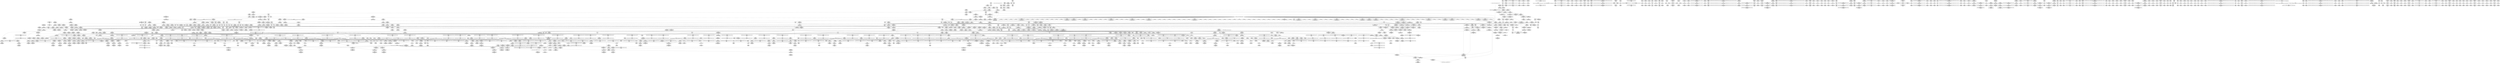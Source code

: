 digraph {
	CE0x3df0460 [shape=record,shape=Mrecord,label="{CE0x3df0460|i64*_getelementptr_inbounds_(_11_x_i64_,_11_x_i64_*___llvm_gcov_ctr125,_i64_0,_i64_6)|*Constant*|*SummSource*}"]
	CE0x3e06a70 [shape=record,shape=Mrecord,label="{CE0x3e06a70|current_sid:_security|security/selinux/hooks.c,218|*SummSource*}"]
	CE0x3ec7230 [shape=record,shape=Mrecord,label="{CE0x3ec7230|COLLAPSED:_GCMRE___llvm_gcov_ctr135_internal_global_4_x_i64_zeroinitializer:_elem_0:default:}"]
	CE0x3e000c0 [shape=record,shape=Mrecord,label="{CE0x3e000c0|current_sid:_tmp20|security/selinux/hooks.c,218|*SummSource*}"]
	CE0x3eb10e0 [shape=record,shape=Mrecord,label="{CE0x3eb10e0|i32_2|*Constant*|*SummSource*}"]
	CE0x3df48e0 [shape=record,shape=Mrecord,label="{CE0x3df48e0|current_sid:_tmp|*SummSource*}"]
	CE0x3eb1680 [shape=record,shape=Mrecord,label="{CE0x3eb1680|%struct.lockdep_map*_null|*Constant*|*SummSource*}"]
	CE0x3d8acd0 [shape=record,shape=Mrecord,label="{CE0x3d8acd0|current_sid:_tmp6|security/selinux/hooks.c,218}"]
	CE0x3eb1610 [shape=record,shape=Mrecord,label="{CE0x3eb1610|%struct.lockdep_map*_null|*Constant*}"]
	CE0x3eb96b0 [shape=record,shape=Mrecord,label="{CE0x3eb96b0|rcu_lock_release:_tmp7|*SummSource*}"]
	CE0x3daac70 [shape=record,shape=Mrecord,label="{CE0x3daac70|selinux_shm_alloc_security:_call1|security/selinux/hooks.c,5298}"]
	CE0x3e4edf0 [shape=record,shape=Mrecord,label="{CE0x3e4edf0|task_sid:_tmp13|security/selinux/hooks.c,208}"]
	CE0x3e1eef0 [shape=record,shape=Mrecord,label="{CE0x3e1eef0|rcu_read_lock:_tmp19|include/linux/rcupdate.h,882}"]
	CE0x3dac0b0 [shape=record,shape=Mrecord,label="{CE0x3dac0b0|ipc_alloc_security:_perm|Function::ipc_alloc_security&Arg::perm::|*SummSource*}"]
	CE0x3e1d210 [shape=record,shape=Mrecord,label="{CE0x3e1d210|i8*_getelementptr_inbounds_(_42_x_i8_,_42_x_i8_*_.str46,_i32_0,_i32_0)|*Constant*|*SummSink*}"]
	CE0x3e52b10 [shape=record,shape=Mrecord,label="{CE0x3e52b10|get_current:_tmp3}"]
	CE0x3d97db0 [shape=record,shape=Mrecord,label="{CE0x3d97db0|selinux_shm_alloc_security:_tmp2|security/selinux/hooks.c,5299|*SummSink*}"]
	CE0x3dd9580 [shape=record,shape=Mrecord,label="{CE0x3dd9580|selinux_shm_alloc_security:_tmp10|security/selinux/hooks.c,5305}"]
	CE0x3e077a0 [shape=record,shape=Mrecord,label="{CE0x3e077a0|current_sid:_tmp23|security/selinux/hooks.c,218|*SummSink*}"]
	CE0x3db4ae0 [shape=record,shape=Mrecord,label="{CE0x3db4ae0|current_sid:_if.then|*SummSink*}"]
	CE0x3e3f750 [shape=record,shape=Mrecord,label="{CE0x3e3f750|i32_1|*Constant*}"]
	CE0x3e49110 [shape=record,shape=Mrecord,label="{CE0x3e49110|rcu_read_unlock:_tmp1|*SummSource*}"]
	CE0x3d834a0 [shape=record,shape=Mrecord,label="{CE0x3d834a0|selinux_shm_alloc_security:_if.end10|*SummSink*}"]
	CE0x3e1fbf0 [shape=record,shape=Mrecord,label="{CE0x3e1fbf0|i64*_getelementptr_inbounds_(_11_x_i64_,_11_x_i64_*___llvm_gcov_ctr127,_i64_0,_i64_10)|*Constant*}"]
	CE0x3e39cb0 [shape=record,shape=Mrecord,label="{CE0x3e39cb0|rcu_lock_acquire:_tmp4|include/linux/rcupdate.h,418|*SummSink*}"]
	"CONST[source:0(mediator),value:2(dynamic)][purpose:{object}]"
	CE0x3df66b0 [shape=record,shape=Mrecord,label="{CE0x3df66b0|current_sid:_land.lhs.true2|*SummSource*}"]
	CE0x3ee68c0 [shape=record,shape=Mrecord,label="{CE0x3ee68c0|i64_1|*Constant*}"]
	CE0x3e48ea0 [shape=record,shape=Mrecord,label="{CE0x3e48ea0|rcu_read_unlock:_tmp3|*SummSource*}"]
	CE0x3daa6c0 [shape=record,shape=Mrecord,label="{CE0x3daa6c0|i64*_getelementptr_inbounds_(_11_x_i64_,_11_x_i64_*___llvm_gcov_ctr125,_i64_0,_i64_8)|*Constant*|*SummSink*}"]
	CE0x3e49ad0 [shape=record,shape=Mrecord,label="{CE0x3e49ad0|void_(i32*,_i32,_i32*)*_asm_addl_$1,_%gs:$0_,_*m,ri,*m,_dirflag_,_fpsr_,_flags_|*SummSink*}"]
	CE0x3e4fc60 [shape=record,shape=Mrecord,label="{CE0x3e4fc60|i64*_getelementptr_inbounds_(_2_x_i64_,_2_x_i64_*___llvm_gcov_ctr131,_i64_0,_i64_0)|*Constant*}"]
	CE0x3e404d0 [shape=record,shape=Mrecord,label="{CE0x3e404d0|rcu_read_unlock:_tmp2|*SummSink*}"]
	CE0x3ecd090 [shape=record,shape=Mrecord,label="{CE0x3ecd090|i32_1|*Constant*}"]
	CE0x3de4390 [shape=record,shape=Mrecord,label="{CE0x3de4390|ipc_free_security:_perm|Function::ipc_free_security&Arg::perm::|*SummSink*}"]
	CE0x3df69f0 [shape=record,shape=Mrecord,label="{CE0x3df69f0|COLLAPSED:_GCMRE___llvm_gcov_ctr302_internal_global_2_x_i64_zeroinitializer:_elem_0:default:}"]
	CE0x3ddb4a0 [shape=record,shape=Mrecord,label="{CE0x3ddb4a0|i64_4|*Constant*|*SummSource*}"]
	CE0x3e45de0 [shape=record,shape=Mrecord,label="{CE0x3e45de0|cred_sid:_tmp6|security/selinux/hooks.c,197}"]
	CE0x3ed0e10 [shape=record,shape=Mrecord,label="{CE0x3ed0e10|__preempt_count_add:_tmp3|*SummSource*}"]
	CE0x3ea9a30 [shape=record,shape=Mrecord,label="{CE0x3ea9a30|__rcu_read_lock:_bb}"]
	CE0x3ecd320 [shape=record,shape=Mrecord,label="{CE0x3ecd320|i64_ptrtoint_(i8*_blockaddress(_rcu_lock_release,_%__here)_to_i64)|*Constant*|*SummSource*}"]
	CE0x3e9a280 [shape=record,shape=Mrecord,label="{CE0x3e9a280|rcu_read_unlock:_land.lhs.true}"]
	CE0x3dba1e0 [shape=record,shape=Mrecord,label="{CE0x3dba1e0|current_sid:_tmp15|security/selinux/hooks.c,218|*SummSink*}"]
	CE0x3da7d30 [shape=record,shape=Mrecord,label="{CE0x3da7d30|80:_i32,_112:_i8*,_:_CMRE_62,63_}"]
	CE0x3d7ef30 [shape=record,shape=Mrecord,label="{CE0x3d7ef30|i64_2|*Constant*}"]
	CE0x3df0020 [shape=record,shape=Mrecord,label="{CE0x3df0020|get_current:_tmp1|*SummSource*}"]
	CE0x3e056e0 [shape=record,shape=Mrecord,label="{CE0x3e056e0|i32_78|*Constant*|*SummSource*}"]
	CE0x3ecfe90 [shape=record,shape=Mrecord,label="{CE0x3ecfe90|__rcu_read_unlock:_bb|*SummSource*}"]
	CE0x3dffda0 [shape=record,shape=Mrecord,label="{CE0x3dffda0|i32_78|*Constant*|*SummSink*}"]
	CE0x3e13d20 [shape=record,shape=Mrecord,label="{CE0x3e13d20|ipc_free_security:_security|security/selinux/hooks.c,5097}"]
	CE0x3df9c40 [shape=record,shape=Mrecord,label="{CE0x3df9c40|GLOBAL:___llvm_gcov_ctr132|Global_var:__llvm_gcov_ctr132}"]
	CE0x3da7a80 [shape=record,shape=Mrecord,label="{CE0x3da7a80|80:_i32,_112:_i8*,_:_CMRE_60,61_}"]
	CE0x3dfd240 [shape=record,shape=Mrecord,label="{CE0x3dfd240|i64*_getelementptr_inbounds_(_13_x_i64_,_13_x_i64_*___llvm_gcov_ctr126,_i64_0,_i64_9)|*Constant*}"]
	CE0x3d830f0 [shape=record,shape=Mrecord,label="{CE0x3d830f0|selinux_shm_alloc_security:_if.then|*SummSink*}"]
	CE0x3d970f0 [shape=record,shape=Mrecord,label="{CE0x3d970f0|selinux_shm_alloc_security:_call2|security/selinux/hooks.c,5298}"]
	CE0x3eabb10 [shape=record,shape=Mrecord,label="{CE0x3eabb10|__rcu_read_lock:_tmp3|*SummSink*}"]
	CE0x3da3470 [shape=record,shape=Mrecord,label="{CE0x3da3470|80:_i32,_112:_i8*,_:_CMRE_104,112_|*MultipleSource*|Function::selinux_shm_alloc_security&Arg::shp::|security/selinux/hooks.c,5298}"]
	CE0x3db6030 [shape=record,shape=Mrecord,label="{CE0x3db6030|i64*_getelementptr_inbounds_(_9_x_i64_,_9_x_i64_*___llvm_gcov_ctr310,_i64_0,_i64_3)|*Constant*}"]
	CE0x3e11870 [shape=record,shape=Mrecord,label="{CE0x3e11870|ipc_alloc_security:_if.then}"]
	CE0x3e5cc80 [shape=record,shape=Mrecord,label="{CE0x3e5cc80|GLOBAL:___rcu_read_lock|*Constant*}"]
	CE0x3de5d60 [shape=record,shape=Mrecord,label="{CE0x3de5d60|ipc_free_security:_perm|Function::ipc_free_security&Arg::perm::}"]
	CE0x3e2f960 [shape=record,shape=Mrecord,label="{CE0x3e2f960|ipc_alloc_security:_tmp10|security/selinux/hooks.c,5087}"]
	CE0x3e46ed0 [shape=record,shape=Mrecord,label="{CE0x3e46ed0|rcu_read_unlock:_bb|*SummSink*}"]
	CE0x3de1200 [shape=record,shape=Mrecord,label="{CE0x3de1200|i64*_getelementptr_inbounds_(_9_x_i64_,_9_x_i64_*___llvm_gcov_ctr310,_i64_0,_i64_6)|*Constant*|*SummSource*}"]
	CE0x3da60f0 [shape=record,shape=Mrecord,label="{CE0x3da60f0|GLOBAL:_current_sid|*Constant*|*SummSink*}"]
	CE0x3d88da0 [shape=record,shape=Mrecord,label="{CE0x3d88da0|80:_i32,_112:_i8*,_:_CMRE_33,34_}"]
	CE0x3d948f0 [shape=record,shape=Mrecord,label="{CE0x3d948f0|80:_i32,_112:_i8*,_:_CMRE_65,66_}"]
	CE0x3e3d420 [shape=record,shape=Mrecord,label="{CE0x3e3d420|i64*_getelementptr_inbounds_(_13_x_i64_,_13_x_i64_*___llvm_gcov_ctr126,_i64_0,_i64_0)|*Constant*}"]
	CE0x3e46930 [shape=record,shape=Mrecord,label="{CE0x3e46930|rcu_read_lock:_tmp5|include/linux/rcupdate.h,882|*SummSource*}"]
	CE0x3ecc500 [shape=record,shape=Mrecord,label="{CE0x3ecc500|_call_void_lock_release(%struct.lockdep_map*_%map,_i32_1,_i64_ptrtoint_(i8*_blockaddress(_rcu_lock_release,_%__here)_to_i64))_#10,_!dbg_!27716|include/linux/rcupdate.h,423|*SummSink*}"]
	CE0x3d963c0 [shape=record,shape=Mrecord,label="{CE0x3d963c0|selinux_shm_alloc_security:_shm_perm3|security/selinux/hooks.c,5302|*SummSink*}"]
	CE0x3ecec80 [shape=record,shape=Mrecord,label="{CE0x3ecec80|i64*_getelementptr_inbounds_(_4_x_i64_,_4_x_i64_*___llvm_gcov_ctr128,_i64_0,_i64_2)|*Constant*}"]
	CE0x3ebb840 [shape=record,shape=Mrecord,label="{CE0x3ebb840|rcu_lock_acquire:_tmp|*SummSource*}"]
	CE0x3e3d1b0 [shape=record,shape=Mrecord,label="{CE0x3e3d1b0|cred_sid:_tmp2|*SummSink*}"]
	CE0x3da76e0 [shape=record,shape=Mrecord,label="{CE0x3da76e0|get_current:_tmp1}"]
	CE0x3d91a20 [shape=record,shape=Mrecord,label="{CE0x3d91a20|GLOBAL:_get_current|*Constant*}"]
	CE0x3e9d4c0 [shape=record,shape=Mrecord,label="{CE0x3e9d4c0|rcu_read_unlock:_tmp8|include/linux/rcupdate.h,933|*SummSink*}"]
	CE0x3e1ad60 [shape=record,shape=Mrecord,label="{CE0x3e1ad60|rcu_read_lock:_tmp16|include/linux/rcupdate.h,882|*SummSource*}"]
	CE0x3df2040 [shape=record,shape=Mrecord,label="{CE0x3df2040|current_sid:_tmp14|security/selinux/hooks.c,218|*SummSource*}"]
	CE0x3e42330 [shape=record,shape=Mrecord,label="{CE0x3e42330|cred_sid:_entry|*SummSink*}"]
	CE0x3e5af00 [shape=record,shape=Mrecord,label="{CE0x3e5af00|i8*_getelementptr_inbounds_(_25_x_i8_,_25_x_i8_*_.str3,_i32_0,_i32_0)|*Constant*}"]
	CE0x3e4f7e0 [shape=record,shape=Mrecord,label="{CE0x3e4f7e0|task_sid:_call|security/selinux/hooks.c,208|*SummSource*}"]
	CE0x3df29a0 [shape=record,shape=Mrecord,label="{CE0x3df29a0|kzalloc:_size|Function::kzalloc&Arg::size::|*SummSink*}"]
	CE0x3e0a260 [shape=record,shape=Mrecord,label="{CE0x3e0a260|task_sid:_do.body5}"]
	CE0x3e443d0 [shape=record,shape=Mrecord,label="{CE0x3e443d0|cred_sid:_security|security/selinux/hooks.c,196}"]
	CE0x3ea3250 [shape=record,shape=Mrecord,label="{CE0x3ea3250|void_(i32*,_i32,_i32*)*_asm_addl_$1,_%gs:$0_,_*m,ri,*m,_dirflag_,_fpsr_,_flags_}"]
	CE0x3da56f0 [shape=record,shape=Mrecord,label="{CE0x3da56f0|80:_i32,_112:_i8*,_:_CMRE_2,3_}"]
	CE0x3e542f0 [shape=record,shape=Mrecord,label="{CE0x3e542f0|cred_sid:_tmp1}"]
	CE0x3e506a0 [shape=record,shape=Mrecord,label="{CE0x3e506a0|i64*_getelementptr_inbounds_(_11_x_i64_,_11_x_i64_*___llvm_gcov_ctr127,_i64_0,_i64_1)|*Constant*|*SummSink*}"]
	CE0x3e9e540 [shape=record,shape=Mrecord,label="{CE0x3e9e540|rcu_read_unlock:_if.then}"]
	CE0x3e54aa0 [shape=record,shape=Mrecord,label="{CE0x3e54aa0|_call_void_mcount()_#3|*SummSink*}"]
	CE0x3e5df40 [shape=record,shape=Mrecord,label="{CE0x3e5df40|task_sid:_tmp8|security/selinux/hooks.c,208}"]
	CE0x3ddac90 [shape=record,shape=Mrecord,label="{CE0x3ddac90|selinux_shm_alloc_security:_call6|security/selinux/hooks.c,5307|*SummSink*}"]
	CE0x3db8890 [shape=record,shape=Mrecord,label="{CE0x3db8890|i64_5|*Constant*|*SummSource*}"]
	CE0x3e27720 [shape=record,shape=Mrecord,label="{CE0x3e27720|kmalloc:_size|Function::kmalloc&Arg::size::}"]
	CE0x3df7e40 [shape=record,shape=Mrecord,label="{CE0x3df7e40|i1_true|*Constant*}"]
	CE0x3daaea0 [shape=record,shape=Mrecord,label="{CE0x3daaea0|GLOBAL:_current_sid|*Constant*|*SummSource*}"]
	CE0x3d9cba0 [shape=record,shape=Mrecord,label="{CE0x3d9cba0|current_sid:_tmp1}"]
	CE0x3e10450 [shape=record,shape=Mrecord,label="{CE0x3e10450|rcu_read_unlock:_land.lhs.true2|*SummSource*}"]
	CE0x3ea2270 [shape=record,shape=Mrecord,label="{CE0x3ea2270|i32_934|*Constant*}"]
	CE0x3e10330 [shape=record,shape=Mrecord,label="{CE0x3e10330|__rcu_read_unlock:_tmp2|*SummSource*}"]
	CE0x3e22940 [shape=record,shape=Mrecord,label="{CE0x3e22940|rcu_read_lock:_if.end}"]
	CE0x3d944b0 [shape=record,shape=Mrecord,label="{CE0x3d944b0|selinux_shm_alloc_security:_if.end10|*SummSource*}"]
	CE0x3e20a20 [shape=record,shape=Mrecord,label="{CE0x3e20a20|rcu_read_unlock:_bb}"]
	CE0x3ec3080 [shape=record,shape=Mrecord,label="{CE0x3ec3080|__rcu_read_unlock:_tmp7|include/linux/rcupdate.h,245}"]
	CE0x3d94fb0 [shape=record,shape=Mrecord,label="{CE0x3d94fb0|80:_i32,_112:_i8*,_:_CMRE_7,8_}"]
	CE0x3e1d930 [shape=record,shape=Mrecord,label="{CE0x3e1d930|rcu_read_lock:_tmp17|include/linux/rcupdate.h,882}"]
	CE0x3e3e110 [shape=record,shape=Mrecord,label="{CE0x3e3e110|cred_sid:_tmp5|security/selinux/hooks.c,196}"]
	CE0x3e3c050 [shape=record,shape=Mrecord,label="{CE0x3e3c050|task_sid:_tmp8|security/selinux/hooks.c,208|*SummSource*}"]
	CE0x3da9e10 [shape=record,shape=Mrecord,label="{CE0x3da9e10|get_current:_entry|*SummSink*}"]
	CE0x3df01b0 [shape=record,shape=Mrecord,label="{CE0x3df01b0|i64*_getelementptr_inbounds_(_2_x_i64_,_2_x_i64_*___llvm_gcov_ctr98,_i64_0,_i64_0)|*Constant*}"]
	CE0x3dfcd90 [shape=record,shape=Mrecord,label="{CE0x3dfcd90|i32_-12|*Constant*|*SummSource*}"]
	CE0x3e50fc0 [shape=record,shape=Mrecord,label="{CE0x3e50fc0|i64_1|*Constant*}"]
	CE0x3dbc200 [shape=record,shape=Mrecord,label="{CE0x3dbc200|0:_i8,_8:_i32,_24:_%struct.selinux_audit_data*,_:_SCMRE_0,1_|*MultipleSource*|security/selinux/hooks.c, 5294|security/selinux/hooks.c,5304}"]
	CE0x3e1aed0 [shape=record,shape=Mrecord,label="{CE0x3e1aed0|rcu_read_lock:_tmp16|include/linux/rcupdate.h,882|*SummSink*}"]
	CE0x3eba980 [shape=record,shape=Mrecord,label="{CE0x3eba980|GLOBAL:___preempt_count_sub|*Constant*|*SummSource*}"]
	CE0x3e0ed10 [shape=record,shape=Mrecord,label="{CE0x3e0ed10|rcu_read_unlock:_tmp|*SummSource*}"]
	CE0x3db0c70 [shape=record,shape=Mrecord,label="{CE0x3db0c70|_ret_i32_%retval.0,_!dbg_!27746|security/selinux/hooks.c,5314|*SummSink*}"]
	CE0x3e146a0 [shape=record,shape=Mrecord,label="{CE0x3e146a0|COLLAPSED:_GCMRE___llvm_gcov_ctr182_internal_global_2_x_i64_zeroinitializer:_elem_0:default:}"]
	CE0x3dec000 [shape=record,shape=Mrecord,label="{CE0x3dec000|i64*_getelementptr_inbounds_(_2_x_i64_,_2_x_i64_*___llvm_gcov_ctr302,_i64_0,_i64_0)|*Constant*|*SummSink*}"]
	CE0x3e9f720 [shape=record,shape=Mrecord,label="{CE0x3e9f720|i64*_getelementptr_inbounds_(_4_x_i64_,_4_x_i64_*___llvm_gcov_ctr130,_i64_0,_i64_2)|*Constant*|*SummSource*}"]
	CE0x3e52900 [shape=record,shape=Mrecord,label="{CE0x3e52900|task_sid:_tmp10|security/selinux/hooks.c,208|*SummSink*}"]
	CE0x3eaade0 [shape=record,shape=Mrecord,label="{CE0x3eaade0|rcu_lock_acquire:_tmp7|*SummSource*}"]
	CE0x3e3deb0 [shape=record,shape=Mrecord,label="{CE0x3e3deb0|cred_sid:_tmp4|*LoadInst*|security/selinux/hooks.c,196|*SummSource*}"]
	CE0x3daf890 [shape=record,shape=Mrecord,label="{CE0x3daf890|selinux_shm_alloc_security:_tmp20|security/selinux/hooks.c,5314}"]
	CE0x3e9c400 [shape=record,shape=Mrecord,label="{CE0x3e9c400|__preempt_count_add:_tmp5|./arch/x86/include/asm/preempt.h,72|*SummSource*}"]
	CE0x3db4d20 [shape=record,shape=Mrecord,label="{CE0x3db4d20|_call_void_mcount()_#3}"]
	CE0x3db61f0 [shape=record,shape=Mrecord,label="{CE0x3db61f0|i64*_getelementptr_inbounds_(_9_x_i64_,_9_x_i64_*___llvm_gcov_ctr310,_i64_0,_i64_3)|*Constant*|*SummSource*}"]
	CE0x3de2c00 [shape=record,shape=Mrecord,label="{CE0x3de2c00|selinux_shm_alloc_security:_retval.0|*SummSource*}"]
	CE0x3e3a540 [shape=record,shape=Mrecord,label="{CE0x3e3a540|GLOBAL:___rcu_read_lock|*Constant*|*SummSink*}"]
	CE0x3ecd700 [shape=record,shape=Mrecord,label="{CE0x3ecd700|COLLAPSED:_GCMRE___llvm_gcov_ctr134_internal_global_4_x_i64_zeroinitializer:_elem_0:default:}"]
	CE0x3ebd5f0 [shape=record,shape=Mrecord,label="{CE0x3ebd5f0|rcu_lock_acquire:_indirectgoto|*SummSink*}"]
	CE0x3da2100 [shape=record,shape=Mrecord,label="{CE0x3da2100|80:_i32,_112:_i8*,_:_CMRE_160,168_|*MultipleSource*|Function::selinux_shm_alloc_security&Arg::shp::|security/selinux/hooks.c,5298}"]
	CE0x3d8a150 [shape=record,shape=Mrecord,label="{CE0x3d8a150|80:_i32,_112:_i8*,_:_CMRE_96,100_|*MultipleSource*|Function::selinux_shm_alloc_security&Arg::shp::|security/selinux/hooks.c,5298}"]
	CE0x3df0770 [shape=record,shape=Mrecord,label="{CE0x3df0770|i64_8|*Constant*|*SummSink*}"]
	CE0x3e44770 [shape=record,shape=Mrecord,label="{CE0x3e44770|rcu_read_unlock:_tmp3|*SummSink*}"]
	CE0x3db3860 [shape=record,shape=Mrecord,label="{CE0x3db3860|ipc_alloc_security:_retval.0|*SummSource*}"]
	CE0x3da2e00 [shape=record,shape=Mrecord,label="{CE0x3da2e00|current_sid:_tmp7|security/selinux/hooks.c,218|*SummSink*}"]
	CE0x3e18730 [shape=record,shape=Mrecord,label="{CE0x3e18730|rcu_read_lock:_call3|include/linux/rcupdate.h,882|*SummSource*}"]
	CE0x3dabe20 [shape=record,shape=Mrecord,label="{CE0x3dabe20|ipc_alloc_security:_entry}"]
	CE0x3e167b0 [shape=record,shape=Mrecord,label="{CE0x3e167b0|i64_5|*Constant*}"]
	CE0x3da22b0 [shape=record,shape=Mrecord,label="{CE0x3da22b0|80:_i32,_112:_i8*,_:_CMRE_168,172_|*MultipleSource*|Function::selinux_shm_alloc_security&Arg::shp::|security/selinux/hooks.c,5298}"]
	CE0x3eb65d0 [shape=record,shape=Mrecord,label="{CE0x3eb65d0|i64*_getelementptr_inbounds_(_4_x_i64_,_4_x_i64_*___llvm_gcov_ctr130,_i64_0,_i64_0)|*Constant*|*SummSource*}"]
	CE0x3df79c0 [shape=record,shape=Mrecord,label="{CE0x3df79c0|current_sid:_tmp13|security/selinux/hooks.c,218|*SummSource*}"]
	CE0x3de2dc0 [shape=record,shape=Mrecord,label="{CE0x3de2dc0|selinux_shm_alloc_security:_retval.0|*SummSink*}"]
	CE0x3e2aa30 [shape=record,shape=Mrecord,label="{CE0x3e2aa30|task_sid:_tmp24|security/selinux/hooks.c,208|*SummSink*}"]
	CE0x3d99a30 [shape=record,shape=Mrecord,label="{CE0x3d99a30|ipc_alloc_security:_call|security/selinux/hooks.c,5083|*SummSink*}"]
	CE0x3da5910 [shape=record,shape=Mrecord,label="{CE0x3da5910|_ret_%struct.task_struct*_%tmp4,_!dbg_!27714|./arch/x86/include/asm/current.h,14|*SummSink*}"]
	CE0x3ee2290 [shape=record,shape=Mrecord,label="{CE0x3ee2290|__preempt_count_add:_tmp7|./arch/x86/include/asm/preempt.h,73|*SummSource*}"]
	CE0x3e15b30 [shape=record,shape=Mrecord,label="{CE0x3e15b30|__rcu_read_lock:_tmp5|include/linux/rcupdate.h,239}"]
	CE0x3dec620 [shape=record,shape=Mrecord,label="{CE0x3dec620|ipc_free_security:_tmp4|*LoadInst*|security/selinux/hooks.c,5097|*SummSource*}"]
	CE0x3e44fc0 [shape=record,shape=Mrecord,label="{CE0x3e44fc0|rcu_read_lock:_tmp7|include/linux/rcupdate.h,882|*SummSink*}"]
	CE0x3e52030 [shape=record,shape=Mrecord,label="{CE0x3e52030|i64_1|*Constant*}"]
	CE0x3e27180 [shape=record,shape=Mrecord,label="{CE0x3e27180|i8*_null|*Constant*|*SummSource*}"]
	CE0x3eb0a30 [shape=record,shape=Mrecord,label="{CE0x3eb0a30|_call_void_asm_sideeffect_,_memory_,_dirflag_,_fpsr_,_flags_()_#3,_!dbg_!27711,_!srcloc_!27714|include/linux/rcupdate.h,244|*SummSink*}"]
	CE0x3e992b0 [shape=record,shape=Mrecord,label="{CE0x3e992b0|rcu_read_unlock:_do.body|*SummSource*}"]
	CE0x3e55780 [shape=record,shape=Mrecord,label="{CE0x3e55780|task_sid:_tmp14|security/selinux/hooks.c,208}"]
	CE0x3dfff20 [shape=record,shape=Mrecord,label="{CE0x3dfff20|current_sid:_tmp20|security/selinux/hooks.c,218}"]
	CE0x3e30560 [shape=record,shape=Mrecord,label="{CE0x3e30560|GLOBAL:_task_sid|*Constant*|*SummSink*}"]
	CE0x3e1e580 [shape=record,shape=Mrecord,label="{CE0x3e1e580|_call_void_lockdep_rcu_suspicious(i8*_getelementptr_inbounds_(_25_x_i8_,_25_x_i8_*_.str45,_i32_0,_i32_0),_i32_883,_i8*_getelementptr_inbounds_(_42_x_i8_,_42_x_i8_*_.str46,_i32_0,_i32_0))_#10,_!dbg_!27728|include/linux/rcupdate.h,882}"]
	CE0x3df5b30 [shape=record,shape=Mrecord,label="{CE0x3df5b30|COLLAPSED:_GCMRE___llvm_gcov_ctr126_internal_global_13_x_i64_zeroinitializer:_elem_0:default:}"]
	CE0x3eee850 [shape=record,shape=Mrecord,label="{CE0x3eee850|__preempt_count_add:_tmp6|./arch/x86/include/asm/preempt.h,73}"]
	CE0x3e171a0 [shape=record,shape=Mrecord,label="{CE0x3e171a0|rcu_read_lock:_tmp9|include/linux/rcupdate.h,882|*SummSink*}"]
	CE0x3daab60 [shape=record,shape=Mrecord,label="{CE0x3daab60|ipc_alloc_security:_tmp6|security/selinux/hooks.c,5084|*SummSource*}"]
	CE0x3e13e90 [shape=record,shape=Mrecord,label="{CE0x3e13e90|rcu_lock_acquire:_tmp1|*SummSource*}"]
	CE0x3e3a970 [shape=record,shape=Mrecord,label="{CE0x3e3a970|task_sid:_tobool1|security/selinux/hooks.c,208|*SummSource*}"]
	CE0x3ea9aa0 [shape=record,shape=Mrecord,label="{CE0x3ea9aa0|__rcu_read_lock:_bb|*SummSource*}"]
	CE0x3de1790 [shape=record,shape=Mrecord,label="{CE0x3de1790|_ret_void,_!dbg_!27719|security/selinux/hooks.c,5100|*SummSource*}"]
	CE0x3df0950 [shape=record,shape=Mrecord,label="{CE0x3df0950|kzalloc:_size|Function::kzalloc&Arg::size::|*SummSource*}"]
	CE0x3da57d0 [shape=record,shape=Mrecord,label="{CE0x3da57d0|_ret_%struct.task_struct*_%tmp4,_!dbg_!27714|./arch/x86/include/asm/current.h,14|*SummSource*}"]
	CE0x3d903e0 [shape=record,shape=Mrecord,label="{CE0x3d903e0|80:_i32,_112:_i8*,_:_CMRE_15,16_}"]
	CE0x48b1490 [shape=record,shape=Mrecord,label="{CE0x48b1490|80:_i32,_112:_i8*,_:_CMRE_13,14_}"]
	CE0x3ecf8f0 [shape=record,shape=Mrecord,label="{CE0x3ecf8f0|rcu_lock_release:_tmp6}"]
	CE0x3de1820 [shape=record,shape=Mrecord,label="{CE0x3de1820|_ret_void,_!dbg_!27719|security/selinux/hooks.c,5100|*SummSink*}"]
	CE0x3df7950 [shape=record,shape=Mrecord,label="{CE0x3df7950|current_sid:_tmp13|security/selinux/hooks.c,218}"]
	CE0x3e04790 [shape=record,shape=Mrecord,label="{CE0x3e04790|GLOBAL:___kmalloc|*Constant*|*SummSource*}"]
	CE0x3e3c150 [shape=record,shape=Mrecord,label="{CE0x3e3c150|i64_1|*Constant*}"]
	CE0x3e0dea0 [shape=record,shape=Mrecord,label="{CE0x3e0dea0|task_sid:_tmp16|security/selinux/hooks.c,208|*SummSource*}"]
	CE0x3ed0590 [shape=record,shape=Mrecord,label="{CE0x3ed0590|__rcu_read_unlock:_do.body|*SummSource*}"]
	CE0x3e2bef0 [shape=record,shape=Mrecord,label="{CE0x3e2bef0|task_sid:_tmp27|security/selinux/hooks.c,208|*SummSource*}"]
	CE0x3ed6860 [shape=record,shape=Mrecord,label="{CE0x3ed6860|__rcu_read_unlock:_tmp3}"]
	CE0x3e47a20 [shape=record,shape=Mrecord,label="{CE0x3e47a20|GLOBAL:_rcu_lock_acquire|*Constant*|*SummSink*}"]
	CE0x3dbc190 [shape=record,shape=Mrecord,label="{CE0x3dbc190|selinux_shm_alloc_security:_shm_perm4|security/selinux/hooks.c,5305|*SummSink*}"]
	CE0x3ea8790 [shape=record,shape=Mrecord,label="{CE0x3ea8790|_call_void___rcu_read_unlock()_#10,_!dbg_!27734|include/linux/rcupdate.h,937|*SummSink*}"]
	CE0x3dfc970 [shape=record,shape=Mrecord,label="{CE0x3dfc970|ipc_alloc_security:_security|security/selinux/hooks.c,5090|*SummSink*}"]
	CE0x3da2cd0 [shape=record,shape=Mrecord,label="{CE0x3da2cd0|current_sid:_tmp7|security/selinux/hooks.c,218|*SummSource*}"]
	CE0x3e497d0 [shape=record,shape=Mrecord,label="{CE0x3e497d0|void_(i32*,_i32,_i32*)*_asm_addl_$1,_%gs:$0_,_*m,ri,*m,_dirflag_,_fpsr_,_flags_|*SummSource*}"]
	CE0x3e04b20 [shape=record,shape=Mrecord,label="{CE0x3e04b20|task_sid:_tmp5|security/selinux/hooks.c,208|*SummSource*}"]
	CE0x3e403f0 [shape=record,shape=Mrecord,label="{CE0x3e403f0|rcu_read_unlock:_tmp2}"]
	CE0x3d99490 [shape=record,shape=Mrecord,label="{CE0x3d99490|i64_3|*Constant*}"]
	CE0x3d9e670 [shape=record,shape=Mrecord,label="{CE0x3d9e670|i8_1|*Constant*|*SummSource*}"]
	CE0x3dadb80 [shape=record,shape=Mrecord,label="{CE0x3dadb80|80:_i32,_112:_i8*,_:_CMRE_25,26_}"]
	CE0x3da35a0 [shape=record,shape=Mrecord,label="{CE0x3da35a0|80:_i32,_112:_i8*,_:_CMRE_112,120_|*MultipleSource*|Function::selinux_shm_alloc_security&Arg::shp::|security/selinux/hooks.c,5298}"]
	CE0x3e0a3d0 [shape=record,shape=Mrecord,label="{CE0x3e0a3d0|GLOBAL:_kzalloc|*Constant*}"]
	CE0x3e29850 [shape=record,shape=Mrecord,label="{CE0x3e29850|_call_void_lockdep_rcu_suspicious(i8*_getelementptr_inbounds_(_25_x_i8_,_25_x_i8_*_.str3,_i32_0,_i32_0),_i32_208,_i8*_getelementptr_inbounds_(_41_x_i8_,_41_x_i8_*_.str44,_i32_0,_i32_0))_#10,_!dbg_!27732|security/selinux/hooks.c,208|*SummSource*}"]
	CE0x3da68c0 [shape=record,shape=Mrecord,label="{CE0x3da68c0|ipc_alloc_security:_if.end|*SummSource*}"]
	CE0x3e079c0 [shape=record,shape=Mrecord,label="{CE0x3e079c0|i32_1|*Constant*}"]
	CE0x3d97830 [shape=record,shape=Mrecord,label="{CE0x3d97830|selinux_shm_alloc_security:_tmp2|security/selinux/hooks.c,5299}"]
	CE0x3df5ba0 [shape=record,shape=Mrecord,label="{CE0x3df5ba0|task_sid:_tmp|*SummSource*}"]
	CE0x3db4ec0 [shape=record,shape=Mrecord,label="{CE0x3db4ec0|_call_void_mcount()_#3|*SummSink*}"]
	CE0x3dbbef0 [shape=record,shape=Mrecord,label="{CE0x3dbbef0|selinux_shm_alloc_security:_type|security/selinux/hooks.c,5304|*SummSource*}"]
	CE0x3e18d30 [shape=record,shape=Mrecord,label="{CE0x3e18d30|i64_6|*Constant*}"]
	CE0x3eb0c40 [shape=record,shape=Mrecord,label="{CE0x3eb0c40|GLOBAL:_lock_acquire|*Constant*|*SummSink*}"]
	CE0x3d9d410 [shape=record,shape=Mrecord,label="{CE0x3d9d410|_call_void_mcount()_#3|*SummSink*}"]
	CE0x3de1ae0 [shape=record,shape=Mrecord,label="{CE0x3de1ae0|selinux_shm_alloc_security:_tmp18|security/selinux/hooks.c,5313}"]
	CE0x3d983f0 [shape=record,shape=Mrecord,label="{CE0x3d983f0|i64_0|*Constant*|*SummSink*}"]
	CE0x3dde360 [shape=record,shape=Mrecord,label="{CE0x3dde360|selinux_shm_alloc_security:_u|security/selinux/hooks.c,5305|*SummSink*}"]
	CE0x3dd6b00 [shape=record,shape=Mrecord,label="{CE0x3dd6b00|i8_4|*Constant*|*SummSink*}"]
	CE0x3ecbd60 [shape=record,shape=Mrecord,label="{CE0x3ecbd60|_call_void_lock_release(%struct.lockdep_map*_%map,_i32_1,_i64_ptrtoint_(i8*_blockaddress(_rcu_lock_release,_%__here)_to_i64))_#10,_!dbg_!27716|include/linux/rcupdate.h,423}"]
	CE0x3db1660 [shape=record,shape=Mrecord,label="{CE0x3db1660|kzalloc:_flags|Function::kzalloc&Arg::flags::|*SummSink*}"]
	CE0x3e4a780 [shape=record,shape=Mrecord,label="{CE0x3e4a780|task_sid:_real_cred|security/selinux/hooks.c,208|*SummSink*}"]
	CE0x3eaba00 [shape=record,shape=Mrecord,label="{CE0x3eaba00|__rcu_read_lock:_tmp3|*SummSource*}"]
	CE0x3e39470 [shape=record,shape=Mrecord,label="{CE0x3e39470|rcu_lock_release:_tmp}"]
	CE0x3efdb50 [shape=record,shape=Mrecord,label="{CE0x3efdb50|i64*_getelementptr_inbounds_(_4_x_i64_,_4_x_i64_*___llvm_gcov_ctr129,_i64_0,_i64_0)|*Constant*}"]
	CE0x3d88ad0 [shape=record,shape=Mrecord,label="{CE0x3d88ad0|ipc_alloc_security:_if.then|*SummSink*}"]
	CE0x3ddbb50 [shape=record,shape=Mrecord,label="{CE0x3ddbb50|selinux_shm_alloc_security:_tmp13|security/selinux/hooks.c,5309}"]
	CE0x3d8cca0 [shape=record,shape=Mrecord,label="{CE0x3d8cca0|80:_i32,_112:_i8*,_:_CMRE_50,51_}"]
	CE0x3efad40 [shape=record,shape=Mrecord,label="{CE0x3efad40|__preempt_count_sub:_do.body|*SummSink*}"]
	CE0x3e10c30 [shape=record,shape=Mrecord,label="{CE0x3e10c30|ipc_alloc_security:_sclass2|security/selinux/hooks.c,5088|*SummSource*}"]
	CE0x3e49be0 [shape=record,shape=Mrecord,label="{CE0x3e49be0|rcu_lock_acquire:_indirectgoto}"]
	CE0x3dfdcd0 [shape=record,shape=Mrecord,label="{CE0x3dfdcd0|task_sid:_tmp22|security/selinux/hooks.c,208|*SummSource*}"]
	CE0x3ee6ec0 [shape=record,shape=Mrecord,label="{CE0x3ee6ec0|__preempt_count_sub:_tmp4|./arch/x86/include/asm/preempt.h,77|*SummSource*}"]
	CE0x3e169b0 [shape=record,shape=Mrecord,label="{CE0x3e169b0|rcu_read_lock:_tobool1|include/linux/rcupdate.h,882|*SummSource*}"]
	CE0x3e43470 [shape=record,shape=Mrecord,label="{CE0x3e43470|rcu_read_unlock:_entry|*SummSource*}"]
	CE0x3e3c420 [shape=record,shape=Mrecord,label="{CE0x3e3c420|rcu_read_lock:_entry}"]
	CE0x3da0db0 [shape=record,shape=Mrecord,label="{CE0x3da0db0|rcu_read_unlock:_tmp12|include/linux/rcupdate.h,933}"]
	CE0x3d9b220 [shape=record,shape=Mrecord,label="{CE0x3d9b220|selinux_shm_alloc_security:_tmp7|security/selinux/hooks.c,5300}"]
	CE0x3e05bb0 [shape=record,shape=Mrecord,label="{CE0x3e05bb0|current_sid:_cred|security/selinux/hooks.c,218|*SummSink*}"]
	CE0x3db11a0 [shape=record,shape=Mrecord,label="{CE0x3db11a0|current_sid:_tmp10|security/selinux/hooks.c,218|*SummSink*}"]
	CE0x3da59b0 [shape=record,shape=Mrecord,label="{CE0x3da59b0|i32_0|*Constant*}"]
	CE0x3da1410 [shape=record,shape=Mrecord,label="{CE0x3da1410|_ret_i32_%retval.0,_!dbg_!27731|security/selinux/hooks.c,5093|*SummSource*}"]
	CE0x3ec6c60 [shape=record,shape=Mrecord,label="{CE0x3ec6c60|_call_void_mcount()_#3|*SummSink*}"]
	CE0x3e14100 [shape=record,shape=Mrecord,label="{CE0x3e14100|rcu_lock_acquire:_tmp1|*SummSink*}"]
	CE0x3d83160 [shape=record,shape=Mrecord,label="{CE0x3d83160|selinux_shm_alloc_security:_if.end}"]
	CE0x3dbc350 [shape=record,shape=Mrecord,label="{CE0x3dbc350|selinux_shm_alloc_security:_security|security/selinux/hooks.c,5302|*SummSource*}"]
	CE0x3e525b0 [shape=record,shape=Mrecord,label="{CE0x3e525b0|i64_4|*Constant*}"]
	CE0x3d97220 [shape=record,shape=Mrecord,label="{CE0x3d97220|80:_i32,_112:_i8*,_:_CMRE_72,73_|*MultipleSource*|Function::selinux_shm_alloc_security&Arg::shp::|security/selinux/hooks.c,5298}"]
	CE0x3d901d0 [shape=record,shape=Mrecord,label="{CE0x3d901d0|selinux_shm_alloc_security:_call|security/selinux/hooks.c,5295|*SummSource*}"]
	CE0x3e23a50 [shape=record,shape=Mrecord,label="{CE0x3e23a50|i64*_getelementptr_inbounds_(_4_x_i64_,_4_x_i64_*___llvm_gcov_ctr130,_i64_0,_i64_2)|*Constant*}"]
	CE0x3ed7230 [shape=record,shape=Mrecord,label="{CE0x3ed7230|i64*_getelementptr_inbounds_(_4_x_i64_,_4_x_i64_*___llvm_gcov_ctr129,_i64_0,_i64_0)|*Constant*|*SummSink*}"]
	CE0x3e1ca00 [shape=record,shape=Mrecord,label="{CE0x3e1ca00|i32_883|*Constant*|*SummSink*}"]
	CE0x3eb56f0 [shape=record,shape=Mrecord,label="{CE0x3eb56f0|__rcu_read_unlock:_tmp1|*SummSink*}"]
	CE0x3da6b80 [shape=record,shape=Mrecord,label="{CE0x3da6b80|current_sid:_tmp5|security/selinux/hooks.c,218}"]
	CE0x34900d0 [shape=record,shape=Mrecord,label="{CE0x34900d0|selinux_shm_alloc_security:_shm_perm|security/selinux/hooks.c,5298|*SummSink*}"]
	CE0x3e265f0 [shape=record,shape=Mrecord,label="{CE0x3e265f0|ipc_free_security:_tmp5|security/selinux/hooks.c,5097}"]
	CE0x3e00e20 [shape=record,shape=Mrecord,label="{CE0x3e00e20|ipc_alloc_security:_if.end}"]
	CE0x3e3f490 [shape=record,shape=Mrecord,label="{CE0x3e3f490|_call_void_rcu_lock_acquire(%struct.lockdep_map*_rcu_lock_map)_#10,_!dbg_!27711|include/linux/rcupdate.h,881}"]
	CE0x3d7db10 [shape=record,shape=Mrecord,label="{CE0x3d7db10|GLOBAL:_kfree|*Constant*|*SummSource*}"]
	CE0x3df7110 [shape=record,shape=Mrecord,label="{CE0x3df7110|current_sid:_tmp10|security/selinux/hooks.c,218|*SummSource*}"]
	CE0x3d92340 [shape=record,shape=Mrecord,label="{CE0x3d92340|selinux_shm_alloc_security:_tmp1|*SummSink*}"]
	CE0x3e5c3d0 [shape=record,shape=Mrecord,label="{CE0x3e5c3d0|cred_sid:_tmp3}"]
	CE0x3e3c890 [shape=record,shape=Mrecord,label="{CE0x3e3c890|_ret_void,_!dbg_!27717|include/linux/rcupdate.h,240|*SummSink*}"]
	CE0x3e0dfd0 [shape=record,shape=Mrecord,label="{CE0x3e0dfd0|task_sid:_tmp16|security/selinux/hooks.c,208|*SummSink*}"]
	CE0x3d7f260 [shape=record,shape=Mrecord,label="{CE0x3d7f260|COLLAPSED:_GCMRE___llvm_gcov_ctr109_internal_global_2_x_i64_zeroinitializer:_elem_0:default:}"]
	CE0x3e3bc70 [shape=record,shape=Mrecord,label="{CE0x3e3bc70|task_sid:_tmp7|security/selinux/hooks.c,208|*SummSource*}"]
	CE0x3eebd30 [shape=record,shape=Mrecord,label="{CE0x3eebd30|__preempt_count_sub:_sub|./arch/x86/include/asm/preempt.h,77|*SummSink*}"]
	CE0x3e30b50 [shape=record,shape=Mrecord,label="{CE0x3e30b50|i64*_getelementptr_inbounds_(_6_x_i64_,_6_x_i64_*___llvm_gcov_ctr301,_i64_0,_i64_5)|*Constant*|*SummSink*}"]
	CE0x3de3950 [shape=record,shape=Mrecord,label="{CE0x3de3950|selinux_shm_alloc_security:_tmp16|security/selinux/hooks.c,5310|*SummSink*}"]
	CE0x3d9c110 [shape=record,shape=Mrecord,label="{CE0x3d9c110|80:_i32,_112:_i8*,_:_CMRE_48,49_}"]
	CE0x3ddd350 [shape=record,shape=Mrecord,label="{CE0x3ddd350|avc_has_perm:_tsid|Function::avc_has_perm&Arg::tsid::|*SummSink*}"]
	CE0x3db4e20 [shape=record,shape=Mrecord,label="{CE0x3db4e20|_call_void_mcount()_#3|*SummSource*}"]
	CE0x3dfaf80 [shape=record,shape=Mrecord,label="{CE0x3dfaf80|rcu_lock_acquire:_tmp3}"]
	CE0x3e27ef0 [shape=record,shape=Mrecord,label="{CE0x3e27ef0|ipc_alloc_security:_tmp6|security/selinux/hooks.c,5084|*SummSink*}"]
	CE0x3e1ef60 [shape=record,shape=Mrecord,label="{CE0x3e1ef60|rcu_read_lock:_tmp19|include/linux/rcupdate.h,882|*SummSource*}"]
	CE0x3ea46f0 [shape=record,shape=Mrecord,label="{CE0x3ea46f0|i8*_getelementptr_inbounds_(_44_x_i8_,_44_x_i8_*_.str47,_i32_0,_i32_0)|*Constant*|*SummSink*}"]
	CE0x3e9f210 [shape=record,shape=Mrecord,label="{CE0x3e9f210|_call_void_asm_sideeffect_,_memory_,_dirflag_,_fpsr_,_flags_()_#3,_!dbg_!27711,_!srcloc_!27714|include/linux/rcupdate.h,244}"]
	CE0x3e4c6a0 [shape=record,shape=Mrecord,label="{CE0x3e4c6a0|i64*_getelementptr_inbounds_(_2_x_i64_,_2_x_i64_*___llvm_gcov_ctr182,_i64_0,_i64_0)|*Constant*|*SummSink*}"]
	CE0x3d8c480 [shape=record,shape=Mrecord,label="{CE0x3d8c480|selinux_shm_alloc_security:_entry}"]
	CE0x3dee4c0 [shape=record,shape=Mrecord,label="{CE0x3dee4c0|ipc_free_security:_tmp|*SummSource*}"]
	CE0x3e27b50 [shape=record,shape=Mrecord,label="{CE0x3e27b50|ipc_free_security:_tmp1|*SummSource*}"]
	CE0x3ee2640 [shape=record,shape=Mrecord,label="{CE0x3ee2640|__preempt_count_sub:_do.end}"]
	CE0x3e09660 [shape=record,shape=Mrecord,label="{CE0x3e09660|_call_void_mcount()_#3}"]
	CE0x3db7f40 [shape=record,shape=Mrecord,label="{CE0x3db7f40|_ret_i32_%retval.0,_!dbg_!27728|security/selinux/avc.c,775|*SummSink*}"]
	CE0x3e102c0 [shape=record,shape=Mrecord,label="{CE0x3e102c0|__rcu_read_unlock:_tmp2}"]
	CE0x3e28cf0 [shape=record,shape=Mrecord,label="{CE0x3e28cf0|i64*_getelementptr_inbounds_(_2_x_i64_,_2_x_i64_*___llvm_gcov_ctr182,_i64_0,_i64_1)|*Constant*|*SummSource*}"]
	CE0x3deff40 [shape=record,shape=Mrecord,label="{CE0x3deff40|_call_void_kfree(i8*_%tmp6)_#10,_!dbg_!27718|security/selinux/hooks.c,5099|*SummSource*}"]
	CE0x3e5ad90 [shape=record,shape=Mrecord,label="{CE0x3e5ad90|GLOBAL:_lockdep_rcu_suspicious|*Constant*}"]
	CE0x3e54670 [shape=record,shape=Mrecord,label="{CE0x3e54670|task_sid:_do.body}"]
	CE0x3e4c3a0 [shape=record,shape=Mrecord,label="{CE0x3e4c3a0|0:_i8,_:_GCMR_task_sid.__warned_internal_global_i8_0,_section_.data.unlikely_,_align_1:_elem_0:default:}"]
	CE0x3e9d310 [shape=record,shape=Mrecord,label="{CE0x3e9d310|rcu_read_unlock:_tmp8|include/linux/rcupdate.h,933|*SummSource*}"]
	CE0x3dde970 [shape=record,shape=Mrecord,label="{CE0x3dde970|selinux_shm_alloc_security:_ipc_id|security/selinux/hooks.c,5305|*SummSink*}"]
	CE0x3e28bf0 [shape=record,shape=Mrecord,label="{CE0x3e28bf0|i64*_getelementptr_inbounds_(_6_x_i64_,_6_x_i64_*___llvm_gcov_ctr301,_i64_0,_i64_0)|*Constant*}"]
	CE0x3ee25d0 [shape=record,shape=Mrecord,label="{CE0x3ee25d0|i64*_getelementptr_inbounds_(_4_x_i64_,_4_x_i64_*___llvm_gcov_ctr135,_i64_0,_i64_0)|*Constant*|*SummSink*}"]
	CE0x3e53a40 [shape=record,shape=Mrecord,label="{CE0x3e53a40|_call_void_rcu_lock_acquire(%struct.lockdep_map*_rcu_lock_map)_#10,_!dbg_!27711|include/linux/rcupdate.h,881|*SummSink*}"]
	CE0x3e21390 [shape=record,shape=Mrecord,label="{CE0x3e21390|_call_void_asm_sideeffect_,_memory_,_dirflag_,_fpsr_,_flags_()_#3,_!dbg_!27714,_!srcloc_!27715|include/linux/rcupdate.h,239|*SummSink*}"]
	CE0x3e44a10 [shape=record,shape=Mrecord,label="{CE0x3e44a10|_call_void_mcount()_#3}"]
	CE0x3da6930 [shape=record,shape=Mrecord,label="{CE0x3da6930|GLOBAL:___llvm_gcov_ctr125|Global_var:__llvm_gcov_ctr125|*SummSink*}"]
	CE0x3e2c8a0 [shape=record,shape=Mrecord,label="{CE0x3e2c8a0|task_sid:_call7|security/selinux/hooks.c,208|*SummSink*}"]
	CE0x3d91770 [shape=record,shape=Mrecord,label="{CE0x3d91770|GLOBAL:_get_current|*Constant*|*SummSink*}"]
	CE0x3e064f0 [shape=record,shape=Mrecord,label="{CE0x3e064f0|i32_22|*Constant*}"]
	CE0x3da28c0 [shape=record,shape=Mrecord,label="{CE0x3da28c0|80:_i32,_112:_i8*,_:_CMRE_43,44_}"]
	CE0x3da43f0 [shape=record,shape=Mrecord,label="{CE0x3da43f0|selinux_shm_alloc_security:_tobool|security/selinux/hooks.c,5299}"]
	CE0x3e2f630 [shape=record,shape=Mrecord,label="{CE0x3e2f630|ipc_alloc_security:_tmp9|security/selinux/hooks.c,5087|*SummSink*}"]
	CE0x3e24920 [shape=record,shape=Mrecord,label="{CE0x3e24920|rcu_read_lock:_do.body|*SummSource*}"]
	CE0x3d83a30 [shape=record,shape=Mrecord,label="{CE0x3d83a30|selinux_shm_alloc_security:_if.end10}"]
	CE0x3e5d690 [shape=record,shape=Mrecord,label="{CE0x3e5d690|i32_22|*Constant*}"]
	CE0x3d902f0 [shape=record,shape=Mrecord,label="{CE0x3d902f0|80:_i32,_112:_i8*,_:_CMRE_14,15_}"]
	CE0x3e9bba0 [shape=record,shape=Mrecord,label="{CE0x3e9bba0|_call_void_mcount()_#3|*SummSource*}"]
	CE0x3e4be60 [shape=record,shape=Mrecord,label="{CE0x3e4be60|kzalloc:_bb|*SummSource*}"]
	CE0x3ded010 [shape=record,shape=Mrecord,label="{CE0x3ded010|i64*_getelementptr_inbounds_(_11_x_i64_,_11_x_i64_*___llvm_gcov_ctr127,_i64_0,_i64_0)|*Constant*|*SummSink*}"]
	CE0x3e40020 [shape=record,shape=Mrecord,label="{CE0x3e40020|i32_0|*Constant*}"]
	CE0x3dac3e0 [shape=record,shape=Mrecord,label="{CE0x3dac3e0|80:_i32,_112:_i8*,_:_CMRE_68,69_}"]
	CE0x3e3bfe0 [shape=record,shape=Mrecord,label="{CE0x3e3bfe0|task_sid:_tmp8|security/selinux/hooks.c,208|*SummSink*}"]
	CE0x3ebd000 [shape=record,shape=Mrecord,label="{CE0x3ebd000|__rcu_read_unlock:_tmp5|include/linux/rcupdate.h,244|*SummSource*}"]
	CE0x3dff6d0 [shape=record,shape=Mrecord,label="{CE0x3dff6d0|current_sid:_tmp19|security/selinux/hooks.c,218}"]
	CE0x3e3d910 [shape=record,shape=Mrecord,label="{CE0x3e3d910|cred_sid:_tmp4|*LoadInst*|security/selinux/hooks.c,196}"]
	CE0x3e1f950 [shape=record,shape=Mrecord,label="{CE0x3e1f950|rcu_read_lock:_tmp21|include/linux/rcupdate.h,884}"]
	CE0x3e0d6b0 [shape=record,shape=Mrecord,label="{CE0x3e0d6b0|rcu_read_lock:_tmp1|*SummSource*}"]
	CE0x3d9d270 [shape=record,shape=Mrecord,label="{CE0x3d9d270|_call_void_mcount()_#3}"]
	CE0x3ebad90 [shape=record,shape=Mrecord,label="{CE0x3ebad90|_call_void_asm_addl_$1,_%gs:$0_,_*m,ri,*m,_dirflag_,_fpsr_,_flags_(i32*___preempt_count,_i32_%val,_i32*___preempt_count)_#3,_!dbg_!27714,_!srcloc_!27717|./arch/x86/include/asm/preempt.h,72|*SummSink*}"]
	CE0x3e14f50 [shape=record,shape=Mrecord,label="{CE0x3e14f50|GLOBAL:_rcu_read_lock.__warned|Global_var:rcu_read_lock.__warned|*SummSource*}"]
	CE0x3e4a560 [shape=record,shape=Mrecord,label="{CE0x3e4a560|task_sid:_tobool|security/selinux/hooks.c,208|*SummSource*}"]
	CE0x3dec960 [shape=record,shape=Mrecord,label="{CE0x3dec960|ipc_free_security:_tmp6|security/selinux/hooks.c,5099}"]
	CE0x3eb2370 [shape=record,shape=Mrecord,label="{CE0x3eb2370|rcu_lock_acquire:_bb|*SummSource*}"]
	CE0x3ddd970 [shape=record,shape=Mrecord,label="{CE0x3ddd970|_ret_i32_%retval.0,_!dbg_!27728|security/selinux/avc.c,775}"]
	CE0x3ddc210 [shape=record,shape=Mrecord,label="{CE0x3ddc210|selinux_shm_alloc_security:_tmp14|security/selinux/hooks.c,5309}"]
	CE0x3e511b0 [shape=record,shape=Mrecord,label="{CE0x3e511b0|rcu_read_lock:_tmp1}"]
	CE0x3dba170 [shape=record,shape=Mrecord,label="{CE0x3dba170|current_sid:_tmp15|security/selinux/hooks.c,218|*SummSource*}"]
	CE0x3e521a0 [shape=record,shape=Mrecord,label="{CE0x3e521a0|kmalloc:_tmp1}"]
	CE0x3ee8340 [shape=record,shape=Mrecord,label="{CE0x3ee8340|__preempt_count_sub:_tmp7|./arch/x86/include/asm/preempt.h,78|*SummSource*}"]
	CE0x3e0a160 [shape=record,shape=Mrecord,label="{CE0x3e0a160|_ret_i8*_%call,_!dbg_!27714|include/linux/slab.h,429}"]
	CE0x3dfc630 [shape=record,shape=Mrecord,label="{CE0x3dfc630|ipc_alloc_security:_security|security/selinux/hooks.c,5090}"]
	CE0x3e4d790 [shape=record,shape=Mrecord,label="{CE0x3e4d790|rcu_read_lock:_tmp4|include/linux/rcupdate.h,882|*SummSource*}"]
	CE0x3ea5730 [shape=record,shape=Mrecord,label="{CE0x3ea5730|rcu_read_unlock:_tmp20|include/linux/rcupdate.h,933}"]
	CE0x3dacf50 [shape=record,shape=Mrecord,label="{CE0x3dacf50|_call_void_mcount()_#3|*SummSink*}"]
	CE0x3e03990 [shape=record,shape=Mrecord,label="{CE0x3e03990|task_sid:_tmp18|security/selinux/hooks.c,208|*SummSource*}"]
	CE0x3e12dc0 [shape=record,shape=Mrecord,label="{CE0x3e12dc0|ipc_alloc_security:_tobool|security/selinux/hooks.c,5084|*SummSink*}"]
	CE0x3ecb7c0 [shape=record,shape=Mrecord,label="{CE0x3ecb7c0|rcu_lock_release:_tmp4|include/linux/rcupdate.h,423}"]
	CE0x3e0d190 [shape=record,shape=Mrecord,label="{CE0x3e0d190|i64*_getelementptr_inbounds_(_13_x_i64_,_13_x_i64_*___llvm_gcov_ctr126,_i64_0,_i64_0)|*Constant*|*SummSink*}"]
	CE0x3e41b80 [shape=record,shape=Mrecord,label="{CE0x3e41b80|__rcu_read_lock:_tmp}"]
	CE0x3e2adc0 [shape=record,shape=Mrecord,label="{CE0x3e2adc0|task_sid:_tmp25|security/selinux/hooks.c,208|*SummSource*}"]
	CE0x3eaad20 [shape=record,shape=Mrecord,label="{CE0x3eaad20|rcu_lock_acquire:_tmp7}"]
	CE0x3d7ec80 [shape=record,shape=Mrecord,label="{CE0x3d7ec80|current_sid:_tobool|security/selinux/hooks.c,218|*SummSource*}"]
	CE0x3da67c0 [shape=record,shape=Mrecord,label="{CE0x3da67c0|GLOBAL:_current_task|Global_var:current_task|*SummSink*}"]
	CE0x3e1c880 [shape=record,shape=Mrecord,label="{CE0x3e1c880|i32_883|*Constant*|*SummSource*}"]
	CE0x3ddc3d0 [shape=record,shape=Mrecord,label="{CE0x3ddc3d0|selinux_shm_alloc_security:_tmp14|security/selinux/hooks.c,5309|*SummSource*}"]
	CE0x3e1ac30 [shape=record,shape=Mrecord,label="{CE0x3e1ac30|rcu_read_lock:_tmp16|include/linux/rcupdate.h,882}"]
	CE0x3da8fe0 [shape=record,shape=Mrecord,label="{CE0x3da8fe0|selinux_shm_alloc_security:_if.then8|*SummSource*}"]
	CE0x3e07220 [shape=record,shape=Mrecord,label="{CE0x3e07220|current_sid:_tmp22|security/selinux/hooks.c,218|*SummSink*}"]
	CE0x3e48c50 [shape=record,shape=Mrecord,label="{CE0x3e48c50|rcu_read_unlock:_call|include/linux/rcupdate.h,933}"]
	CE0x3ed5f50 [shape=record,shape=Mrecord,label="{CE0x3ed5f50|_ret_void,_!dbg_!27720|./arch/x86/include/asm/preempt.h,78|*SummSource*}"]
	CE0x3e10710 [shape=record,shape=Mrecord,label="{CE0x3e10710|rcu_read_unlock:_if.end}"]
	CE0x3db3fc0 [shape=record,shape=Mrecord,label="{CE0x3db3fc0|ipc_alloc_security:_tmp12|security/selinux/hooks.c,5093}"]
	CE0x3da3c80 [shape=record,shape=Mrecord,label="{CE0x3da3c80|80:_i32,_112:_i8*,_:_CMRE_184,192_|*MultipleSource*|Function::selinux_shm_alloc_security&Arg::shp::|security/selinux/hooks.c,5298}"]
	CE0x3e51c70 [shape=record,shape=Mrecord,label="{CE0x3e51c70|task_sid:_tmp6|security/selinux/hooks.c,208|*SummSource*}"]
	CE0x3e138e0 [shape=record,shape=Mrecord,label="{CE0x3e138e0|%struct.ipc_security_struct*_null|*Constant*|*SummSink*}"]
	CE0x3d95fa0 [shape=record,shape=Mrecord,label="{CE0x3d95fa0|GLOBAL:___llvm_gcov_ctr310|Global_var:__llvm_gcov_ctr310|*SummSource*}"]
	CE0x3dee8d0 [shape=record,shape=Mrecord,label="{CE0x3dee8d0|_call_void_mcount()_#3|*SummSource*}"]
	CE0x3dabf00 [shape=record,shape=Mrecord,label="{CE0x3dabf00|ipc_alloc_security:_entry|*SummSink*}"]
	CE0x3e23db0 [shape=record,shape=Mrecord,label="{CE0x3e23db0|rcu_read_lock:_call|include/linux/rcupdate.h,882|*SummSource*}"]
	CE0x3daace0 [shape=record,shape=Mrecord,label="{CE0x3daace0|GLOBAL:_current_sid|*Constant*}"]
	CE0x3dedb60 [shape=record,shape=Mrecord,label="{CE0x3dedb60|task_sid:_call|security/selinux/hooks.c,208}"]
	CE0x3e2a9c0 [shape=record,shape=Mrecord,label="{CE0x3e2a9c0|i64*_getelementptr_inbounds_(_13_x_i64_,_13_x_i64_*___llvm_gcov_ctr126,_i64_0,_i64_11)|*Constant*|*SummSink*}"]
	CE0x3d9acf0 [shape=record,shape=Mrecord,label="{CE0x3d9acf0|selinux_shm_alloc_security:_tmp6|security/selinux/hooks.c,5300|*SummSource*}"]
	CE0x3e05460 [shape=record,shape=Mrecord,label="{CE0x3e05460|i32_78|*Constant*}"]
	CE0x3e27050 [shape=record,shape=Mrecord,label="{CE0x3e27050|i8*_null|*Constant*}"]
	CE0x3e2a910 [shape=record,shape=Mrecord,label="{CE0x3e2a910|i64*_getelementptr_inbounds_(_13_x_i64_,_13_x_i64_*___llvm_gcov_ctr126,_i64_0,_i64_11)|*Constant*|*SummSource*}"]
	CE0x3e04f20 [shape=record,shape=Mrecord,label="{CE0x3e04f20|current_sid:_call4|security/selinux/hooks.c,218|*SummSink*}"]
	CE0x3ebcc40 [shape=record,shape=Mrecord,label="{CE0x3ebcc40|i64*_getelementptr_inbounds_(_4_x_i64_,_4_x_i64_*___llvm_gcov_ctr128,_i64_0,_i64_0)|*Constant*}"]
	CE0x3ee6e50 [shape=record,shape=Mrecord,label="{CE0x3ee6e50|__preempt_count_sub:_tmp4|./arch/x86/include/asm/preempt.h,77}"]
	CE0x3ddfd10 [shape=record,shape=Mrecord,label="{CE0x3ddfd10|i8*_getelementptr_inbounds_(_25_x_i8_,_25_x_i8_*_.str3,_i32_0,_i32_0)|*Constant*|*SummSource*}"]
	CE0x3ea37a0 [shape=record,shape=Mrecord,label="{CE0x3ea37a0|__rcu_read_lock:_tmp6|include/linux/rcupdate.h,240|*SummSink*}"]
	CE0x3ed5360 [shape=record,shape=Mrecord,label="{CE0x3ed5360|__preempt_count_add:_tmp1}"]
	CE0x3def280 [shape=record,shape=Mrecord,label="{CE0x3def280|i8*_getelementptr_inbounds_(_25_x_i8_,_25_x_i8_*_.str3,_i32_0,_i32_0)|*Constant*}"]
	CE0x3e4aaa0 [shape=record,shape=Mrecord,label="{CE0x3e4aaa0|rcu_lock_acquire:_map|Function::rcu_lock_acquire&Arg::map::|*SummSink*}"]
	CE0x3ed0f20 [shape=record,shape=Mrecord,label="{CE0x3ed0f20|__preempt_count_add:_tmp3|*SummSink*}"]
	CE0x3ea6720 [shape=record,shape=Mrecord,label="{CE0x3ea6720|_call_void_rcu_lock_release(%struct.lockdep_map*_rcu_lock_map)_#10,_!dbg_!27733|include/linux/rcupdate.h,935}"]
	CE0x3e9bcf0 [shape=record,shape=Mrecord,label="{CE0x3e9bcf0|_call_void_mcount()_#3|*SummSink*}"]
	CE0x3e0e2e0 [shape=record,shape=Mrecord,label="{CE0x3e0e2e0|task_sid:_tmp17|security/selinux/hooks.c,208|*SummSource*}"]
	CE0x3e290e0 [shape=record,shape=Mrecord,label="{CE0x3e290e0|task_sid:_tmp19|security/selinux/hooks.c,208}"]
	CE0x3dfb040 [shape=record,shape=Mrecord,label="{CE0x3dfb040|rcu_lock_acquire:_tmp3|*SummSource*}"]
	CE0x3eb8b40 [shape=record,shape=Mrecord,label="{CE0x3eb8b40|__preempt_count_add:_do.body|*SummSink*}"]
	CE0x3dfea30 [shape=record,shape=Mrecord,label="{CE0x3dfea30|task_sid:_tmp24|security/selinux/hooks.c,208|*SummSource*}"]
	CE0x3e53930 [shape=record,shape=Mrecord,label="{CE0x3e53930|__rcu_read_lock:_tmp7|include/linux/rcupdate.h,240|*SummSource*}"]
	CE0x3de08c0 [shape=record,shape=Mrecord,label="{CE0x3de08c0|i8*_getelementptr_inbounds_(_45_x_i8_,_45_x_i8_*_.str12,_i32_0,_i32_0)|*Constant*}"]
	CE0x3e993d0 [shape=record,shape=Mrecord,label="{CE0x3e993d0|rcu_read_unlock:_do.body|*SummSink*}"]
	CE0x3dfbfa0 [shape=record,shape=Mrecord,label="{CE0x3dfbfa0|task_sid:_task|Function::task_sid&Arg::task::|*SummSource*}"]
	CE0x3deb150 [shape=record,shape=Mrecord,label="{CE0x3deb150|rcu_read_unlock:_tmp14|include/linux/rcupdate.h,933|*SummSource*}"]
	CE0x3dbbc10 [shape=record,shape=Mrecord,label="{CE0x3dbbc10|selinux_shm_alloc_security:_tmp9|security/selinux/hooks.c,5302|*SummSource*}"]
	CE0x3db1460 [shape=record,shape=Mrecord,label="{CE0x3db1460|current_sid:_tmp11|security/selinux/hooks.c,218}"]
	CE0x3e39770 [shape=record,shape=Mrecord,label="{CE0x3e39770|rcu_read_unlock:_tmp5|include/linux/rcupdate.h,933|*SummSource*}"]
	CE0x3eab890 [shape=record,shape=Mrecord,label="{CE0x3eab890|i64*_getelementptr_inbounds_(_4_x_i64_,_4_x_i64_*___llvm_gcov_ctr133,_i64_0,_i64_0)|*Constant*}"]
	CE0x3db82c0 [shape=record,shape=Mrecord,label="{CE0x3db82c0|selinux_shm_alloc_security:_tobool7|security/selinux/hooks.c,5309}"]
	CE0x48b13a0 [shape=record,shape=Mrecord,label="{CE0x48b13a0|80:_i32,_112:_i8*,_:_CMRE_12,13_}"]
	CE0x3df7530 [shape=record,shape=Mrecord,label="{CE0x3df7530|ipc_alloc_security:_tmp4|security/selinux/hooks.c,5084|*SummSink*}"]
	CE0x3e12c30 [shape=record,shape=Mrecord,label="{CE0x3e12c30|kzalloc:_tmp3|*SummSink*}"]
	CE0x3e0ec30 [shape=record,shape=Mrecord,label="{CE0x3e0ec30|rcu_read_unlock:_tmp}"]
	CE0x3db2b10 [shape=record,shape=Mrecord,label="{CE0x3db2b10|i32_32768|*Constant*}"]
	CE0x3e46a90 [shape=record,shape=Mrecord,label="{CE0x3e46a90|rcu_read_lock:_tmp5|include/linux/rcupdate.h,882|*SummSink*}"]
	CE0x3e4d5f0 [shape=record,shape=Mrecord,label="{CE0x3e4d5f0|rcu_read_lock:_tmp4|include/linux/rcupdate.h,882}"]
	CE0x3e53f10 [shape=record,shape=Mrecord,label="{CE0x3e53f10|_call_void_rcu_read_lock()_#10,_!dbg_!27712|security/selinux/hooks.c,207|*SummSink*}"]
	CE0x3def6c0 [shape=record,shape=Mrecord,label="{CE0x3def6c0|kzalloc:_entry|*SummSource*}"]
	CE0x3e19940 [shape=record,shape=Mrecord,label="{CE0x3e19940|rcu_read_lock:_tmp13|include/linux/rcupdate.h,882|*SummSource*}"]
	CE0x3e27790 [shape=record,shape=Mrecord,label="{CE0x3e27790|kmalloc:_flags|Function::kmalloc&Arg::flags::}"]
	CE0x3e4b6b0 [shape=record,shape=Mrecord,label="{CE0x3e4b6b0|COLLAPSED:_GCMRE___llvm_gcov_ctr131_internal_global_2_x_i64_zeroinitializer:_elem_0:default:}"]
	CE0x3db2760 [shape=record,shape=Mrecord,label="{CE0x3db2760|current_sid:_call|security/selinux/hooks.c,218}"]
	CE0x3e43b90 [shape=record,shape=Mrecord,label="{CE0x3e43b90|_ret_void,_!dbg_!27735|include/linux/rcupdate.h,938}"]
	CE0x3e3da80 [shape=record,shape=Mrecord,label="{CE0x3e3da80|rcu_read_lock:_call|include/linux/rcupdate.h,882|*SummSink*}"]
	CE0x3e44640 [shape=record,shape=Mrecord,label="{CE0x3e44640|cred_sid:_security|security/selinux/hooks.c,196|*SummSource*}"]
	CE0x3eb9160 [shape=record,shape=Mrecord,label="{CE0x3eb9160|rcu_lock_release:_tmp6|*SummSource*}"]
	CE0x3de0340 [shape=record,shape=Mrecord,label="{CE0x3de0340|i32_218|*Constant*|*SummSink*}"]
	CE0x3da8f70 [shape=record,shape=Mrecord,label="{CE0x3da8f70|selinux_shm_alloc_security:_tmp|*SummSource*}"]
	CE0x3e3a1f0 [shape=record,shape=Mrecord,label="{CE0x3e3a1f0|rcu_read_unlock:_call3|include/linux/rcupdate.h,933|*SummSource*}"]
	CE0x3eb1da0 [shape=record,shape=Mrecord,label="{CE0x3eb1da0|__rcu_read_lock:_tmp1}"]
	CE0x3e1e110 [shape=record,shape=Mrecord,label="{CE0x3e1e110|rcu_read_lock:_tmp18|include/linux/rcupdate.h,882|*SummSink*}"]
	CE0x3d9cac0 [shape=record,shape=Mrecord,label="{CE0x3d9cac0|i64*_getelementptr_inbounds_(_11_x_i64_,_11_x_i64_*___llvm_gcov_ctr125,_i64_0,_i64_1)|*Constant*|*SummSink*}"]
	CE0x3e49f00 [shape=record,shape=Mrecord,label="{CE0x3e49f00|rcu_read_lock:_do.end|*SummSource*}"]
	CE0x3db1db0 [shape=record,shape=Mrecord,label="{CE0x3db1db0|current_sid:_tmp11|security/selinux/hooks.c,218|*SummSource*}"]
	CE0x3e20f30 [shape=record,shape=Mrecord,label="{CE0x3e20f30|rcu_read_lock:_bb|*SummSource*}"]
	CE0x3d90c00 [shape=record,shape=Mrecord,label="{CE0x3d90c00|selinux_shm_alloc_security:_tmp4|security/selinux/hooks.c,5299|*SummSource*}"]
	CE0x3e1c180 [shape=record,shape=Mrecord,label="{CE0x3e1c180|i8*_getelementptr_inbounds_(_25_x_i8_,_25_x_i8_*_.str45,_i32_0,_i32_0)|*Constant*|*SummSource*}"]
	CE0x3df5e10 [shape=record,shape=Mrecord,label="{CE0x3df5e10|current_sid:_tmp9|security/selinux/hooks.c,218}"]
	CE0x3e21c20 [shape=record,shape=Mrecord,label="{CE0x3e21c20|i64*_getelementptr_inbounds_(_11_x_i64_,_11_x_i64_*___llvm_gcov_ctr132,_i64_0,_i64_8)|*Constant*|*SummSink*}"]
	CE0x3e5c540 [shape=record,shape=Mrecord,label="{CE0x3e5c540|cred_sid:_tmp3|*SummSink*}"]
	CE0x3eb6560 [shape=record,shape=Mrecord,label="{CE0x3eb6560|i64*_getelementptr_inbounds_(_4_x_i64_,_4_x_i64_*___llvm_gcov_ctr130,_i64_0,_i64_0)|*Constant*}"]
	CE0x3e16c70 [shape=record,shape=Mrecord,label="{CE0x3e16c70|i64_4|*Constant*}"]
	CE0x3e0a4b0 [shape=record,shape=Mrecord,label="{CE0x3e0a4b0|ipc_alloc_security:_tmp1|*SummSource*}"]
	CE0x3e4d330 [shape=record,shape=Mrecord,label="{CE0x3e4d330|GLOBAL:_task_sid.__warned|Global_var:task_sid.__warned|*SummSource*}"]
	CE0x3e01dc0 [shape=record,shape=Mrecord,label="{CE0x3e01dc0|_call_void_mcount()_#3}"]
	CE0x3e55310 [shape=record,shape=Mrecord,label="{CE0x3e55310|rcu_lock_acquire:_entry|*SummSink*}"]
	CE0x3dd8c70 [shape=record,shape=Mrecord,label="{CE0x3dd8c70|ipc_alloc_security:_tmp|*SummSink*}"]
	CE0x3e236d0 [shape=record,shape=Mrecord,label="{CE0x3e236d0|rcu_lock_acquire:_tmp2|*SummSource*}"]
	CE0x3e3eaa0 [shape=record,shape=Mrecord,label="{CE0x3e3eaa0|task_sid:_if.then|*SummSource*}"]
	CE0x3e13e20 [shape=record,shape=Mrecord,label="{CE0x3e13e20|rcu_lock_acquire:_tmp1}"]
	CE0x3e01320 [shape=record,shape=Mrecord,label="{CE0x3e01320|rcu_read_lock:_tobool|include/linux/rcupdate.h,882|*SummSource*}"]
	CE0x3e127d0 [shape=record,shape=Mrecord,label="{CE0x3e127d0|ipc_alloc_security:_tmp8|security/selinux/hooks.c,5085}"]
	CE0x3eccab0 [shape=record,shape=Mrecord,label="{CE0x3eccab0|GLOBAL:_lock_release|*Constant*|*SummSource*}"]
	CE0x3e9af10 [shape=record,shape=Mrecord,label="{CE0x3e9af10|_call_void_asm_addl_$1,_%gs:$0_,_*m,ri,*m,_dirflag_,_fpsr_,_flags_(i32*___preempt_count,_i32_%sub,_i32*___preempt_count)_#3,_!dbg_!27717,_!srcloc_!27718|./arch/x86/include/asm/preempt.h,77|*SummSource*}"]
	CE0x3ecf960 [shape=record,shape=Mrecord,label="{CE0x3ecf960|i64*_getelementptr_inbounds_(_4_x_i64_,_4_x_i64_*___llvm_gcov_ctr133,_i64_0,_i64_3)|*Constant*|*SummSink*}"]
	CE0x3e04410 [shape=record,shape=Mrecord,label="{CE0x3e04410|task_sid:_tmp2}"]
	CE0x3e27340 [shape=record,shape=Mrecord,label="{CE0x3e27340|i8*_null|*Constant*|*SummSink*}"]
	CE0x3dde020 [shape=record,shape=Mrecord,label="{CE0x3dde020|selinux_shm_alloc_security:_u|security/selinux/hooks.c,5305}"]
	CE0x3e2fdb0 [shape=record,shape=Mrecord,label="{CE0x3e2fdb0|task_sid:_entry}"]
	CE0x3e51880 [shape=record,shape=Mrecord,label="{CE0x3e51880|_call_void_mcount()_#3|*SummSink*}"]
	CE0x3de4400 [shape=record,shape=Mrecord,label="{CE0x3de4400|selinux_shm_alloc_security:_shm_perm9|security/selinux/hooks.c,5310}"]
	CE0x3e10b00 [shape=record,shape=Mrecord,label="{CE0x3e10b00|ipc_alloc_security:_sclass2|security/selinux/hooks.c,5088}"]
	CE0x3e16840 [shape=record,shape=Mrecord,label="{CE0x3e16840|rcu_read_lock:_tobool1|include/linux/rcupdate.h,882}"]
	CE0x3ecb050 [shape=record,shape=Mrecord,label="{CE0x3ecb050|__rcu_read_lock:_do.end|*SummSource*}"]
	CE0x3e49440 [shape=record,shape=Mrecord,label="{CE0x3e49440|i64*_getelementptr_inbounds_(_11_x_i64_,_11_x_i64_*___llvm_gcov_ctr132,_i64_0,_i64_1)|*Constant*|*SummSink*}"]
	CE0x3ed6f20 [shape=record,shape=Mrecord,label="{CE0x3ed6f20|__preempt_count_add:_do.body}"]
	CE0x3ddd0b0 [shape=record,shape=Mrecord,label="{CE0x3ddd0b0|avc_has_perm:_tsid|Function::avc_has_perm&Arg::tsid::}"]
	CE0x3ea6580 [shape=record,shape=Mrecord,label="{CE0x3ea6580|rcu_read_unlock:_tmp22|include/linux/rcupdate.h,935|*SummSink*}"]
	CE0x3e2c300 [shape=record,shape=Mrecord,label="{CE0x3e2c300|task_sid:_tmp27|security/selinux/hooks.c,208|*SummSink*}"]
	CE0x3dbb6e0 [shape=record,shape=Mrecord,label="{CE0x3dbb6e0|selinux_shm_alloc_security:_tmp8|security/selinux/hooks.c,5302}"]
	CE0x3eb5a60 [shape=record,shape=Mrecord,label="{CE0x3eb5a60|__preempt_count_sub:_entry|*SummSink*}"]
	CE0x3df34b0 [shape=record,shape=Mrecord,label="{CE0x3df34b0|i64*_getelementptr_inbounds_(_6_x_i64_,_6_x_i64_*___llvm_gcov_ctr301,_i64_0,_i64_3)|*Constant*|*SummSink*}"]
	CE0x3df4270 [shape=record,shape=Mrecord,label="{CE0x3df4270|i64*_getelementptr_inbounds_(_13_x_i64_,_13_x_i64_*___llvm_gcov_ctr126,_i64_0,_i64_1)|*Constant*|*SummSource*}"]
	CE0x3ebac90 [shape=record,shape=Mrecord,label="{CE0x3ebac90|rcu_lock_release:___here|*SummSource*}"]
	CE0x3d9c640 [shape=record,shape=Mrecord,label="{CE0x3d9c640|_ret_i32_%tmp24,_!dbg_!27742|security/selinux/hooks.c,220|*SummSource*}"]
	CE0x3ddb540 [shape=record,shape=Mrecord,label="{CE0x3ddb540|i64_4|*Constant*|*SummSink*}"]
	CE0x3e996d0 [shape=record,shape=Mrecord,label="{CE0x3e996d0|GLOBAL:___preempt_count_add|*Constant*|*SummSink*}"]
	CE0x3e3bd00 [shape=record,shape=Mrecord,label="{CE0x3e3bd00|task_sid:_tmp9|security/selinux/hooks.c,208}"]
	CE0x3e017f0 [shape=record,shape=Mrecord,label="{CE0x3e017f0|i32_77|*Constant*|*SummSink*}"]
	CE0x3e06e30 [shape=record,shape=Mrecord,label="{CE0x3e06e30|COLLAPSED:_CMRE:_elem_0::|security/selinux/hooks.c,218}"]
	CE0x3de24a0 [shape=record,shape=Mrecord,label="{CE0x3de24a0|selinux_shm_alloc_security:_tmp19|security/selinux/hooks.c,5313}"]
	CE0x3e9cb60 [shape=record,shape=Mrecord,label="{CE0x3e9cb60|rcu_read_unlock:_do.end}"]
	CE0x3d98a10 [shape=record,shape=Mrecord,label="{CE0x3d98a10|selinux_shm_alloc_security:_call|security/selinux/hooks.c,5295}"]
	CE0x3dd90d0 [shape=record,shape=Mrecord,label="{CE0x3dd90d0|avc_has_perm:_entry|*SummSource*}"]
	CE0x3df8620 [shape=record,shape=Mrecord,label="{CE0x3df8620|_ret_i8*_%call,_!dbg_!27715|include/linux/slab.h,578|*SummSource*}"]
	CE0x3e23ef0 [shape=record,shape=Mrecord,label="{CE0x3e23ef0|i64*_getelementptr_inbounds_(_4_x_i64_,_4_x_i64_*___llvm_gcov_ctr128,_i64_0,_i64_2)|*Constant*|*SummSource*}"]
	CE0x3eb2700 [shape=record,shape=Mrecord,label="{CE0x3eb2700|__rcu_read_lock:_tmp2}"]
	CE0x3ea0280 [shape=record,shape=Mrecord,label="{CE0x3ea0280|_call_void___preempt_count_add(i32_1)_#10,_!dbg_!27711|include/linux/rcupdate.h,239|*SummSource*}"]
	CE0x3de0d00 [shape=record,shape=Mrecord,label="{CE0x3de0d00|selinux_shm_alloc_security:_tmp15|security/selinux/hooks.c,5309|*SummSink*}"]
	CE0x3df5070 [shape=record,shape=Mrecord,label="{CE0x3df5070|i64_4|*Constant*}"]
	CE0x3e45310 [shape=record,shape=Mrecord,label="{CE0x3e45310|cred_sid:_tmp5|security/selinux/hooks.c,196|*SummSink*}"]
	CE0x3e16df0 [shape=record,shape=Mrecord,label="{CE0x3e16df0|rcu_read_lock:_tmp9|include/linux/rcupdate.h,882}"]
	CE0x3da7e60 [shape=record,shape=Mrecord,label="{CE0x3da7e60|selinux_shm_alloc_security:_tmp3|security/selinux/hooks.c,5299|*SummSource*}"]
	CE0x3debe90 [shape=record,shape=Mrecord,label="{CE0x3debe90|ipc_free_security:_bb|*SummSink*}"]
	CE0x3e12b70 [shape=record,shape=Mrecord,label="{CE0x3e12b70|kzalloc:_tmp3|*SummSource*}"]
	CE0x3da5870 [shape=record,shape=Mrecord,label="{CE0x3da5870|_ret_%struct.task_struct*_%tmp4,_!dbg_!27714|./arch/x86/include/asm/current.h,14}"]
	CE0x3e5c470 [shape=record,shape=Mrecord,label="{CE0x3e5c470|cred_sid:_tmp3|*SummSource*}"]
	CE0x3de29d0 [shape=record,shape=Mrecord,label="{CE0x3de29d0|i64*_getelementptr_inbounds_(_9_x_i64_,_9_x_i64_*___llvm_gcov_ctr310,_i64_0,_i64_8)|*Constant*|*SummSink*}"]
	CE0x3db4030 [shape=record,shape=Mrecord,label="{CE0x3db4030|ipc_alloc_security:_tmp12|security/selinux/hooks.c,5093|*SummSource*}"]
	CE0x3e556b0 [shape=record,shape=Mrecord,label="{CE0x3e556b0|i64_7|*Constant*|*SummSink*}"]
	CE0x3d93140 [shape=record,shape=Mrecord,label="{CE0x3d93140|selinux_shm_alloc_security:_bb|*SummSource*}"]
	CE0x3ebb7d0 [shape=record,shape=Mrecord,label="{CE0x3ebb7d0|rcu_lock_acquire:_tmp}"]
	CE0x3ecce80 [shape=record,shape=Mrecord,label="{CE0x3ecce80|GLOBAL:_lock_release|*Constant*|*SummSink*}"]
	CE0x3dae1a0 [shape=record,shape=Mrecord,label="{CE0x3dae1a0|current_sid:_tmp12|security/selinux/hooks.c,218|*SummSink*}"]
	CE0x3de1e70 [shape=record,shape=Mrecord,label="{CE0x3de1e70|selinux_shm_alloc_security:_tmp18|security/selinux/hooks.c,5313|*SummSink*}"]
	CE0x3e50ad0 [shape=record,shape=Mrecord,label="{CE0x3e50ad0|task_sid:_tmp|*SummSink*}"]
	CE0x3e00530 [shape=record,shape=Mrecord,label="{CE0x3e00530|current_sid:_tmp20|security/selinux/hooks.c,218|*SummSink*}"]
	CE0x3e46d70 [shape=record,shape=Mrecord,label="{CE0x3e46d70|cred_sid:_tmp6|security/selinux/hooks.c,197|*SummSink*}"]
	CE0x3d91df0 [shape=record,shape=Mrecord,label="{CE0x3d91df0|current_sid:_do.body|*SummSource*}"]
	CE0x3d89110 [shape=record,shape=Mrecord,label="{CE0x3d89110|i64*_getelementptr_inbounds_(_11_x_i64_,_11_x_i64_*___llvm_gcov_ctr125,_i64_0,_i64_1)|*Constant*|*SummSource*}"]
	CE0x3ec7da0 [shape=record,shape=Mrecord,label="{CE0x3ec7da0|__preempt_count_sub:_tmp5|./arch/x86/include/asm/preempt.h,77}"]
	CE0x3e4ac20 [shape=record,shape=Mrecord,label="{CE0x3e4ac20|rcu_read_lock:_call|include/linux/rcupdate.h,882}"]
	CE0x3e42a00 [shape=record,shape=Mrecord,label="{CE0x3e42a00|_ret_i32_%tmp6,_!dbg_!27716|security/selinux/hooks.c,197|*SummSource*}"]
	CE0x3e04de0 [shape=record,shape=Mrecord,label="{CE0x3e04de0|task_sid:_tmp5|security/selinux/hooks.c,208|*SummSink*}"]
	CE0x3e19060 [shape=record,shape=Mrecord,label="{CE0x3e19060|rcu_read_unlock:_tmp15|include/linux/rcupdate.h,933|*SummSink*}"]
	CE0x3dff250 [shape=record,shape=Mrecord,label="{CE0x3dff250|current_sid:_tmp18|security/selinux/hooks.c,218}"]
	CE0x3ea76a0 [shape=record,shape=Mrecord,label="{CE0x3ea76a0|GLOBAL:_rcu_lock_release|*Constant*|*SummSink*}"]
	CE0x3d993d0 [shape=record,shape=Mrecord,label="{CE0x3d993d0|ipc_alloc_security:_tmp4|security/selinux/hooks.c,5084|*SummSource*}"]
	CE0x3e1f320 [shape=record,shape=Mrecord,label="{CE0x3e1f320|rcu_read_lock:_tmp20|include/linux/rcupdate.h,882}"]
	CE0x3df9eb0 [shape=record,shape=Mrecord,label="{CE0x3df9eb0|__preempt_count_add:_val|Function::__preempt_count_add&Arg::val::|*SummSource*}"]
	CE0x3db3b30 [shape=record,shape=Mrecord,label="{CE0x3db3b30|i64*_getelementptr_inbounds_(_6_x_i64_,_6_x_i64_*___llvm_gcov_ctr301,_i64_0,_i64_5)|*Constant*}"]
	CE0x3e47fe0 [shape=record,shape=Mrecord,label="{CE0x3e47fe0|i64*_getelementptr_inbounds_(_11_x_i64_,_11_x_i64_*___llvm_gcov_ctr127,_i64_0,_i64_0)|*Constant*|*SummSource*}"]
	CE0x3df21b0 [shape=record,shape=Mrecord,label="{CE0x3df21b0|current_sid:_tmp14|security/selinux/hooks.c,218|*SummSink*}"]
	CE0x3e3ebb0 [shape=record,shape=Mrecord,label="{CE0x3e3ebb0|task_sid:_if.then|*SummSink*}"]
	CE0x3dad260 [shape=record,shape=Mrecord,label="{CE0x3dad260|current_sid:_call|security/selinux/hooks.c,218|*SummSource*}"]
	CE0x3e0fc80 [shape=record,shape=Mrecord,label="{CE0x3e0fc80|rcu_read_unlock:_tmp1|*SummSink*}"]
	CE0x3e086d0 [shape=record,shape=Mrecord,label="{CE0x3e086d0|i64*_getelementptr_inbounds_(_2_x_i64_,_2_x_i64_*___llvm_gcov_ctr98,_i64_0,_i64_0)|*Constant*|*SummSink*}"]
	CE0x3dad3a0 [shape=record,shape=Mrecord,label="{CE0x3dad3a0|80:_i32,_112:_i8*,_:_CMRE_39,40_}"]
	CE0x3e0f000 [shape=record,shape=Mrecord,label="{CE0x3e0f000|_call_void_mcount()_#3|*SummSink*}"]
	CE0x3ddab10 [shape=record,shape=Mrecord,label="{CE0x3ddab10|selinux_shm_alloc_security:_call6|security/selinux/hooks.c,5307|*SummSource*}"]
	CE0x3ec31f0 [shape=record,shape=Mrecord,label="{CE0x3ec31f0|__rcu_read_unlock:_tmp7|include/linux/rcupdate.h,245|*SummSource*}"]
	CE0x3d82720 [shape=record,shape=Mrecord,label="{CE0x3d82720|selinux_shm_alloc_security:_tobool|security/selinux/hooks.c,5299|*SummSink*}"]
	CE0x3df4560 [shape=record,shape=Mrecord,label="{CE0x3df4560|i64*_getelementptr_inbounds_(_11_x_i64_,_11_x_i64_*___llvm_gcov_ctr125,_i64_0,_i64_0)|*Constant*|*SummSink*}"]
	CE0x3ed1800 [shape=record,shape=Mrecord,label="{CE0x3ed1800|i64*_getelementptr_inbounds_(_4_x_i64_,_4_x_i64_*___llvm_gcov_ctr134,_i64_0,_i64_2)|*Constant*|*SummSink*}"]
	CE0x3e300d0 [shape=record,shape=Mrecord,label="{CE0x3e300d0|ipc_alloc_security:_call1|security/selinux/hooks.c,5087|*SummSink*}"]
	CE0x3eb5540 [shape=record,shape=Mrecord,label="{CE0x3eb5540|__preempt_count_sub:_tmp1|*SummSource*}"]
	CE0x3deac30 [shape=record,shape=Mrecord,label="{CE0x3deac30|_call_void_asm_sideeffect_,_memory_,_dirflag_,_fpsr_,_flags_()_#3,_!dbg_!27714,_!srcloc_!27715|include/linux/rcupdate.h,239}"]
	CE0x3e1d9a0 [shape=record,shape=Mrecord,label="{CE0x3e1d9a0|rcu_read_lock:_tmp17|include/linux/rcupdate.h,882|*SummSource*}"]
	CE0x3ee5d60 [shape=record,shape=Mrecord,label="{CE0x3ee5d60|i64*_getelementptr_inbounds_(_4_x_i64_,_4_x_i64_*___llvm_gcov_ctr134,_i64_0,_i64_0)|*Constant*}"]
	CE0x3daf6d0 [shape=record,shape=Mrecord,label="{CE0x3daf6d0|i32_1|*Constant*|*SummSource*}"]
	CE0x3de1040 [shape=record,shape=Mrecord,label="{CE0x3de1040|i64*_getelementptr_inbounds_(_9_x_i64_,_9_x_i64_*___llvm_gcov_ctr310,_i64_0,_i64_6)|*Constant*}"]
	CE0x3e1de70 [shape=record,shape=Mrecord,label="{CE0x3e1de70|rcu_read_lock:_tmp18|include/linux/rcupdate.h,882}"]
	CE0x3e45f20 [shape=record,shape=Mrecord,label="{CE0x3e45f20|rcu_read_lock:_tmp6|include/linux/rcupdate.h,882|*SummSink*}"]
	CE0x3d827c0 [shape=record,shape=Mrecord,label="{CE0x3d827c0|ipc_alloc_security:_sclass|Function::ipc_alloc_security&Arg::sclass::|*SummSink*}"]
	CE0x3db2ea0 [shape=record,shape=Mrecord,label="{CE0x3db2ea0|current_sid:_do.end}"]
	CE0x3df98b0 [shape=record,shape=Mrecord,label="{CE0x3df98b0|ipc_free_security:_tmp2|*SummSource*}"]
	CE0x3df8df0 [shape=record,shape=Mrecord,label="{CE0x3df8df0|_call_void_mcount()_#3|*SummSource*}"]
	CE0x3dbc2e0 [shape=record,shape=Mrecord,label="{CE0x3dbc2e0|selinux_shm_alloc_security:_type|security/selinux/hooks.c,5304|*SummSink*}"]
	CE0x3e41440 [shape=record,shape=Mrecord,label="{CE0x3e41440|i64_3|*Constant*}"]
	CE0x3eeca10 [shape=record,shape=Mrecord,label="{CE0x3eeca10|__preempt_count_sub:_tmp3|*SummSink*}"]
	CE0x3e24c70 [shape=record,shape=Mrecord,label="{CE0x3e24c70|kmalloc:_entry}"]
	CE0x3e1e930 [shape=record,shape=Mrecord,label="{CE0x3e1e930|i64*_getelementptr_inbounds_(_11_x_i64_,_11_x_i64_*___llvm_gcov_ctr127,_i64_0,_i64_9)|*Constant*|*SummSink*}"]
	CE0x3eab1d0 [shape=record,shape=Mrecord,label="{CE0x3eab1d0|i8*_undef|*Constant*|*SummSource*}"]
	CE0x3e32780 [shape=record,shape=Mrecord,label="{CE0x3e32780|cred_sid:_bb}"]
	CE0x3e3e8c0 [shape=record,shape=Mrecord,label="{CE0x3e3e8c0|_call_void_mcount()_#3|*SummSource*}"]
	CE0x3e4b640 [shape=record,shape=Mrecord,label="{CE0x3e4b640|cred_sid:_tmp}"]
	CE0x3d7d8c0 [shape=record,shape=Mrecord,label="{CE0x3d7d8c0|kzalloc:_bb}"]
	CE0x3da2490 [shape=record,shape=Mrecord,label="{CE0x3da2490|80:_i32,_112:_i8*,_:_CMRE_172,176_|*MultipleSource*|Function::selinux_shm_alloc_security&Arg::shp::|security/selinux/hooks.c,5298}"]
	CE0x3e0a1d0 [shape=record,shape=Mrecord,label="{CE0x3e0a1d0|kmalloc:_flags|Function::kmalloc&Arg::flags::|*SummSink*}"]
	CE0x3e388d0 [shape=record,shape=Mrecord,label="{CE0x3e388d0|__preempt_count_add:_entry}"]
	CE0x3e39a30 [shape=record,shape=Mrecord,label="{CE0x3e39a30|rcu_lock_acquire:_tmp4|include/linux/rcupdate.h,418|*SummSource*}"]
	CE0x3db1010 [shape=record,shape=Mrecord,label="{CE0x3db1010|current_sid:_bb|*SummSource*}"]
	CE0x3d9e150 [shape=record,shape=Mrecord,label="{CE0x3d9e150|current_sid:_tmp16|security/selinux/hooks.c,218|*SummSource*}"]
	CE0x3ebe370 [shape=record,shape=Mrecord,label="{CE0x3ebe370|rcu_lock_acquire:_indirectgoto|*SummSource*}"]
	CE0x3d8adb0 [shape=record,shape=Mrecord,label="{CE0x3d8adb0|current_sid:_tmp6|security/selinux/hooks.c,218|*SummSource*}"]
	CE0x3ebda40 [shape=record,shape=Mrecord,label="{CE0x3ebda40|i64*_getelementptr_inbounds_(_4_x_i64_,_4_x_i64_*___llvm_gcov_ctr134,_i64_0,_i64_3)|*Constant*|*SummSink*}"]
	CE0x3db37f0 [shape=record,shape=Mrecord,label="{CE0x3db37f0|current_sid:_bb}"]
	CE0x3e21980 [shape=record,shape=Mrecord,label="{CE0x3e21980|i64*_getelementptr_inbounds_(_11_x_i64_,_11_x_i64_*___llvm_gcov_ctr132,_i64_0,_i64_8)|*Constant*|*SummSource*}"]
	CE0x3da1220 [shape=record,shape=Mrecord,label="{CE0x3da1220|_ret_i32_%retval.0,_!dbg_!27731|security/selinux/hooks.c,5093}"]
	CE0x3e537c0 [shape=record,shape=Mrecord,label="{CE0x3e537c0|__rcu_read_lock:_tmp7|include/linux/rcupdate.h,240}"]
	CE0x3e03920 [shape=record,shape=Mrecord,label="{CE0x3e03920|task_sid:_tmp18|security/selinux/hooks.c,208}"]
	CE0x3d98d60 [shape=record,shape=Mrecord,label="{CE0x3d98d60|0:_i8,_:_GCMR_current_sid.__warned_internal_global_i8_0,_section_.data.unlikely_,_align_1:_elem_0:default:}"]
	CE0x3e4b720 [shape=record,shape=Mrecord,label="{CE0x3e4b720|cred_sid:_tmp|*SummSource*}"]
	CE0x3e31c90 [shape=record,shape=Mrecord,label="{CE0x3e31c90|ipc_alloc_security:_return|*SummSource*}"]
	CE0x3e435b0 [shape=record,shape=Mrecord,label="{CE0x3e435b0|rcu_read_unlock:_entry}"]
	CE0x3e319d0 [shape=record,shape=Mrecord,label="{CE0x3e319d0|kzalloc:_call|include/linux/slab.h,578}"]
	CE0x3df7fa0 [shape=record,shape=Mrecord,label="{CE0x3df7fa0|i1_true|*Constant*|*SummSource*}"]
	CE0x3e08080 [shape=record,shape=Mrecord,label="{CE0x3e08080|i64*_getelementptr_inbounds_(_2_x_i64_,_2_x_i64_*___llvm_gcov_ctr98,_i64_0,_i64_0)|*Constant*|*SummSource*}"]
	CE0x3db8ee0 [shape=record,shape=Mrecord,label="{CE0x3db8ee0|i8*_getelementptr_inbounds_(_45_x_i8_,_45_x_i8_*_.str12,_i32_0,_i32_0)|*Constant*|*SummSource*}"]
	CE0x3ece9a0 [shape=record,shape=Mrecord,label="{CE0x3ece9a0|__rcu_read_lock:_do.body|*SummSink*}"]
	CE0x3e48e30 [shape=record,shape=Mrecord,label="{CE0x3e48e30|rcu_read_unlock:_tmp3}"]
	CE0x3dabe90 [shape=record,shape=Mrecord,label="{CE0x3dabe90|ipc_alloc_security:_entry|*SummSource*}"]
	CE0x3e3d300 [shape=record,shape=Mrecord,label="{CE0x3e3d300|task_sid:_if.end|*SummSink*}"]
	CE0x3e197e0 [shape=record,shape=Mrecord,label="{CE0x3e197e0|rcu_read_lock:_tmp13|include/linux/rcupdate.h,882}"]
	CE0x3dfb910 [shape=record,shape=Mrecord,label="{CE0x3dfb910|rcu_read_unlock:_tmp13|include/linux/rcupdate.h,933|*SummSink*}"]
	CE0x3dea690 [shape=record,shape=Mrecord,label="{CE0x3dea690|rcu_read_unlock:_tobool|include/linux/rcupdate.h,933|*SummSource*}"]
	CE0x3e14290 [shape=record,shape=Mrecord,label="{CE0x3e14290|kzalloc:_or|include/linux/slab.h,578|*SummSink*}"]
	CE0x3ddbda0 [shape=record,shape=Mrecord,label="{CE0x3ddbda0|selinux_shm_alloc_security:_tmp13|security/selinux/hooks.c,5309|*SummSource*}"]
	CE0x3da3aa0 [shape=record,shape=Mrecord,label="{CE0x3da3aa0|80:_i32,_112:_i8*,_:_CMRE_176,184_|*MultipleSource*|Function::selinux_shm_alloc_security&Arg::shp::|security/selinux/hooks.c,5298}"]
	CE0x3e4b0b0 [shape=record,shape=Mrecord,label="{CE0x3e4b0b0|task_sid:_call3|security/selinux/hooks.c,208|*SummSink*}"]
	CE0x3e06260 [shape=record,shape=Mrecord,label="{CE0x3e06260|current_sid:_tmp21|security/selinux/hooks.c,218|*SummSink*}"]
	CE0x3e044f0 [shape=record,shape=Mrecord,label="{CE0x3e044f0|task_sid:_tmp2|*SummSink*}"]
	CE0x3e4e2f0 [shape=record,shape=Mrecord,label="{CE0x3e4e2f0|rcu_read_lock:_tobool1|include/linux/rcupdate.h,882|*SummSink*}"]
	CE0x3db0100 [shape=record,shape=Mrecord,label="{CE0x3db0100|selinux_shm_alloc_security:_tmp21|security/selinux/hooks.c,5314|*SummSource*}"]
	CE0x3e24710 [shape=record,shape=Mrecord,label="{CE0x3e24710|rcu_read_lock:_land.lhs.true2|*SummSink*}"]
	CE0x3e9ac10 [shape=record,shape=Mrecord,label="{CE0x3e9ac10|GLOBAL:_rcu_read_unlock.__warned|Global_var:rcu_read_unlock.__warned|*SummSource*}"]
	CE0x3eab110 [shape=record,shape=Mrecord,label="{CE0x3eab110|i8*_undef|*Constant*}"]
	CE0x3ed2760 [shape=record,shape=Mrecord,label="{CE0x3ed2760|i64*_getelementptr_inbounds_(_4_x_i64_,_4_x_i64_*___llvm_gcov_ctr135,_i64_0,_i64_0)|*Constant*|*SummSource*}"]
	CE0x3ec28d0 [shape=record,shape=Mrecord,label="{CE0x3ec28d0|__preempt_count_add:_tmp4|./arch/x86/include/asm/preempt.h,72|*SummSource*}"]
	CE0x3e3b860 [shape=record,shape=Mrecord,label="{CE0x3e3b860|i64*_getelementptr_inbounds_(_2_x_i64_,_2_x_i64_*___llvm_gcov_ctr109,_i64_0,_i64_1)|*Constant*|*SummSink*}"]
	CE0x3df2b50 [shape=record,shape=Mrecord,label="{CE0x3df2b50|i32_208|*Constant*|*SummSink*}"]
	CE0x3dfbaa0 [shape=record,shape=Mrecord,label="{CE0x3dfbaa0|ipc_alloc_security:_sclass2|security/selinux/hooks.c,5088|*SummSink*}"]
	CE0x3ecbcf0 [shape=record,shape=Mrecord,label="{CE0x3ecbcf0|rcu_lock_release:_tmp5|include/linux/rcupdate.h,423|*SummSink*}"]
	CE0x3e30450 [shape=record,shape=Mrecord,label="{CE0x3e30450|GLOBAL:_task_sid|*Constant*|*SummSource*}"]
	CE0x3efda40 [shape=record,shape=Mrecord,label="{CE0x3efda40|__preempt_count_sub:_tmp|*SummSink*}"]
	CE0x3e15450 [shape=record,shape=Mrecord,label="{CE0x3e15450|rcu_read_unlock:_tobool1|include/linux/rcupdate.h,933}"]
	CE0x3e3e770 [shape=record,shape=Mrecord,label="{CE0x3e3e770|kmalloc:_tmp2}"]
	CE0x3dee280 [shape=record,shape=Mrecord,label="{CE0x3dee280|task_sid:_land.lhs.true|*SummSource*}"]
	CE0x3ea98c0 [shape=record,shape=Mrecord,label="{CE0x3ea98c0|_ret_void,_!dbg_!27717|include/linux/rcupdate.h,245|*SummSource*}"]
	CE0x3e9fb80 [shape=record,shape=Mrecord,label="{CE0x3e9fb80|rcu_read_unlock:_tmp9|include/linux/rcupdate.h,933|*SummSink*}"]
	CE0x3da8740 [shape=record,shape=Mrecord,label="{CE0x3da8740|80:_i32,_112:_i8*,_:_CMRE_24,25_}"]
	CE0x3ea2860 [shape=record,shape=Mrecord,label="{CE0x3ea2860|_call_void_lockdep_rcu_suspicious(i8*_getelementptr_inbounds_(_25_x_i8_,_25_x_i8_*_.str45,_i32_0,_i32_0),_i32_934,_i8*_getelementptr_inbounds_(_44_x_i8_,_44_x_i8_*_.str47,_i32_0,_i32_0))_#10,_!dbg_!27726|include/linux/rcupdate.h,933|*SummSource*}"]
	CE0x3e98eb0 [shape=record,shape=Mrecord,label="{CE0x3e98eb0|__preempt_count_sub:_tmp6|./arch/x86/include/asm/preempt.h,78}"]
	CE0x3e41f40 [shape=record,shape=Mrecord,label="{CE0x3e41f40|kzalloc:_tmp}"]
	CE0x3d98a80 [shape=record,shape=Mrecord,label="{CE0x3d98a80|selinux_shm_alloc_security:_ad|security/selinux/hooks.c, 5294|*SummSource*}"]
	CE0x3dffcc0 [shape=record,shape=Mrecord,label="{CE0x3dffcc0|i64*_getelementptr_inbounds_(_11_x_i64_,_11_x_i64_*___llvm_gcov_ctr125,_i64_0,_i64_10)|*Constant*|*SummSink*}"]
	CE0x3df9920 [shape=record,shape=Mrecord,label="{CE0x3df9920|ipc_free_security:_tmp2|*SummSink*}"]
	CE0x3e460c0 [shape=record,shape=Mrecord,label="{CE0x3e460c0|rcu_read_lock:_tmp7|include/linux/rcupdate.h,882}"]
	CE0x3e40e50 [shape=record,shape=Mrecord,label="{CE0x3e40e50|__rcu_read_lock:_tmp1|*SummSource*}"]
	CE0x3d959d0 [shape=record,shape=Mrecord,label="{CE0x3d959d0|selinux_shm_alloc_security:_if.then8|*SummSink*}"]
	CE0x3e9edf0 [shape=record,shape=Mrecord,label="{CE0x3e9edf0|rcu_read_unlock:_tmp9|include/linux/rcupdate.h,933|*SummSource*}"]
	CE0x3dd6c40 [shape=record,shape=Mrecord,label="{CE0x3dd6c40|selinux_shm_alloc_security:_tmp11|security/selinux/hooks.c,5307|*SummSink*}"]
	CE0x3e17810 [shape=record,shape=Mrecord,label="{CE0x3e17810|rcu_read_lock:_tmp10|include/linux/rcupdate.h,882|*SummSink*}"]
	CE0x3ddf200 [shape=record,shape=Mrecord,label="{CE0x3ddf200|kzalloc:_tmp1}"]
	CE0x3dee180 [shape=record,shape=Mrecord,label="{CE0x3dee180|task_sid:_bb|*SummSink*}"]
	CE0x3dffc10 [shape=record,shape=Mrecord,label="{CE0x3dffc10|i64*_getelementptr_inbounds_(_11_x_i64_,_11_x_i64_*___llvm_gcov_ctr125,_i64_0,_i64_10)|*Constant*|*SummSource*}"]
	CE0x3ea8660 [shape=record,shape=Mrecord,label="{CE0x3ea8660|_call_void___rcu_read_unlock()_#10,_!dbg_!27734|include/linux/rcupdate.h,937|*SummSource*}"]
	CE0x3ee6630 [shape=record,shape=Mrecord,label="{CE0x3ee6630|__rcu_read_unlock:_do.body|*SummSink*}"]
	CE0x3db76d0 [shape=record,shape=Mrecord,label="{CE0x3db76d0|i32_0|*Constant*|*SummSource*}"]
	CE0x3e2f2b0 [shape=record,shape=Mrecord,label="{CE0x3e2f2b0|ipc_alloc_security:_tmp9|security/selinux/hooks.c,5087}"]
	CE0x3e51b10 [shape=record,shape=Mrecord,label="{CE0x3e51b10|task_sid:_tmp7|security/selinux/hooks.c,208}"]
	CE0x3de4780 [shape=record,shape=Mrecord,label="{CE0x3de4780|selinux_shm_alloc_security:_shm_perm9|security/selinux/hooks.c,5310|*SummSink*}"]
	CE0x3ec2b90 [shape=record,shape=Mrecord,label="{CE0x3ec2b90|__preempt_count_add:_tmp|*SummSink*}"]
	CE0x3df4870 [shape=record,shape=Mrecord,label="{CE0x3df4870|COLLAPSED:_GCMRE___llvm_gcov_ctr125_internal_global_11_x_i64_zeroinitializer:_elem_0:default:}"]
	CE0x3ddf950 [shape=record,shape=Mrecord,label="{CE0x3ddf950|i64*_getelementptr_inbounds_(_2_x_i64_,_2_x_i64_*___llvm_gcov_ctr182,_i64_0,_i64_1)|*Constant*}"]
	CE0x3ee7490 [shape=record,shape=Mrecord,label="{CE0x3ee7490|_call_void_mcount()_#3}"]
	CE0x3de2a40 [shape=record,shape=Mrecord,label="{CE0x3de2a40|selinux_shm_alloc_security:_retval.0}"]
	CE0x3eb0f80 [shape=record,shape=Mrecord,label="{CE0x3eb0f80|i32_2|*Constant*}"]
	CE0x3df3d40 [shape=record,shape=Mrecord,label="{CE0x3df3d40|current_sid:_tmp8|security/selinux/hooks.c,218|*SummSink*}"]
	CE0x3e052f0 [shape=record,shape=Mrecord,label="{CE0x3e052f0|get_current:_entry}"]
	CE0x3e06820 [shape=record,shape=Mrecord,label="{CE0x3e06820|i32_22|*Constant*|*SummSink*}"]
	CE0x3e26770 [shape=record,shape=Mrecord,label="{CE0x3e26770|ipc_free_security:_tmp5|security/selinux/hooks.c,5097|*SummSource*}"]
	CE0x3e4ef50 [shape=record,shape=Mrecord,label="{CE0x3e4ef50|task_sid:_tmp13|security/selinux/hooks.c,208|*SummSource*}"]
	CE0x3ed1490 [shape=record,shape=Mrecord,label="{CE0x3ed1490|_call_void_mcount()_#3|*SummSource*}"]
	CE0x3d8d930 [shape=record,shape=Mrecord,label="{CE0x3d8d930|i64_1|*Constant*|*SummSink*}"]
	CE0x3e4a970 [shape=record,shape=Mrecord,label="{CE0x3e4a970|rcu_lock_acquire:_map|Function::rcu_lock_acquire&Arg::map::|*SummSource*}"]
	CE0x3e08b00 [shape=record,shape=Mrecord,label="{CE0x3e08b00|current_sid:_tmp24|security/selinux/hooks.c,220}"]
	CE0x3d8f9b0 [shape=record,shape=Mrecord,label="{CE0x3d8f9b0|80:_i32,_112:_i8*,_:_CMRE_31,32_}"]
	CE0x3e00f10 [shape=record,shape=Mrecord,label="{CE0x3e00f10|task_sid:_call|security/selinux/hooks.c,208|*SummSink*}"]
	CE0x3efdab0 [shape=record,shape=Mrecord,label="{CE0x3efdab0|i64*_getelementptr_inbounds_(_4_x_i64_,_4_x_i64_*___llvm_gcov_ctr135,_i64_0,_i64_1)|*Constant*|*SummSink*}"]
	CE0x3e01610 [shape=record,shape=Mrecord,label="{CE0x3e01610|i64_2|*Constant*}"]
	CE0x3e21040 [shape=record,shape=Mrecord,label="{CE0x3e21040|rcu_read_lock:_bb|*SummSink*}"]
	CE0x3e2cbc0 [shape=record,shape=Mrecord,label="{CE0x3e2cbc0|GLOBAL:_cred_sid|*Constant*}"]
	CE0x3e4ae20 [shape=record,shape=Mrecord,label="{CE0x3e4ae20|task_sid:_call3|security/selinux/hooks.c,208}"]
	CE0x3d92050 [shape=record,shape=Mrecord,label="{CE0x3d92050|80:_i32,_112:_i8*,_:_CMRE_53,54_}"]
	CE0x3eab960 [shape=record,shape=Mrecord,label="{CE0x3eab960|__rcu_read_lock:_tmp3}"]
	CE0x3dd67e0 [shape=record,shape=Mrecord,label="{CE0x3dd67e0|i8_4|*Constant*}"]
	CE0x3d951c0 [shape=record,shape=Mrecord,label="{CE0x3d951c0|selinux_shm_alloc_security:_return|*SummSink*}"]
	CE0x3e2a3b0 [shape=record,shape=Mrecord,label="{CE0x3e2a3b0|task_sid:_tmp24|security/selinux/hooks.c,208}"]
	CE0x3e0a7e0 [shape=record,shape=Mrecord,label="{CE0x3e0a7e0|ipc_free_security:_tmp3}"]
	CE0x3ec2ee0 [shape=record,shape=Mrecord,label="{CE0x3ec2ee0|__rcu_read_unlock:_tmp7|include/linux/rcupdate.h,245|*SummSink*}"]
	CE0x3e08e20 [shape=record,shape=Mrecord,label="{CE0x3e08e20|current_sid:_tmp24|security/selinux/hooks.c,220|*SummSink*}"]
	CE0x3eb9770 [shape=record,shape=Mrecord,label="{CE0x3eb9770|rcu_lock_release:_tmp7|*SummSink*}"]
	CE0x3e382a0 [shape=record,shape=Mrecord,label="{CE0x3e382a0|_ret_void,_!dbg_!27719|./arch/x86/include/asm/preempt.h,73}"]
	CE0x3e420b0 [shape=record,shape=Mrecord,label="{CE0x3e420b0|GLOBAL:_cred_sid|*Constant*|*SummSink*}"]
	CE0x3e1d1a0 [shape=record,shape=Mrecord,label="{CE0x3e1d1a0|i8*_getelementptr_inbounds_(_42_x_i8_,_42_x_i8_*_.str46,_i32_0,_i32_0)|*Constant*|*SummSource*}"]
	CE0x3daa430 [shape=record,shape=Mrecord,label="{CE0x3daa430|current_sid:_tmp13|security/selinux/hooks.c,218|*SummSink*}"]
	CE0x3e09ec0 [shape=record,shape=Mrecord,label="{CE0x3e09ec0|ipc_alloc_security:_tobool|security/selinux/hooks.c,5084|*SummSource*}"]
	CE0x3e0b560 [shape=record,shape=Mrecord,label="{CE0x3e0b560|rcu_lock_release:_tmp3|*SummSink*}"]
	CE0x3dec8f0 [shape=record,shape=Mrecord,label="{CE0x3dec8f0|ipc_free_security:_tmp6|security/selinux/hooks.c,5099|*SummSink*}"]
	CE0x3e16c00 [shape=record,shape=Mrecord,label="{CE0x3e16c00|rcu_read_lock:_tmp9|include/linux/rcupdate.h,882|*SummSource*}"]
	CE0x3d934d0 [shape=record,shape=Mrecord,label="{CE0x3d934d0|ipc_alloc_security:_sclass|Function::ipc_alloc_security&Arg::sclass::}"]
	CE0x3e1a980 [shape=record,shape=Mrecord,label="{CE0x3e1a980|__rcu_read_lock:_tmp|*SummSink*}"]
	CE0x3ed4400 [shape=record,shape=Mrecord,label="{CE0x3ed4400|__preempt_count_sub:_tmp5|./arch/x86/include/asm/preempt.h,77|*SummSource*}"]
	CE0x3e52830 [shape=record,shape=Mrecord,label="{CE0x3e52830|task_sid:_tmp10|security/selinux/hooks.c,208|*SummSource*}"]
	CE0x3ea7140 [shape=record,shape=Mrecord,label="{CE0x3ea7140|_call_void_rcu_lock_release(%struct.lockdep_map*_rcu_lock_map)_#10,_!dbg_!27733|include/linux/rcupdate.h,935|*SummSink*}"]
	CE0x3dbb9c0 [shape=record,shape=Mrecord,label="{CE0x3dbb9c0|selinux_shm_alloc_security:_tmp8|security/selinux/hooks.c,5302|*SummSink*}"]
	CE0x3def060 [shape=record,shape=Mrecord,label="{CE0x3def060|_call_void_lockdep_rcu_suspicious(i8*_getelementptr_inbounds_(_25_x_i8_,_25_x_i8_*_.str3,_i32_0,_i32_0),_i32_218,_i8*_getelementptr_inbounds_(_45_x_i8_,_45_x_i8_*_.str12,_i32_0,_i32_0))_#10,_!dbg_!27727|security/selinux/hooks.c,218|*SummSink*}"]
	CE0x3e48450 [shape=record,shape=Mrecord,label="{CE0x3e48450|rcu_read_unlock:_tmp8|include/linux/rcupdate.h,933}"]
	CE0x3da5f40 [shape=record,shape=Mrecord,label="{CE0x3da5f40|80:_i32,_112:_i8*,_:_CMRE_21,22_}"]
	CE0x3da3960 [shape=record,shape=Mrecord,label="{CE0x3da3960|80:_i32,_112:_i8*,_:_CMRE_128,136_|*MultipleSource*|Function::selinux_shm_alloc_security&Arg::shp::|security/selinux/hooks.c,5298}"]
	CE0x3ebc660 [shape=record,shape=Mrecord,label="{CE0x3ebc660|GLOBAL:___preempt_count_sub|*Constant*}"]
	CE0x3eaa980 [shape=record,shape=Mrecord,label="{CE0x3eaa980|rcu_lock_acquire:_tmp6|*SummSink*}"]
	CE0x3da3e60 [shape=record,shape=Mrecord,label="{CE0x3da3e60|80:_i32,_112:_i8*,_:_CMRE_192,200_|*MultipleSource*|Function::selinux_shm_alloc_security&Arg::shp::|security/selinux/hooks.c,5298}"]
	CE0x3e075d0 [shape=record,shape=Mrecord,label="{CE0x3e075d0|current_sid:_tmp23|security/selinux/hooks.c,218|*SummSource*}"]
	CE0x3df25b0 [shape=record,shape=Mrecord,label="{CE0x3df25b0|%struct.task_struct*_(%struct.task_struct**)*_asm_movq_%gs:$_1:P_,$0_,_r,im,_dirflag_,_fpsr_,_flags_|*SummSink*}"]
	CE0x3eaa910 [shape=record,shape=Mrecord,label="{CE0x3eaa910|rcu_lock_acquire:_tmp6|*SummSource*}"]
	CE0x3e45490 [shape=record,shape=Mrecord,label="{CE0x3e45490|cred_sid:_sid|security/selinux/hooks.c,197}"]
	CE0x3ea6a60 [shape=record,shape=Mrecord,label="{CE0x3ea6a60|rcu_read_unlock:_tmp22|include/linux/rcupdate.h,935}"]
	CE0x3dfde60 [shape=record,shape=Mrecord,label="{CE0x3dfde60|task_sid:_tmp21|security/selinux/hooks.c,208}"]
	CE0x3e42dd0 [shape=record,shape=Mrecord,label="{CE0x3e42dd0|_call_void_rcu_read_unlock()_#10,_!dbg_!27748|security/selinux/hooks.c,209}"]
	CE0x3ecc050 [shape=record,shape=Mrecord,label="{CE0x3ecc050|rcu_lock_release:_tmp5|include/linux/rcupdate.h,423|*SummSource*}"]
	CE0x3e30ae0 [shape=record,shape=Mrecord,label="{CE0x3e30ae0|ipc_alloc_security:_sid3|security/selinux/hooks.c,5089|*SummSink*}"]
	CE0x3df8f00 [shape=record,shape=Mrecord,label="{CE0x3df8f00|_call_void_mcount()_#3|*SummSink*}"]
	CE0x3e15ca0 [shape=record,shape=Mrecord,label="{CE0x3e15ca0|__rcu_read_lock:_tmp5|include/linux/rcupdate.h,239|*SummSource*}"]
	CE0x3d9ac80 [shape=record,shape=Mrecord,label="{CE0x3d9ac80|selinux_shm_alloc_security:_tmp6|security/selinux/hooks.c,5300}"]
	CE0x3d87800 [shape=record,shape=Mrecord,label="{CE0x3d87800|COLLAPSED:_GCMRE___llvm_gcov_ctr310_internal_global_9_x_i64_zeroinitializer:_elem_0:default:}"]
	CE0x3e42eb0 [shape=record,shape=Mrecord,label="{CE0x3e42eb0|_call_void_rcu_read_unlock()_#10,_!dbg_!27748|security/selinux/hooks.c,209|*SummSource*}"]
	CE0x3ea7b60 [shape=record,shape=Mrecord,label="{CE0x3ea7b60|_ret_void,_!dbg_!27717|include/linux/rcupdate.h,424|*SummSink*}"]
	CE0x3d98f40 [shape=record,shape=Mrecord,label="{CE0x3d98f40|current_sid:_tmp8|security/selinux/hooks.c,218|*SummSource*}"]
	CE0x3e2e490 [shape=record,shape=Mrecord,label="{CE0x3e2e490|ipc_alloc_security:_tmp|*SummSource*}"]
	CE0x3e2c770 [shape=record,shape=Mrecord,label="{CE0x3e2c770|task_sid:_call7|security/selinux/hooks.c,208|*SummSource*}"]
	CE0x3ea2580 [shape=record,shape=Mrecord,label="{CE0x3ea2580|rcu_read_unlock:_tmp18|include/linux/rcupdate.h,933|*SummSink*}"]
	CE0x3df72b0 [shape=record,shape=Mrecord,label="{CE0x3df72b0|GLOBAL:___llvm_gcov_ctr301|Global_var:__llvm_gcov_ctr301|*SummSource*}"]
	CE0x3d8b0e0 [shape=record,shape=Mrecord,label="{CE0x3d8b0e0|COLLAPSED:_GCMRE___llvm_gcov_ctr98_internal_global_2_x_i64_zeroinitializer:_elem_0:default:}"]
	CE0x3e32a20 [shape=record,shape=Mrecord,label="{CE0x3e32a20|cred_sid:_bb|*SummSink*}"]
	CE0x3dfc380 [shape=record,shape=Mrecord,label="{CE0x3dfc380|_ret_i32_%call7,_!dbg_!27749|security/selinux/hooks.c,210|*SummSource*}"]
	CE0x3e13db0 [shape=record,shape=Mrecord,label="{CE0x3e13db0|i64*_getelementptr_inbounds_(_4_x_i64_,_4_x_i64_*___llvm_gcov_ctr130,_i64_0,_i64_1)|*Constant*|*SummSink*}"]
	CE0x3e3d140 [shape=record,shape=Mrecord,label="{CE0x3e3d140|cred_sid:_tmp2|*SummSource*}"]
	CE0x3ea1e10 [shape=record,shape=Mrecord,label="{CE0x3ea1e10|rcu_read_unlock:_tmp17|include/linux/rcupdate.h,933|*SummSource*}"]
	CE0x3d88ed0 [shape=record,shape=Mrecord,label="{CE0x3d88ed0|80:_i32,_112:_i8*,_:_CMRE_34,35_}"]
	CE0x3e30e40 [shape=record,shape=Mrecord,label="{CE0x3e30e40|ipc_alloc_security:_tmp11|security/selinux/hooks.c,5090|*SummSink*}"]
	CE0x3ee6f30 [shape=record,shape=Mrecord,label="{CE0x3ee6f30|__preempt_count_sub:_tmp4|./arch/x86/include/asm/preempt.h,77|*SummSink*}"]
	CE0x3e99f80 [shape=record,shape=Mrecord,label="{CE0x3e99f80|i64*_getelementptr_inbounds_(_4_x_i64_,_4_x_i64_*___llvm_gcov_ctr130,_i64_0,_i64_1)|*Constant*|*SummSource*}"]
	CE0x3deec20 [shape=record,shape=Mrecord,label="{CE0x3deec20|i64*_getelementptr_inbounds_(_2_x_i64_,_2_x_i64_*___llvm_gcov_ctr302,_i64_0,_i64_0)|*Constant*|*SummSource*}"]
	CE0x3ea8d20 [shape=record,shape=Mrecord,label="{CE0x3ea8d20|_ret_void,_!dbg_!27717|include/linux/rcupdate.h,245|*SummSink*}"]
	CE0x3defd40 [shape=record,shape=Mrecord,label="{CE0x3defd40|current_sid:_tmp3|*SummSource*}"]
	CE0x3e4bc40 [shape=record,shape=Mrecord,label="{CE0x3e4bc40|task_sid:_do.end|*SummSink*}"]
	CE0x3e295c0 [shape=record,shape=Mrecord,label="{CE0x3e295c0|i8_1|*Constant*}"]
	CE0x3d88ca0 [shape=record,shape=Mrecord,label="{CE0x3d88ca0|80:_i32,_112:_i8*,_:_CMRE_32,33_}"]
	CE0x3dae590 [shape=record,shape=Mrecord,label="{CE0x3dae590|80:_i32,_112:_i8*,_:_CMRE_37,38_}"]
	CE0x3ea34a0 [shape=record,shape=Mrecord,label="{CE0x3ea34a0|_call_void_asm_addl_$1,_%gs:$0_,_*m,ri,*m,_dirflag_,_fpsr_,_flags_(i32*___preempt_count,_i32_%val,_i32*___preempt_count)_#3,_!dbg_!27714,_!srcloc_!27717|./arch/x86/include/asm/preempt.h,72|*SummSource*}"]
	CE0x3e1c4a0 [shape=record,shape=Mrecord,label="{CE0x3e1c4a0|i8*_getelementptr_inbounds_(_25_x_i8_,_25_x_i8_*_.str45,_i32_0,_i32_0)|*Constant*|*SummSink*}"]
	CE0x3de1e00 [shape=record,shape=Mrecord,label="{CE0x3de1e00|selinux_shm_alloc_security:_tmp18|security/selinux/hooks.c,5313|*SummSource*}"]
	CE0x3daeed0 [shape=record,shape=Mrecord,label="{CE0x3daeed0|ipc_alloc_security:_task|Function::ipc_alloc_security&Arg::task::|*SummSink*}"]
	CE0x3e43620 [shape=record,shape=Mrecord,label="{CE0x3e43620|rcu_read_unlock:_entry|*SummSink*}"]
	CE0x3dae6c0 [shape=record,shape=Mrecord,label="{CE0x3dae6c0|80:_i32,_112:_i8*,_:_CMRE_38,39_}"]
	CE0x3d89ca0 [shape=record,shape=Mrecord,label="{CE0x3d89ca0|GLOBAL:___llvm_gcov_ctr310|Global_var:__llvm_gcov_ctr310|*SummSink*}"]
	CE0x3e09cb0 [shape=record,shape=Mrecord,label="{CE0x3e09cb0|ipc_alloc_security:_tmp3|security/selinux/hooks.c,5084|*SummSource*}"]
	CE0x3e48610 [shape=record,shape=Mrecord,label="{CE0x3e48610|0:_i8,_:_GCMR_rcu_read_unlock.__warned_internal_global_i8_0,_section_.data.unlikely_,_align_1:_elem_0:default:}"]
	CE0x3da62d0 [shape=record,shape=Mrecord,label="{CE0x3da62d0|current_sid:_entry|*SummSink*}"]
	CE0x3e27da0 [shape=record,shape=Mrecord,label="{CE0x3e27da0|ipc_free_security:_tmp1|*SummSink*}"]
	CE0x3de3e60 [shape=record,shape=Mrecord,label="{CE0x3de3e60|selinux_shm_alloc_security:_tmp17|security/selinux/hooks.c,5310}"]
	CE0x3e9f8f0 [shape=record,shape=Mrecord,label="{CE0x3e9f8f0|i64*_getelementptr_inbounds_(_4_x_i64_,_4_x_i64_*___llvm_gcov_ctr130,_i64_0,_i64_2)|*Constant*|*SummSink*}"]
	CE0x3e4a5d0 [shape=record,shape=Mrecord,label="{CE0x3e4a5d0|task_sid:_real_cred|security/selinux/hooks.c,208}"]
	CE0x3ebd560 [shape=record,shape=Mrecord,label="{CE0x3ebd560|i64*_getelementptr_inbounds_(_4_x_i64_,_4_x_i64_*___llvm_gcov_ctr133,_i64_0,_i64_1)|*Constant*|*SummSource*}"]
	CE0x3df7ac0 [shape=record,shape=Mrecord,label="{CE0x3df7ac0|kzalloc:_entry}"]
	CE0x3ece2e0 [shape=record,shape=Mrecord,label="{CE0x3ece2e0|_call_void_lock_acquire(%struct.lockdep_map*_%map,_i32_0,_i32_0,_i32_2,_i32_0,_%struct.lockdep_map*_null,_i64_ptrtoint_(i8*_blockaddress(_rcu_lock_acquire,_%__here)_to_i64))_#10,_!dbg_!27716|include/linux/rcupdate.h,418|*SummSource*}"]
	CE0x3decb00 [shape=record,shape=Mrecord,label="{CE0x3decb00|i64*_getelementptr_inbounds_(_2_x_i64_,_2_x_i64_*___llvm_gcov_ctr98,_i64_0,_i64_0)|*Constant*}"]
	CE0x3e9f600 [shape=record,shape=Mrecord,label="{CE0x3e9f600|rcu_read_unlock:_tmp10|include/linux/rcupdate.h,933}"]
	CE0x3ecde30 [shape=record,shape=Mrecord,label="{CE0x3ecde30|__rcu_read_lock:_tmp4|include/linux/rcupdate.h,239|*SummSource*}"]
	CE0x3debc80 [shape=record,shape=Mrecord,label="{CE0x3debc80|i64*_getelementptr_inbounds_(_2_x_i64_,_2_x_i64_*___llvm_gcov_ctr302,_i64_0,_i64_0)|*Constant*}"]
	CE0x3eec440 [shape=record,shape=Mrecord,label="{CE0x3eec440|i64*_getelementptr_inbounds_(_4_x_i64_,_4_x_i64_*___llvm_gcov_ctr129,_i64_0,_i64_1)|*Constant*}"]
	CE0x3e55ce0 [shape=record,shape=Mrecord,label="{CE0x3e55ce0|task_sid:_tmp15|security/selinux/hooks.c,208}"]
	CE0x3eb6190 [shape=record,shape=Mrecord,label="{CE0x3eb6190|__preempt_count_add:_tmp2|*SummSink*}"]
	CE0x3e1c810 [shape=record,shape=Mrecord,label="{CE0x3e1c810|i32_883|*Constant*}"]
	CE0x3ea4a70 [shape=record,shape=Mrecord,label="{CE0x3ea4a70|i64*_getelementptr_inbounds_(_11_x_i64_,_11_x_i64_*___llvm_gcov_ctr132,_i64_0,_i64_9)|*Constant*}"]
	CE0x3ecb2b0 [shape=record,shape=Mrecord,label="{CE0x3ecb2b0|i64*_getelementptr_inbounds_(_4_x_i64_,_4_x_i64_*___llvm_gcov_ctr133,_i64_0,_i64_2)|*Constant*|*SummSource*}"]
	CE0x3ef6e60 [shape=record,shape=Mrecord,label="{CE0x3ef6e60|__preempt_count_sub:_tmp1|*SummSink*}"]
	CE0x3e188a0 [shape=record,shape=Mrecord,label="{CE0x3e188a0|rcu_read_lock:_call3|include/linux/rcupdate.h,882|*SummSink*}"]
	CE0x3d99680 [shape=record,shape=Mrecord,label="{CE0x3d99680|i64_3|*Constant*|*SummSink*}"]
	CE0x3d8bbd0 [shape=record,shape=Mrecord,label="{CE0x3d8bbd0|GLOBAL:_lockdep_rcu_suspicious|*Constant*|*SummSink*}"]
	CE0x3ded080 [shape=record,shape=Mrecord,label="{CE0x3ded080|rcu_read_lock:_land.lhs.true}"]
	CE0x3dd92e0 [shape=record,shape=Mrecord,label="{CE0x3dd92e0|selinux_shm_alloc_security:_key|security/selinux/hooks.c,5305|*SummSink*}"]
	CE0x3de3870 [shape=record,shape=Mrecord,label="{CE0x3de3870|selinux_shm_alloc_security:_tmp16|security/selinux/hooks.c,5310}"]
	CE0x3e39180 [shape=record,shape=Mrecord,label="{CE0x3e39180|i64*_getelementptr_inbounds_(_4_x_i64_,_4_x_i64_*___llvm_gcov_ctr133,_i64_0,_i64_0)|*Constant*|*SummSource*}"]
	CE0x3e99a40 [shape=record,shape=Mrecord,label="{CE0x3e99a40|rcu_read_unlock:_tmp6|include/linux/rcupdate.h,933|*SummSink*}"]
	CE0x3e06ae0 [shape=record,shape=Mrecord,label="{CE0x3e06ae0|current_sid:_security|security/selinux/hooks.c,218|*SummSink*}"]
	CE0x3e13a30 [shape=record,shape=Mrecord,label="{CE0x3e13a30|i64*_getelementptr_inbounds_(_2_x_i64_,_2_x_i64_*___llvm_gcov_ctr302,_i64_0,_i64_1)|*Constant*}"]
	CE0x3e4ec40 [shape=record,shape=Mrecord,label="{CE0x3e4ec40|task_sid:_tmp12|security/selinux/hooks.c,208|*SummSink*}"]
	CE0x3ed0b90 [shape=record,shape=Mrecord,label="{CE0x3ed0b90|__rcu_read_unlock:_tmp4|include/linux/rcupdate.h,244|*SummSource*}"]
	CE0x3ddf190 [shape=record,shape=Mrecord,label="{CE0x3ddf190|i64_1|*Constant*}"]
	CE0x3d8cf80 [shape=record,shape=Mrecord,label="{CE0x3d8cf80|i32_1|*Constant*|*SummSink*}"]
	CE0x3e9d8b0 [shape=record,shape=Mrecord,label="{CE0x3e9d8b0|_call_void_lock_acquire(%struct.lockdep_map*_%map,_i32_0,_i32_0,_i32_2,_i32_0,_%struct.lockdep_map*_null,_i64_ptrtoint_(i8*_blockaddress(_rcu_lock_acquire,_%__here)_to_i64))_#10,_!dbg_!27716|include/linux/rcupdate.h,418}"]
	CE0x3da3200 [shape=record,shape=Mrecord,label="{CE0x3da3200|get_current:_tmp4|./arch/x86/include/asm/current.h,14}"]
	CE0x3e1f610 [shape=record,shape=Mrecord,label="{CE0x3e1f610|rcu_read_lock:_tmp20|include/linux/rcupdate.h,882|*SummSink*}"]
	CE0x3d8f5c0 [shape=record,shape=Mrecord,label="{CE0x3d8f5c0|selinux_shm_alloc_security:_if.then8}"]
	CE0x48b12e0 [shape=record,shape=Mrecord,label="{CE0x48b12e0|80:_i32,_112:_i8*,_:_CMRE_11,12_}"]
	CE0x3def7a0 [shape=record,shape=Mrecord,label="{CE0x3def7a0|kzalloc:_entry|*SummSink*}"]
	CE0x3df0cb0 [shape=record,shape=Mrecord,label="{CE0x3df0cb0|current_sid:_tmp1|*SummSink*}"]
	CE0x3e45a50 [shape=record,shape=Mrecord,label="{CE0x3e45a50|i64_0|*Constant*}"]
	CE0x3d9a590 [shape=record,shape=Mrecord,label="{CE0x3d9a590|current_sid:_tobool|security/selinux/hooks.c,218|*SummSink*}"]
	CE0x3e28ad0 [shape=record,shape=Mrecord,label="{CE0x3e28ad0|ipc_alloc_security:_bb|*SummSink*}"]
	CE0x3e9c200 [shape=record,shape=Mrecord,label="{CE0x3e9c200|rcu_read_unlock:_tmp11|include/linux/rcupdate.h,933|*SummSource*}"]
	CE0x3e23030 [shape=record,shape=Mrecord,label="{CE0x3e23030|rcu_read_lock:_land.lhs.true2}"]
	CE0x3dff4d0 [shape=record,shape=Mrecord,label="{CE0x3dff4d0|current_sid:_tmp18|security/selinux/hooks.c,218|*SummSink*}"]
	CE0x3ebabf0 [shape=record,shape=Mrecord,label="{CE0x3ebabf0|rcu_lock_release:___here}"]
	CE0x3de5c60 [shape=record,shape=Mrecord,label="{CE0x3de5c60|i64*_getelementptr_inbounds_(_9_x_i64_,_9_x_i64_*___llvm_gcov_ctr310,_i64_0,_i64_7)|*Constant*}"]
	CE0x3e19d50 [shape=record,shape=Mrecord,label="{CE0x3e19d50|rcu_read_lock:_tmp14|include/linux/rcupdate.h,882}"]
	CE0x3ddaf90 [shape=record,shape=Mrecord,label="{CE0x3ddaf90|avc_has_perm:_entry}"]
	CE0x3e0abf0 [shape=record,shape=Mrecord,label="{CE0x3e0abf0|ipc_alloc_security:_if.end|*SummSink*}"]
	CE0x3ec2860 [shape=record,shape=Mrecord,label="{CE0x3ec2860|__preempt_count_add:_tmp4|./arch/x86/include/asm/preempt.h,72}"]
	CE0x3e14dd0 [shape=record,shape=Mrecord,label="{CE0x3e14dd0|GLOBAL:_rcu_read_lock.__warned|Global_var:rcu_read_lock.__warned}"]
	CE0x3db9220 [shape=record,shape=Mrecord,label="{CE0x3db9220|i64*_getelementptr_inbounds_(_11_x_i64_,_11_x_i64_*___llvm_gcov_ctr125,_i64_0,_i64_9)|*Constant*}"]
	CE0x3e444d0 [shape=record,shape=Mrecord,label="{CE0x3e444d0|cred_sid:_security|security/selinux/hooks.c,196|*SummSink*}"]
	CE0x3dff360 [shape=record,shape=Mrecord,label="{CE0x3dff360|current_sid:_tmp18|security/selinux/hooks.c,218|*SummSource*}"]
	CE0x3da1ec0 [shape=record,shape=Mrecord,label="{CE0x3da1ec0|i64_1|*Constant*|*SummSource*}"]
	CE0x3e1d620 [shape=record,shape=Mrecord,label="{CE0x3e1d620|i64*_getelementptr_inbounds_(_11_x_i64_,_11_x_i64_*___llvm_gcov_ctr127,_i64_0,_i64_9)|*Constant*}"]
	CE0x3dfa100 [shape=record,shape=Mrecord,label="{CE0x3dfa100|_ret_void,_!dbg_!27719|./arch/x86/include/asm/preempt.h,73|*SummSource*}"]
	CE0x3e0adc0 [shape=record,shape=Mrecord,label="{CE0x3e0adc0|i64*_getelementptr_inbounds_(_4_x_i64_,_4_x_i64_*___llvm_gcov_ctr133,_i64_0,_i64_2)|*Constant*}"]
	CE0x3e5e7a0 [shape=record,shape=Mrecord,label="{CE0x3e5e7a0|GLOBAL:_current_task|Global_var:current_task}"]
	CE0x3d94270 [shape=record,shape=Mrecord,label="{CE0x3d94270|80:_i32,_112:_i8*,_:_CMRE_152,160_|*MultipleSource*|Function::selinux_shm_alloc_security&Arg::shp::|security/selinux/hooks.c,5298}"]
	CE0x3e38dd0 [shape=record,shape=Mrecord,label="{CE0x3e38dd0|i64*_getelementptr_inbounds_(_11_x_i64_,_11_x_i64_*___llvm_gcov_ctr132,_i64_0,_i64_0)|*Constant*|*SummSource*}"]
	CE0x3e55990 [shape=record,shape=Mrecord,label="{CE0x3e55990|task_sid:_tmp14|security/selinux/hooks.c,208|*SummSink*}"]
	CE0x3d8b320 [shape=record,shape=Mrecord,label="{CE0x3d8b320|get_current:_tmp|*SummSink*}"]
	CE0x3eba500 [shape=record,shape=Mrecord,label="{CE0x3eba500|rcu_lock_release:_bb}"]
	CE0x3e53420 [shape=record,shape=Mrecord,label="{CE0x3e53420|i64*_getelementptr_inbounds_(_2_x_i64_,_2_x_i64_*___llvm_gcov_ctr98,_i64_0,_i64_1)|*Constant*}"]
	CE0x3da1f30 [shape=record,shape=Mrecord,label="{CE0x3da1f30|selinux_shm_alloc_security:_tmp1}"]
	CE0x3daed30 [shape=record,shape=Mrecord,label="{CE0x3daed30|selinux_shm_alloc_security:_call2|security/selinux/hooks.c,5298|*SummSource*}"]
	CE0x3e31ad0 [shape=record,shape=Mrecord,label="{CE0x3e31ad0|kzalloc:_call|include/linux/slab.h,578|*SummSource*}"]
	CE0x3ea3000 [shape=record,shape=Mrecord,label="{CE0x3ea3000|__rcu_read_lock:_tmp1|*SummSink*}"]
	CE0x3deb2c0 [shape=record,shape=Mrecord,label="{CE0x3deb2c0|rcu_read_unlock:_tmp14|include/linux/rcupdate.h,933|*SummSink*}"]
	CE0x3eb5ba0 [shape=record,shape=Mrecord,label="{CE0x3eb5ba0|_ret_void,_!dbg_!27720|./arch/x86/include/asm/preempt.h,78}"]
	CE0x3dd9060 [shape=record,shape=Mrecord,label="{CE0x3dd9060|i32_(i32,_i32,_i16,_i32,_%struct.common_audit_data*)*_bitcast_(i32_(i32,_i32,_i16,_i32,_%struct.common_audit_data.495*)*_avc_has_perm_to_i32_(i32,_i32,_i16,_i32,_%struct.common_audit_data*)*)|*Constant*|*SummSink*}"]
	CE0x3dfdaf0 [shape=record,shape=Mrecord,label="{CE0x3dfdaf0|task_sid:_tmp20|security/selinux/hooks.c,208|*SummSink*}"]
	CE0x3eafea0 [shape=record,shape=Mrecord,label="{CE0x3eafea0|rcu_lock_release:_tmp2|*SummSink*}"]
	CE0x3e223e0 [shape=record,shape=Mrecord,label="{CE0x3e223e0|rcu_read_unlock:_tmp7|include/linux/rcupdate.h,933}"]
	CE0x3dee450 [shape=record,shape=Mrecord,label="{CE0x3dee450|ipc_free_security:_tmp}"]
	CE0x3e4c710 [shape=record,shape=Mrecord,label="{CE0x3e4c710|i64*_getelementptr_inbounds_(_2_x_i64_,_2_x_i64_*___llvm_gcov_ctr182,_i64_0,_i64_0)|*Constant*}"]
	CE0x3dbaba0 [shape=record,shape=Mrecord,label="{CE0x3dbaba0|selinux_shm_alloc_security:_security|security/selinux/hooks.c,5302}"]
	CE0x3d922b0 [shape=record,shape=Mrecord,label="{CE0x3d922b0|80:_i32,_112:_i8*,_:_CMRE_55,56_}"]
	CE0x3e40b30 [shape=record,shape=Mrecord,label="{CE0x3e40b30|task_sid:_tmp15|security/selinux/hooks.c,208|*SummSink*}"]
	"CONST[source:2(external),value:0(static)][purpose:{operation}]"
	CE0x3da84e0 [shape=record,shape=Mrecord,label="{CE0x3da84e0|80:_i32,_112:_i8*,_:_CMRE_22,23_}"]
	CE0x3e4f2f0 [shape=record,shape=Mrecord,label="{CE0x3e4f2f0|kmalloc:_tmp3|*SummSource*}"]
	CE0x3db49d0 [shape=record,shape=Mrecord,label="{CE0x3db49d0|current_sid:_if.then|*SummSource*}"]
	CE0x3d945f0 [shape=record,shape=Mrecord,label="{CE0x3d945f0|get_current:_tmp2|*SummSink*}"]
	CE0x3e4b4b0 [shape=record,shape=Mrecord,label="{CE0x3e4b4b0|task_sid:_tobool4|security/selinux/hooks.c,208}"]
	CE0x3e50290 [shape=record,shape=Mrecord,label="{CE0x3e50290|task_sid:_tmp1}"]
	CE0x3eb3040 [shape=record,shape=Mrecord,label="{CE0x3eb3040|GLOBAL:___preempt_count|Global_var:__preempt_count|*SummSink*}"]
	CE0x3ee3e90 [shape=record,shape=Mrecord,label="{CE0x3ee3e90|__preempt_count_sub:_tmp2|*SummSource*}"]
	CE0x3dae460 [shape=record,shape=Mrecord,label="{CE0x3dae460|80:_i32,_112:_i8*,_:_CMRE_36,37_}"]
	CE0x3ddf120 [shape=record,shape=Mrecord,label="{CE0x3ddf120|i64*_getelementptr_inbounds_(_2_x_i64_,_2_x_i64_*___llvm_gcov_ctr182,_i64_0,_i64_1)|*Constant*|*SummSink*}"]
	CE0x3e5e1e0 [shape=record,shape=Mrecord,label="{CE0x3e5e1e0|task_sid:_tmp6|security/selinux/hooks.c,208}"]
	CE0x3e43da0 [shape=record,shape=Mrecord,label="{CE0x3e43da0|kmalloc:_bb|*SummSource*}"]
	CE0x3e38d00 [shape=record,shape=Mrecord,label="{CE0x3e38d00|i64*_getelementptr_inbounds_(_11_x_i64_,_11_x_i64_*___llvm_gcov_ctr132,_i64_0,_i64_0)|*Constant*}"]
	CE0x3e09030 [shape=record,shape=Mrecord,label="{CE0x3e09030|get_current:_bb}"]
	"CONST[source:0(mediator),value:0(static)][purpose:{operation}]"
	CE0x3ea52f0 [shape=record,shape=Mrecord,label="{CE0x3ea52f0|rcu_read_unlock:_tmp19|include/linux/rcupdate.h,933}"]
	CE0x3df6060 [shape=record,shape=Mrecord,label="{CE0x3df6060|current_sid:_tmp9|security/selinux/hooks.c,218|*SummSink*}"]
	CE0x3e4cea0 [shape=record,shape=Mrecord,label="{CE0x3e4cea0|GLOBAL:_task_sid.__warned|Global_var:task_sid.__warned}"]
	CE0x3e43230 [shape=record,shape=Mrecord,label="{CE0x3e43230|GLOBAL:_rcu_read_unlock|*Constant*|*SummSink*}"]
	CE0x3d9a980 [shape=record,shape=Mrecord,label="{CE0x3d9a980|_call_void_mcount()_#3}"]
	CE0x3e3d0d0 [shape=record,shape=Mrecord,label="{CE0x3e3d0d0|cred_sid:_tmp2}"]
	CE0x3dd8130 [shape=record,shape=Mrecord,label="{CE0x3dd8130|selinux_shm_alloc_security:_tmp11|security/selinux/hooks.c,5307}"]
	CE0x3dd8720 [shape=record,shape=Mrecord,label="{CE0x3dd8720|i64*_getelementptr_inbounds_(_2_x_i64_,_2_x_i64_*___llvm_gcov_ctr109,_i64_0,_i64_0)|*Constant*|*SummSource*}"]
	CE0x3ecadf0 [shape=record,shape=Mrecord,label="{CE0x3ecadf0|__rcu_read_lock:_do.end}"]
	CE0x3da48f0 [shape=record,shape=Mrecord,label="{CE0x3da48f0|i64_2|*Constant*}"]
	CE0x3e45700 [shape=record,shape=Mrecord,label="{CE0x3e45700|GLOBAL:___llvm_gcov_ctr127|Global_var:__llvm_gcov_ctr127|*SummSource*}"]
	CE0x3db7d60 [shape=record,shape=Mrecord,label="{CE0x3db7d60|_ret_i32_%retval.0,_!dbg_!27728|security/selinux/avc.c,775|*SummSource*}"]
	CE0x3e05ae0 [shape=record,shape=Mrecord,label="{CE0x3e05ae0|current_sid:_cred|security/selinux/hooks.c,218|*SummSource*}"]
	CE0x3dfb7a0 [shape=record,shape=Mrecord,label="{CE0x3dfb7a0|rcu_read_unlock:_tmp13|include/linux/rcupdate.h,933|*SummSource*}"]
	CE0x3e9cf80 [shape=record,shape=Mrecord,label="{CE0x3e9cf80|_call_void___preempt_count_add(i32_1)_#10,_!dbg_!27711|include/linux/rcupdate.h,239|*SummSink*}"]
	CE0x3e153c0 [shape=record,shape=Mrecord,label="{CE0x3e153c0|rcu_read_unlock:_tmp9|include/linux/rcupdate.h,933}"]
	CE0x3ed6290 [shape=record,shape=Mrecord,label="{CE0x3ed6290|i64*_getelementptr_inbounds_(_4_x_i64_,_4_x_i64_*___llvm_gcov_ctr134,_i64_0,_i64_3)|*Constant*}"]
	CE0x3e32710 [shape=record,shape=Mrecord,label="{CE0x3e32710|i64*_getelementptr_inbounds_(_2_x_i64_,_2_x_i64_*___llvm_gcov_ctr131,_i64_0,_i64_0)|*Constant*|*SummSink*}"]
	CE0x3eb0460 [shape=record,shape=Mrecord,label="{CE0x3eb0460|GLOBAL:_lock_acquire|*Constant*|*SummSource*}"]
	CE0x3deb620 [shape=record,shape=Mrecord,label="{CE0x3deb620|ipc_alloc_security:_tmp13|security/selinux/hooks.c,5093|*SummSource*}"]
	CE0x3e0bca0 [shape=record,shape=Mrecord,label="{CE0x3e0bca0|GLOBAL:___preempt_count|Global_var:__preempt_count}"]
	CE0x3d91f20 [shape=record,shape=Mrecord,label="{CE0x3d91f20|80:_i32,_112:_i8*,_:_CMRE_56,57_}"]
	CE0x3ea22e0 [shape=record,shape=Mrecord,label="{CE0x3ea22e0|rcu_read_unlock:_tmp18|include/linux/rcupdate.h,933}"]
	CE0x3e06620 [shape=record,shape=Mrecord,label="{CE0x3e06620|i32_22|*Constant*|*SummSource*}"]
	CE0x3db7660 [shape=record,shape=Mrecord,label="{CE0x3db7660|i32_0|*Constant*|*SummSink*}"]
	CE0x3da8ad0 [shape=record,shape=Mrecord,label="{CE0x3da8ad0|80:_i32,_112:_i8*,_:_CMRE_80,84_|*MultipleSource*|Function::selinux_shm_alloc_security&Arg::shp::|security/selinux/hooks.c,5298}"]
	CE0x3eafdc0 [shape=record,shape=Mrecord,label="{CE0x3eafdc0|rcu_lock_release:_tmp2}"]
	CE0x3e9a380 [shape=record,shape=Mrecord,label="{CE0x3e9a380|rcu_read_unlock:_land.lhs.true|*SummSource*}"]
	CE0x3df73c0 [shape=record,shape=Mrecord,label="{CE0x3df73c0|GLOBAL:___llvm_gcov_ctr301|Global_var:__llvm_gcov_ctr301|*SummSink*}"]
	CE0x3e048b0 [shape=record,shape=Mrecord,label="{CE0x3e048b0|GLOBAL:___kmalloc|*Constant*|*SummSink*}"]
	CE0x3e22510 [shape=record,shape=Mrecord,label="{CE0x3e22510|rcu_read_unlock:_tmp7|include/linux/rcupdate.h,933|*SummSource*}"]
	CE0x3e42b30 [shape=record,shape=Mrecord,label="{CE0x3e42b30|_ret_i32_%tmp6,_!dbg_!27716|security/selinux/hooks.c,197|*SummSink*}"]
	CE0x3ea2410 [shape=record,shape=Mrecord,label="{CE0x3ea2410|rcu_read_unlock:_tmp18|include/linux/rcupdate.h,933|*SummSource*}"]
	CE0x3deffb0 [shape=record,shape=Mrecord,label="{CE0x3deffb0|_call_void_kfree(i8*_%tmp6)_#10,_!dbg_!27718|security/selinux/hooks.c,5099|*SummSink*}"]
	CE0x3dad600 [shape=record,shape=Mrecord,label="{CE0x3dad600|80:_i32,_112:_i8*,_:_CMRE_41,42_}"]
	CE0x3dfbc20 [shape=record,shape=Mrecord,label="{CE0x3dfbc20|task_sid:_entry|*SummSource*}"]
	CE0x3e3c3b0 [shape=record,shape=Mrecord,label="{CE0x3e3c3b0|_ret_void,_!dbg_!27735|include/linux/rcupdate.h,884|*SummSink*}"]
	CE0x3d7eec0 [shape=record,shape=Mrecord,label="{CE0x3d7eec0|i64*_getelementptr_inbounds_(_11_x_i64_,_11_x_i64_*___llvm_gcov_ctr125,_i64_0,_i64_6)|*Constant*|*SummSink*}"]
	CE0x3e249d0 [shape=record,shape=Mrecord,label="{CE0x3e249d0|GLOBAL:_kmalloc|*Constant*}"]
	CE0x3ea5a20 [shape=record,shape=Mrecord,label="{CE0x3ea5a20|rcu_read_unlock:_tmp20|include/linux/rcupdate.h,933|*SummSink*}"]
	CE0x58a5970 [shape=record,shape=Mrecord,label="{CE0x58a5970|80:_i32,_112:_i8*,_:_CMRE_3,4_}"]
	CE0x3e9d840 [shape=record,shape=Mrecord,label="{CE0x3e9d840|rcu_lock_acquire:_tmp5|include/linux/rcupdate.h,418}"]
	CE0x3dedf10 [shape=record,shape=Mrecord,label="{CE0x3dedf10|i64*_getelementptr_inbounds_(_2_x_i64_,_2_x_i64_*___llvm_gcov_ctr131,_i64_0,_i64_1)|*Constant*|*SummSource*}"]
	CE0x3ea6400 [shape=record,shape=Mrecord,label="{CE0x3ea6400|rcu_read_unlock:_tmp21|include/linux/rcupdate.h,935|*SummSink*}"]
	CE0x3e0b870 [shape=record,shape=Mrecord,label="{CE0x3e0b870|_call_void_mcount()_#3|*SummSource*}"]
	CE0x3e22680 [shape=record,shape=Mrecord,label="{CE0x3e22680|rcu_read_unlock:_tmp7|include/linux/rcupdate.h,933|*SummSink*}"]
	CE0x3e1dfa0 [shape=record,shape=Mrecord,label="{CE0x3e1dfa0|rcu_read_lock:_tmp18|include/linux/rcupdate.h,882|*SummSource*}"]
	CE0x4f78300 [shape=record,shape=Mrecord,label="{CE0x4f78300|80:_i32,_112:_i8*,_:_CMRE_0,1_}"]
	CE0x3e5db80 [shape=record,shape=Mrecord,label="{CE0x3e5db80|i64*_getelementptr_inbounds_(_2_x_i64_,_2_x_i64_*___llvm_gcov_ctr109,_i64_0,_i64_1)|*Constant*|*SummSource*}"]
	CE0x3e4dc70 [shape=record,shape=Mrecord,label="{CE0x3e4dc70|_call_void___rcu_read_lock()_#10,_!dbg_!27710|include/linux/rcupdate.h,879|*SummSource*}"]
	CE0x3e4e170 [shape=record,shape=Mrecord,label="{CE0x3e4e170|task_sid:_land.lhs.true2|*SummSource*}"]
	CE0x3dfdb60 [shape=record,shape=Mrecord,label="{CE0x3dfdb60|task_sid:_tmp20|security/selinux/hooks.c,208|*SummSource*}"]
	CE0x3ebce90 [shape=record,shape=Mrecord,label="{CE0x3ebce90|__rcu_read_unlock:_tmp5|include/linux/rcupdate.h,244}"]
	CE0x3e3b7f0 [shape=record,shape=Mrecord,label="{CE0x3e3b7f0|kmalloc:_tmp|*SummSink*}"]
	CE0x3efd8f0 [shape=record,shape=Mrecord,label="{CE0x3efd8f0|__preempt_count_add:_bb|*SummSink*}"]
	CE0x3de4e60 [shape=record,shape=Mrecord,label="{CE0x3de4e60|GLOBAL:_ipc_free_security|*Constant*}"]
	CE0x3dbb840 [shape=record,shape=Mrecord,label="{CE0x3dbb840|selinux_shm_alloc_security:_tmp8|security/selinux/hooks.c,5302|*SummSource*}"]
	CE0x3e4e5f0 [shape=record,shape=Mrecord,label="{CE0x3e4e5f0|rcu_read_lock:_tmp8|include/linux/rcupdate.h,882|*SummSink*}"]
	CE0x3dfd970 [shape=record,shape=Mrecord,label="{CE0x3dfd970|task_sid:_tmp20|security/selinux/hooks.c,208}"]
	CE0x3e38190 [shape=record,shape=Mrecord,label="{CE0x3e38190|i32_1|*Constant*}"]
	CE0x3e3c6c0 [shape=record,shape=Mrecord,label="{CE0x3e3c6c0|__rcu_read_lock:_entry|*SummSink*}"]
	CE0x3daf560 [shape=record,shape=Mrecord,label="{CE0x3daf560|80:_i32,_112:_i8*,_:_CMRE_59,60_}"]
	CE0x3daf900 [shape=record,shape=Mrecord,label="{CE0x3daf900|selinux_shm_alloc_security:_tmp20|security/selinux/hooks.c,5314|*SummSource*}"]
	CE0x3e13b20 [shape=record,shape=Mrecord,label="{CE0x3e13b20|i64*_getelementptr_inbounds_(_2_x_i64_,_2_x_i64_*___llvm_gcov_ctr302,_i64_0,_i64_1)|*Constant*|*SummSource*}"]
	CE0x3ed69e0 [shape=record,shape=Mrecord,label="{CE0x3ed69e0|__rcu_read_unlock:_tmp3|*SummSink*}"]
	CE0x3e3d4f0 [shape=record,shape=Mrecord,label="{CE0x3e3d4f0|i64*_getelementptr_inbounds_(_13_x_i64_,_13_x_i64_*___llvm_gcov_ctr126,_i64_0,_i64_0)|*Constant*|*SummSource*}"]
	CE0x3e9e440 [shape=record,shape=Mrecord,label="{CE0x3e9e440|rcu_read_unlock:_if.end|*SummSink*}"]
	CE0x3dfc520 [shape=record,shape=Mrecord,label="{CE0x3dfc520|i32_10|*Constant*}"]
	CE0x3e9a6b0 [shape=record,shape=Mrecord,label="{CE0x3e9a6b0|i64*_getelementptr_inbounds_(_4_x_i64_,_4_x_i64_*___llvm_gcov_ctr128,_i64_0,_i64_3)|*Constant*|*SummSource*}"]
	CE0x3e033f0 [shape=record,shape=Mrecord,label="{CE0x3e033f0|i64*_getelementptr_inbounds_(_13_x_i64_,_13_x_i64_*___llvm_gcov_ctr126,_i64_0,_i64_8)|*Constant*|*SummSource*}"]
	CE0x3db47a0 [shape=record,shape=Mrecord,label="{CE0x3db47a0|ipc_alloc_security:_tmp13|security/selinux/hooks.c,5093}"]
	CE0x3eba910 [shape=record,shape=Mrecord,label="{CE0x3eba910|GLOBAL:___preempt_count_sub|*Constant*|*SummSink*}"]
	CE0x3e29720 [shape=record,shape=Mrecord,label="{CE0x3e29720|_call_void_lockdep_rcu_suspicious(i8*_getelementptr_inbounds_(_25_x_i8_,_25_x_i8_*_.str3,_i32_0,_i32_0),_i32_208,_i8*_getelementptr_inbounds_(_41_x_i8_,_41_x_i8_*_.str44,_i32_0,_i32_0))_#10,_!dbg_!27732|security/selinux/hooks.c,208}"]
	CE0x3d99800 [shape=record,shape=Mrecord,label="{CE0x3d99800|current_sid:_tmp4|security/selinux/hooks.c,218|*SummSink*}"]
	CE0x3ed46e0 [shape=record,shape=Mrecord,label="{CE0x3ed46e0|_call_void_asm_addl_$1,_%gs:$0_,_*m,ri,*m,_dirflag_,_fpsr_,_flags_(i32*___preempt_count,_i32_%sub,_i32*___preempt_count)_#3,_!dbg_!27717,_!srcloc_!27718|./arch/x86/include/asm/preempt.h,77|*SummSink*}"]
	CE0x3dabb90 [shape=record,shape=Mrecord,label="{CE0x3dabb90|ipc_alloc_security:_perm|Function::ipc_alloc_security&Arg::perm::}"]
	CE0x3e54a10 [shape=record,shape=Mrecord,label="{CE0x3e54a10|task_sid:_if.end|*SummSource*}"]
	CE0x3e03c10 [shape=record,shape=Mrecord,label="{CE0x3e03c10|i8*_getelementptr_inbounds_(_41_x_i8_,_41_x_i8_*_.str44,_i32_0,_i32_0)|*Constant*|*SummSink*}"]
	CE0x3df8110 [shape=record,shape=Mrecord,label="{CE0x3df8110|i1_true|*Constant*|*SummSink*}"]
	CE0x3de50a0 [shape=record,shape=Mrecord,label="{CE0x3de50a0|GLOBAL:_ipc_free_security|*Constant*|*SummSource*}"]
	CE0x3e26d10 [shape=record,shape=Mrecord,label="{CE0x3e26d10|ipc_free_security:_security1|security/selinux/hooks.c,5098|*SummSink*}"]
	CE0x3e3cab0 [shape=record,shape=Mrecord,label="{CE0x3e3cab0|i32_77|*Constant*}"]
	CE0x3ddf830 [shape=record,shape=Mrecord,label="{CE0x3ddf830|kzalloc:_tmp1|*SummSink*}"]
	CE0x3df3ea0 [shape=record,shape=Mrecord,label="{CE0x3df3ea0|current_sid:_tobool1|security/selinux/hooks.c,218}"]
	CE0x3e38b40 [shape=record,shape=Mrecord,label="{CE0x3e38b40|__preempt_count_add:_entry|*SummSource*}"]
	CE0x3e9ed80 [shape=record,shape=Mrecord,label="{CE0x3e9ed80|i64*_getelementptr_inbounds_(_11_x_i64_,_11_x_i64_*___llvm_gcov_ctr132,_i64_0,_i64_8)|*Constant*}"]
	CE0x3db2a30 [shape=record,shape=Mrecord,label="{CE0x3db2a30|kzalloc:_tmp2|*SummSource*}"]
	CE0x3e150c0 [shape=record,shape=Mrecord,label="{CE0x3e150c0|GLOBAL:_rcu_read_lock.__warned|Global_var:rcu_read_lock.__warned|*SummSink*}"]
	CE0x3d8bf40 [shape=record,shape=Mrecord,label="{CE0x3d8bf40|ipc_alloc_security:_tmp5|security/selinux/hooks.c,5084}"]
	CE0x3d9a2d0 [shape=record,shape=Mrecord,label="{CE0x3d9a2d0|get_current:_tmp3}"]
	CE0x3e3dc40 [shape=record,shape=Mrecord,label="{CE0x3e3dc40|i32_0|*Constant*}"]
	CE0x3e9e0d0 [shape=record,shape=Mrecord,label="{CE0x3e9e0d0|i64*_getelementptr_inbounds_(_4_x_i64_,_4_x_i64_*___llvm_gcov_ctr128,_i64_0,_i64_3)|*Constant*|*SummSink*}"]
	CE0x3dfbd00 [shape=record,shape=Mrecord,label="{CE0x3dfbd00|task_sid:_entry|*SummSink*}"]
	CE0x3db38d0 [shape=record,shape=Mrecord,label="{CE0x3db38d0|ipc_alloc_security:_retval.0|*SummSink*}"]
	CE0x3e04a50 [shape=record,shape=Mrecord,label="{CE0x3e04a50|GLOBAL:___llvm_gcov_ctr126|Global_var:__llvm_gcov_ctr126}"]
	CE0x3e54520 [shape=record,shape=Mrecord,label="{CE0x3e54520|cred_sid:_tmp1|*SummSink*}"]
	CE0x3d938e0 [shape=record,shape=Mrecord,label="{CE0x3d938e0|ipc_alloc_security:_task|Function::ipc_alloc_security&Arg::task::|*SummSource*}"]
	CE0x3dded20 [shape=record,shape=Mrecord,label="{CE0x3dded20|get_current:_tmp}"]
	CE0x3d91700 [shape=record,shape=Mrecord,label="{CE0x3d91700|selinux_shm_alloc_security:_call1|security/selinux/hooks.c,5298|*SummSource*}"]
	CE0x3ddd1e0 [shape=record,shape=Mrecord,label="{CE0x3ddd1e0|avc_has_perm:_tsid|Function::avc_has_perm&Arg::tsid::|*SummSource*}"]
	CE0x3d8a330 [shape=record,shape=Mrecord,label="{CE0x3d8a330|80:_i32,_112:_i8*,_:_CMRE_100,102_|*MultipleSource*|Function::selinux_shm_alloc_security&Arg::shp::|security/selinux/hooks.c,5298}"]
	CE0x3e50f50 [shape=record,shape=Mrecord,label="{CE0x3e50f50|i64*_getelementptr_inbounds_(_11_x_i64_,_11_x_i64_*___llvm_gcov_ctr127,_i64_0,_i64_1)|*Constant*}"]
	CE0x3e2fe20 [shape=record,shape=Mrecord,label="{CE0x3e2fe20|ipc_alloc_security:_call1|security/selinux/hooks.c,5087}"]
	CE0x3e1f140 [shape=record,shape=Mrecord,label="{CE0x3e1f140|rcu_read_lock:_tmp21|include/linux/rcupdate.h,884|*SummSource*}"]
	CE0x3ea7f00 [shape=record,shape=Mrecord,label="{CE0x3ea7f00|rcu_lock_release:_map|Function::rcu_lock_release&Arg::map::|*SummSource*}"]
	CE0x3e0a980 [shape=record,shape=Mrecord,label="{CE0x3e0a980|ipc_free_security:_tmp3|*SummSink*}"]
	CE0x3e50ee0 [shape=record,shape=Mrecord,label="{CE0x3e50ee0|rcu_read_lock:_tmp|*SummSink*}"]
	CE0x3ded490 [shape=record,shape=Mrecord,label="{CE0x3ded490|_call_void_mcount()_#3}"]
	CE0x3e09240 [shape=record,shape=Mrecord,label="{CE0x3e09240|get_current:_bb|*SummSink*}"]
	CE0x3dae030 [shape=record,shape=Mrecord,label="{CE0x3dae030|current_sid:_tmp12|security/selinux/hooks.c,218|*SummSource*}"]
	CE0x3da8ea0 [shape=record,shape=Mrecord,label="{CE0x3da8ea0|80:_i32,_112:_i8*,_:_CMRE_88,92_|*MultipleSource*|Function::selinux_shm_alloc_security&Arg::shp::|security/selinux/hooks.c,5298}"]
	CE0x3df5610 [shape=record,shape=Mrecord,label="{CE0x3df5610|current_sid:_land.lhs.true|*SummSource*}"]
	CE0x3e007c0 [shape=record,shape=Mrecord,label="{CE0x3e007c0|current_sid:_call4|security/selinux/hooks.c,218}"]
	CE0x3ea9ef0 [shape=record,shape=Mrecord,label="{CE0x3ea9ef0|i64_ptrtoint_(i8*_blockaddress(_rcu_lock_acquire,_%__here)_to_i64)|*Constant*|*SummSink*}"]
	CE0x3ecc360 [shape=record,shape=Mrecord,label="{CE0x3ecc360|GLOBAL:_lock_release|*Constant*}"]
	CE0x3ee3e20 [shape=record,shape=Mrecord,label="{CE0x3ee3e20|__preempt_count_sub:_tmp2}"]
	CE0x3d95070 [shape=record,shape=Mrecord,label="{CE0x3d95070|80:_i32,_112:_i8*,_:_CMRE_8,9_}"]
	CE0x3ee7300 [shape=record,shape=Mrecord,label="{CE0x3ee7300|__rcu_read_unlock:_tmp1|*SummSource*}"]
	CE0x3e30cd0 [shape=record,shape=Mrecord,label="{CE0x3e30cd0|ipc_alloc_security:_tmp11|security/selinux/hooks.c,5090|*SummSource*}"]
	CE0x3dfc4b0 [shape=record,shape=Mrecord,label="{CE0x3dfc4b0|_ret_i32_%call7,_!dbg_!27749|security/selinux/hooks.c,210|*SummSink*}"]
	CE0x3da1d80 [shape=record,shape=Mrecord,label="{CE0x3da1d80|selinux_shm_alloc_security:_tmp}"]
	CE0x3e0c3c0 [shape=record,shape=Mrecord,label="{CE0x3e0c3c0|i64*_getelementptr_inbounds_(_4_x_i64_,_4_x_i64_*___llvm_gcov_ctr135,_i64_0,_i64_3)|*Constant*}"]
	CE0x3e5ca30 [shape=record,shape=Mrecord,label="{CE0x3e5ca30|rcu_read_lock:_entry|*SummSink*}"]
	CE0x3e3b1b0 [shape=record,shape=Mrecord,label="{CE0x3e3b1b0|_ret_i8*_%call,_!dbg_!27714|include/linux/slab.h,429|*SummSink*}"]
	CE0x3ebd4a0 [shape=record,shape=Mrecord,label="{CE0x3ebd4a0|i64*_getelementptr_inbounds_(_4_x_i64_,_4_x_i64_*___llvm_gcov_ctr133,_i64_0,_i64_1)|*Constant*}"]
	CE0x3d8c000 [shape=record,shape=Mrecord,label="{CE0x3d8c000|ipc_alloc_security:_tmp5|security/selinux/hooks.c,5084|*SummSource*}"]
	CE0x3da37b0 [shape=record,shape=Mrecord,label="{CE0x3da37b0|80:_i32,_112:_i8*,_:_CMRE_120,128_|*MultipleSource*|Function::selinux_shm_alloc_security&Arg::shp::|security/selinux/hooks.c,5298}"]
	CE0x3ea78c0 [shape=record,shape=Mrecord,label="{CE0x3ea78c0|GLOBAL:_rcu_lock_release|*Constant*|*SummSource*}"]
	CE0x3e48900 [shape=record,shape=Mrecord,label="{CE0x3e48900|GLOBAL:_rcu_lock_acquire|*Constant*|*SummSource*}"]
	CE0x3dac510 [shape=record,shape=Mrecord,label="{CE0x3dac510|80:_i32,_112:_i8*,_:_CMRE_69,70_}"]
	CE0x3e08c90 [shape=record,shape=Mrecord,label="{CE0x3e08c90|current_sid:_tmp24|security/selinux/hooks.c,220|*SummSource*}"]
	CE0x3e4d430 [shape=record,shape=Mrecord,label="{CE0x3e4d430|i64_3|*Constant*}"]
	CE0x3e39660 [shape=record,shape=Mrecord,label="{CE0x3e39660|rcu_read_unlock:_tmp5|include/linux/rcupdate.h,933}"]
	CE0x3df5860 [shape=record,shape=Mrecord,label="{CE0x3df5860|i64*_getelementptr_inbounds_(_11_x_i64_,_11_x_i64_*___llvm_gcov_ctr125,_i64_0,_i64_0)|*Constant*}"]
	CE0x3eb9450 [shape=record,shape=Mrecord,label="{CE0x3eb9450|__rcu_read_unlock:_bb|*SummSink*}"]
	CE0x3ebdd60 [shape=record,shape=Mrecord,label="{CE0x3ebdd60|__rcu_read_unlock:_tmp6|include/linux/rcupdate.h,245|*SummSink*}"]
	CE0x3ed5480 [shape=record,shape=Mrecord,label="{CE0x3ed5480|i64*_getelementptr_inbounds_(_4_x_i64_,_4_x_i64_*___llvm_gcov_ctr135,_i64_0,_i64_1)|*Constant*|*SummSource*}"]
	CE0x3ec22b0 [shape=record,shape=Mrecord,label="{CE0x3ec22b0|i64*_getelementptr_inbounds_(_4_x_i64_,_4_x_i64_*___llvm_gcov_ctr129,_i64_0,_i64_1)|*Constant*|*SummSink*}"]
	CE0x3daa820 [shape=record,shape=Mrecord,label="{CE0x3daa820|ipc_alloc_security:_tmp5|security/selinux/hooks.c,5084|*SummSink*}"]
	CE0x3dd6e20 [shape=record,shape=Mrecord,label="{CE0x3dd6e20|selinux_shm_alloc_security:_call6|security/selinux/hooks.c,5307}"]
	CE0x3d98020 [shape=record,shape=Mrecord,label="{CE0x3d98020|i64_0|*Constant*}"]
	CE0x3d9aee0 [shape=record,shape=Mrecord,label="{CE0x3d9aee0|selinux_shm_alloc_security:_tmp7|security/selinux/hooks.c,5300|*SummSink*}"]
	CE0x3dacda0 [shape=record,shape=Mrecord,label="{CE0x3dacda0|selinux_shm_alloc_security:_shp|Function::selinux_shm_alloc_security&Arg::shp::|*SummSink*}"]
	CE0x3e4e0a0 [shape=record,shape=Mrecord,label="{CE0x3e4e0a0|task_sid:_land.lhs.true2}"]
	CE0x3db7590 [shape=record,shape=Mrecord,label="{CE0x3db7590|80:_i32,_112:_i8*,_:_CMRE_6,7_}"]
	CE0x3db1ac0 [shape=record,shape=Mrecord,label="{CE0x3db1ac0|i32_32768|*Constant*|*SummSource*}"]
	CE0x3e526e0 [shape=record,shape=Mrecord,label="{CE0x3e526e0|task_sid:_tmp10|security/selinux/hooks.c,208}"]
	CE0x3df4800 [shape=record,shape=Mrecord,label="{CE0x3df4800|current_sid:_tmp}"]
	CE0x3ecfb20 [shape=record,shape=Mrecord,label="{CE0x3ecfb20|__rcu_read_unlock:_bb}"]
	CE0x3e9a140 [shape=record,shape=Mrecord,label="{CE0x3e9a140|rcu_read_unlock:_if.then|*SummSink*}"]
	CE0x3ddda50 [shape=record,shape=Mrecord,label="{CE0x3ddda50|avc_has_perm:_requested|Function::avc_has_perm&Arg::requested::}"]
	CE0x3e211b0 [shape=record,shape=Mrecord,label="{CE0x3e211b0|i64*_getelementptr_inbounds_(_11_x_i64_,_11_x_i64_*___llvm_gcov_ctr127,_i64_0,_i64_0)|*Constant*}"]
	CE0x3e1f4a0 [shape=record,shape=Mrecord,label="{CE0x3e1f4a0|rcu_read_lock:_tmp20|include/linux/rcupdate.h,882|*SummSource*}"]
	CE0x3dd7390 [shape=record,shape=Mrecord,label="{CE0x3dd7390|selinux_shm_alloc_security:_shm_perm4|security/selinux/hooks.c,5305}"]
	CE0x3d94690 [shape=record,shape=Mrecord,label="{CE0x3d94690|80:_i32,_112:_i8*,_:_CMRE_63,64_}"]
	CE0x3e193d0 [shape=record,shape=Mrecord,label="{CE0x3e193d0|rcu_read_unlock:_tmp16|include/linux/rcupdate.h,933|*SummSource*}"]
	CE0x3dfd500 [shape=record,shape=Mrecord,label="{CE0x3dfd500|i64*_getelementptr_inbounds_(_13_x_i64_,_13_x_i64_*___llvm_gcov_ctr126,_i64_0,_i64_9)|*Constant*|*SummSink*}"]
	CE0x3ed68d0 [shape=record,shape=Mrecord,label="{CE0x3ed68d0|__rcu_read_unlock:_tmp3|*SummSource*}"]
	CE0x3e44a80 [shape=record,shape=Mrecord,label="{CE0x3e44a80|_call_void_mcount()_#3|*SummSource*}"]
	CE0x3ec2a90 [shape=record,shape=Mrecord,label="{CE0x3ec2a90|__rcu_read_unlock:_do.end|*SummSink*}"]
	CE0x3e9aae0 [shape=record,shape=Mrecord,label="{CE0x3e9aae0|GLOBAL:_rcu_read_unlock.__warned|Global_var:rcu_read_unlock.__warned}"]
	CE0x3e29c00 [shape=record,shape=Mrecord,label="{CE0x3e29c00|_call_void_lockdep_rcu_suspicious(i8*_getelementptr_inbounds_(_25_x_i8_,_25_x_i8_*_.str3,_i32_0,_i32_0),_i32_208,_i8*_getelementptr_inbounds_(_41_x_i8_,_41_x_i8_*_.str44,_i32_0,_i32_0))_#10,_!dbg_!27732|security/selinux/hooks.c,208|*SummSink*}"]
	CE0x3e467c0 [shape=record,shape=Mrecord,label="{CE0x3e467c0|rcu_read_lock:_tmp5|include/linux/rcupdate.h,882}"]
	CE0x3dfb670 [shape=record,shape=Mrecord,label="{CE0x3dfb670|rcu_read_unlock:_tmp13|include/linux/rcupdate.h,933}"]
	CE0x3e141a0 [shape=record,shape=Mrecord,label="{CE0x3e141a0|i32_32768|*Constant*|*SummSink*}"]
	CE0x3e22110 [shape=record,shape=Mrecord,label="{CE0x3e22110|rcu_read_lock:_tmp8|include/linux/rcupdate.h,882}"]
	CE0x3da6430 [shape=record,shape=Mrecord,label="{CE0x3da6430|_ret_i32_%tmp24,_!dbg_!27742|security/selinux/hooks.c,220}"]
	CE0x3ea1da0 [shape=record,shape=Mrecord,label="{CE0x3ea1da0|rcu_read_unlock:_tmp17|include/linux/rcupdate.h,933}"]
	CE0x3d9bb70 [shape=record,shape=Mrecord,label="{CE0x3d9bb70|current_sid:_tmp5|security/selinux/hooks.c,218|*SummSink*}"]
	CE0x3ed58a0 [shape=record,shape=Mrecord,label="{CE0x3ed58a0|__preempt_count_add:_tmp1|*SummSource*}"]
	CE0x3d90d80 [shape=record,shape=Mrecord,label="{CE0x3d90d80|selinux_shm_alloc_security:_tmp4|security/selinux/hooks.c,5299|*SummSink*}"]
	CE0x3ee7670 [shape=record,shape=Mrecord,label="{CE0x3ee7670|_call_void_mcount()_#3|*SummSink*}"]
	CE0x3dd9270 [shape=record,shape=Mrecord,label="{CE0x3dd9270|selinux_shm_alloc_security:_key|security/selinux/hooks.c,5305|*SummSource*}"]
	CE0x3d8b8f0 [shape=record,shape=Mrecord,label="{CE0x3d8b8f0|GLOBAL:_lockdep_rcu_suspicious|*Constant*}"]
	CE0x3d9a400 [shape=record,shape=Mrecord,label="{CE0x3d9a400|get_current:_tmp3|*SummSink*}"]
	CE0x3eb0900 [shape=record,shape=Mrecord,label="{CE0x3eb0900|_call_void_asm_sideeffect_,_memory_,_dirflag_,_fpsr_,_flags_()_#3,_!dbg_!27711,_!srcloc_!27714|include/linux/rcupdate.h,244|*SummSource*}"]
	CE0x3e43400 [shape=record,shape=Mrecord,label="{CE0x3e43400|GLOBAL:_rcu_read_unlock|*Constant*|*SummSource*}"]
	CE0x3e475f0 [shape=record,shape=Mrecord,label="{CE0x3e475f0|i64*_getelementptr_inbounds_(_4_x_i64_,_4_x_i64_*___llvm_gcov_ctr130,_i64_0,_i64_0)|*Constant*|*SummSink*}"]
	CE0x3e01920 [shape=record,shape=Mrecord,label="{CE0x3e01920|i32_77|*Constant*|*SummSource*}"]
	CE0x3ec34b0 [shape=record,shape=Mrecord,label="{CE0x3ec34b0|__rcu_read_unlock:_do.end}"]
	CE0x3dba100 [shape=record,shape=Mrecord,label="{CE0x3dba100|current_sid:_tmp15|security/selinux/hooks.c,218}"]
	CE0x3ec2320 [shape=record,shape=Mrecord,label="{CE0x3ec2320|i64_1|*Constant*}"]
	CE0x3eb0890 [shape=record,shape=Mrecord,label="{CE0x3eb0890|_call_void___preempt_count_sub(i32_1)_#10,_!dbg_!27715|include/linux/rcupdate.h,244|*SummSource*}"]
	CE0x3efdc50 [shape=record,shape=Mrecord,label="{CE0x3efdc50|__preempt_count_sub:_tmp|*SummSource*}"]
	CE0x3e3e410 [shape=record,shape=Mrecord,label="{CE0x3e3e410|task_sid:_do.end6|*SummSink*}"]
	CE0x3e255f0 [shape=record,shape=Mrecord,label="{CE0x3e255f0|task_sid:_tmp3}"]
	CE0x3dfa090 [shape=record,shape=Mrecord,label="{CE0x3dfa090|_call_void_asm_sideeffect_,_memory_,_dirflag_,_fpsr_,_flags_()_#3,_!dbg_!27714,_!srcloc_!27715|include/linux/rcupdate.h,239|*SummSource*}"]
	CE0x3dfcf50 [shape=record,shape=Mrecord,label="{CE0x3dfcf50|i32_-12|*Constant*|*SummSink*}"]
	CE0x3ecd1c0 [shape=record,shape=Mrecord,label="{CE0x3ecd1c0|i64_ptrtoint_(i8*_blockaddress(_rcu_lock_release,_%__here)_to_i64)|*Constant*}"]
	CE0x3e27530 [shape=record,shape=Mrecord,label="{CE0x3e27530|kmalloc:_entry|*SummSink*}"]
	CE0x3ddc930 [shape=record,shape=Mrecord,label="{CE0x3ddc930|selinux_shm_alloc_security:_tmp15|security/selinux/hooks.c,5309|*SummSource*}"]
	CE0x3d8c120 [shape=record,shape=Mrecord,label="{CE0x3d8c120|_call_void_mcount()_#3|*SummSource*}"]
	CE0x3ea8250 [shape=record,shape=Mrecord,label="{CE0x3ea8250|GLOBAL:___rcu_read_unlock|*Constant*}"]
	CE0x3e4eb10 [shape=record,shape=Mrecord,label="{CE0x3e4eb10|task_sid:_tmp12|security/selinux/hooks.c,208|*SummSource*}"]
	CE0x3ed1650 [shape=record,shape=Mrecord,label="{CE0x3ed1650|i64*_getelementptr_inbounds_(_4_x_i64_,_4_x_i64_*___llvm_gcov_ctr134,_i64_0,_i64_2)|*Constant*|*SummSource*}"]
	CE0x3d7e950 [shape=record,shape=Mrecord,label="{CE0x3d7e950|%struct.task_struct*_(%struct.task_struct**)*_asm_movq_%gs:$_1:P_,$0_,_r,im,_dirflag_,_fpsr_,_flags_}"]
	CE0x3e1d690 [shape=record,shape=Mrecord,label="{CE0x3e1d690|i64*_getelementptr_inbounds_(_11_x_i64_,_11_x_i64_*___llvm_gcov_ctr127,_i64_0,_i64_9)|*Constant*|*SummSource*}"]
	CE0x3e9caf0 [shape=record,shape=Mrecord,label="{CE0x3e9caf0|i64*_getelementptr_inbounds_(_11_x_i64_,_11_x_i64_*___llvm_gcov_ctr132,_i64_0,_i64_0)|*Constant*|*SummSink*}"]
	CE0x3df0a90 [shape=record,shape=Mrecord,label="{CE0x3df0a90|current_sid:_tmp1|*SummSource*}"]
	CE0x3e09160 [shape=record,shape=Mrecord,label="{CE0x3e09160|get_current:_bb|*SummSource*}"]
	CE0x3e42c90 [shape=record,shape=Mrecord,label="{CE0x3e42c90|GLOBAL:_rcu_read_unlock|*Constant*}"]
	CE0x3dea950 [shape=record,shape=Mrecord,label="{CE0x3dea950|rcu_read_unlock:_call|include/linux/rcupdate.h,933|*SummSink*}"]
	CE0x3ddc550 [shape=record,shape=Mrecord,label="{CE0x3ddc550|selinux_shm_alloc_security:_tmp14|security/selinux/hooks.c,5309|*SummSink*}"]
	CE0x3e03290 [shape=record,shape=Mrecord,label="{CE0x3e03290|i64*_getelementptr_inbounds_(_13_x_i64_,_13_x_i64_*___llvm_gcov_ctr126,_i64_0,_i64_8)|*Constant*}"]
	CE0x3e18600 [shape=record,shape=Mrecord,label="{CE0x3e18600|rcu_read_lock:_call3|include/linux/rcupdate.h,882}"]
	CE0x3ed01a0 [shape=record,shape=Mrecord,label="{CE0x3ed01a0|__rcu_read_unlock:_do.body}"]
	CE0x3dda560 [shape=record,shape=Mrecord,label="{CE0x3dda560|avc_has_perm:_entry|*SummSink*}"]
	CE0x3e5c8d0 [shape=record,shape=Mrecord,label="{CE0x3e5c8d0|rcu_read_lock:_entry|*SummSource*}"]
	CE0x3df9cb0 [shape=record,shape=Mrecord,label="{CE0x3df9cb0|rcu_read_unlock:_tmp4|include/linux/rcupdate.h,933|*SummSource*}"]
	CE0x3df6220 [shape=record,shape=Mrecord,label="{CE0x3df6220|ipc_free_security:_tmp|*SummSink*}"]
	CE0x3ddcf60 [shape=record,shape=Mrecord,label="{CE0x3ddcf60|avc_has_perm:_ssid|Function::avc_has_perm&Arg::ssid::|*SummSink*}"]
	CE0x3da1e50 [shape=record,shape=Mrecord,label="{CE0x3da1e50|i64_1|*Constant*}"]
	CE0x3eb17e0 [shape=record,shape=Mrecord,label="{CE0x3eb17e0|i64*_getelementptr_inbounds_(_4_x_i64_,_4_x_i64_*___llvm_gcov_ctr134,_i64_0,_i64_2)|*Constant*}"]
	CE0x3dae7b0 [shape=record,shape=Mrecord,label="{CE0x3dae7b0|get_current:_tmp1|*SummSink*}"]
	CE0x3df7cc0 [shape=record,shape=Mrecord,label="{CE0x3df7cc0|GLOBAL:_kzalloc|*Constant*|*SummSink*}"]
	CE0x3ee2110 [shape=record,shape=Mrecord,label="{CE0x3ee2110|i64*_getelementptr_inbounds_(_4_x_i64_,_4_x_i64_*___llvm_gcov_ctr135,_i64_0,_i64_2)|*Constant*|*SummSink*}"]
	CE0x3ebaa10 [shape=record,shape=Mrecord,label="{CE0x3ebaa10|__preempt_count_sub:_entry}"]
	CE0x3e10560 [shape=record,shape=Mrecord,label="{CE0x3e10560|rcu_read_unlock:_land.lhs.true2|*SummSink*}"]
	CE0x3ecace0 [shape=record,shape=Mrecord,label="{CE0x3ecace0|__rcu_read_unlock:_tmp|*SummSource*}"]
	CE0x3e28210 [shape=record,shape=Mrecord,label="{CE0x3e28210|i64*_getelementptr_inbounds_(_6_x_i64_,_6_x_i64_*___llvm_gcov_ctr301,_i64_0,_i64_3)|*Constant*|*SummSource*}"]
	CE0x3e42670 [shape=record,shape=Mrecord,label="{CE0x3e42670|cred_sid:_cred|Function::cred_sid&Arg::cred::|*SummSink*}"]
	CE0x3e0fa00 [shape=record,shape=Mrecord,label="{CE0x3e0fa00|rcu_lock_acquire:___here|*SummSink*}"]
	CE0x3e4bd90 [shape=record,shape=Mrecord,label="{CE0x3e4bd90|kzalloc:_bb|*SummSink*}"]
	CE0x3eb5dc0 [shape=record,shape=Mrecord,label="{CE0x3eb5dc0|__preempt_count_sub:_val|Function::__preempt_count_sub&Arg::val::|*SummSource*}"]
	CE0x3ea9c20 [shape=record,shape=Mrecord,label="{CE0x3ea9c20|__rcu_read_lock:_bb|*SummSink*}"]
	CE0x3daf970 [shape=record,shape=Mrecord,label="{CE0x3daf970|selinux_shm_alloc_security:_tmp20|security/selinux/hooks.c,5314|*SummSink*}"]
	CE0x3e399c0 [shape=record,shape=Mrecord,label="{CE0x3e399c0|rcu_lock_acquire:_tmp4|include/linux/rcupdate.h,418}"]
	CE0x3ddb270 [shape=record,shape=Mrecord,label="{CE0x3ddb270|i64_5|*Constant*|*SummSink*}"]
	CE0x3ec71c0 [shape=record,shape=Mrecord,label="{CE0x3ec71c0|__preempt_count_sub:_tmp}"]
	CE0x3d904d0 [shape=record,shape=Mrecord,label="{CE0x3d904d0|80:_i32,_112:_i8*,_:_CMRE_16,17_}"]
	CE0x3d93ef0 [shape=record,shape=Mrecord,label="{CE0x3d93ef0|80:_i32,_112:_i8*,_:_CMRE_136,144_|*MultipleSource*|Function::selinux_shm_alloc_security&Arg::shp::|security/selinux/hooks.c,5298}"]
	CE0x3e06170 [shape=record,shape=Mrecord,label="{CE0x3e06170|current_sid:_tmp21|security/selinux/hooks.c,218|*SummSource*}"]
	CE0x3e3c650 [shape=record,shape=Mrecord,label="{CE0x3e3c650|__rcu_read_lock:_entry}"]
	CE0x3dbac10 [shape=record,shape=Mrecord,label="{CE0x3dbac10|i32_10|*Constant*}"]
	CE0x3eba5c0 [shape=record,shape=Mrecord,label="{CE0x3eba5c0|rcu_lock_release:_bb|*SummSource*}"]
	CE0x3e9e750 [shape=record,shape=Mrecord,label="{CE0x3e9e750|i64_1|*Constant*}"]
	CE0x3e5c2d0 [shape=record,shape=Mrecord,label="{CE0x3e5c2d0|task_sid:_tmp4|*LoadInst*|security/selinux/hooks.c,208|*SummSource*}"]
	CE0x3df6810 [shape=record,shape=Mrecord,label="{CE0x3df6810|current_sid:_if.end}"]
	CE0x3e015a0 [shape=record,shape=Mrecord,label="{CE0x3e015a0|0:_i8,_:_GCMR_rcu_read_lock.__warned_internal_global_i8_0,_section_.data.unlikely_,_align_1:_elem_0:default:}"]
	CE0x3e9ea30 [shape=record,shape=Mrecord,label="{CE0x3e9ea30|rcu_lock_release:_tmp1|*SummSource*}"]
	CE0x3df41d0 [shape=record,shape=Mrecord,label="{CE0x3df41d0|i64*_getelementptr_inbounds_(_13_x_i64_,_13_x_i64_*___llvm_gcov_ctr126,_i64_0,_i64_1)|*Constant*}"]
	CE0x3e3b080 [shape=record,shape=Mrecord,label="{CE0x3e3b080|_ret_i8*_%call,_!dbg_!27714|include/linux/slab.h,429|*SummSource*}"]
	CE0x3e46f40 [shape=record,shape=Mrecord,label="{CE0x3e46f40|rcu_read_lock:_tmp|*SummSource*}"]
	CE0x3e0a440 [shape=record,shape=Mrecord,label="{CE0x3e0a440|ipc_alloc_security:_tmp1}"]
	CE0x3eb60b0 [shape=record,shape=Mrecord,label="{CE0x3eb60b0|_call_void_mcount()_#3|*SummSink*}"]
	CE0x3e5d830 [shape=record,shape=Mrecord,label="{CE0x3e5d830|task_sid:_land.lhs.true|*SummSink*}"]
	CE0x3e5de00 [shape=record,shape=Mrecord,label="{CE0x3e5de00|i64_0|*Constant*}"]
	CE0x3da7670 [shape=record,shape=Mrecord,label="{CE0x3da7670|i64*_getelementptr_inbounds_(_2_x_i64_,_2_x_i64_*___llvm_gcov_ctr98,_i64_0,_i64_1)|*Constant*|*SummSink*}"]
	CE0x3da4a20 [shape=record,shape=Mrecord,label="{CE0x3da4a20|i64_2|*Constant*|*SummSource*}"]
	CE0x3e3e7e0 [shape=record,shape=Mrecord,label="{CE0x3e3e7e0|kmalloc:_tmp2|*SummSource*}"]
	CE0x3da5590 [shape=record,shape=Mrecord,label="{CE0x3da5590|80:_i32,_112:_i8*,_:_CMRE_1,2_}"]
	CE0x3ddfe20 [shape=record,shape=Mrecord,label="{CE0x3ddfe20|i8*_getelementptr_inbounds_(_25_x_i8_,_25_x_i8_*_.str3,_i32_0,_i32_0)|*Constant*|*SummSink*}"]
	CE0x3db5cf0 [shape=record,shape=Mrecord,label="{CE0x3db5cf0|selinux_shm_alloc_security:_tmp5|security/selinux/hooks.c,5299|*SummSink*}"]
	CE0x3de4b10 [shape=record,shape=Mrecord,label="{CE0x3de4b10|_call_void_ipc_free_security(%struct.kern_ipc_perm*_%shm_perm9)_#10,_!dbg_!27743|security/selinux/hooks.c,5310}"]
	CE0x3eb1d30 [shape=record,shape=Mrecord,label="{CE0x3eb1d30|i64_1|*Constant*}"]
	CE0x3d89000 [shape=record,shape=Mrecord,label="{CE0x3d89000|80:_i32,_112:_i8*,_:_CMRE_35,36_}"]
	CE0x3ea85f0 [shape=record,shape=Mrecord,label="{CE0x3ea85f0|_call_void___rcu_read_unlock()_#10,_!dbg_!27734|include/linux/rcupdate.h,937}"]
	CE0x3decfa0 [shape=record,shape=Mrecord,label="{CE0x3decfa0|rcu_read_lock:_if.then|*SummSink*}"]
	CE0x3ed48c0 [shape=record,shape=Mrecord,label="{CE0x3ed48c0|__preempt_count_sub:_bb|*SummSink*}"]
	CE0x3e27900 [shape=record,shape=Mrecord,label="{CE0x3e27900|ipc_free_security:_tmp6|security/selinux/hooks.c,5099|*SummSource*}"]
	CE0x3eb05c0 [shape=record,shape=Mrecord,label="{CE0x3eb05c0|i64*_getelementptr_inbounds_(_4_x_i64_,_4_x_i64_*___llvm_gcov_ctr128,_i64_0,_i64_1)|*Constant*|*SummSource*}"]
	CE0x3ee6300 [shape=record,shape=Mrecord,label="{CE0x3ee6300|i64*_getelementptr_inbounds_(_4_x_i64_,_4_x_i64_*___llvm_gcov_ctr134,_i64_0,_i64_1)|*Constant*|*SummSink*}"]
	CE0x3db9580 [shape=record,shape=Mrecord,label="{CE0x3db9580|i64*_getelementptr_inbounds_(_11_x_i64_,_11_x_i64_*___llvm_gcov_ctr125,_i64_0,_i64_9)|*Constant*|*SummSink*}"]
	CE0x3d82620 [shape=record,shape=Mrecord,label="{CE0x3d82620|ipc_alloc_security:_sclass|Function::ipc_alloc_security&Arg::sclass::|*SummSource*}"]
	CE0x3e22af0 [shape=record,shape=Mrecord,label="{CE0x3e22af0|rcu_read_lock:_if.end|*SummSink*}"]
	CE0x3de59e0 [shape=record,shape=Mrecord,label="{CE0x3de59e0|ipc_free_security:_entry|*SummSource*}"]
	CE0x3da9c30 [shape=record,shape=Mrecord,label="{CE0x3da9c30|get_current:_entry}"]
	CE0x3dfebb0 [shape=record,shape=Mrecord,label="{CE0x3dfebb0|task_sid:_tmp23|security/selinux/hooks.c,208}"]
	CE0x3db4340 [shape=record,shape=Mrecord,label="{CE0x3db4340|ipc_alloc_security:_tmp12|security/selinux/hooks.c,5093|*SummSink*}"]
	CE0x3ea3180 [shape=record,shape=Mrecord,label="{CE0x3ea3180|i64*_getelementptr_inbounds_(_4_x_i64_,_4_x_i64_*___llvm_gcov_ctr128,_i64_0,_i64_1)|*Constant*}"]
	CE0x3dfc070 [shape=record,shape=Mrecord,label="{CE0x3dfc070|task_sid:_task|Function::task_sid&Arg::task::|*SummSink*}"]
	CE0x3dfed50 [shape=record,shape=Mrecord,label="{CE0x3dfed50|task_sid:_tmp23|security/selinux/hooks.c,208|*SummSource*}"]
	CE0x3e1b9b0 [shape=record,shape=Mrecord,label="{CE0x3e1b9b0|_call_void_lockdep_rcu_suspicious(i8*_getelementptr_inbounds_(_25_x_i8_,_25_x_i8_*_.str45,_i32_0,_i32_0),_i32_883,_i8*_getelementptr_inbounds_(_42_x_i8_,_42_x_i8_*_.str46,_i32_0,_i32_0))_#10,_!dbg_!27728|include/linux/rcupdate.h,882|*SummSink*}"]
	CE0x3d90160 [shape=record,shape=Mrecord,label="{CE0x3d90160|selinux_shm_alloc_security:_call|security/selinux/hooks.c,5295|*SummSink*}"]
	CE0x3d7f2d0 [shape=record,shape=Mrecord,label="{CE0x3d7f2d0|kmalloc:_tmp|*SummSource*}"]
	CE0x3de5e70 [shape=record,shape=Mrecord,label="{CE0x3de5e70|ipc_free_security:_perm|Function::ipc_free_security&Arg::perm::|*SummSource*}"]
	CE0x3dff160 [shape=record,shape=Mrecord,label="{CE0x3dff160|task_sid:_tmp23|security/selinux/hooks.c,208|*SummSink*}"]
	CE0x3daaa20 [shape=record,shape=Mrecord,label="{CE0x3daaa20|ipc_alloc_security:_tmp6|security/selinux/hooks.c,5084}"]
	CE0x3d965f0 [shape=record,shape=Mrecord,label="{CE0x3d965f0|selinux_shm_alloc_security:_shm_perm3|security/selinux/hooks.c,5302}"]
	CE0x3e05910 [shape=record,shape=Mrecord,label="{CE0x3e05910|current_sid:_sid|security/selinux/hooks.c,220|*SummSink*}"]
	CE0x3da4570 [shape=record,shape=Mrecord,label="{CE0x3da4570|selinux_shm_alloc_security:_tobool|security/selinux/hooks.c,5299|*SummSource*}"]
	CE0x3e2b770 [shape=record,shape=Mrecord,label="{CE0x3e2b770|i64*_getelementptr_inbounds_(_13_x_i64_,_13_x_i64_*___llvm_gcov_ctr126,_i64_0,_i64_12)|*Constant*}"]
	CE0x3d998a0 [shape=record,shape=Mrecord,label="{CE0x3d998a0|ipc_alloc_security:_call|security/selinux/hooks.c,5083}"]
	CE0x4f78370 [shape=record,shape=Mrecord,label="{CE0x4f78370|80:_i32,_112:_i8*,_:_CMRE_52,53_}"]
	CE0x3db3c00 [shape=record,shape=Mrecord,label="{CE0x3db3c00|i64*_getelementptr_inbounds_(_6_x_i64_,_6_x_i64_*___llvm_gcov_ctr301,_i64_0,_i64_5)|*Constant*|*SummSource*}"]
	CE0x3d94090 [shape=record,shape=Mrecord,label="{CE0x3d94090|80:_i32,_112:_i8*,_:_CMRE_144,152_|*MultipleSource*|Function::selinux_shm_alloc_security&Arg::shp::|security/selinux/hooks.c,5298}"]
	CE0x3e4f610 [shape=record,shape=Mrecord,label="{CE0x3e4f610|_call_void_mcount()_#3}"]
	CE0x3db9cb0 [shape=record,shape=Mrecord,label="{CE0x3db9cb0|current_sid:_tmp19|security/selinux/hooks.c,218|*SummSource*}"]
	CE0x3e19540 [shape=record,shape=Mrecord,label="{CE0x3e19540|rcu_read_unlock:_tmp16|include/linux/rcupdate.h,933|*SummSink*}"]
	CE0x3daead0 [shape=record,shape=Mrecord,label="{CE0x3daead0|get_current:_tmp|*SummSource*}"]
	CE0x3e02e90 [shape=record,shape=Mrecord,label="{CE0x3e02e90|cred_sid:_tmp|*SummSink*}"]
	CE0x3e23ae0 [shape=record,shape=Mrecord,label="{CE0x3e23ae0|_ret_void,_!dbg_!27717|include/linux/rcupdate.h,419}"]
	CE0x3e45520 [shape=record,shape=Mrecord,label="{CE0x3e45520|cred_sid:_sid|security/selinux/hooks.c,197|*SummSink*}"]
	CE0x3ddcc70 [shape=record,shape=Mrecord,label="{CE0x3ddcc70|avc_has_perm:_requested|Function::avc_has_perm&Arg::requested::|*SummSink*}"]
	CE0x3e0e180 [shape=record,shape=Mrecord,label="{CE0x3e0e180|task_sid:_tmp17|security/selinux/hooks.c,208}"]
	CE0x3dac8b0 [shape=record,shape=Mrecord,label="{CE0x3dac8b0|80:_i32,_112:_i8*,_:_CMRE_10,11_}"]
	CE0x3ddc770 [shape=record,shape=Mrecord,label="{CE0x3ddc770|selinux_shm_alloc_security:_tmp15|security/selinux/hooks.c,5309}"]
	CE0x3e18260 [shape=record,shape=Mrecord,label="{CE0x3e18260|rcu_read_lock:_tmp12|include/linux/rcupdate.h,882|*SummSink*}"]
	CE0x3e31b60 [shape=record,shape=Mrecord,label="{CE0x3e31b60|kzalloc:_call|include/linux/slab.h,578|*SummSink*}"]
	CE0x3d8a810 [shape=record,shape=Mrecord,label="{CE0x3d8a810|current_sid:_tobool|security/selinux/hooks.c,218}"]
	CE0x3e2f820 [shape=record,shape=Mrecord,label="{CE0x3e2f820|GLOBAL:_task_sid|*Constant*}"]
	CE0x3d94d00 [shape=record,shape=Mrecord,label="{CE0x3d94d00|selinux_shm_alloc_security:_bb}"]
	CE0x3e0d120 [shape=record,shape=Mrecord,label="{CE0x3e0d120|task_sid:_do.body5|*SummSink*}"]
	CE0x3ed5d20 [shape=record,shape=Mrecord,label="{CE0x3ed5d20|__preempt_count_sub:_tmp7|./arch/x86/include/asm/preempt.h,78|*SummSink*}"]
	CE0x3e2e990 [shape=record,shape=Mrecord,label="{CE0x3e2e990|ipc_alloc_security:_tmp8|security/selinux/hooks.c,5085|*SummSource*}"]
	CE0x3daf330 [shape=record,shape=Mrecord,label="{CE0x3daf330|80:_i32,_112:_i8*,_:_CMRE_57,58_}"]
	CE0x3dbace0 [shape=record,shape=Mrecord,label="{CE0x3dbace0|i32_10|*Constant*|*SummSource*}"]
	CE0x3df55a0 [shape=record,shape=Mrecord,label="{CE0x3df55a0|current_sid:_land.lhs.true}"]
	CE0x3e44c30 [shape=record,shape=Mrecord,label="{CE0x3e44c30|rcu_read_lock:_land.lhs.true|*SummSink*}"]
	CE0x3e437a0 [shape=record,shape=Mrecord,label="{CE0x3e437a0|_ret_void,_!dbg_!27735|include/linux/rcupdate.h,938|*SummSink*}"]
	CE0x3ebd360 [shape=record,shape=Mrecord,label="{CE0x3ebd360|rcu_lock_release:_tmp1|*SummSink*}"]
	CE0x3ddb670 [shape=record,shape=Mrecord,label="{CE0x3ddb670|selinux_shm_alloc_security:_tmp12|security/selinux/hooks.c,5309}"]
	CE0x3da4040 [shape=record,shape=Mrecord,label="{CE0x3da4040|80:_i32,_112:_i8*,_:_CMRE_200,208_|*MultipleSource*|Function::selinux_shm_alloc_security&Arg::shp::|security/selinux/hooks.c,5298}"]
	CE0x3db0880 [shape=record,shape=Mrecord,label="{CE0x3db0880|current_sid:_bb|*SummSink*}"]
	CE0x3eee930 [shape=record,shape=Mrecord,label="{CE0x3eee930|__preempt_count_add:_tmp6|./arch/x86/include/asm/preempt.h,73|*SummSink*}"]
	CE0x3dec470 [shape=record,shape=Mrecord,label="{CE0x3dec470|ipc_free_security:_tmp5|security/selinux/hooks.c,5097|*SummSink*}"]
	CE0x3e9bdb0 [shape=record,shape=Mrecord,label="{CE0x3e9bdb0|rcu_read_unlock:_tmp10|include/linux/rcupdate.h,933|*SummSource*}"]
	"CONST[source:0(mediator),value:2(dynamic)][purpose:{subject}]"
	CE0x3d99940 [shape=record,shape=Mrecord,label="{CE0x3d99940|ipc_alloc_security:_call|security/selinux/hooks.c,5083|*SummSource*}"]
	CE0x3dee210 [shape=record,shape=Mrecord,label="{CE0x3dee210|task_sid:_land.lhs.true}"]
	CE0x3ee2b30 [shape=record,shape=Mrecord,label="{CE0x3ee2b30|__preempt_count_sub:_bb}"]
	CE0x3e54280 [shape=record,shape=Mrecord,label="{CE0x3e54280|i64*_getelementptr_inbounds_(_2_x_i64_,_2_x_i64_*___llvm_gcov_ctr131,_i64_0,_i64_1)|*Constant*|*SummSink*}"]
	CE0x3d905c0 [shape=record,shape=Mrecord,label="{CE0x3d905c0|80:_i32,_112:_i8*,_:_CMRE_17,18_}"]
	CE0x3daf0f0 [shape=record,shape=Mrecord,label="{CE0x3daf0f0|GLOBAL:_ipc_alloc_security|*Constant*}"]
	CE0x3ddce60 [shape=record,shape=Mrecord,label="{CE0x3ddce60|avc_has_perm:_ssid|Function::avc_has_perm&Arg::ssid::}"]
	CE0x3ec2f50 [shape=record,shape=Mrecord,label="{CE0x3ec2f50|__preempt_count_add:_do.end}"]
	CE0x3ece5f0 [shape=record,shape=Mrecord,label="{CE0x3ece5f0|__rcu_read_unlock:_tmp|*SummSink*}"]
	CE0x3de3ad0 [shape=record,shape=Mrecord,label="{CE0x3de3ad0|selinux_shm_alloc_security:_tmp17|security/selinux/hooks.c,5310|*SummSink*}"]
	CE0x3d882b0 [shape=record,shape=Mrecord,label="{CE0x3d882b0|GLOBAL:___llvm_gcov_ctr125|Global_var:__llvm_gcov_ctr125|*SummSource*}"]
	CE0x3e45420 [shape=record,shape=Mrecord,label="{CE0x3e45420|cred_sid:_sid|security/selinux/hooks.c,197|*SummSource*}"]
	CE0x3db74a0 [shape=record,shape=Mrecord,label="{CE0x3db74a0|80:_i32,_112:_i8*,_:_CMRE_5,6_}"]
	CE0x3e5ce60 [shape=record,shape=Mrecord,label="{CE0x3e5ce60|rcu_read_lock:_tmp3}"]
	CE0x3e24080 [shape=record,shape=Mrecord,label="{CE0x3e24080|i64*_getelementptr_inbounds_(_4_x_i64_,_4_x_i64_*___llvm_gcov_ctr128,_i64_0,_i64_2)|*Constant*|*SummSink*}"]
	CE0x3e2e810 [shape=record,shape=Mrecord,label="{CE0x3e2e810|_call_void_mcount()_#3|*SummSink*}"]
	CE0x3e55040 [shape=record,shape=Mrecord,label="{CE0x3e55040|GLOBAL:___llvm_gcov_ctr132|Global_var:__llvm_gcov_ctr132|*SummSource*}"]
	CE0x3d7ebc0 [shape=record,shape=Mrecord,label="{CE0x3d7ebc0|get_current:_tmp}"]
	CE0x3e4df80 [shape=record,shape=Mrecord,label="{CE0x3e4df80|_call_void___rcu_read_lock()_#10,_!dbg_!27710|include/linux/rcupdate.h,879}"]
	CE0x3e23330 [shape=record,shape=Mrecord,label="{CE0x3e23330|GLOBAL:_rcu_read_unlock.__warned|Global_var:rcu_read_unlock.__warned|*SummSink*}"]
	CE0x3dfdfc0 [shape=record,shape=Mrecord,label="{CE0x3dfdfc0|task_sid:_tmp21|security/selinux/hooks.c,208|*SummSource*}"]
	CE0x3dfe8a0 [shape=record,shape=Mrecord,label="{CE0x3dfe8a0|i64*_getelementptr_inbounds_(_13_x_i64_,_13_x_i64_*___llvm_gcov_ctr126,_i64_0,_i64_10)|*Constant*|*SummSource*}"]
	CE0x3ec8ff0 [shape=record,shape=Mrecord,label="{CE0x3ec8ff0|__preempt_count_add:_tmp5|./arch/x86/include/asm/preempt.h,72}"]
	CE0x3e3e300 [shape=record,shape=Mrecord,label="{CE0x3e3e300|task_sid:_do.end6|*SummSource*}"]
	CE0x3d91c50 [shape=record,shape=Mrecord,label="{CE0x3d91c50|i64*_getelementptr_inbounds_(_11_x_i64_,_11_x_i64_*___llvm_gcov_ctr125,_i64_0,_i64_0)|*Constant*|*SummSource*}"]
	CE0x3e01020 [shape=record,shape=Mrecord,label="{CE0x3e01020|i64_2|*Constant*}"]
	CE0x3dfe950 [shape=record,shape=Mrecord,label="{CE0x3dfe950|i64*_getelementptr_inbounds_(_13_x_i64_,_13_x_i64_*___llvm_gcov_ctr126,_i64_0,_i64_10)|*Constant*|*SummSink*}"]
	CE0x3e1bf00 [shape=record,shape=Mrecord,label="{CE0x3e1bf00|i8*_getelementptr_inbounds_(_25_x_i8_,_25_x_i8_*_.str45,_i32_0,_i32_0)|*Constant*}"]
	CE0x3e998d0 [shape=record,shape=Mrecord,label="{CE0x3e998d0|rcu_read_unlock:_tmp6|include/linux/rcupdate.h,933|*SummSource*}"]
	CE0x3e9efa0 [shape=record,shape=Mrecord,label="{CE0x3e9efa0|__rcu_read_unlock:_tmp4|include/linux/rcupdate.h,244|*SummSink*}"]
	CE0x3dd7590 [shape=record,shape=Mrecord,label="{CE0x3dd7590|selinux_shm_alloc_security:_tmp11|security/selinux/hooks.c,5307|*SummSource*}"]
	CE0x3e40460 [shape=record,shape=Mrecord,label="{CE0x3e40460|rcu_read_unlock:_tmp2|*SummSource*}"]
	CE0x3e21500 [shape=record,shape=Mrecord,label="{CE0x3e21500|i64*_getelementptr_inbounds_(_4_x_i64_,_4_x_i64_*___llvm_gcov_ctr128,_i64_0,_i64_3)|*Constant*}"]
	CE0x3ddde10 [shape=record,shape=Mrecord,label="{CE0x3ddde10|avc_has_perm:_auditdata|Function::avc_has_perm&Arg::auditdata::}"]
	CE0x3da61f0 [shape=record,shape=Mrecord,label="{CE0x3da61f0|current_sid:_entry}"]
	CE0x3db2680 [shape=record,shape=Mrecord,label="{CE0x3db2680|current_sid:_tmp2|*SummSource*}"]
	CE0x3e5c150 [shape=record,shape=Mrecord,label="{CE0x3e5c150|task_sid:_tmp4|*LoadInst*|security/selinux/hooks.c,208}"]
	CE0x3dafb50 [shape=record,shape=Mrecord,label="{CE0x3dafb50|selinux_shm_alloc_security:_tmp21|security/selinux/hooks.c,5314|*SummSink*}"]
	CE0x3d7dd30 [shape=record,shape=Mrecord,label="{CE0x3d7dd30|GLOBAL:_current_sid.__warned|Global_var:current_sid.__warned}"]
	CE0x3ddbf60 [shape=record,shape=Mrecord,label="{CE0x3ddbf60|selinux_shm_alloc_security:_tmp13|security/selinux/hooks.c,5309|*SummSink*}"]
	CE0x3daf660 [shape=record,shape=Mrecord,label="{CE0x3daf660|selinux_shm_alloc_security:_ad|security/selinux/hooks.c, 5294}"]
	CE0x3d9e4f0 [shape=record,shape=Mrecord,label="{CE0x3d9e4f0|i8_1|*Constant*}"]
	CE0x3e3bc00 [shape=record,shape=Mrecord,label="{CE0x3e3bc00|task_sid:_tmp7|security/selinux/hooks.c,208|*SummSink*}"]
	CE0x3e17570 [shape=record,shape=Mrecord,label="{CE0x3e17570|rcu_read_lock:_tmp10|include/linux/rcupdate.h,882}"]
	CE0x3eeec80 [shape=record,shape=Mrecord,label="{CE0x3eeec80|i64*_getelementptr_inbounds_(_4_x_i64_,_4_x_i64_*___llvm_gcov_ctr129,_i64_0,_i64_3)|*Constant*|*SummSource*}"]
	CE0x3d8cdd0 [shape=record,shape=Mrecord,label="{CE0x3d8cdd0|80:_i32,_112:_i8*,_:_CMRE_51,52_}"]
	CE0x3e48a80 [shape=record,shape=Mrecord,label="{CE0x3e48a80|rcu_lock_acquire:_entry}"]
	CE0x3e3f8c0 [shape=record,shape=Mrecord,label="{CE0x3e3f8c0|cred_sid:_tmp5|security/selinux/hooks.c,196|*SummSource*}"]
	CE0x3e192a0 [shape=record,shape=Mrecord,label="{CE0x3e192a0|rcu_read_unlock:_tmp16|include/linux/rcupdate.h,933}"]
	CE0x3d7e710 [shape=record,shape=Mrecord,label="{CE0x3d7e710|current_sid:_tmp8|security/selinux/hooks.c,218}"]
	CE0x3ea45d0 [shape=record,shape=Mrecord,label="{CE0x3ea45d0|i8*_getelementptr_inbounds_(_44_x_i8_,_44_x_i8_*_.str47,_i32_0,_i32_0)|*Constant*}"]
	CE0x3ecf7d0 [shape=record,shape=Mrecord,label="{CE0x3ecf7d0|i64*_getelementptr_inbounds_(_4_x_i64_,_4_x_i64_*___llvm_gcov_ctr133,_i64_0,_i64_3)|*Constant*|*SummSource*}"]
	CE0x3e4c500 [shape=record,shape=Mrecord,label="{CE0x3e4c500|task_sid:_tobool1|security/selinux/hooks.c,208}"]
	CE0x3dfaa60 [shape=record,shape=Mrecord,label="{CE0x3dfaa60|COLLAPSED:_GCMRE___llvm_gcov_ctr133_internal_global_4_x_i64_zeroinitializer:_elem_0:default:}"]
	CE0x3ed5a20 [shape=record,shape=Mrecord,label="{CE0x3ed5a20|__preempt_count_sub:_tmp6|./arch/x86/include/asm/preempt.h,78|*SummSource*}"]
	CE0x3e19ff0 [shape=record,shape=Mrecord,label="{CE0x3e19ff0|rcu_read_lock:_tmp14|include/linux/rcupdate.h,882|*SummSink*}"]
	CE0x3df65e0 [shape=record,shape=Mrecord,label="{CE0x3df65e0|current_sid:_land.lhs.true2}"]
	CE0x3e0c770 [shape=record,shape=Mrecord,label="{CE0x3e0c770|rcu_lock_release:_indirectgoto|*SummSource*}"]
	CE0x3e180f0 [shape=record,shape=Mrecord,label="{CE0x3e180f0|rcu_read_lock:_tmp12|include/linux/rcupdate.h,882|*SummSource*}"]
	CE0x3d9e2c0 [shape=record,shape=Mrecord,label="{CE0x3d9e2c0|current_sid:_tmp16|security/selinux/hooks.c,218|*SummSink*}"]
	CE0x3d89b40 [shape=record,shape=Mrecord,label="{CE0x3d89b40|get_current:_tmp4|./arch/x86/include/asm/current.h,14}"]
	CE0x3e0c580 [shape=record,shape=Mrecord,label="{CE0x3e0c580|rcu_lock_release:___here|*SummSink*}"]
	CE0x3e43ad0 [shape=record,shape=Mrecord,label="{CE0x3e43ad0|kmalloc:_bb}"]
	CE0x3490140 [shape=record,shape=Mrecord,label="{CE0x3490140|selinux_shm_alloc_security:_shm_perm|security/selinux/hooks.c,5298|*SummSource*}"]
	CE0x3e0dac0 [shape=record,shape=Mrecord,label="{CE0x3e0dac0|i64*_getelementptr_inbounds_(_13_x_i64_,_13_x_i64_*___llvm_gcov_ctr126,_i64_0,_i64_8)|*Constant*|*SummSink*}"]
	CE0x3eb6f40 [shape=record,shape=Mrecord,label="{CE0x3eb6f40|__rcu_read_lock:_do.body|*SummSource*}"]
	CE0x3e03e20 [shape=record,shape=Mrecord,label="{CE0x3e03e20|kmalloc:_call|include/linux/slab.h,429|*SummSource*}"]
	CE0x3ecd7a0 [shape=record,shape=Mrecord,label="{CE0x3ecd7a0|__rcu_read_lock:_do.end|*SummSink*}"]
	CE0x3d9a4d0 [shape=record,shape=Mrecord,label="{CE0x3d9a4d0|current_sid:_call|security/selinux/hooks.c,218|*SummSink*}"]
	CE0x3d99260 [shape=record,shape=Mrecord,label="{CE0x3d99260|ipc_alloc_security:_tmp4|security/selinux/hooks.c,5084}"]
	CE0x3da4ba0 [shape=record,shape=Mrecord,label="{CE0x3da4ba0|i64_2|*Constant*|*SummSink*}"]
	CE0x3d967b0 [shape=record,shape=Mrecord,label="{CE0x3d967b0|selinux_shm_alloc_security:_shm_perm3|security/selinux/hooks.c,5302|*SummSource*}"]
	CE0x3ecc670 [shape=record,shape=Mrecord,label="{CE0x3ecc670|i64*_getelementptr_inbounds_(_4_x_i64_,_4_x_i64_*___llvm_gcov_ctr133,_i64_0,_i64_3)|*Constant*}"]
	CE0x3e44180 [shape=record,shape=Mrecord,label="{CE0x3e44180|i64*_getelementptr_inbounds_(_2_x_i64_,_2_x_i64_*___llvm_gcov_ctr109,_i64_0,_i64_0)|*Constant*}"]
	CE0x3d8d9a0 [shape=record,shape=Mrecord,label="{CE0x3d8d9a0|selinux_shm_alloc_security:_tmp|*SummSink*}"]
	CE0x3dec4e0 [shape=record,shape=Mrecord,label="{CE0x3dec4e0|ipc_free_security:_tmp4|*LoadInst*|security/selinux/hooks.c,5097}"]
	CE0x3eaaee0 [shape=record,shape=Mrecord,label="{CE0x3eaaee0|rcu_lock_acquire:_tmp7|*SummSink*}"]
	CE0x3da4150 [shape=record,shape=Mrecord,label="{CE0x3da4150|selinux_shm_alloc_security:_if.end|*SummSource*}"]
	CE0x3e9c060 [shape=record,shape=Mrecord,label="{CE0x3e9c060|rcu_read_unlock:_tmp12|include/linux/rcupdate.h,933|*SummSink*}"]
	CE0x3e23c30 [shape=record,shape=Mrecord,label="{CE0x3e23c30|_ret_void,_!dbg_!27717|include/linux/rcupdate.h,419|*SummSource*}"]
	CE0x3ded1f0 [shape=record,shape=Mrecord,label="{CE0x3ded1f0|task_sid:_tmp3|*SummSink*}"]
	CE0x3daf430 [shape=record,shape=Mrecord,label="{CE0x3daf430|80:_i32,_112:_i8*,_:_CMRE_58,59_}"]
	CE0x3ed0310 [shape=record,shape=Mrecord,label="{CE0x3ed0310|COLLAPSED:_GCMRE___llvm_gcov_ctr129_internal_global_4_x_i64_zeroinitializer:_elem_0:default:}"]
	CE0x3eb6e00 [shape=record,shape=Mrecord,label="{CE0x3eb6e00|rcu_lock_acquire:_tmp|*SummSink*}"]
	CE0x3db08f0 [shape=record,shape=Mrecord,label="{CE0x3db08f0|_ret_i32_%retval.0,_!dbg_!27746|security/selinux/hooks.c,5314}"]
	CE0x3ec6a10 [shape=record,shape=Mrecord,label="{CE0x3ec6a10|_call_void_mcount()_#3}"]
	CE0x3e16f60 [shape=record,shape=Mrecord,label="{CE0x3e16f60|i64*_getelementptr_inbounds_(_11_x_i64_,_11_x_i64_*___llvm_gcov_ctr127,_i64_0,_i64_8)|*Constant*|*SummSink*}"]
	CE0x3e3a360 [shape=record,shape=Mrecord,label="{CE0x3e3a360|rcu_read_unlock:_call3|include/linux/rcupdate.h,933|*SummSink*}"]
	CE0x3d91cc0 [shape=record,shape=Mrecord,label="{CE0x3d91cc0|current_sid:_do.body}"]
	CE0x3e129c0 [shape=record,shape=Mrecord,label="{CE0x3e129c0|kzalloc:_tmp3}"]
	CE0x3d8a560 [shape=record,shape=Mrecord,label="{CE0x3d8a560|i32_0|*Constant*}"]
	CE0x3e43e10 [shape=record,shape=Mrecord,label="{CE0x3e43e10|kmalloc:_bb|*SummSink*}"]
	CE0x3d94c40 [shape=record,shape=Mrecord,label="{CE0x3d94c40|selinux_shm_alloc_security:_if.end|*SummSink*}"]
	CE0x3e2d8a0 [shape=record,shape=Mrecord,label="{CE0x3e2d8a0|i64_6|*Constant*}"]
	CE0x3da2b20 [shape=record,shape=Mrecord,label="{CE0x3da2b20|80:_i32,_112:_i8*,_:_CMRE_45,46_}"]
	CE0x3e482c0 [shape=record,shape=Mrecord,label="{CE0x3e482c0|COLLAPSED:_GCMRE___llvm_gcov_ctr127_internal_global_11_x_i64_zeroinitializer:_elem_0:default:}"]
	CE0x3e2ff60 [shape=record,shape=Mrecord,label="{CE0x3e2ff60|ipc_alloc_security:_call1|security/selinux/hooks.c,5087|*SummSource*}"]
	CE0x3e20060 [shape=record,shape=Mrecord,label="{CE0x3e20060|rcu_read_lock:_tmp22|include/linux/rcupdate.h,884|*SummSink*}"]
	CE0x3e1b3a0 [shape=record,shape=Mrecord,label="{CE0x3e1b3a0|i64*_getelementptr_inbounds_(_11_x_i64_,_11_x_i64_*___llvm_gcov_ctr127,_i64_0,_i64_8)|*Constant*|*SummSource*}"]
	CE0x3ee67f0 [shape=record,shape=Mrecord,label="{CE0x3ee67f0|__preempt_count_add:_bb}"]
	CE0x3ed02a0 [shape=record,shape=Mrecord,label="{CE0x3ed02a0|__preempt_count_add:_tmp}"]
	CE0x3e2d690 [shape=record,shape=Mrecord,label="{CE0x3e2d690|task_sid:_tobool4|security/selinux/hooks.c,208|*SummSink*}"]
	CE0x3ddd790 [shape=record,shape=Mrecord,label="{CE0x3ddd790|avc_has_perm:_tclass|Function::avc_has_perm&Arg::tclass::|*SummSink*}"]
	CE0x3da5ce0 [shape=record,shape=Mrecord,label="{CE0x3da5ce0|80:_i32,_112:_i8*,_:_CMRE_19,20_}"]
	CE0x3eeb920 [shape=record,shape=Mrecord,label="{CE0x3eeb920|i64*_getelementptr_inbounds_(_4_x_i64_,_4_x_i64_*___llvm_gcov_ctr129,_i64_0,_i64_2)|*Constant*|*SummSink*}"]
	CE0x3d7e870 [shape=record,shape=Mrecord,label="{CE0x3d7e870|%struct.task_struct*_(%struct.task_struct**)*_asm_movq_%gs:$_1:P_,$0_,_r,im,_dirflag_,_fpsr_,_flags_|*SummSource*}"]
	CE0x3e2fad0 [shape=record,shape=Mrecord,label="{CE0x3e2fad0|ipc_alloc_security:_tmp10|security/selinux/hooks.c,5087|*SummSource*}"]
	CE0x3d92180 [shape=record,shape=Mrecord,label="{CE0x3d92180|80:_i32,_112:_i8*,_:_CMRE_54,55_}"]
	CE0x3e4dd50 [shape=record,shape=Mrecord,label="{CE0x3e4dd50|_call_void___rcu_read_lock()_#10,_!dbg_!27710|include/linux/rcupdate.h,879|*SummSink*}"]
	CE0x3db1810 [shape=record,shape=Mrecord,label="{CE0x3db1810|_ret_i8*_%call,_!dbg_!27715|include/linux/slab.h,578}"]
	CE0x3dfc220 [shape=record,shape=Mrecord,label="{CE0x3dfc220|_ret_i32_%call7,_!dbg_!27749|security/selinux/hooks.c,210}"]
	CE0x3e0eca0 [shape=record,shape=Mrecord,label="{CE0x3e0eca0|COLLAPSED:_GCMRE___llvm_gcov_ctr132_internal_global_11_x_i64_zeroinitializer:_elem_0:default:}"]
	CE0x3e121c0 [shape=record,shape=Mrecord,label="{CE0x3e121c0|ipc_alloc_security:_tmp7|security/selinux/hooks.c,5085}"]
	CE0x3db7870 [shape=record,shape=Mrecord,label="{CE0x3db7870|selinux_shm_alloc_security:_tmp1|*SummSource*}"]
	CE0x3ea00e0 [shape=record,shape=Mrecord,label="{CE0x3ea00e0|GLOBAL:___preempt_count_add|*Constant*}"]
	CE0x3e9b2a0 [shape=record,shape=Mrecord,label="{CE0x3e9b2a0|rcu_lock_acquire:_tmp5|include/linux/rcupdate.h,418|*SummSource*}"]
	CE0x3db48b0 [shape=record,shape=Mrecord,label="{CE0x3db48b0|current_sid:_if.then}"]
	CE0x3e27a70 [shape=record,shape=Mrecord,label="{CE0x3e27a70|i64*_getelementptr_inbounds_(_2_x_i64_,_2_x_i64_*___llvm_gcov_ctr302,_i64_0,_i64_1)|*Constant*|*SummSink*}"]
	CE0x3e2aaa0 [shape=record,shape=Mrecord,label="{CE0x3e2aaa0|task_sid:_tmp26|security/selinux/hooks.c,208|*SummSource*}"]
	CE0x3e54360 [shape=record,shape=Mrecord,label="{CE0x3e54360|cred_sid:_tmp1|*SummSource*}"]
	CE0x3e54940 [shape=record,shape=Mrecord,label="{CE0x3e54940|task_sid:_if.end}"]
	CE0x3d8da70 [shape=record,shape=Mrecord,label="{CE0x3d8da70|i64*_getelementptr_inbounds_(_9_x_i64_,_9_x_i64_*___llvm_gcov_ctr310,_i64_0,_i64_0)|*Constant*|*SummSink*}"]
	CE0x3dabf70 [shape=record,shape=Mrecord,label="{CE0x3dabf70|i16_28|*Constant*}"]
	CE0x3e51ed0 [shape=record,shape=Mrecord,label="{CE0x3e51ed0|task_sid:_tmp6|security/selinux/hooks.c,208|*SummSink*}"]
	CE0x3e26ba0 [shape=record,shape=Mrecord,label="{CE0x3e26ba0|ipc_free_security:_security1|security/selinux/hooks.c,5098|*SummSource*}"]
	CE0x3e227f0 [shape=record,shape=Mrecord,label="{CE0x3e227f0|rcu_read_lock:_do.end|*SummSink*}"]
	CE0x3dbc4a0 [shape=record,shape=Mrecord,label="{CE0x3dbc4a0|selinux_shm_alloc_security:_tmp9|security/selinux/hooks.c,5302}"]
	CE0x3d953d0 [shape=record,shape=Mrecord,label="{CE0x3d953d0|selinux_shm_alloc_security:_return|*SummSource*}"]
	CE0x3ea32c0 [shape=record,shape=Mrecord,label="{CE0x3ea32c0|_call_void_asm_addl_$1,_%gs:$0_,_*m,ri,*m,_dirflag_,_fpsr_,_flags_(i32*___preempt_count,_i32_%val,_i32*___preempt_count)_#3,_!dbg_!27714,_!srcloc_!27717|./arch/x86/include/asm/preempt.h,72}"]
	CE0x3e3fd90 [shape=record,shape=Mrecord,label="{CE0x3e3fd90|rcu_read_lock:_tmp2|*SummSink*}"]
	CE0x3e12670 [shape=record,shape=Mrecord,label="{CE0x3e12670|ipc_alloc_security:_tmp8|security/selinux/hooks.c,5085|*SummSink*}"]
	CE0x3e9cc30 [shape=record,shape=Mrecord,label="{CE0x3e9cc30|rcu_read_unlock:_do.end|*SummSource*}"]
	CE0x3d937c0 [shape=record,shape=Mrecord,label="{CE0x3d937c0|ipc_alloc_security:_perm|Function::ipc_alloc_security&Arg::perm::|*SummSink*}"]
	CE0x3ed5a90 [shape=record,shape=Mrecord,label="{CE0x3ed5a90|__preempt_count_sub:_tmp6|./arch/x86/include/asm/preempt.h,78|*SummSink*}"]
	CE0x3ed19e0 [shape=record,shape=Mrecord,label="{CE0x3ed19e0|__rcu_read_lock:_tmp|*SummSource*}"]
	CE0x3e40900 [shape=record,shape=Mrecord,label="{CE0x3e40900|task_sid:_tmp9|security/selinux/hooks.c,208|*SummSink*}"]
	CE0x3eb99a0 [shape=record,shape=Mrecord,label="{CE0x3eb99a0|i8*_undef|*Constant*}"]
	CE0x3dd6fc0 [shape=record,shape=Mrecord,label="{CE0x3dd6fc0|selinux_shm_alloc_security:_sid5|security/selinux/hooks.c,5307|*SummSource*}"]
	CE0x3e40a10 [shape=record,shape=Mrecord,label="{CE0x3e40a10|i64_5|*Constant*}"]
	CE0x3db7c20 [shape=record,shape=Mrecord,label="{CE0x3db7c20|avc_has_perm:_auditdata|Function::avc_has_perm&Arg::auditdata::|*SummSink*}"]
	CE0x3d94ef0 [shape=record,shape=Mrecord,label="{CE0x3d94ef0|get_current:_tmp2}"]
	CE0x3d9a210 [shape=record,shape=Mrecord,label="{CE0x3d9a210|GLOBAL:_kfree|*Constant*|*SummSink*}"]
	CE0x3e0af60 [shape=record,shape=Mrecord,label="{CE0x3e0af60|rcu_lock_release:_tmp3}"]
	CE0x3de01b0 [shape=record,shape=Mrecord,label="{CE0x3de01b0|i32_218|*Constant*|*SummSource*}"]
	CE0x3d9c6e0 [shape=record,shape=Mrecord,label="{CE0x3d9c6e0|_ret_i32_%tmp24,_!dbg_!27742|security/selinux/hooks.c,220|*SummSink*}"]
	CE0x3ec6b20 [shape=record,shape=Mrecord,label="{CE0x3ec6b20|_call_void_mcount()_#3|*SummSource*}"]
	CE0x3e40090 [shape=record,shape=Mrecord,label="{CE0x3e40090|_ret_void,_!dbg_!27735|include/linux/rcupdate.h,884}"]
	CE0x3ea6bd0 [shape=record,shape=Mrecord,label="{CE0x3ea6bd0|rcu_read_unlock:_tmp22|include/linux/rcupdate.h,935|*SummSource*}"]
	CE0x3da6260 [shape=record,shape=Mrecord,label="{CE0x3da6260|current_sid:_entry|*SummSource*}"]
	CE0x3df7240 [shape=record,shape=Mrecord,label="{CE0x3df7240|i64*_getelementptr_inbounds_(_6_x_i64_,_6_x_i64_*___llvm_gcov_ctr301,_i64_0,_i64_3)|*Constant*}"]
	CE0x3db2f70 [shape=record,shape=Mrecord,label="{CE0x3db2f70|current_sid:_do.end|*SummSource*}"]
	CE0x3e55e40 [shape=record,shape=Mrecord,label="{CE0x3e55e40|task_sid:_tmp15|security/selinux/hooks.c,208|*SummSource*}"]
	CE0x3e31510 [shape=record,shape=Mrecord,label="{CE0x3e31510|ipc_alloc_security:_tmp2|security/selinux/hooks.c,5083}"]
	CE0x3db78e0 [shape=record,shape=Mrecord,label="{CE0x3db78e0|i32_1|*Constant*}"]
	CE0x3e5c340 [shape=record,shape=Mrecord,label="{CE0x3e5c340|task_sid:_tmp4|*LoadInst*|security/selinux/hooks.c,208|*SummSink*}"]
	CE0x3e01b60 [shape=record,shape=Mrecord,label="{CE0x3e01b60|rcu_read_lock:_tmp3|*SummSink*}"]
	CE0x3eec5e0 [shape=record,shape=Mrecord,label="{CE0x3eec5e0|__preempt_count_sub:_tmp5|./arch/x86/include/asm/preempt.h,77|*SummSink*}"]
	CE0x3da5e10 [shape=record,shape=Mrecord,label="{CE0x3da5e10|80:_i32,_112:_i8*,_:_CMRE_20,21_}"]
	CE0x3e23150 [shape=record,shape=Mrecord,label="{CE0x3e23150|rcu_read_lock:_land.lhs.true2|*SummSource*}"]
	CE0x3ea8b00 [shape=record,shape=Mrecord,label="{CE0x3ea8b00|GLOBAL:___rcu_read_unlock|*Constant*|*SummSource*}"]
	CE0x3eb95f0 [shape=record,shape=Mrecord,label="{CE0x3eb95f0|rcu_lock_release:_tmp7}"]
	CE0x3efdf40 [shape=record,shape=Mrecord,label="{CE0x3efdf40|i64*_getelementptr_inbounds_(_4_x_i64_,_4_x_i64_*___llvm_gcov_ctr129,_i64_0,_i64_0)|*Constant*|*SummSource*}"]
	CE0x3e069b0 [shape=record,shape=Mrecord,label="{CE0x3e069b0|current_sid:_security|security/selinux/hooks.c,218}"]
	CE0x3e9c0d0 [shape=record,shape=Mrecord,label="{CE0x3e9c0d0|rcu_read_unlock:_tmp11|include/linux/rcupdate.h,933}"]
	CE0x3e2bb60 [shape=record,shape=Mrecord,label="{CE0x3e2bb60|task_sid:_tmp26|security/selinux/hooks.c,208|*SummSink*}"]
	CE0x3daff80 [shape=record,shape=Mrecord,label="{CE0x3daff80|selinux_shm_alloc_security:_tmp21|security/selinux/hooks.c,5314}"]
	CE0x3de2060 [shape=record,shape=Mrecord,label="{CE0x3de2060|selinux_shm_alloc_security:_tmp19|security/selinux/hooks.c,5313|*SummSink*}"]
	CE0x3dd9950 [shape=record,shape=Mrecord,label="{CE0x3dd9950|selinux_shm_alloc_security:_tmp10|security/selinux/hooks.c,5305|*SummSink*}"]
	CE0x3ebdcf0 [shape=record,shape=Mrecord,label="{CE0x3ebdcf0|__rcu_read_unlock:_tmp6|include/linux/rcupdate.h,245}"]
	CE0x3df7b30 [shape=record,shape=Mrecord,label="{CE0x3df7b30|GLOBAL:_kzalloc|*Constant*|*SummSource*}"]
	CE0x3ea4ae0 [shape=record,shape=Mrecord,label="{CE0x3ea4ae0|i64*_getelementptr_inbounds_(_11_x_i64_,_11_x_i64_*___llvm_gcov_ctr132,_i64_0,_i64_9)|*Constant*|*SummSource*}"]
	CE0x3df68e0 [shape=record,shape=Mrecord,label="{CE0x3df68e0|current_sid:_if.end|*SummSource*}"]
	CE0x3dde840 [shape=record,shape=Mrecord,label="{CE0x3dde840|selinux_shm_alloc_security:_ipc_id|security/selinux/hooks.c,5305|*SummSource*}"]
	CE0x3deeff0 [shape=record,shape=Mrecord,label="{CE0x3deeff0|_call_void_lockdep_rcu_suspicious(i8*_getelementptr_inbounds_(_25_x_i8_,_25_x_i8_*_.str3,_i32_0,_i32_0),_i32_218,_i8*_getelementptr_inbounds_(_45_x_i8_,_45_x_i8_*_.str12,_i32_0,_i32_0))_#10,_!dbg_!27727|security/selinux/hooks.c,218|*SummSource*}"]
	CE0x3e5b2f0 [shape=record,shape=Mrecord,label="{CE0x3e5b2f0|i8*_getelementptr_inbounds_(_41_x_i8_,_41_x_i8_*_.str44,_i32_0,_i32_0)|*Constant*}"]
	CE0x3ea7a40 [shape=record,shape=Mrecord,label="{CE0x3ea7a40|rcu_lock_release:_entry}"]
	CE0x3e48250 [shape=record,shape=Mrecord,label="{CE0x3e48250|rcu_read_lock:_tmp}"]
	CE0x3ec2940 [shape=record,shape=Mrecord,label="{CE0x3ec2940|__preempt_count_add:_tmp4|./arch/x86/include/asm/preempt.h,72|*SummSink*}"]
	CE0x3e4ba30 [shape=record,shape=Mrecord,label="{CE0x3e4ba30|task_sid:_do.end}"]
	CE0x3ea3730 [shape=record,shape=Mrecord,label="{CE0x3ea3730|__rcu_read_lock:_tmp6|include/linux/rcupdate.h,240|*SummSource*}"]
	CE0x3dace10 [shape=record,shape=Mrecord,label="{CE0x3dace10|selinux_shm_alloc_security:_shm_perm|security/selinux/hooks.c,5298}"]
	CE0x3dba6c0 [shape=record,shape=Mrecord,label="{CE0x3dba6c0|current_sid:_tmp16|security/selinux/hooks.c,218}"]
	CE0x3da8c20 [shape=record,shape=Mrecord,label="{CE0x3da8c20|80:_i32,_112:_i8*,_:_CMRE_84,88_|*MultipleSource*|Function::selinux_shm_alloc_security&Arg::shp::|security/selinux/hooks.c,5298}"]
	CE0x3dadda0 [shape=record,shape=Mrecord,label="{CE0x3dadda0|80:_i32,_112:_i8*,_:_CMRE_27,28_}"]
	CE0x58a5a40 [shape=record,shape=Mrecord,label="{CE0x58a5a40|80:_i32,_112:_i8*,_:_CMRE_4,5_}"]
	CE0x3ea5550 [shape=record,shape=Mrecord,label="{CE0x3ea5550|rcu_read_unlock:_tmp19|include/linux/rcupdate.h,933|*SummSink*}"]
	CE0x3ea2990 [shape=record,shape=Mrecord,label="{CE0x3ea2990|_call_void_lockdep_rcu_suspicious(i8*_getelementptr_inbounds_(_25_x_i8_,_25_x_i8_*_.str45,_i32_0,_i32_0),_i32_934,_i8*_getelementptr_inbounds_(_44_x_i8_,_44_x_i8_*_.str47,_i32_0,_i32_0))_#10,_!dbg_!27726|include/linux/rcupdate.h,933|*SummSink*}"]
	CE0x3e5bb90 [shape=record,shape=Mrecord,label="{CE0x3e5bb90|GLOBAL:_rcu_lock_acquire|*Constant*}"]
	CE0x3de3270 [shape=record,shape=Mrecord,label="{CE0x3de3270|i64*_getelementptr_inbounds_(_9_x_i64_,_9_x_i64_*___llvm_gcov_ctr310,_i64_0,_i64_8)|*Constant*}"]
	CE0x3e01090 [shape=record,shape=Mrecord,label="{CE0x3e01090|task_sid:_tobool|security/selinux/hooks.c,208|*SummSink*}"]
	CE0x3eab710 [shape=record,shape=Mrecord,label="{CE0x3eab710|rcu_lock_release:_indirectgoto|*SummSink*}"]
	CE0x3ddb430 [shape=record,shape=Mrecord,label="{CE0x3ddb430|i64_4|*Constant*}"]
	CE0x3e328b0 [shape=record,shape=Mrecord,label="{CE0x3e328b0|cred_sid:_bb|*SummSource*}"]
	CE0x3e13730 [shape=record,shape=Mrecord,label="{CE0x3e13730|ipc_alloc_security:_tobool|security/selinux/hooks.c,5084}"]
	CE0x3db2da0 [shape=record,shape=Mrecord,label="{CE0x3db2da0|current_sid:_do.body|*SummSink*}"]
	CE0x3df06a0 [shape=record,shape=Mrecord,label="{CE0x3df06a0|i64_8|*Constant*|*SummSource*}"]
	CE0x3d8f750 [shape=record,shape=Mrecord,label="{CE0x3d8f750|80:_i32,_112:_i8*,_:_CMRE_29,30_}"]
	CE0x3e49e10 [shape=record,shape=Mrecord,label="{CE0x3e49e10|rcu_read_lock:_do.end}"]
	CE0x3e51770 [shape=record,shape=Mrecord,label="{CE0x3e51770|_call_void_mcount()_#3|*SummSource*}"]
	CE0x3ee6080 [shape=record,shape=Mrecord,label="{CE0x3ee6080|__preempt_count_sub:_sub|./arch/x86/include/asm/preempt.h,77}"]
	CE0x3ecea90 [shape=record,shape=Mrecord,label="{CE0x3ecea90|__rcu_read_lock:_tmp2|*SummSink*}"]
	CE0x3d7df90 [shape=record,shape=Mrecord,label="{CE0x3d7df90|GLOBAL:_current_sid.__warned|Global_var:current_sid.__warned|*SummSink*}"]
	CE0x3deaab0 [shape=record,shape=Mrecord,label="{CE0x3deaab0|_ret_void,_!dbg_!27719|./arch/x86/include/asm/preempt.h,73|*SummSink*}"]
	CE0x3e4fcd0 [shape=record,shape=Mrecord,label="{CE0x3e4fcd0|i64*_getelementptr_inbounds_(_2_x_i64_,_2_x_i64_*___llvm_gcov_ctr131,_i64_0,_i64_0)|*Constant*|*SummSource*}"]
	CE0x3decb70 [shape=record,shape=Mrecord,label="{CE0x3decb70|get_current:_bb}"]
	CE0x3ee81e0 [shape=record,shape=Mrecord,label="{CE0x3ee81e0|__preempt_count_add:_do.body|*SummSource*}"]
	CE0x3e11760 [shape=record,shape=Mrecord,label="{CE0x3e11760|ipc_alloc_security:_return|*SummSink*}"]
	CE0x3e41820 [shape=record,shape=Mrecord,label="{CE0x3e41820|get_current:_tmp2}"]
	CE0x3ed47f0 [shape=record,shape=Mrecord,label="{CE0x3ed47f0|__preempt_count_sub:_bb|*SummSource*}"]
	CE0x3e2e1c0 [shape=record,shape=Mrecord,label="{CE0x3e2e1c0|i64*_getelementptr_inbounds_(_6_x_i64_,_6_x_i64_*___llvm_gcov_ctr301,_i64_0,_i64_0)|*Constant*|*SummSource*}"]
	CE0x3df2be0 [shape=record,shape=Mrecord,label="{CE0x3df2be0|ipc_alloc_security:_tmp2|security/selinux/hooks.c,5083|*SummSink*}"]
	CE0x3dec730 [shape=record,shape=Mrecord,label="{CE0x3dec730|ipc_free_security:_tmp4|*LoadInst*|security/selinux/hooks.c,5097|*SummSink*}"]
	CE0x3df8850 [shape=record,shape=Mrecord,label="{CE0x3df8850|%struct.ipc_security_struct*_null|*Constant*}"]
	CE0x3da6a70 [shape=record,shape=Mrecord,label="{CE0x3da6a70|i64_0|*Constant*}"]
	CE0x3e5bb20 [shape=record,shape=Mrecord,label="{CE0x3e5bb20|i8*_getelementptr_inbounds_(_41_x_i8_,_41_x_i8_*_.str44,_i32_0,_i32_0)|*Constant*|*SummSource*}"]
	CE0x3e401a0 [shape=record,shape=Mrecord,label="{CE0x3e401a0|_ret_void,_!dbg_!27735|include/linux/rcupdate.h,884|*SummSource*}"]
	CE0x3eb62f0 [shape=record,shape=Mrecord,label="{CE0x3eb62f0|__preempt_count_add:_tmp3}"]
	CE0x3db2090 [shape=record,shape=Mrecord,label="{CE0x3db2090|current_sid:_tmp12|security/selinux/hooks.c,218}"]
	CE0x3d8c2b0 [shape=record,shape=Mrecord,label="{CE0x3d8c2b0|_call_void_mcount()_#3|*SummSink*}"]
	CE0x3df3f80 [shape=record,shape=Mrecord,label="{CE0x3df3f80|current_sid:_tobool1|security/selinux/hooks.c,218|*SummSource*}"]
	CE0x3e567d0 [shape=record,shape=Mrecord,label="{CE0x3e567d0|task_sid:_tmp11|security/selinux/hooks.c,208|*SummSink*}"]
	CE0x3ed70c0 [shape=record,shape=Mrecord,label="{CE0x3ed70c0|__preempt_count_add:_do.end|*SummSink*}"]
	CE0x3e2ac20 [shape=record,shape=Mrecord,label="{CE0x3e2ac20|task_sid:_tmp25|security/selinux/hooks.c,208}"]
	CE0x3e02fb0 [shape=record,shape=Mrecord,label="{CE0x3e02fb0|task_sid:_tmp17|security/selinux/hooks.c,208|*SummSink*}"]
	CE0x3e99740 [shape=record,shape=Mrecord,label="{CE0x3e99740|GLOBAL:___preempt_count_add|*Constant*|*SummSource*}"]
	CE0x3d8cba0 [shape=record,shape=Mrecord,label="{CE0x3d8cba0|80:_i32,_112:_i8*,_:_CMRE_49,50_}"]
	CE0x3dfd2b0 [shape=record,shape=Mrecord,label="{CE0x3dfd2b0|i64*_getelementptr_inbounds_(_13_x_i64_,_13_x_i64_*___llvm_gcov_ctr126,_i64_0,_i64_9)|*Constant*|*SummSource*}"]
	CE0x3ea5360 [shape=record,shape=Mrecord,label="{CE0x3ea5360|rcu_read_unlock:_tmp19|include/linux/rcupdate.h,933|*SummSource*}"]
	CE0x3dac770 [shape=record,shape=Mrecord,label="{CE0x3dac770|80:_i32,_112:_i8*,_:_CMRE_9,10_}"]
	CE0x3dfb190 [shape=record,shape=Mrecord,label="{CE0x3dfb190|rcu_lock_acquire:_tmp3|*SummSink*}"]
	CE0x3e2d170 [shape=record,shape=Mrecord,label="{CE0x3e2d170|_call_void_mcount()_#3|*SummSink*}"]
	CE0x3e3a6d0 [shape=record,shape=Mrecord,label="{CE0x3e3a6d0|__rcu_read_lock:_entry|*SummSource*}"]
	CE0x3d93230 [shape=record,shape=Mrecord,label="{CE0x3d93230|selinux_shm_alloc_security:_bb|*SummSink*}"]
	CE0x3e17fc0 [shape=record,shape=Mrecord,label="{CE0x3e17fc0|rcu_read_lock:_tmp12|include/linux/rcupdate.h,882}"]
	CE0x3e4cda0 [shape=record,shape=Mrecord,label="{CE0x3e4cda0|rcu_read_unlock:_tobool|include/linux/rcupdate.h,933}"]
	CE0x3ea5e30 [shape=record,shape=Mrecord,label="{CE0x3ea5e30|i64*_getelementptr_inbounds_(_11_x_i64_,_11_x_i64_*___llvm_gcov_ctr132,_i64_0,_i64_10)|*Constant*}"]
	CE0x3e24b70 [shape=record,shape=Mrecord,label="{CE0x3e24b70|GLOBAL:_kmalloc|*Constant*|*SummSink*}"]
	CE0x3ee2830 [shape=record,shape=Mrecord,label="{CE0x3ee2830|__preempt_count_sub:_do.end|*SummSource*}"]
	CE0x3e2ef40 [shape=record,shape=Mrecord,label="{CE0x3e2ef40|i64*_getelementptr_inbounds_(_6_x_i64_,_6_x_i64_*___llvm_gcov_ctr301,_i64_0,_i64_4)|*Constant*|*SummSink*}"]
	CE0x3d7de60 [shape=record,shape=Mrecord,label="{CE0x3d7de60|GLOBAL:_current_sid.__warned|Global_var:current_sid.__warned|*SummSource*}"]
	CE0x3d9bfe0 [shape=record,shape=Mrecord,label="{CE0x3d9bfe0|80:_i32,_112:_i8*,_:_CMRE_47,48_}"]
	CE0x3eafe30 [shape=record,shape=Mrecord,label="{CE0x3eafe30|rcu_lock_release:_tmp2|*SummSource*}"]
	CE0x3df0630 [shape=record,shape=Mrecord,label="{CE0x3df0630|i64_8|*Constant*}"]
	CE0x3dadc70 [shape=record,shape=Mrecord,label="{CE0x3dadc70|80:_i32,_112:_i8*,_:_CMRE_26,27_}"]
	CE0x3e46240 [shape=record,shape=Mrecord,label="{CE0x3e46240|rcu_read_lock:_tmp7|include/linux/rcupdate.h,882|*SummSource*}"]
	CE0x3ed1970 [shape=record,shape=Mrecord,label="{CE0x3ed1970|COLLAPSED:_GCMRE___llvm_gcov_ctr128_internal_global_4_x_i64_zeroinitializer:_elem_0:default:}"]
	CE0x3eb1b50 [shape=record,shape=Mrecord,label="{CE0x3eb1b50|i64_ptrtoint_(i8*_blockaddress(_rcu_lock_acquire,_%__here)_to_i64)|*Constant*}"]
	CE0x3d98af0 [shape=record,shape=Mrecord,label="{CE0x3d98af0|selinux_shm_alloc_security:_ad|security/selinux/hooks.c, 5294|*SummSink*}"]
	CE0x3de2660 [shape=record,shape=Mrecord,label="{CE0x3de2660|selinux_shm_alloc_security:_tmp19|security/selinux/hooks.c,5313|*SummSource*}"]
	CE0x3e27ae0 [shape=record,shape=Mrecord,label="{CE0x3e27ae0|ipc_free_security:_tmp1}"]
	CE0x3e53e50 [shape=record,shape=Mrecord,label="{CE0x3e53e50|_call_void_rcu_read_lock()_#10,_!dbg_!27712|security/selinux/hooks.c,207|*SummSource*}"]
	CE0x3e503f0 [shape=record,shape=Mrecord,label="{CE0x3e503f0|task_sid:_tmp1|*SummSource*}"]
	CE0x3e5de70 [shape=record,shape=Mrecord,label="{CE0x3e5de70|GLOBAL:___llvm_gcov_ctr126|Global_var:__llvm_gcov_ctr126|*SummSink*}"]
	CE0x3db95f0 [shape=record,shape=Mrecord,label="{CE0x3db95f0|current_sid:_tmp17|security/selinux/hooks.c,218}"]
	CE0x3e4bfe0 [shape=record,shape=Mrecord,label="{CE0x3e4bfe0|GLOBAL:_task_sid.__warned|Global_var:task_sid.__warned|*SummSink*}"]
	CE0x3ea7010 [shape=record,shape=Mrecord,label="{CE0x3ea7010|_call_void_rcu_lock_release(%struct.lockdep_map*_rcu_lock_map)_#10,_!dbg_!27733|include/linux/rcupdate.h,935|*SummSource*}"]
	CE0x3e158a0 [shape=record,shape=Mrecord,label="{CE0x3e158a0|rcu_read_lock:_tmp6|include/linux/rcupdate.h,882|*SummSource*}"]
	CE0x3dfd1a0 [shape=record,shape=Mrecord,label="{CE0x3dfd1a0|ipc_alloc_security:_retval.0}"]
	CE0x3e0e5c0 [shape=record,shape=Mrecord,label="{CE0x3e0e5c0|i64*_getelementptr_inbounds_(_2_x_i64_,_2_x_i64_*___llvm_gcov_ctr98,_i64_0,_i64_1)|*Constant*}"]
	CE0x3e103e0 [shape=record,shape=Mrecord,label="{CE0x3e103e0|__rcu_read_lock:_do.body}"]
	CE0x3daf080 [shape=record,shape=Mrecord,label="{CE0x3daf080|GLOBAL:_ipc_alloc_security|*Constant*|*SummSource*}"]
	CE0x3da6520 [shape=record,shape=Mrecord,label="{CE0x3da6520|GLOBAL:_current_task|Global_var:current_task|*SummSource*}"]
	CE0x3e3a660 [shape=record,shape=Mrecord,label="{CE0x3e3a660|GLOBAL:___rcu_read_lock|*Constant*|*SummSource*}"]
	CE0x3e56a50 [shape=record,shape=Mrecord,label="{CE0x3e56a50|task_sid:_tmp12|security/selinux/hooks.c,208}"]
	CE0x3ec9310 [shape=record,shape=Mrecord,label="{CE0x3ec9310|__rcu_read_unlock:_do.end|*SummSource*}"]
	CE0x3e0a000 [shape=record,shape=Mrecord,label="{CE0x3e0a000|kmalloc:_size|Function::kmalloc&Arg::size::|*SummSink*}"]
	CE0x3dfe9c0 [shape=record,shape=Mrecord,label="{CE0x3dfe9c0|task_sid:_tmp22|security/selinux/hooks.c,208|*SummSink*}"]
	CE0x3e50b40 [shape=record,shape=Mrecord,label="{CE0x3e50b40|i64*_getelementptr_inbounds_(_13_x_i64_,_13_x_i64_*___llvm_gcov_ctr126,_i64_0,_i64_1)|*Constant*|*SummSink*}"]
	CE0x3e124c0 [shape=record,shape=Mrecord,label="{CE0x3e124c0|ipc_alloc_security:_tmp7|security/selinux/hooks.c,5085|*SummSink*}"]
	CE0x3e56350 [shape=record,shape=Mrecord,label="{CE0x3e56350|kmalloc:_tmp3}"]
	CE0x3d880a0 [shape=record,shape=Mrecord,label="{CE0x3d880a0|GLOBAL:___llvm_gcov_ctr125|Global_var:__llvm_gcov_ctr125}"]
	CE0x3dedea0 [shape=record,shape=Mrecord,label="{CE0x3dedea0|i64*_getelementptr_inbounds_(_2_x_i64_,_2_x_i64_*___llvm_gcov_ctr131,_i64_0,_i64_1)|*Constant*}"]
	CE0x3e25140 [shape=record,shape=Mrecord,label="{CE0x3e25140|rcu_read_lock:_if.then}"]
	CE0x3e06040 [shape=record,shape=Mrecord,label="{CE0x3e06040|current_sid:_tmp21|security/selinux/hooks.c,218}"]
	CE0x3ddd4f0 [shape=record,shape=Mrecord,label="{CE0x3ddd4f0|avc_has_perm:_tclass|Function::avc_has_perm&Arg::tclass::}"]
	CE0x3ea8010 [shape=record,shape=Mrecord,label="{CE0x3ea8010|rcu_lock_release:_map|Function::rcu_lock_release&Arg::map::|*SummSink*}"]
	CE0x3e1b270 [shape=record,shape=Mrecord,label="{CE0x3e1b270|i64*_getelementptr_inbounds_(_11_x_i64_,_11_x_i64_*___llvm_gcov_ctr127,_i64_0,_i64_8)|*Constant*}"]
	CE0x3defe10 [shape=record,shape=Mrecord,label="{CE0x3defe10|_call_void_kfree(i8*_%tmp6)_#10,_!dbg_!27718|security/selinux/hooks.c,5099}"]
	CE0x3ec1780 [shape=record,shape=Mrecord,label="{CE0x3ec1780|i64*_getelementptr_inbounds_(_4_x_i64_,_4_x_i64_*___llvm_gcov_ctr135,_i64_0,_i64_1)|*Constant*}"]
	CE0x3ed76f0 [shape=record,shape=Mrecord,label="{CE0x3ed76f0|__preempt_count_add:_tmp2}"]
	CE0x3d94580 [shape=record,shape=Mrecord,label="{CE0x3d94580|get_current:_tmp2|*SummSource*}"]
	CE0x3e425a0 [shape=record,shape=Mrecord,label="{CE0x3e425a0|cred_sid:_cred|Function::cred_sid&Arg::cred::|*SummSource*}"]
	CE0x3dac260 [shape=record,shape=Mrecord,label="{CE0x3dac260|80:_i32,_112:_i8*,_:_CMRE_67,68_}"]
	CE0x3e16170 [shape=record,shape=Mrecord,label="{CE0x3e16170|_call_void___preempt_count_sub(i32_1)_#10,_!dbg_!27715|include/linux/rcupdate.h,244|*SummSink*}"]
	CE0x3d98270 [shape=record,shape=Mrecord,label="{CE0x3d98270|i64_0|*Constant*|*SummSource*}"]
	CE0x3e3c340 [shape=record,shape=Mrecord,label="{CE0x3e3c340|GLOBAL:_rcu_read_lock|*Constant*|*SummSink*}"]
	CE0x3d947c0 [shape=record,shape=Mrecord,label="{CE0x3d947c0|80:_i32,_112:_i8*,_:_CMRE_64,65_}"]
	CE0x3d95f30 [shape=record,shape=Mrecord,label="{CE0x3d95f30|GLOBAL:___llvm_gcov_ctr310|Global_var:__llvm_gcov_ctr310}"]
	CE0x3e0a870 [shape=record,shape=Mrecord,label="{CE0x3e0a870|ipc_free_security:_tmp3|*SummSource*}"]
	CE0x3eaab80 [shape=record,shape=Mrecord,label="{CE0x3eaab80|i64*_getelementptr_inbounds_(_4_x_i64_,_4_x_i64_*___llvm_gcov_ctr133,_i64_0,_i64_0)|*Constant*|*SummSink*}"]
	CE0x3df40b0 [shape=record,shape=Mrecord,label="{CE0x3df40b0|current_sid:_tobool1|security/selinux/hooks.c,218|*SummSink*}"]
	CE0x3e137a0 [shape=record,shape=Mrecord,label="{CE0x3e137a0|%struct.ipc_security_struct*_null|*Constant*|*SummSource*}"]
	CE0x3dbae60 [shape=record,shape=Mrecord,label="{CE0x3dbae60|i32_10|*Constant*|*SummSink*}"]
	CE0x3db84f0 [shape=record,shape=Mrecord,label="{CE0x3db84f0|selinux_shm_alloc_security:_tobool7|security/selinux/hooks.c,5309|*SummSource*}"]
	CE0x3dd7b10 [shape=record,shape=Mrecord,label="{CE0x3dd7b10|selinux_shm_alloc_security:_sid5|security/selinux/hooks.c,5307|*SummSink*}"]
	CE0x3e4e4d0 [shape=record,shape=Mrecord,label="{CE0x3e4e4d0|rcu_read_lock:_tmp8|include/linux/rcupdate.h,882|*SummSource*}"]
	CE0x3e99ec0 [shape=record,shape=Mrecord,label="{CE0x3e99ec0|i64*_getelementptr_inbounds_(_4_x_i64_,_4_x_i64_*___llvm_gcov_ctr130,_i64_0,_i64_1)|*Constant*}"]
	CE0x3e07120 [shape=record,shape=Mrecord,label="{CE0x3e07120|current_sid:_tmp22|security/selinux/hooks.c,218|*SummSource*}"]
	CE0x3ea8ef0 [shape=record,shape=Mrecord,label="{CE0x3ea8ef0|__rcu_read_unlock:_entry|*SummSource*}"]
	CE0x3ed2f00 [shape=record,shape=Mrecord,label="{CE0x3ed2f00|__preempt_count_sub:_tmp7|./arch/x86/include/asm/preempt.h,78}"]
	CE0x3e19670 [shape=record,shape=Mrecord,label="{CE0x3e19670|i64_7|*Constant*}"]
	CE0x3db3030 [shape=record,shape=Mrecord,label="{CE0x3db3030|current_sid:_do.end|*SummSink*}"]
	CE0x3e2f7b0 [shape=record,shape=Mrecord,label="{CE0x3e2f7b0|ipc_alloc_security:_tmp10|security/selinux/hooks.c,5087|*SummSink*}"]
	CE0x3e40a80 [shape=record,shape=Mrecord,label="{CE0x3e40a80|task_sid:_tobool1|security/selinux/hooks.c,208|*SummSink*}"]
	CE0x3db0ab0 [shape=record,shape=Mrecord,label="{CE0x3db0ab0|_ret_i32_%retval.0,_!dbg_!27746|security/selinux/hooks.c,5314|*SummSource*}"]
	CE0x5035240 [shape=record,shape=Mrecord,label="{CE0x5035240|selinux_shm_alloc_security:_if.then|*SummSource*}"]
	CE0x3ecd690 [shape=record,shape=Mrecord,label="{CE0x3ecd690|__rcu_read_unlock:_tmp}"]
	CE0x3ed5ee0 [shape=record,shape=Mrecord,label="{CE0x3ed5ee0|i64*_getelementptr_inbounds_(_4_x_i64_,_4_x_i64_*___llvm_gcov_ctr134,_i64_0,_i64_3)|*Constant*|*SummSource*}"]
	CE0x3d878a0 [shape=record,shape=Mrecord,label="{CE0x3d878a0|selinux_shm_alloc_security:_entry|*SummSource*}"]
	CE0x3da8070 [shape=record,shape=Mrecord,label="{CE0x3da8070|selinux_shm_alloc_security:_shp|Function::selinux_shm_alloc_security&Arg::shp::|*SummSource*}"]
	CE0x3e2bd50 [shape=record,shape=Mrecord,label="{CE0x3e2bd50|task_sid:_tmp27|security/selinux/hooks.c,208}"]
	CE0x3e19e80 [shape=record,shape=Mrecord,label="{CE0x3e19e80|rcu_read_lock:_tmp14|include/linux/rcupdate.h,882|*SummSource*}"]
	CE0x3e53bc0 [shape=record,shape=Mrecord,label="{CE0x3e53bc0|rcu_lock_acquire:_entry|*SummSource*}"]
	CE0x3dfc7d0 [shape=record,shape=Mrecord,label="{CE0x3dfc7d0|ipc_alloc_security:_security|security/selinux/hooks.c,5090|*SummSource*}"]
	CE0x3daded0 [shape=record,shape=Mrecord,label="{CE0x3daded0|80:_i32,_112:_i8*,_:_CMRE_28,29_}"]
	CE0x3d94a20 [shape=record,shape=Mrecord,label="{CE0x3d94a20|80:_i32,_112:_i8*,_:_CMRE_66,67_}"]
	CE0x3dd7b80 [shape=record,shape=Mrecord,label="{CE0x3dd7b80|i32_3|*Constant*}"]
	CE0x3e52260 [shape=record,shape=Mrecord,label="{CE0x3e52260|kmalloc:_tmp1|*SummSource*}"]
	CE0x3ee7f40 [shape=record,shape=Mrecord,label="{CE0x3ee7f40|__preempt_count_sub:_tmp3}"]
	CE0x3dfa750 [shape=record,shape=Mrecord,label="{CE0x3dfa750|i64*_getelementptr_inbounds_(_4_x_i64_,_4_x_i64_*___llvm_gcov_ctr134,_i64_0,_i64_0)|*Constant*|*SummSink*}"]
	CE0x3e2b1d0 [shape=record,shape=Mrecord,label="{CE0x3e2b1d0|task_sid:_tmp25|security/selinux/hooks.c,208|*SummSink*}"]
	CE0x3e03a00 [shape=record,shape=Mrecord,label="{CE0x3e03a00|task_sid:_tmp18|security/selinux/hooks.c,208|*SummSink*}"]
	CE0x3df0880 [shape=record,shape=Mrecord,label="{CE0x3df0880|i32_208|*Constant*}"]
	CE0x3e2e720 [shape=record,shape=Mrecord,label="{CE0x3e2e720|_call_void_mcount()_#3|*SummSource*}"]
	CE0x3e54710 [shape=record,shape=Mrecord,label="{CE0x3e54710|task_sid:_do.body|*SummSource*}"]
	CE0x3ed4d00 [shape=record,shape=Mrecord,label="{CE0x3ed4d00|__preempt_count_add:_tmp7|./arch/x86/include/asm/preempt.h,73}"]
	CE0x3eb5f30 [shape=record,shape=Mrecord,label="{CE0x3eb5f30|_call_void_mcount()_#3}"]
	CE0x3dd6970 [shape=record,shape=Mrecord,label="{CE0x3dd6970|i8_4|*Constant*|*SummSource*}"]
	CE0x3e17d80 [shape=record,shape=Mrecord,label="{CE0x3e17d80|rcu_read_lock:_tmp11|include/linux/rcupdate.h,882|*SummSink*}"]
	CE0x3df9840 [shape=record,shape=Mrecord,label="{CE0x3df9840|ipc_free_security:_tmp2}"]
	CE0x3ee1f90 [shape=record,shape=Mrecord,label="{CE0x3ee1f90|i64*_getelementptr_inbounds_(_4_x_i64_,_4_x_i64_*___llvm_gcov_ctr135,_i64_0,_i64_2)|*Constant*|*SummSource*}"]
	CE0x3defb30 [shape=record,shape=Mrecord,label="{CE0x3defb30|current_sid:_tmp3}"]
	CE0x3d9e9c0 [shape=record,shape=Mrecord,label="{CE0x3d9e9c0|selinux_shm_alloc_security:_tmp9|security/selinux/hooks.c,5302|*SummSink*}"]
	CE0x3db8f50 [shape=record,shape=Mrecord,label="{CE0x3db8f50|i8*_getelementptr_inbounds_(_45_x_i8_,_45_x_i8_*_.str12,_i32_0,_i32_0)|*Constant*|*SummSink*}"]
	CE0x3eba680 [shape=record,shape=Mrecord,label="{CE0x3eba680|rcu_lock_release:_bb|*SummSink*}"]
	CE0x3db5760 [shape=record,shape=Mrecord,label="{CE0x3db5760|GLOBAL:___llvm_gcov_ctr301|Global_var:__llvm_gcov_ctr301}"]
	CE0x3e2cd20 [shape=record,shape=Mrecord,label="{CE0x3e2cd20|GLOBAL:_cred_sid|*Constant*|*SummSource*}"]
	CE0x3e9a490 [shape=record,shape=Mrecord,label="{CE0x3e9a490|rcu_read_unlock:_land.lhs.true|*SummSink*}"]
	CE0x3df5720 [shape=record,shape=Mrecord,label="{CE0x3df5720|current_sid:_land.lhs.true|*SummSink*}"]
	CE0x3e5cfe0 [shape=record,shape=Mrecord,label="{CE0x3e5cfe0|_call_void_mcount()_#3|*SummSource*}"]
	CE0x3ea4d00 [shape=record,shape=Mrecord,label="{CE0x3ea4d00|i64*_getelementptr_inbounds_(_11_x_i64_,_11_x_i64_*___llvm_gcov_ctr132,_i64_0,_i64_9)|*Constant*|*SummSink*}"]
	CE0x3ecb150 [shape=record,shape=Mrecord,label="{CE0x3ecb150|i64*_getelementptr_inbounds_(_4_x_i64_,_4_x_i64_*___llvm_gcov_ctr134,_i64_0,_i64_0)|*Constant*|*SummSource*}"]
	CE0x3eb64d0 [shape=record,shape=Mrecord,label="{CE0x3eb64d0|i64*_getelementptr_inbounds_(_4_x_i64_,_4_x_i64_*___llvm_gcov_ctr134,_i64_0,_i64_1)|*Constant*}"]
	CE0x3e24a90 [shape=record,shape=Mrecord,label="{CE0x3e24a90|GLOBAL:_kmalloc|*Constant*|*SummSource*}"]
	CE0x3de3360 [shape=record,shape=Mrecord,label="{CE0x3de3360|i64*_getelementptr_inbounds_(_9_x_i64_,_9_x_i64_*___llvm_gcov_ctr310,_i64_0,_i64_8)|*Constant*|*SummSource*}"]
	CE0x3e0c670 [shape=record,shape=Mrecord,label="{CE0x3e0c670|rcu_lock_release:_indirectgoto}"]
	CE0x3e05ec0 [shape=record,shape=Mrecord,label="{CE0x3e05ec0|COLLAPSED:_GCMRE_current_task_external_global_%struct.task_struct*:_elem_0::|security/selinux/hooks.c,218}"]
	CE0x3e14710 [shape=record,shape=Mrecord,label="{CE0x3e14710|kzalloc:_tmp|*SummSource*}"]
	CE0x3ee3f00 [shape=record,shape=Mrecord,label="{CE0x3ee3f00|__preempt_count_sub:_tmp2|*SummSink*}"]
	CE0x3e1da10 [shape=record,shape=Mrecord,label="{CE0x3e1da10|rcu_read_lock:_tmp17|include/linux/rcupdate.h,882|*SummSink*}"]
	CE0x3e0ff40 [shape=record,shape=Mrecord,label="{CE0x3e0ff40|i64*_getelementptr_inbounds_(_11_x_i64_,_11_x_i64_*___llvm_gcov_ctr132,_i64_0,_i64_1)|*Constant*}"]
	CE0x3eb1900 [shape=record,shape=Mrecord,label="{CE0x3eb1900|%struct.lockdep_map*_null|*Constant*|*SummSink*}"]
	CE0x3e49d40 [shape=record,shape=Mrecord,label="{CE0x3e49d40|rcu_read_lock:_do.body|*SummSink*}"]
	CE0x3ddced0 [shape=record,shape=Mrecord,label="{CE0x3ddced0|avc_has_perm:_ssid|Function::avc_has_perm&Arg::ssid::|*SummSource*}"]
	CE0x3eb5cb0 [shape=record,shape=Mrecord,label="{CE0x3eb5cb0|__preempt_count_sub:_val|Function::__preempt_count_sub&Arg::val::}"]
	CE0x3ea9d00 [shape=record,shape=Mrecord,label="{CE0x3ea9d00|i64*_getelementptr_inbounds_(_4_x_i64_,_4_x_i64_*___llvm_gcov_ctr128,_i64_0,_i64_0)|*Constant*|*SummSink*}"]
	CE0x3e9b130 [shape=record,shape=Mrecord,label="{CE0x3e9b130|rcu_lock_acquire:_tmp5|include/linux/rcupdate.h,418|*SummSink*}"]
	CE0x3dd8ee0 [shape=record,shape=Mrecord,label="{CE0x3dd8ee0|i32_(i32,_i32,_i16,_i32,_%struct.common_audit_data*)*_bitcast_(i32_(i32,_i32,_i16,_i32,_%struct.common_audit_data.495*)*_avc_has_perm_to_i32_(i32,_i32,_i16,_i32,_%struct.common_audit_data*)*)|*Constant*|*SummSource*}"]
	CE0x3e31960 [shape=record,shape=Mrecord,label="{CE0x3e31960|kmalloc:_flags|Function::kmalloc&Arg::flags::|*SummSource*}"]
	CE0x3dabd20 [shape=record,shape=Mrecord,label="{CE0x3dabd20|GLOBAL:_ipc_alloc_security|*Constant*|*SummSink*}"]
	CE0x3ea5fa0 [shape=record,shape=Mrecord,label="{CE0x3ea5fa0|rcu_read_unlock:_tmp21|include/linux/rcupdate.h,935}"]
	CE0x3e01140 [shape=record,shape=Mrecord,label="{CE0x3e01140|GLOBAL:___llvm_gcov_ctr126|Global_var:__llvm_gcov_ctr126|*SummSource*}"]
	CE0x3e31f50 [shape=record,shape=Mrecord,label="{CE0x3e31f50|ipc_alloc_security:_return}"]
	CE0x3ee26b0 [shape=record,shape=Mrecord,label="{CE0x3ee26b0|__preempt_count_sub:_do.body}"]
	CE0x3de5970 [shape=record,shape=Mrecord,label="{CE0x3de5970|ipc_free_security:_entry}"]
	CE0x3e46440 [shape=record,shape=Mrecord,label="{CE0x3e46440|cred_sid:_tmp6|security/selinux/hooks.c,197|*SummSource*}"]
	CE0x3e9e6e0 [shape=record,shape=Mrecord,label="{CE0x3e9e6e0|i64*_getelementptr_inbounds_(_4_x_i64_,_4_x_i64_*___llvm_gcov_ctr133,_i64_0,_i64_1)|*Constant*|*SummSink*}"]
	CE0x3db26f0 [shape=record,shape=Mrecord,label="{CE0x3db26f0|current_sid:_tmp2|*SummSink*}"]
	CE0x3ec63b0 [shape=record,shape=Mrecord,label="{CE0x3ec63b0|i64*_getelementptr_inbounds_(_4_x_i64_,_4_x_i64_*___llvm_gcov_ctr129,_i64_0,_i64_1)|*Constant*|*SummSource*}"]
	CE0x3eaa660 [shape=record,shape=Mrecord,label="{CE0x3eaa660|rcu_lock_acquire:_tmp6}"]
	CE0x3e2bbd0 [shape=record,shape=Mrecord,label="{CE0x3e2bbd0|_call_void_rcu_read_unlock()_#10,_!dbg_!27748|security/selinux/hooks.c,209|*SummSink*}"]
	CE0x3d9d300 [shape=record,shape=Mrecord,label="{CE0x3d9d300|_call_void_mcount()_#3|*SummSource*}"]
	CE0x3dddbc0 [shape=record,shape=Mrecord,label="{CE0x3dddbc0|avc_has_perm:_requested|Function::avc_has_perm&Arg::requested::|*SummSource*}"]
	CE0x3df51d0 [shape=record,shape=Mrecord,label="{CE0x3df51d0|rcu_read_lock:_tmp4|include/linux/rcupdate.h,882|*SummSink*}"]
	CE0x3ea72b0 [shape=record,shape=Mrecord,label="{CE0x3ea72b0|rcu_lock_release:_entry|*SummSource*}"]
	CE0x3e058a0 [shape=record,shape=Mrecord,label="{CE0x3e058a0|current_sid:_cred|security/selinux/hooks.c,218}"]
	CE0x3e5d080 [shape=record,shape=Mrecord,label="{CE0x3e5d080|_call_void_mcount()_#3|*SummSink*}"]
	CE0x3df23c0 [shape=record,shape=Mrecord,label="{CE0x3df23c0|GLOBAL:_current_task|Global_var:current_task}"]
	CE0x3e504b0 [shape=record,shape=Mrecord,label="{CE0x3e504b0|task_sid:_tmp1|*SummSink*}"]
	CE0x3df1e90 [shape=record,shape=Mrecord,label="{CE0x3df1e90|current_sid:_tmp14|security/selinux/hooks.c,218}"]
	CE0x3ed0fc0 [shape=record,shape=Mrecord,label="{CE0x3ed0fc0|i64*_getelementptr_inbounds_(_4_x_i64_,_4_x_i64_*___llvm_gcov_ctr134,_i64_0,_i64_1)|*Constant*|*SummSource*}"]
	CE0x3e051c0 [shape=record,shape=Mrecord,label="{CE0x3e051c0|GLOBAL:_get_current|*Constant*}"]
	CE0x3ece410 [shape=record,shape=Mrecord,label="{CE0x3ece410|_call_void_lock_acquire(%struct.lockdep_map*_%map,_i32_0,_i32_0,_i32_2,_i32_0,_%struct.lockdep_map*_null,_i64_ptrtoint_(i8*_blockaddress(_rcu_lock_acquire,_%__here)_to_i64))_#10,_!dbg_!27716|include/linux/rcupdate.h,418|*SummSink*}"]
	CE0x3df82f0 [shape=record,shape=Mrecord,label="{CE0x3df82f0|i64*_getelementptr_inbounds_(_11_x_i64_,_11_x_i64_*___llvm_gcov_ctr125,_i64_0,_i64_8)|*Constant*}"]
	CE0x3db7aa0 [shape=record,shape=Mrecord,label="{CE0x3db7aa0|avc_has_perm:_auditdata|Function::avc_has_perm&Arg::auditdata::|*SummSource*}"]
	CE0x3de4be0 [shape=record,shape=Mrecord,label="{CE0x3de4be0|_call_void_ipc_free_security(%struct.kern_ipc_perm*_%shm_perm9)_#10,_!dbg_!27743|security/selinux/hooks.c,5310|*SummSource*}"]
	CE0x3e31ee0 [shape=record,shape=Mrecord,label="{CE0x3e31ee0|i64*_getelementptr_inbounds_(_6_x_i64_,_6_x_i64_*___llvm_gcov_ctr301,_i64_0,_i64_0)|*Constant*|*SummSink*}"]
	CE0x3ea36c0 [shape=record,shape=Mrecord,label="{CE0x3ea36c0|__rcu_read_lock:_tmp6|include/linux/rcupdate.h,240}"]
	CE0x3ed6110 [shape=record,shape=Mrecord,label="{CE0x3ed6110|_ret_void,_!dbg_!27720|./arch/x86/include/asm/preempt.h,78|*SummSink*}"]
	CE0x3e428a0 [shape=record,shape=Mrecord,label="{CE0x3e428a0|_ret_i32_%tmp6,_!dbg_!27716|security/selinux/hooks.c,197}"]
	CE0x3e2c610 [shape=record,shape=Mrecord,label="{CE0x3e2c610|task_sid:_call7|security/selinux/hooks.c,208}"]
	CE0x3e143a0 [shape=record,shape=Mrecord,label="{CE0x3e143a0|kzalloc:_or|include/linux/slab.h,578}"]
	CE0x3ee7190 [shape=record,shape=Mrecord,label="{CE0x3ee7190|__preempt_count_add:_tmp1|*SummSink*}"]
	CE0x3e2baf0 [shape=record,shape=Mrecord,label="{CE0x3e2baf0|i64*_getelementptr_inbounds_(_13_x_i64_,_13_x_i64_*___llvm_gcov_ctr126,_i64_0,_i64_12)|*Constant*|*SummSink*}"]
	CE0x3ea8cb0 [shape=record,shape=Mrecord,label="{CE0x3ea8cb0|GLOBAL:___rcu_read_unlock|*Constant*|*SummSink*}"]
	CE0x3ecb470 [shape=record,shape=Mrecord,label="{CE0x3ecb470|i64*_getelementptr_inbounds_(_4_x_i64_,_4_x_i64_*___llvm_gcov_ctr133,_i64_0,_i64_2)|*Constant*|*SummSink*}"]
	CE0x3e43ca0 [shape=record,shape=Mrecord,label="{CE0x3e43ca0|_ret_void,_!dbg_!27735|include/linux/rcupdate.h,938|*SummSource*}"]
	CE0x3e1a7d0 [shape=record,shape=Mrecord,label="{CE0x3e1a7d0|i64*_getelementptr_inbounds_(_4_x_i64_,_4_x_i64_*___llvm_gcov_ctr128,_i64_0,_i64_0)|*Constant*|*SummSource*}"]
	CE0x3eaa540 [shape=record,shape=Mrecord,label="{CE0x3eaa540|i64*_getelementptr_inbounds_(_4_x_i64_,_4_x_i64_*___llvm_gcov_ctr130,_i64_0,_i64_3)|*Constant*|*SummSource*}"]
	CE0x3eb6960 [shape=record,shape=Mrecord,label="{CE0x3eb6960|rcu_lock_release:_tmp|*SummSink*}"]
	CE0x3e0b7b0 [shape=record,shape=Mrecord,label="{CE0x3e0b7b0|_call_void_mcount()_#3}"]
	CE0x3df5ac0 [shape=record,shape=Mrecord,label="{CE0x3df5ac0|task_sid:_tmp}"]
	CE0x3e08270 [shape=record,shape=Mrecord,label="{CE0x3e08270|0:_i32,_4:_i32,_8:_i32,_12:_i32,_:_CMRE_4,8_|*MultipleSource*|security/selinux/hooks.c,218|security/selinux/hooks.c,218|security/selinux/hooks.c,220}"]
	CE0x3e00940 [shape=record,shape=Mrecord,label="{CE0x3e00940|current_sid:_call4|security/selinux/hooks.c,218|*SummSource*}"]
	CE0x3e19a10 [shape=record,shape=Mrecord,label="{CE0x3e19a10|rcu_read_lock:_tmp13|include/linux/rcupdate.h,882|*SummSink*}"]
	CE0x3e9ccf0 [shape=record,shape=Mrecord,label="{CE0x3e9ccf0|rcu_read_unlock:_do.end|*SummSink*}"]
	CE0x3e11d10 [shape=record,shape=Mrecord,label="{CE0x3e11d10|GLOBAL:_rcu_lock_map|Global_var:rcu_lock_map|*SummSource*}"]
	CE0x3df5f90 [shape=record,shape=Mrecord,label="{CE0x3df5f90|current_sid:_tmp9|security/selinux/hooks.c,218|*SummSource*}"]
	CE0x3eb6200 [shape=record,shape=Mrecord,label="{CE0x3eb6200|i64*_getelementptr_inbounds_(_4_x_i64_,_4_x_i64_*___llvm_gcov_ctr129,_i64_0,_i64_2)|*Constant*}"]
	CE0x3e24e90 [shape=record,shape=Mrecord,label="{CE0x3e24e90|rcu_read_lock:_if.then|*SummSource*}"]
	CE0x3e2d560 [shape=record,shape=Mrecord,label="{CE0x3e2d560|task_sid:_tobool4|security/selinux/hooks.c,208|*SummSource*}"]
	CE0x3e4a300 [shape=record,shape=Mrecord,label="{CE0x3e4a300|__rcu_read_lock:_tmp5|include/linux/rcupdate.h,239|*SummSink*}"]
	CE0x3df4f40 [shape=record,shape=Mrecord,label="{CE0x3df4f40|i64_5|*Constant*}"]
	CE0x3e991c0 [shape=record,shape=Mrecord,label="{CE0x3e991c0|rcu_read_unlock:_do.body}"]
	CE0x3db93f0 [shape=record,shape=Mrecord,label="{CE0x3db93f0|i64*_getelementptr_inbounds_(_11_x_i64_,_11_x_i64_*___llvm_gcov_ctr125,_i64_0,_i64_9)|*Constant*|*SummSource*}"]
	CE0x3db58d0 [shape=record,shape=Mrecord,label="{CE0x3db58d0|ipc_alloc_security:_tmp3|security/selinux/hooks.c,5084}"]
	CE0x3dac040 [shape=record,shape=Mrecord,label="{CE0x3dac040|ipc_alloc_security:_task|Function::ipc_alloc_security&Arg::task::}"]
	CE0x3dac640 [shape=record,shape=Mrecord,label="{CE0x3dac640|80:_i32,_112:_i8*,_:_CMRE_70,71_}"]
	CE0x3da7fc0 [shape=record,shape=Mrecord,label="{CE0x3da7fc0|selinux_shm_alloc_security:_tmp3|security/selinux/hooks.c,5299|*SummSink*}"]
	CE0x3d92ee0 [shape=record,shape=Mrecord,label="{CE0x3d92ee0|i64*_getelementptr_inbounds_(_9_x_i64_,_9_x_i64_*___llvm_gcov_ctr310,_i64_0,_i64_0)|*Constant*|*SummSource*}"]
	CE0x3eb2450 [shape=record,shape=Mrecord,label="{CE0x3eb2450|rcu_lock_acquire:_bb|*SummSink*}"]
	CE0x3e5db10 [shape=record,shape=Mrecord,label="{CE0x3e5db10|i64*_getelementptr_inbounds_(_2_x_i64_,_2_x_i64_*___llvm_gcov_ctr109,_i64_0,_i64_1)|*Constant*}"]
	CE0x3e2ec90 [shape=record,shape=Mrecord,label="{CE0x3e2ec90|i64*_getelementptr_inbounds_(_6_x_i64_,_6_x_i64_*___llvm_gcov_ctr301,_i64_0,_i64_4)|*Constant*|*SummSource*}"]
	CE0x3ec2ca0 [shape=record,shape=Mrecord,label="{CE0x3ec2ca0|__rcu_read_unlock:_tmp6|include/linux/rcupdate.h,245|*SummSource*}"]
	CE0x3db1590 [shape=record,shape=Mrecord,label="{CE0x3db1590|kzalloc:_flags|Function::kzalloc&Arg::flags::|*SummSource*}"]
	CE0x3eb2eb0 [shape=record,shape=Mrecord,label="{CE0x3eb2eb0|GLOBAL:___preempt_count|Global_var:__preempt_count}"]
	CE0x3e18ef0 [shape=record,shape=Mrecord,label="{CE0x3e18ef0|rcu_read_unlock:_tmp15|include/linux/rcupdate.h,933|*SummSource*}"]
	CE0x3df02e0 [shape=record,shape=Mrecord,label="{CE0x3df02e0|i64*_getelementptr_inbounds_(_11_x_i64_,_11_x_i64_*___llvm_gcov_ctr125,_i64_0,_i64_6)|*Constant*}"]
	CE0x3ddaef0 [shape=record,shape=Mrecord,label="{CE0x3ddaef0|selinux_shm_alloc_security:_sid5|security/selinux/hooks.c,5307}"]
	CE0x3e26a00 [shape=record,shape=Mrecord,label="{CE0x3e26a00|GLOBAL:_kfree|*Constant*}"]
	CE0x3ded120 [shape=record,shape=Mrecord,label="{CE0x3ded120|task_sid:_tmp3|*SummSource*}"]
	CE0x3eb1420 [shape=record,shape=Mrecord,label="{CE0x3eb1420|i32_2|*Constant*|*SummSink*}"]
	CE0x3e07dd0 [shape=record,shape=Mrecord,label="{CE0x3e07dd0|current_sid:_sid|security/selinux/hooks.c,220|*SummSource*}"]
	CE0x3dee5b0 [shape=record,shape=Mrecord,label="{CE0x3dee5b0|current_sid:_tmp3|*SummSink*}"]
	CE0x3ed2550 [shape=record,shape=Mrecord,label="{CE0x3ed2550|i64*_getelementptr_inbounds_(_4_x_i64_,_4_x_i64_*___llvm_gcov_ctr135,_i64_0,_i64_0)|*Constant*}"]
	CE0x3e1a300 [shape=record,shape=Mrecord,label="{CE0x3e1a300|rcu_read_lock:_tmp15|include/linux/rcupdate.h,882}"]
	CE0x3e28920 [shape=record,shape=Mrecord,label="{CE0x3e28920|ipc_alloc_security:_bb}"]
	CE0x3dfcc60 [shape=record,shape=Mrecord,label="{CE0x3dfcc60|i32_-12|*Constant*}"]
	CE0x3e07450 [shape=record,shape=Mrecord,label="{CE0x3e07450|current_sid:_tmp23|security/selinux/hooks.c,218}"]
	CE0x3db45f0 [shape=record,shape=Mrecord,label="{CE0x3db45f0|ipc_alloc_security:_tmp13|security/selinux/hooks.c,5093|*SummSink*}"]
	CE0x3de4020 [shape=record,shape=Mrecord,label="{CE0x3de4020|selinux_shm_alloc_security:_tmp17|security/selinux/hooks.c,5310|*SummSource*}"]
	CE0x3e39d20 [shape=record,shape=Mrecord,label="{CE0x3e39d20|_call_void_lockdep_rcu_suspicious(i8*_getelementptr_inbounds_(_25_x_i8_,_25_x_i8_*_.str45,_i32_0,_i32_0),_i32_934,_i8*_getelementptr_inbounds_(_44_x_i8_,_44_x_i8_*_.str47,_i32_0,_i32_0))_#10,_!dbg_!27726|include/linux/rcupdate.h,933}"]
	CE0x3ebd6b0 [shape=record,shape=Mrecord,label="{CE0x3ebd6b0|rcu_lock_acquire:_bb}"]
	CE0x3ecddc0 [shape=record,shape=Mrecord,label="{CE0x3ecddc0|__rcu_read_lock:_tmp4|include/linux/rcupdate.h,239}"]
	CE0x3e2db50 [shape=record,shape=Mrecord,label="{CE0x3e2db50|i64_6|*Constant*|*SummSink*}"]
	CE0x3e9ad20 [shape=record,shape=Mrecord,label="{CE0x3e9ad20|_call_void_asm_addl_$1,_%gs:$0_,_*m,ri,*m,_dirflag_,_fpsr_,_flags_(i32*___preempt_count,_i32_%sub,_i32*___preempt_count)_#3,_!dbg_!27717,_!srcloc_!27718|./arch/x86/include/asm/preempt.h,77}"]
	CE0x3eeb790 [shape=record,shape=Mrecord,label="{CE0x3eeb790|i64*_getelementptr_inbounds_(_4_x_i64_,_4_x_i64_*___llvm_gcov_ctr129,_i64_0,_i64_2)|*Constant*|*SummSource*}"]
	CE0x3ee6240 [shape=record,shape=Mrecord,label="{CE0x3ee6240|__preempt_count_sub:_sub|./arch/x86/include/asm/preempt.h,77|*SummSource*}"]
	CE0x3e11e20 [shape=record,shape=Mrecord,label="{CE0x3e11e20|GLOBAL:_rcu_lock_map|Global_var:rcu_lock_map|*SummSink*}"]
	CE0x3d8a8f0 [shape=record,shape=Mrecord,label="{CE0x3d8a8f0|ipc_free_security:_security|security/selinux/hooks.c,5097|*SummSink*}"]
	CE0x3dffd30 [shape=record,shape=Mrecord,label="{CE0x3dffd30|current_sid:_tmp19|security/selinux/hooks.c,218|*SummSink*}"]
	CE0x3da4880 [shape=record,shape=Mrecord,label="{CE0x3da4880|i64*_getelementptr_inbounds_(_9_x_i64_,_9_x_i64_*___llvm_gcov_ctr310,_i64_0,_i64_3)|*Constant*|*SummSink*}"]
	CE0x3e4af80 [shape=record,shape=Mrecord,label="{CE0x3e4af80|task_sid:_call3|security/selinux/hooks.c,208|*SummSource*}"]
	CE0x3df71d0 [shape=record,shape=Mrecord,label="{CE0x3df71d0|ipc_alloc_security:_tmp3|security/selinux/hooks.c,5084|*SummSink*}"]
	CE0x3e4c7e0 [shape=record,shape=Mrecord,label="{CE0x3e4c7e0|i64*_getelementptr_inbounds_(_2_x_i64_,_2_x_i64_*___llvm_gcov_ctr182,_i64_0,_i64_0)|*Constant*|*SummSource*}"]
	CE0x3e1bd90 [shape=record,shape=Mrecord,label="{CE0x3e1bd90|GLOBAL:_lockdep_rcu_suspicious|*Constant*}"]
	CE0x3ea84b0 [shape=record,shape=Mrecord,label="{CE0x3ea84b0|_ret_void,_!dbg_!27717|include/linux/rcupdate.h,424|*SummSource*}"]
	CE0x3e4f3b0 [shape=record,shape=Mrecord,label="{CE0x3e4f3b0|kmalloc:_tmp3|*SummSink*}"]
	CE0x3e16350 [shape=record,shape=Mrecord,label="{CE0x3e16350|COLLAPSED:_GCMRE___llvm_gcov_ctr130_internal_global_4_x_i64_zeroinitializer:_elem_0:default:}"]
	CE0x3d9beb0 [shape=record,shape=Mrecord,label="{CE0x3d9beb0|80:_i32,_112:_i8*,_:_CMRE_46,47_}"]
	CE0x3da7c00 [shape=record,shape=Mrecord,label="{CE0x3da7c00|80:_i32,_112:_i8*,_:_CMRE_61,62_}"]
	CE0x3e15770 [shape=record,shape=Mrecord,label="{CE0x3e15770|rcu_read_lock:_tmp6|include/linux/rcupdate.h,882}"]
	CE0x3deef80 [shape=record,shape=Mrecord,label="{CE0x3deef80|_call_void_lockdep_rcu_suspicious(i8*_getelementptr_inbounds_(_25_x_i8_,_25_x_i8_*_.str3,_i32_0,_i32_0),_i32_218,_i8*_getelementptr_inbounds_(_45_x_i8_,_45_x_i8_*_.str12,_i32_0,_i32_0))_#10,_!dbg_!27727|security/selinux/hooks.c,218}"]
	CE0x3d88a00 [shape=record,shape=Mrecord,label="{CE0x3d88a00|ipc_alloc_security:_if.then|*SummSource*}"]
	CE0x3e38c50 [shape=record,shape=Mrecord,label="{CE0x3e38c50|__preempt_count_add:_entry|*SummSink*}"]
	CE0x3d8aee0 [shape=record,shape=Mrecord,label="{CE0x3d8aee0|current_sid:_tmp6|security/selinux/hooks.c,218|*SummSink*}"]
	CE0x3ea6fa0 [shape=record,shape=Mrecord,label="{CE0x3ea6fa0|GLOBAL:_rcu_lock_release|*Constant*}"]
	CE0x3e98890 [shape=record,shape=Mrecord,label="{CE0x3e98890|rcu_read_unlock:_tobool1|include/linux/rcupdate.h,933|*SummSink*}"]
	CE0x3e9eaf0 [shape=record,shape=Mrecord,label="{CE0x3e9eaf0|rcu_read_unlock:_tobool1|include/linux/rcupdate.h,933|*SummSource*}"]
	CE0x3ed0480 [shape=record,shape=Mrecord,label="{CE0x3ed0480|__preempt_count_add:_tmp|*SummSource*}"]
	CE0x3e3fd20 [shape=record,shape=Mrecord,label="{CE0x3e3fd20|rcu_read_lock:_tmp2|*SummSource*}"]
	CE0x3e458c0 [shape=record,shape=Mrecord,label="{CE0x3e458c0|GLOBAL:___llvm_gcov_ctr127|Global_var:__llvm_gcov_ctr127|*SummSink*}"]
	CE0x3dfe5d0 [shape=record,shape=Mrecord,label="{CE0x3dfe5d0|i64*_getelementptr_inbounds_(_13_x_i64_,_13_x_i64_*___llvm_gcov_ctr126,_i64_0,_i64_10)|*Constant*}"]
	CE0x3ddf090 [shape=record,shape=Mrecord,label="{CE0x3ddf090|kzalloc:_tmp|*SummSink*}"]
	CE0x3e2d0b0 [shape=record,shape=Mrecord,label="{CE0x3e2d0b0|kmalloc:_call|include/linux/slab.h,429}"]
	CE0x3e289f0 [shape=record,shape=Mrecord,label="{CE0x3e289f0|ipc_alloc_security:_bb|*SummSource*}"]
	CE0x3dde1e0 [shape=record,shape=Mrecord,label="{CE0x3dde1e0|selinux_shm_alloc_security:_u|security/selinux/hooks.c,5305|*SummSource*}"]
	CE0x3df6950 [shape=record,shape=Mrecord,label="{CE0x3df6950|current_sid:_if.end|*SummSink*}"]
	CE0x3e229e0 [shape=record,shape=Mrecord,label="{CE0x3e229e0|rcu_read_lock:_if.end|*SummSource*}"]
	CE0x3e2b4e0 [shape=record,shape=Mrecord,label="{CE0x3e2b4e0|task_sid:_tmp26|security/selinux/hooks.c,208}"]
	CE0x3da8610 [shape=record,shape=Mrecord,label="{CE0x3da8610|80:_i32,_112:_i8*,_:_CMRE_23,24_}"]
	CE0x3eb5ff0 [shape=record,shape=Mrecord,label="{CE0x3eb5ff0|_call_void_mcount()_#3|*SummSource*}"]
	CE0x3e4f080 [shape=record,shape=Mrecord,label="{CE0x3e4f080|task_sid:_tmp13|security/selinux/hooks.c,208|*SummSink*}"]
	CE0x3e1a430 [shape=record,shape=Mrecord,label="{CE0x3e1a430|rcu_read_lock:_tmp15|include/linux/rcupdate.h,882|*SummSource*}"]
	CE0x3e22fa0 [shape=record,shape=Mrecord,label="{CE0x3e22fa0|rcu_lock_acquire:_tmp2}"]
	CE0x3e126e0 [shape=record,shape=Mrecord,label="{CE0x3e126e0|i64*_getelementptr_inbounds_(_6_x_i64_,_6_x_i64_*___llvm_gcov_ctr301,_i64_0,_i64_4)|*Constant*}"]
	CE0x3d99570 [shape=record,shape=Mrecord,label="{CE0x3d99570|i64_3|*Constant*|*SummSource*}"]
	CE0x3e552a0 [shape=record,shape=Mrecord,label="{CE0x3e552a0|_ret_void,_!dbg_!27717|include/linux/rcupdate.h,419|*SummSink*}"]
	CE0x3d96050 [shape=record,shape=Mrecord,label="{CE0x3d96050|selinux_shm_alloc_security:_tmp7|security/selinux/hooks.c,5300|*SummSource*}"]
	CE0x3e30bc0 [shape=record,shape=Mrecord,label="{CE0x3e30bc0|ipc_alloc_security:_tmp11|security/selinux/hooks.c,5090}"]
	CE0x3eee8c0 [shape=record,shape=Mrecord,label="{CE0x3eee8c0|__preempt_count_add:_tmp6|./arch/x86/include/asm/preempt.h,73|*SummSource*}"]
	CE0x3dd7400 [shape=record,shape=Mrecord,label="{CE0x3dd7400|selinux_shm_alloc_security:_shm_perm4|security/selinux/hooks.c,5305|*SummSource*}"]
	CE0x3ea4110 [shape=record,shape=Mrecord,label="{CE0x3ea4110|i32_934|*Constant*|*SummSink*}"]
	CE0x3d8b050 [shape=record,shape=Mrecord,label="{CE0x3d8b050|current_sid:_tmp7|security/selinux/hooks.c,218}"]
	CE0x3e3c290 [shape=record,shape=Mrecord,label="{CE0x3e3c290|GLOBAL:_rcu_read_lock|*Constant*|*SummSource*}"]
	CE0x3e12230 [shape=record,shape=Mrecord,label="{CE0x3e12230|ipc_alloc_security:_tmp7|security/selinux/hooks.c,5085|*SummSource*}"]
	CE0x3e5afd0 [shape=record,shape=Mrecord,label="{CE0x3e5afd0|i32_208|*Constant*}"]
	CE0x3efc9c0 [shape=record,shape=Mrecord,label="{CE0x3efc9c0|__preempt_count_sub:_do.body|*SummSource*}"]
	CE0x3e0d8c0 [shape=record,shape=Mrecord,label="{CE0x3e0d8c0|rcu_read_lock:_tmp1|*SummSink*}"]
	CE0x3e14410 [shape=record,shape=Mrecord,label="{CE0x3e14410|kzalloc:_or|include/linux/slab.h,578|*SummSource*}"]
	CE0x3eb5950 [shape=record,shape=Mrecord,label="{CE0x3eb5950|__preempt_count_sub:_entry|*SummSource*}"]
	CE0x3ea4640 [shape=record,shape=Mrecord,label="{CE0x3ea4640|i8*_getelementptr_inbounds_(_44_x_i8_,_44_x_i8_*_.str47,_i32_0,_i32_0)|*Constant*|*SummSource*}"]
	CE0x3ddb770 [shape=record,shape=Mrecord,label="{CE0x3ddb770|selinux_shm_alloc_security:_tmp12|security/selinux/hooks.c,5309|*SummSource*}"]
	CE0x3d9a340 [shape=record,shape=Mrecord,label="{CE0x3d9a340|get_current:_tmp3|*SummSource*}"]
	CE0x3e29370 [shape=record,shape=Mrecord,label="{CE0x3e29370|task_sid:_tmp19|security/selinux/hooks.c,208|*SummSink*}"]
	CE0x3d9e7e0 [shape=record,shape=Mrecord,label="{CE0x3d9e7e0|i8_1|*Constant*|*SummSink*}"]
	CE0x3d996f0 [shape=record,shape=Mrecord,label="{CE0x3d996f0|current_sid:_tmp4|security/selinux/hooks.c,218}"]
	CE0x3e2ba40 [shape=record,shape=Mrecord,label="{CE0x3e2ba40|i64*_getelementptr_inbounds_(_13_x_i64_,_13_x_i64_*___llvm_gcov_ctr126,_i64_0,_i64_12)|*Constant*|*SummSource*}"]
	CE0x3eb2770 [shape=record,shape=Mrecord,label="{CE0x3eb2770|__rcu_read_lock:_tmp2|*SummSource*}"]
	CE0x3e11f70 [shape=record,shape=Mrecord,label="{CE0x3e11f70|rcu_lock_acquire:_map|Function::rcu_lock_acquire&Arg::map::}"]
	CE0x3ecbab0 [shape=record,shape=Mrecord,label="{CE0x3ecbab0|rcu_lock_release:_tmp4|include/linux/rcupdate.h,423|*SummSink*}"]
	CE0x3e384c0 [shape=record,shape=Mrecord,label="{CE0x3e384c0|rcu_read_unlock:_tmp4|include/linux/rcupdate.h,933|*SummSink*}"]
	CE0x3e14950 [shape=record,shape=Mrecord,label="{CE0x3e14950|kzalloc:_tmp2}"]
	CE0x3e23740 [shape=record,shape=Mrecord,label="{CE0x3e23740|rcu_lock_acquire:_tmp2|*SummSink*}"]
	CE0x3ee6370 [shape=record,shape=Mrecord,label="{CE0x3ee6370|__rcu_read_unlock:_tmp1}"]
	CE0x3debcf0 [shape=record,shape=Mrecord,label="{CE0x3debcf0|ipc_free_security:_bb|*SummSource*}"]
	CE0x3e3f550 [shape=record,shape=Mrecord,label="{CE0x3e3f550|_ret_void,_!dbg_!27717|include/linux/rcupdate.h,240}"]
	CE0x3da1590 [shape=record,shape=Mrecord,label="{CE0x3da1590|_ret_i32_%retval.0,_!dbg_!27731|security/selinux/hooks.c,5093|*SummSink*}"]
	CE0x3ea6320 [shape=record,shape=Mrecord,label="{CE0x3ea6320|i64*_getelementptr_inbounds_(_11_x_i64_,_11_x_i64_*___llvm_gcov_ctr132,_i64_0,_i64_10)|*Constant*|*SummSink*}"]
	CE0x3db8900 [shape=record,shape=Mrecord,label="{CE0x3db8900|i64_5|*Constant*}"]
	CE0x3dad4d0 [shape=record,shape=Mrecord,label="{CE0x3dad4d0|80:_i32,_112:_i8*,_:_CMRE_40,41_}"]
	CE0x3e5d960 [shape=record,shape=Mrecord,label="{CE0x3e5d960|task_sid:_do.end6}"]
	CE0x3e4e280 [shape=record,shape=Mrecord,label="{CE0x3e4e280|task_sid:_land.lhs.true2|*SummSink*}"]
	CE0x3db6e10 [shape=record,shape=Mrecord,label="{CE0x3db6e10|GLOBAL:_get_current|*Constant*|*SummSource*}"]
	CE0x3e10f10 [shape=record,shape=Mrecord,label="{CE0x3e10f10|ipc_alloc_security:_sid3|security/selinux/hooks.c,5089|*SummSource*}"]
	CE0x3dd7d80 [shape=record,shape=Mrecord,label="{CE0x3dd7d80|i32_3|*Constant*|*SummSource*}"]
	CE0x3d89d60 [shape=record,shape=Mrecord,label="{CE0x3d89d60|selinux_shm_alloc_security:_tmp3|security/selinux/hooks.c,5299}"]
	CE0x3ed49c0 [shape=record,shape=Mrecord,label="{CE0x3ed49c0|__preempt_count_add:_tmp7|./arch/x86/include/asm/preempt.h,73|*SummSink*}"]
	CE0x3dd81a0 [shape=record,shape=Mrecord,label="{CE0x3dd81a0|0:_i16,_4:_i32,_:_CMRE_0,2_|*MultipleSource*|security/selinux/hooks.c,5302|security/selinux/hooks.c,5302|security/selinux/hooks.c,5307}"]
	CE0x3e20ab0 [shape=record,shape=Mrecord,label="{CE0x3e20ab0|rcu_read_unlock:_bb|*SummSource*}"]
	CE0x3e0f470 [shape=record,shape=Mrecord,label="{CE0x3e0f470|_call_void_mcount()_#3|*SummSink*}"]
	CE0x3e0f890 [shape=record,shape=Mrecord,label="{CE0x3e0f890|rcu_lock_acquire:___here|*SummSource*}"]
	CE0x3dde710 [shape=record,shape=Mrecord,label="{CE0x3dde710|selinux_shm_alloc_security:_ipc_id|security/selinux/hooks.c,5305}"]
	CE0x3e4ccc0 [shape=record,shape=Mrecord,label="{CE0x3e4ccc0|rcu_read_unlock:_tmp4|include/linux/rcupdate.h,933}"]
	CE0x3e9ce10 [shape=record,shape=Mrecord,label="{CE0x3e9ce10|rcu_read_unlock:_land.lhs.true2}"]
	CE0x3ea7af0 [shape=record,shape=Mrecord,label="{CE0x3ea7af0|rcu_lock_release:_entry|*SummSink*}"]
	CE0x3dd9200 [shape=record,shape=Mrecord,label="{CE0x3dd9200|selinux_shm_alloc_security:_key|security/selinux/hooks.c,5305}"]
	CE0x3e31620 [shape=record,shape=Mrecord,label="{CE0x3e31620|ipc_alloc_security:_tmp2|security/selinux/hooks.c,5083|*SummSource*}"]
	CE0x3ea8e80 [shape=record,shape=Mrecord,label="{CE0x3ea8e80|__rcu_read_unlock:_entry}"]
	CE0x3e51700 [shape=record,shape=Mrecord,label="{CE0x3e51700|_call_void_mcount()_#3}"]
	CE0x3d83670 [shape=record,shape=Mrecord,label="{CE0x3d83670|i64*_getelementptr_inbounds_(_9_x_i64_,_9_x_i64_*___llvm_gcov_ctr310,_i64_0,_i64_0)|*Constant*}"]
	CE0x3e9f1a0 [shape=record,shape=Mrecord,label="{CE0x3e9f1a0|__rcu_read_unlock:_tmp5|include/linux/rcupdate.h,244|*SummSink*}"]
	CE0x3e20820 [shape=record,shape=Mrecord,label="{CE0x3e20820|rcu_read_lock:_tmp22|include/linux/rcupdate.h,884|*SummSource*}"]
	CE0x3d9cb30 [shape=record,shape=Mrecord,label="{CE0x3d9cb30|i64_1|*Constant*}"]
	CE0x3ee8010 [shape=record,shape=Mrecord,label="{CE0x3ee8010|__preempt_count_sub:_tmp3|*SummSource*}"]
	CE0x3de38e0 [shape=record,shape=Mrecord,label="{CE0x3de38e0|selinux_shm_alloc_security:_tmp16|security/selinux/hooks.c,5310|*SummSource*}"]
	CE0x3e04640 [shape=record,shape=Mrecord,label="{CE0x3e04640|GLOBAL:___kmalloc|*Constant*}"]
	CE0x3ebb1d0 [shape=record,shape=Mrecord,label="{CE0x3ebb1d0|_call_void_mcount()_#3|*SummSink*}"]
	CE0x3eec1d0 [shape=record,shape=Mrecord,label="{CE0x3eec1d0|__preempt_count_add:_tmp5|./arch/x86/include/asm/preempt.h,72|*SummSink*}"]
	CE0x3dff9c0 [shape=record,shape=Mrecord,label="{CE0x3dff9c0|i64*_getelementptr_inbounds_(_11_x_i64_,_11_x_i64_*___llvm_gcov_ctr125,_i64_0,_i64_10)|*Constant*}"]
	CE0x3e50740 [shape=record,shape=Mrecord,label="{CE0x3e50740|i64*_getelementptr_inbounds_(_11_x_i64_,_11_x_i64_*___llvm_gcov_ctr127,_i64_0,_i64_1)|*Constant*|*SummSource*}"]
	CE0x3ddf610 [shape=record,shape=Mrecord,label="{CE0x3ddf610|kzalloc:_tmp1|*SummSource*}"]
	CE0x3e2dcd0 [shape=record,shape=Mrecord,label="{CE0x3e2dcd0|i64_7|*Constant*|*SummSource*}"]
	CE0x3e0ffb0 [shape=record,shape=Mrecord,label="{CE0x3e0ffb0|i64*_getelementptr_inbounds_(_11_x_i64_,_11_x_i64_*___llvm_gcov_ctr132,_i64_0,_i64_1)|*Constant*|*SummSource*}"]
	CE0x3e5e730 [shape=record,shape=Mrecord,label="{CE0x3e5e730|_call_void_mcount()_#3}"]
	CE0x3e07ce0 [shape=record,shape=Mrecord,label="{CE0x3e07ce0|current_sid:_sid|security/selinux/hooks.c,220}"]
	CE0x3e3a0c0 [shape=record,shape=Mrecord,label="{CE0x3e3a0c0|rcu_read_unlock:_call3|include/linux/rcupdate.h,933}"]
	CE0x3e3f1a0 [shape=record,shape=Mrecord,label="{CE0x3e3f1a0|task_sid:_bb}"]
	CE0x3e9e630 [shape=record,shape=Mrecord,label="{CE0x3e9e630|rcu_read_unlock:_if.then|*SummSource*}"]
	CE0x3e2e680 [shape=record,shape=Mrecord,label="{CE0x3e2e680|_call_void_mcount()_#3}"]
	CE0x3d9ba10 [shape=record,shape=Mrecord,label="{CE0x3d9ba10|current_sid:_tmp5|security/selinux/hooks.c,218|*SummSource*}"]
	CE0x3d91880 [shape=record,shape=Mrecord,label="{CE0x3d91880|selinux_shm_alloc_security:_call1|security/selinux/hooks.c,5298|*SummSink*}"]
	CE0x3e9bae0 [shape=record,shape=Mrecord,label="{CE0x3e9bae0|_call_void_mcount()_#3}"]
	CE0x3eb91d0 [shape=record,shape=Mrecord,label="{CE0x3eb91d0|rcu_lock_release:_tmp6|*SummSink*}"]
	CE0x3de45c0 [shape=record,shape=Mrecord,label="{CE0x3de45c0|selinux_shm_alloc_security:_shm_perm9|security/selinux/hooks.c,5310|*SummSource*}"]
	CE0x3e42250 [shape=record,shape=Mrecord,label="{CE0x3e42250|cred_sid:_entry|*SummSource*}"]
	CE0x3e51360 [shape=record,shape=Mrecord,label="{CE0x3e51360|GLOBAL:_rcu_read_lock|*Constant*}"]
	CE0x3e1ff80 [shape=record,shape=Mrecord,label="{CE0x3e1ff80|i64*_getelementptr_inbounds_(_11_x_i64_,_11_x_i64_*___llvm_gcov_ctr127,_i64_0,_i64_10)|*Constant*|*SummSink*}"]
	CE0x3e1fed0 [shape=record,shape=Mrecord,label="{CE0x3e1fed0|i64*_getelementptr_inbounds_(_11_x_i64_,_11_x_i64_*___llvm_gcov_ctr127,_i64_0,_i64_10)|*Constant*|*SummSource*}"]
	CE0x3e2e420 [shape=record,shape=Mrecord,label="{CE0x3e2e420|ipc_alloc_security:_tmp}"]
	CE0x3e20380 [shape=record,shape=Mrecord,label="{CE0x3e20380|rcu_read_lock:_tmp22|include/linux/rcupdate.h,884}"]
	CE0x3ea3e50 [shape=record,shape=Mrecord,label="{CE0x3ea3e50|i32_934|*Constant*|*SummSource*}"]
	CE0x3dea8e0 [shape=record,shape=Mrecord,label="{CE0x3dea8e0|rcu_read_unlock:_call|include/linux/rcupdate.h,933|*SummSource*}"]
	CE0x3e1d0e0 [shape=record,shape=Mrecord,label="{CE0x3e1d0e0|i8*_getelementptr_inbounds_(_42_x_i8_,_42_x_i8_*_.str46,_i32_0,_i32_0)|*Constant*}"]
	CE0x3da29f0 [shape=record,shape=Mrecord,label="{CE0x3da29f0|80:_i32,_112:_i8*,_:_CMRE_44,45_}"]
	CE0x3db80c0 [shape=record,shape=Mrecord,label="{CE0x3db80c0|selinux_shm_alloc_security:_tobool7|security/selinux/hooks.c,5309|*SummSink*}"]
	CE0x3df0810 [shape=record,shape=Mrecord,label="{CE0x3df0810|kzalloc:_size|Function::kzalloc&Arg::size::}"]
	CE0x3e2dc60 [shape=record,shape=Mrecord,label="{CE0x3e2dc60|i64_7|*Constant*}"]
	CE0x3e27860 [shape=record,shape=Mrecord,label="{CE0x3e27860|kmalloc:_size|Function::kmalloc&Arg::size::|*SummSource*}"]
	CE0x3e0b020 [shape=record,shape=Mrecord,label="{CE0x3e0b020|rcu_lock_release:_tmp3|*SummSource*}"]
	CE0x3ecf260 [shape=record,shape=Mrecord,label="{CE0x3ecf260|i64_ptrtoint_(i8*_blockaddress(_rcu_lock_release,_%__here)_to_i64)|*Constant*|*SummSink*}"]
	CE0x3e04480 [shape=record,shape=Mrecord,label="{CE0x3e04480|task_sid:_tmp2|*SummSource*}"]
	CE0x3d9c330 [shape=record,shape=Mrecord,label="{CE0x3d9c330|get_current:_tmp4|./arch/x86/include/asm/current.h,14|*SummSource*}"]
	CE0x3e30660 [shape=record,shape=Mrecord,label="{CE0x3e30660|ipc_alloc_security:_sid3|security/selinux/hooks.c,5089}"]
	CE0x3dfaad0 [shape=record,shape=Mrecord,label="{CE0x3dfaad0|rcu_lock_release:_tmp|*SummSource*}"]
	CE0x3e3e9b0 [shape=record,shape=Mrecord,label="{CE0x3e3e9b0|task_sid:_if.then}"]
	CE0x3e18dc0 [shape=record,shape=Mrecord,label="{CE0x3e18dc0|rcu_read_unlock:_tmp15|include/linux/rcupdate.h,933}"]
	CE0x3de0010 [shape=record,shape=Mrecord,label="{CE0x3de0010|i32_218|*Constant*}"]
	CE0x3daee60 [shape=record,shape=Mrecord,label="{CE0x3daee60|selinux_shm_alloc_security:_call2|security/selinux/hooks.c,5298|*SummSink*}"]
	CE0x3de4d60 [shape=record,shape=Mrecord,label="{CE0x3de4d60|_call_void_ipc_free_security(%struct.kern_ipc_perm*_%shm_perm9)_#10,_!dbg_!27743|security/selinux/hooks.c,5310|*SummSink*}"]
	CE0x3dd8900 [shape=record,shape=Mrecord,label="{CE0x3dd8900|COLLAPSED:_GCMRE___llvm_gcov_ctr301_internal_global_6_x_i64_zeroinitializer:_elem_0:default:}"]
	CE0x3eb2e40 [shape=record,shape=Mrecord,label="{CE0x3eb2e40|GLOBAL:___preempt_count|Global_var:__preempt_count|*SummSource*}"]
	CE0x3dfe340 [shape=record,shape=Mrecord,label="{CE0x3dfe340|task_sid:_tmp22|security/selinux/hooks.c,208}"]
	CE0x3e176a0 [shape=record,shape=Mrecord,label="{CE0x3e176a0|rcu_read_lock:_tmp10|include/linux/rcupdate.h,882|*SummSource*}"]
	CE0x3da0bd0 [shape=record,shape=Mrecord,label="{CE0x3da0bd0|rcu_read_unlock:_tmp11|include/linux/rcupdate.h,933|*SummSink*}"]
	CE0x3e1fff0 [shape=record,shape=Mrecord,label="{CE0x3e1fff0|rcu_read_lock:_tmp21|include/linux/rcupdate.h,884|*SummSink*}"]
	CE0x3e2a640 [shape=record,shape=Mrecord,label="{CE0x3e2a640|i64*_getelementptr_inbounds_(_13_x_i64_,_13_x_i64_*___llvm_gcov_ctr126,_i64_0,_i64_11)|*Constant*}"]
	CE0x3da2ff0 [shape=record,shape=Mrecord,label="{CE0x3da2ff0|%struct.task_struct*_(%struct.task_struct**)*_asm_movq_%gs:$_1:P_,$0_,_r,im,_dirflag_,_fpsr_,_flags_}"]
	CE0x3e54820 [shape=record,shape=Mrecord,label="{CE0x3e54820|task_sid:_do.body|*SummSink*}"]
	CE0x3ed6f90 [shape=record,shape=Mrecord,label="{CE0x3ed6f90|__preempt_count_add:_do.end|*SummSource*}"]
	CE0x3e3fcb0 [shape=record,shape=Mrecord,label="{CE0x3e3fcb0|rcu_read_lock:_tmp2}"]
	CE0x3d8f880 [shape=record,shape=Mrecord,label="{CE0x3d8f880|80:_i32,_112:_i8*,_:_CMRE_30,31_}"]
	CE0x3df6770 [shape=record,shape=Mrecord,label="{CE0x3df6770|current_sid:_land.lhs.true2|*SummSink*}"]
	CE0x3e42180 [shape=record,shape=Mrecord,label="{CE0x3e42180|cred_sid:_entry}"]
	CE0x3ea2020 [shape=record,shape=Mrecord,label="{CE0x3ea2020|rcu_read_unlock:_tmp17|include/linux/rcupdate.h,933|*SummSink*}"]
	CE0x3e44ba0 [shape=record,shape=Mrecord,label="{CE0x3e44ba0|rcu_read_lock:_land.lhs.true|*SummSource*}"]
	CE0x3db4660 [shape=record,shape=Mrecord,label="{CE0x3db4660|ipc_free_security:_bb}"]
	CE0x3ddb880 [shape=record,shape=Mrecord,label="{CE0x3ddb880|selinux_shm_alloc_security:_tmp12|security/selinux/hooks.c,5309|*SummSink*}"]
	CE0x3e555b0 [shape=record,shape=Mrecord,label="{CE0x3e555b0|GLOBAL:_rcu_lock_map|Global_var:rcu_lock_map}"]
	CE0x3ea58b0 [shape=record,shape=Mrecord,label="{CE0x3ea58b0|rcu_read_unlock:_tmp20|include/linux/rcupdate.h,933|*SummSource*}"]
	CE0x3d97350 [shape=record,shape=Mrecord,label="{CE0x3d97350|80:_i32,_112:_i8*,_:_CMRE_76,80_|*MultipleSource*|Function::selinux_shm_alloc_security&Arg::shp::|security/selinux/hooks.c,5298}"]
	CE0x3ec7770 [shape=record,shape=Mrecord,label="{CE0x3ec7770|i64*_getelementptr_inbounds_(_4_x_i64_,_4_x_i64_*___llvm_gcov_ctr135,_i64_0,_i64_2)|*Constant*}"]
	CE0x3ea91f0 [shape=record,shape=Mrecord,label="{CE0x3ea91f0|__rcu_read_unlock:_entry|*SummSink*}"]
	CE0x3dbbda0 [shape=record,shape=Mrecord,label="{CE0x3dbbda0|selinux_shm_alloc_security:_type|security/selinux/hooks.c,5304}"]
	CE0x3e55880 [shape=record,shape=Mrecord,label="{CE0x3e55880|task_sid:_tmp14|security/selinux/hooks.c,208|*SummSource*}"]
	CE0x3dbc3f0 [shape=record,shape=Mrecord,label="{CE0x3dbc3f0|selinux_shm_alloc_security:_security|security/selinux/hooks.c,5302|*SummSink*}"]
	CE0x3df8750 [shape=record,shape=Mrecord,label="{CE0x3df8750|_ret_i8*_%call,_!dbg_!27715|include/linux/slab.h,578|*SummSink*}"]
	CE0x3e1efd0 [shape=record,shape=Mrecord,label="{CE0x3e1efd0|rcu_read_lock:_tmp19|include/linux/rcupdate.h,882|*SummSink*}"]
	CE0x3ea6270 [shape=record,shape=Mrecord,label="{CE0x3ea6270|i64*_getelementptr_inbounds_(_11_x_i64_,_11_x_i64_*___llvm_gcov_ctr132,_i64_0,_i64_10)|*Constant*|*SummSource*}"]
	CE0x3ea8340 [shape=record,shape=Mrecord,label="{CE0x3ea8340|_ret_void,_!dbg_!27717|include/linux/rcupdate.h,424}"]
	CE0x3eb16f0 [shape=record,shape=Mrecord,label="{CE0x3eb16f0|__rcu_read_unlock:_tmp2|*SummSink*}"]
	CE0x3da27d0 [shape=record,shape=Mrecord,label="{CE0x3da27d0|80:_i32,_112:_i8*,_:_CMRE_42,43_}"]
	CE0x3e25430 [shape=record,shape=Mrecord,label="{CE0x3e25430|_call_void_rcu_read_lock()_#10,_!dbg_!27712|security/selinux/hooks.c,207}"]
	CE0x3e383b0 [shape=record,shape=Mrecord,label="{CE0x3e383b0|__preempt_count_add:_val|Function::__preempt_count_add&Arg::val::}"]
	CE0x3d978d0 [shape=record,shape=Mrecord,label="{CE0x3d978d0|selinux_shm_alloc_security:_tmp2|security/selinux/hooks.c,5299|*SummSource*}"]
	CE0x3d99760 [shape=record,shape=Mrecord,label="{CE0x3d99760|current_sid:_tmp4|security/selinux/hooks.c,218|*SummSource*}"]
	CE0x3e17a90 [shape=record,shape=Mrecord,label="{CE0x3e17a90|rcu_read_lock:_tmp11|include/linux/rcupdate.h,882}"]
	CE0x3e29240 [shape=record,shape=Mrecord,label="{CE0x3e29240|task_sid:_tmp19|security/selinux/hooks.c,208|*SummSource*}"]
	CE0x3ddb0b0 [shape=record,shape=Mrecord,label="{CE0x3ddb0b0|i64*_getelementptr_inbounds_(_9_x_i64_,_9_x_i64_*___llvm_gcov_ctr310,_i64_0,_i64_6)|*Constant*|*SummSink*}"]
	CE0x3db9a20 [shape=record,shape=Mrecord,label="{CE0x3db9a20|current_sid:_tmp17|security/selinux/hooks.c,218|*SummSink*}"]
	CE0x3e4bb30 [shape=record,shape=Mrecord,label="{CE0x3e4bb30|task_sid:_do.end|*SummSource*}"]
	CE0x3ddef70 [shape=record,shape=Mrecord,label="{CE0x3ddef70|get_current:_tmp1}"]
	CE0x3e50010 [shape=record,shape=Mrecord,label="{CE0x3e50010|task_sid:_do.body5|*SummSource*}"]
	CE0x3e9fcd0 [shape=record,shape=Mrecord,label="{CE0x3e9fcd0|rcu_read_unlock:_tmp10|include/linux/rcupdate.h,933|*SummSink*}"]
	CE0x3d9ca50 [shape=record,shape=Mrecord,label="{CE0x3d9ca50|current_sid:_tmp|*SummSink*}"]
	CE0x3e551b0 [shape=record,shape=Mrecord,label="{CE0x3e551b0|GLOBAL:___llvm_gcov_ctr132|Global_var:__llvm_gcov_ctr132|*SummSink*}"]
	CE0x3ed4f50 [shape=record,shape=Mrecord,label="{CE0x3ed4f50|i64*_getelementptr_inbounds_(_4_x_i64_,_4_x_i64_*___llvm_gcov_ctr135,_i64_0,_i64_3)|*Constant*|*SummSink*}"]
	CE0x3d838d0 [shape=record,shape=Mrecord,label="{CE0x3d838d0|selinux_shm_alloc_security:_entry|*SummSink*}"]
	CE0x3e41570 [shape=record,shape=Mrecord,label="{CE0x3e41570|task_sid:_tmp5|security/selinux/hooks.c,208}"]
	CE0x3ea3890 [shape=record,shape=Mrecord,label="{CE0x3ea3890|__rcu_read_lock:_tmp7|include/linux/rcupdate.h,240|*SummSink*}"]
	CE0x3e385e0 [shape=record,shape=Mrecord,label="{CE0x3e385e0|rcu_read_unlock:_tmp5|include/linux/rcupdate.h,933|*SummSink*}"]
	CE0x3d90fa0 [shape=record,shape=Mrecord,label="{CE0x3d90fa0|selinux_shm_alloc_security:_tmp5|security/selinux/hooks.c,5299}"]
	CE0x3dfbf30 [shape=record,shape=Mrecord,label="{CE0x3dfbf30|task_sid:_task|Function::task_sid&Arg::task::}"]
	CE0x3e26a70 [shape=record,shape=Mrecord,label="{CE0x3e26a70|ipc_free_security:_security1|security/selinux/hooks.c,5098}"]
	CE0x3db2aa0 [shape=record,shape=Mrecord,label="{CE0x3db2aa0|kzalloc:_tmp2|*SummSink*}"]
	CE0x3df83b0 [shape=record,shape=Mrecord,label="{CE0x3df83b0|i64*_getelementptr_inbounds_(_11_x_i64_,_11_x_i64_*___llvm_gcov_ctr125,_i64_0,_i64_8)|*Constant*|*SummSource*}"]
	CE0x3d7f1f0 [shape=record,shape=Mrecord,label="{CE0x3d7f1f0|kmalloc:_tmp}"]
	CE0x3e42530 [shape=record,shape=Mrecord,label="{CE0x3e42530|cred_sid:_cred|Function::cred_sid&Arg::cred::}"]
	CE0x3e3db60 [shape=record,shape=Mrecord,label="{CE0x3e3db60|rcu_read_lock:_tobool|include/linux/rcupdate.h,882|*SummSink*}"]
	CE0x3e4d2c0 [shape=record,shape=Mrecord,label="{CE0x3e4d2c0|task_sid:_tmp9|security/selinux/hooks.c,208|*SummSource*}"]
	CE0x3e0c170 [shape=record,shape=Mrecord,label="{CE0x3e0c170|void_(i32*,_i32,_i32*)*_asm_addl_$1,_%gs:$0_,_*m,ri,*m,_dirflag_,_fpsr_,_flags_}"]
	CE0x3eebea0 [shape=record,shape=Mrecord,label="{CE0x3eebea0|__preempt_count_add:_bb|*SummSource*}"]
	CE0x3eab320 [shape=record,shape=Mrecord,label="{CE0x3eab320|i8*_undef|*Constant*|*SummSink*}"]
	CE0x3db5b90 [shape=record,shape=Mrecord,label="{CE0x3db5b90|selinux_shm_alloc_security:_tmp5|security/selinux/hooks.c,5299|*SummSource*}"]
	CE0x3ebaa80 [shape=record,shape=Mrecord,label="{CE0x3ebaa80|__preempt_count_sub:_val|Function::__preempt_count_sub&Arg::val::|*SummSink*}"]
	CE0x3eb1c90 [shape=record,shape=Mrecord,label="{CE0x3eb1c90|i64_ptrtoint_(i8*_blockaddress(_rcu_lock_acquire,_%__here)_to_i64)|*Constant*|*SummSource*}"]
	CE0x3df2ae0 [shape=record,shape=Mrecord,label="{CE0x3df2ae0|kzalloc:_flags|Function::kzalloc&Arg::flags::}"]
	CE0x3dd8d20 [shape=record,shape=Mrecord,label="{CE0x3dd8d20|i32_(i32,_i32,_i16,_i32,_%struct.common_audit_data*)*_bitcast_(i32_(i32,_i32,_i16,_i32,_%struct.common_audit_data.495*)*_avc_has_perm_to_i32_(i32,_i32,_i16,_i32,_%struct.common_audit_data*)*)|*Constant*}"]
	CE0x3eeee40 [shape=record,shape=Mrecord,label="{CE0x3eeee40|i64*_getelementptr_inbounds_(_4_x_i64_,_4_x_i64_*___llvm_gcov_ctr129,_i64_0,_i64_3)|*Constant*|*SummSink*}"]
	CE0x3e440a0 [shape=record,shape=Mrecord,label="{CE0x3e440a0|i64*_getelementptr_inbounds_(_2_x_i64_,_2_x_i64_*___llvm_gcov_ctr109,_i64_0,_i64_0)|*Constant*|*SummSink*}"]
	CE0x3db99b0 [shape=record,shape=Mrecord,label="{CE0x3db99b0|current_sid:_tmp17|security/selinux/hooks.c,218|*SummSource*}"]
	CE0x3e3e850 [shape=record,shape=Mrecord,label="{CE0x3e3e850|kmalloc:_tmp2|*SummSink*}"]
	CE0x3ee6930 [shape=record,shape=Mrecord,label="{CE0x3ee6930|__preempt_count_sub:_tmp1}"]
	CE0x3d955e0 [shape=record,shape=Mrecord,label="{CE0x3d955e0|selinux_shm_alloc_security:_return}"]
	CE0x3d8bb40 [shape=record,shape=Mrecord,label="{CE0x3d8bb40|GLOBAL:_lockdep_rcu_suspicious|*Constant*|*SummSource*}"]
	CE0x3e9e7c0 [shape=record,shape=Mrecord,label="{CE0x3e9e7c0|rcu_lock_release:_tmp1}"]
	CE0x3dd97d0 [shape=record,shape=Mrecord,label="{CE0x3dd97d0|selinux_shm_alloc_security:_tmp10|security/selinux/hooks.c,5305|*SummSource*}"]
	CE0x3e1e450 [shape=record,shape=Mrecord,label="{CE0x3e1e450|i8_1|*Constant*}"]
	CE0x3e47660 [shape=record,shape=Mrecord,label="{CE0x3e47660|rcu_lock_acquire:___here}"]
	CE0x3dee830 [shape=record,shape=Mrecord,label="{CE0x3dee830|_call_void_mcount()_#3}"]
	CE0x3eb31c0 [shape=record,shape=Mrecord,label="{CE0x3eb31c0|i64*_getelementptr_inbounds_(_4_x_i64_,_4_x_i64_*___llvm_gcov_ctr129,_i64_0,_i64_3)|*Constant*}"]
	CE0x3e20e90 [shape=record,shape=Mrecord,label="{CE0x3e20e90|rcu_read_lock:_bb}"]
	CE0x3ed1c50 [shape=record,shape=Mrecord,label="{CE0x3ed1c50|__preempt_count_add:_tmp2|*SummSource*}"]
	CE0x3e5d9f0 [shape=record,shape=Mrecord,label="{CE0x3e5d9f0|kmalloc:_tmp1|*SummSink*}"]
	CE0x3df5480 [shape=record,shape=Mrecord,label="{CE0x3df5480|GLOBAL:___llvm_gcov_ctr127|Global_var:__llvm_gcov_ctr127}"]
	CE0x3e2da20 [shape=record,shape=Mrecord,label="{CE0x3e2da20|i64_6|*Constant*|*SummSource*}"]
	CE0x3d9ad60 [shape=record,shape=Mrecord,label="{CE0x3d9ad60|selinux_shm_alloc_security:_tmp6|security/selinux/hooks.c,5300|*SummSink*}"]
	CE0x3e53db0 [shape=record,shape=Mrecord,label="{CE0x3e53db0|_call_void_rcu_lock_acquire(%struct.lockdep_map*_rcu_lock_map)_#10,_!dbg_!27711|include/linux/rcupdate.h,881|*SummSource*}"]
	CE0x3ea6390 [shape=record,shape=Mrecord,label="{CE0x3ea6390|rcu_read_unlock:_tmp21|include/linux/rcupdate.h,935|*SummSource*}"]
	CE0x3ecbee0 [shape=record,shape=Mrecord,label="{CE0x3ecbee0|rcu_lock_release:_tmp5|include/linux/rcupdate.h,423}"]
	CE0x3d96f70 [shape=record,shape=Mrecord,label="{CE0x3d96f70|80:_i32,_112:_i8*,_:_CMRE_71,72_}"]
	CE0x3dd7f00 [shape=record,shape=Mrecord,label="{CE0x3dd7f00|i32_3|*Constant*|*SummSink*}"]
	CE0x3e05510 [shape=record,shape=Mrecord,label="{CE0x3e05510|_ret_%struct.task_struct*_%tmp4,_!dbg_!27714|./arch/x86/include/asm/current.h,14}"]
	CE0x3dedcc0 [shape=record,shape=Mrecord,label="{CE0x3dedcc0|task_sid:_tobool|security/selinux/hooks.c,208}"]
	CE0x3df9bd0 [shape=record,shape=Mrecord,label="{CE0x3df9bd0|rcu_read_unlock:_tobool|include/linux/rcupdate.h,933|*SummSink*}"]
	CE0x3e1e6f0 [shape=record,shape=Mrecord,label="{CE0x3e1e6f0|_call_void_lockdep_rcu_suspicious(i8*_getelementptr_inbounds_(_25_x_i8_,_25_x_i8_*_.str45,_i32_0,_i32_0),_i32_883,_i8*_getelementptr_inbounds_(_42_x_i8_,_42_x_i8_*_.str46,_i32_0,_i32_0))_#10,_!dbg_!27728|include/linux/rcupdate.h,882|*SummSource*}"]
	CE0x48b1190 [shape=record,shape=Mrecord,label="{CE0x48b1190|selinux_shm_alloc_security:_shp|Function::selinux_shm_alloc_security&Arg::shp::}"]
	CE0x3d9b7b0 [shape=record,shape=Mrecord,label="{CE0x3d9b7b0|selinux_shm_alloc_security:_if.then}"]
	CE0x3e3f080 [shape=record,shape=Mrecord,label="{CE0x3e3f080|rcu_read_lock:_tobool|include/linux/rcupdate.h,882}"]
	CE0x3e493b0 [shape=record,shape=Mrecord,label="{CE0x3e493b0|rcu_read_unlock:_tmp|*SummSink*}"]
	CE0x3e24d60 [shape=record,shape=Mrecord,label="{CE0x3e24d60|kmalloc:_entry|*SummSource*}"]
	CE0x3eaa6d0 [shape=record,shape=Mrecord,label="{CE0x3eaa6d0|i64*_getelementptr_inbounds_(_4_x_i64_,_4_x_i64_*___llvm_gcov_ctr130,_i64_0,_i64_3)|*Constant*|*SummSink*}"]
	CE0x3e3dfe0 [shape=record,shape=Mrecord,label="{CE0x3e3dfe0|cred_sid:_tmp4|*LoadInst*|security/selinux/hooks.c,196|*SummSink*}"]
	CE0x3ebb960 [shape=record,shape=Mrecord,label="{CE0x3ebb960|_call_void___preempt_count_sub(i32_1)_#10,_!dbg_!27715|include/linux/rcupdate.h,244}"]
	CE0x3e98e40 [shape=record,shape=Mrecord,label="{CE0x3e98e40|i64*_getelementptr_inbounds_(_4_x_i64_,_4_x_i64_*___llvm_gcov_ctr135,_i64_0,_i64_3)|*Constant*|*SummSource*}"]
	CE0x3ee5ef0 [shape=record,shape=Mrecord,label="{CE0x3ee5ef0|i32_0|*Constant*}"]
	CE0x3ed1420 [shape=record,shape=Mrecord,label="{CE0x3ed1420|_call_void_mcount()_#3}"]
	CE0x3ecdea0 [shape=record,shape=Mrecord,label="{CE0x3ecdea0|__rcu_read_lock:_tmp4|include/linux/rcupdate.h,239|*SummSink*}"]
	CE0x3d93830 [shape=record,shape=Mrecord,label="{CE0x3d93830|i16_28|*Constant*|*SummSource*}"]
	CE0x3e09400 [shape=record,shape=Mrecord,label="{CE0x3e09400|ipc_alloc_security:_tmp1|*SummSink*}"]
	CE0x3e38940 [shape=record,shape=Mrecord,label="{CE0x3e38940|__preempt_count_add:_val|Function::__preempt_count_add&Arg::val::|*SummSink*}"]
	CE0x3ea0150 [shape=record,shape=Mrecord,label="{CE0x3ea0150|_call_void___preempt_count_add(i32_1)_#10,_!dbg_!27711|include/linux/rcupdate.h,239}"]
	CE0x3de1a00 [shape=record,shape=Mrecord,label="{CE0x3de1a00|i64*_getelementptr_inbounds_(_9_x_i64_,_9_x_i64_*___llvm_gcov_ctr310,_i64_0,_i64_7)|*Constant*|*SummSink*}"]
	CE0x3de1700 [shape=record,shape=Mrecord,label="{CE0x3de1700|_ret_void,_!dbg_!27719|security/selinux/hooks.c,5100}"]
	CE0x3e17c10 [shape=record,shape=Mrecord,label="{CE0x3e17c10|rcu_read_lock:_tmp11|include/linux/rcupdate.h,882|*SummSource*}"]
	CE0x3eb0e50 [shape=record,shape=Mrecord,label="{CE0x3eb0e50|i32_0|*Constant*}"]
	CE0x3d89070 [shape=record,shape=Mrecord,label="{CE0x3d89070|i64*_getelementptr_inbounds_(_11_x_i64_,_11_x_i64_*___llvm_gcov_ctr125,_i64_0,_i64_1)|*Constant*}"]
	CE0x3ed0b20 [shape=record,shape=Mrecord,label="{CE0x3ed0b20|__rcu_read_unlock:_tmp4|include/linux/rcupdate.h,244}"]
	CE0x3da0ee0 [shape=record,shape=Mrecord,label="{CE0x3da0ee0|rcu_read_unlock:_tmp12|include/linux/rcupdate.h,933|*SummSource*}"]
	CE0x3d89fb0 [shape=record,shape=Mrecord,label="{CE0x3d89fb0|80:_i32,_112:_i8*,_:_CMRE_92,96_|*MultipleSource*|Function::selinux_shm_alloc_security&Arg::shp::|security/selinux/hooks.c,5298}"]
	CE0x3db1f20 [shape=record,shape=Mrecord,label="{CE0x3db1f20|current_sid:_tmp11|security/selinux/hooks.c,218|*SummSink*}"]
	CE0x3ea9490 [shape=record,shape=Mrecord,label="{CE0x3ea9490|_ret_void,_!dbg_!27717|include/linux/rcupdate.h,245}"]
	CE0x3e3f660 [shape=record,shape=Mrecord,label="{CE0x3e3f660|_ret_void,_!dbg_!27717|include/linux/rcupdate.h,240|*SummSource*}"]
	"CONST[source:1(input),value:2(dynamic)][purpose:{object}]"
	CE0x3ee7560 [shape=record,shape=Mrecord,label="{CE0x3ee7560|_call_void_mcount()_#3|*SummSource*}"]
	CE0x3e9e320 [shape=record,shape=Mrecord,label="{CE0x3e9e320|rcu_read_unlock:_if.end|*SummSource*}"]
	CE0x3e06fb0 [shape=record,shape=Mrecord,label="{CE0x3e06fb0|current_sid:_tmp22|security/selinux/hooks.c,218}"]
	CE0x3e09870 [shape=record,shape=Mrecord,label="{CE0x3e09870|ipc_free_security:_security|security/selinux/hooks.c,5097|*SummSource*}"]
	CE0x3ee29f0 [shape=record,shape=Mrecord,label="{CE0x3ee29f0|__preempt_count_sub:_do.end|*SummSink*}"]
	CE0x3e1aa10 [shape=record,shape=Mrecord,label="{CE0x3e1aa10|i64*_getelementptr_inbounds_(_4_x_i64_,_4_x_i64_*___llvm_gcov_ctr128,_i64_0,_i64_1)|*Constant*|*SummSink*}"]
	CE0x3e0dd40 [shape=record,shape=Mrecord,label="{CE0x3e0dd40|task_sid:_tmp16|security/selinux/hooks.c,208}"]
	CE0x3e98b70 [shape=record,shape=Mrecord,label="{CE0x3e98b70|rcu_read_unlock:_tmp6|include/linux/rcupdate.h,933}"]
	CE0x3e4a670 [shape=record,shape=Mrecord,label="{CE0x3e4a670|task_sid:_real_cred|security/selinux/hooks.c,208|*SummSource*}"]
	CE0x3e03ec0 [shape=record,shape=Mrecord,label="{CE0x3e03ec0|kmalloc:_call|include/linux/slab.h,429|*SummSink*}"]
	CE0x3ecb830 [shape=record,shape=Mrecord,label="{CE0x3ecb830|rcu_lock_release:_tmp4|include/linux/rcupdate.h,423|*SummSource*}"]
	CE0x3da5c40 [shape=record,shape=Mrecord,label="{CE0x3da5c40|80:_i32,_112:_i8*,_:_CMRE_18,19_}"]
	CE0x3de5ac0 [shape=record,shape=Mrecord,label="{CE0x3de5ac0|ipc_free_security:_entry|*SummSink*}"]
	CE0x3df7dd0 [shape=record,shape=Mrecord,label="{CE0x3df7dd0|i32_208|*Constant*|*SummSource*}"]
	CE0x3ddd620 [shape=record,shape=Mrecord,label="{CE0x3ddd620|avc_has_perm:_tclass|Function::avc_has_perm&Arg::tclass::|*SummSource*}"]
	CE0x3d95270 [shape=record,shape=Mrecord,label="{CE0x3d95270|i64*_getelementptr_inbounds_(_2_x_i64_,_2_x_i64_*___llvm_gcov_ctr98,_i64_0,_i64_1)|*Constant*|*SummSource*}"]
	"CONST[source:2(external),value:2(dynamic)][purpose:{subject}]"
	CE0x3e566a0 [shape=record,shape=Mrecord,label="{CE0x3e566a0|task_sid:_tmp11|security/selinux/hooks.c,208|*SummSource*}"]
	CE0x3ecc3d0 [shape=record,shape=Mrecord,label="{CE0x3ecc3d0|_call_void_lock_release(%struct.lockdep_map*_%map,_i32_1,_i64_ptrtoint_(i8*_blockaddress(_rcu_lock_release,_%__here)_to_i64))_#10,_!dbg_!27716|include/linux/rcupdate.h,423|*SummSource*}"]
	CE0x3e2f320 [shape=record,shape=Mrecord,label="{CE0x3e2f320|ipc_alloc_security:_tmp9|security/selinux/hooks.c,5087|*SummSource*}"]
	CE0x3deb020 [shape=record,shape=Mrecord,label="{CE0x3deb020|rcu_read_unlock:_tmp14|include/linux/rcupdate.h,933}"]
	CE0x3e3f270 [shape=record,shape=Mrecord,label="{CE0x3e3f270|task_sid:_bb|*SummSource*}"]
	CE0x3d82470 [shape=record,shape=Mrecord,label="{CE0x3d82470|i16_28|*Constant*|*SummSink*}"]
	CE0x3d89410 [shape=record,shape=Mrecord,label="{CE0x3d89410|current_sid:_tmp2}"]
	CE0x3da9d30 [shape=record,shape=Mrecord,label="{CE0x3da9d30|get_current:_entry|*SummSource*}"]
	CE0x3dd83f0 [shape=record,shape=Mrecord,label="{CE0x3dd83f0|0:_i16,_4:_i32,_:_CMRE_4,8_|*MultipleSource*|security/selinux/hooks.c,5302|security/selinux/hooks.c,5302|security/selinux/hooks.c,5307}"]
	CE0x3dacc20 [shape=record,shape=Mrecord,label="{CE0x3dacc20|selinux_shm_alloc_security:_tmp4|security/selinux/hooks.c,5299}"]
	CE0x3df6f90 [shape=record,shape=Mrecord,label="{CE0x3df6f90|current_sid:_tmp10|security/selinux/hooks.c,218}"]
	CE0x3ea7e40 [shape=record,shape=Mrecord,label="{CE0x3ea7e40|rcu_lock_release:_map|Function::rcu_lock_release&Arg::map::}"]
	CE0x3e1a5a0 [shape=record,shape=Mrecord,label="{CE0x3e1a5a0|rcu_read_lock:_tmp15|include/linux/rcupdate.h,882|*SummSink*}"]
	CE0x3de60d0 [shape=record,shape=Mrecord,label="{CE0x3de60d0|i64*_getelementptr_inbounds_(_9_x_i64_,_9_x_i64_*___llvm_gcov_ctr310,_i64_0,_i64_7)|*Constant*|*SummSource*}"]
	CE0x3e01e60 [shape=record,shape=Mrecord,label="{CE0x3e01e60|_call_void_mcount()_#3|*SummSource*}"]
	CE0x3ece270 [shape=record,shape=Mrecord,label="{CE0x3ece270|GLOBAL:_lock_acquire|*Constant*}"]
	CE0x3e56540 [shape=record,shape=Mrecord,label="{CE0x3e56540|task_sid:_tmp11|security/selinux/hooks.c,208}"]
	CE0x3de5730 [shape=record,shape=Mrecord,label="{CE0x3de5730|GLOBAL:_ipc_free_security|*Constant*|*SummSink*}"]
	CE0x3d9c3d0 [shape=record,shape=Mrecord,label="{CE0x3d9c3d0|get_current:_tmp4|./arch/x86/include/asm/current.h,14|*SummSink*}"]
	CE0x3dfe0f0 [shape=record,shape=Mrecord,label="{CE0x3dfe0f0|task_sid:_tmp21|security/selinux/hooks.c,208|*SummSink*}"]
	CE0x3ece580 [shape=record,shape=Mrecord,label="{CE0x3ece580|i64*_getelementptr_inbounds_(_4_x_i64_,_4_x_i64_*___llvm_gcov_ctr130,_i64_0,_i64_3)|*Constant*}"]
	CE0x3e490a0 [shape=record,shape=Mrecord,label="{CE0x3e490a0|rcu_read_unlock:_tmp1}"]
	CE0x3e247f0 [shape=record,shape=Mrecord,label="{CE0x3e247f0|rcu_read_lock:_do.body}"]
	CE0x3e5cf00 [shape=record,shape=Mrecord,label="{CE0x3e5cf00|rcu_read_lock:_tmp3|*SummSource*}"]
	CE0x3ebac90 -> CE0x3ebabf0
	CE0x3d993d0 -> CE0x3d99260
	CE0x3df4870 -> CE0x3db1460
	CE0x3ddde10 -> CE0x3db7c20
	CE0x3daf660 -> CE0x3d98af0
	"CONST[source:0(mediator),value:2(dynamic)][purpose:{subject}]" -> CE0x3d901d0
	CE0x3e45a50 -> CE0x3d983f0
	"CONST[source:1(input),value:2(dynamic)][purpose:{object}]" -> CE0x3d94690
	CE0x3dd8900 -> CE0x3d8bf40
	CE0x3ebc660 -> CE0x3eba910
	CE0x3ed0310 -> CE0x3ed02a0
	CE0x3eec440 -> CE0x3ed76f0
	CE0x3e2dc60 -> CE0x3e556b0
	CE0x3debc80 -> CE0x3dee450
	CE0x3e5de00 -> CE0x3e55ce0
	CE0x3e53420 -> CE0x3da7670
	CE0x3e129c0 -> CE0x3e146a0
	"CONST[source:1(input),value:2(dynamic)][purpose:{object}]" -> CE0x3d96f70
	CE0x3ea5e30 -> CE0x3ea5fa0
	CE0x3e16840 -> CE0x3e4e2f0
	CE0x3dbace0 -> CE0x3dbac10
	CE0x3dedea0 -> CE0x3e54280
	CE0x3e9e750 -> CE0x3ebce90
	CE0x3e42530 -> CE0x3e42670
	CE0x3dbc350 -> CE0x3dbaba0
	CE0x3e10330 -> CE0x3e102c0
	CE0x3d82470 -> "CONST[source:0(mediator),value:2(dynamic)][purpose:{object}]"
	CE0x3e998d0 -> CE0x3e98b70
	CE0x3e04640 -> CE0x3e048b0
	CE0x3d94ef0 -> CE0x3d945f0
	CE0x3ddbb50 -> CE0x3ddbf60
	CE0x3df7b30 -> CE0x3e0a3d0
	"CONST[source:1(input),value:2(dynamic)][purpose:{object}]" -> CE0x3dac260
	CE0x3df4870 -> CE0x3df7950
	CE0x3e17570 -> CE0x3e17a90
	CE0x3e3e770 -> CE0x3e56350
	CE0x3ea8340 -> CE0x3ea7b60
	CE0x3e3f550 -> CE0x3e3c890
	CE0x3e28bf0 -> CE0x3e31ee0
	CE0x3ea4ae0 -> CE0x3ea4a70
	CE0x3df5e10 -> CE0x3df6060
	CE0x3eb1d30 -> CE0x3eab960
	CE0x3e9e750 -> CE0x3d8d930
	CE0x3e1de70 -> CE0x3e482c0
	CE0x3e31510 -> CE0x3e30660
	CE0x3d87800 -> CE0x3d9ac80
	CE0x3d996f0 -> CE0x3d99800
	CE0x3d87800 -> CE0x3de3870
	CE0x3df5610 -> CE0x3df55a0
	CE0x3e3cab0 -> CE0x3e4a5d0
	CE0x3ebd000 -> CE0x3ebce90
	CE0x3e44180 -> CE0x3e440a0
	CE0x3ee2830 -> CE0x3ee2640
	CE0x3df4870 -> CE0x3d8acd0
	CE0x3e2dcd0 -> CE0x3e19670
	CE0x3e0a4b0 -> CE0x3e0a440
	CE0x3db48b0 -> CE0x3db4ae0
	CE0x3df2ae0 -> CE0x3e143a0
	CE0x3ddb430 -> CE0x3ddb670
	CE0x3ecc360 -> CE0x3ecce80
	CE0x3e2a3b0 -> CE0x3e2aa30
	CE0x3eafdc0 -> CE0x3e0af60
	CE0x3daaea0 -> CE0x3daace0
	CE0x3da0db0 -> CE0x3e0eca0
	CE0x3e48610 -> CE0x3e48450
	CE0x3df0020 -> CE0x3da76e0
	CE0x3dfdcd0 -> CE0x3dfe340
	CE0x3d95f30 -> CE0x3d89ca0
	CE0x3ddab10 -> CE0x3dd6e20
	CE0x3ddc210 -> CE0x3ddc770
	CE0x3dfc7d0 -> CE0x3dfc630
	CE0x3e55780 -> CE0x3e55ce0
	CE0x3e223e0 -> CE0x3e0eca0
	CE0x3e16c00 -> CE0x3e16df0
	CE0x3d878a0 -> CE0x3d8c480
	"CONST[source:1(input),value:2(dynamic)][purpose:{object}]" -> CE0x3da8ea0
	CE0x3e08270 -> CE0x3e45de0
	CE0x3ecd090 -> CE0x3d8cf80
	"CONST[source:1(input),value:2(dynamic)][purpose:{object}]" -> CE0x3d93ef0
	CE0x3eee850 -> CE0x3ed4d00
	CE0x3e146a0 -> CE0x3e41f40
	CE0x3d90160 -> "CONST[source:0(mediator),value:2(dynamic)][purpose:{subject}]"
	CE0x3e38190 -> CE0x3e383b0
	CE0x3e05ec0 -> CE0x3e06040
	CE0x3e295c0 -> CE0x3d9e7e0
	CE0x3e50f50 -> CE0x3e506a0
	CE0x3e4b6b0 -> CE0x3e4b640
	CE0x3ebb7d0 -> CE0x3eb6e00
	CE0x3ea6720 -> CE0x3ea7140
	CE0x3e43b90 -> CE0x3e437a0
	CE0x3e27720 -> CE0x3dd83f0
	CE0x3d8a560 -> CE0x3dfc630
	CE0x3db78e0 -> CE0x3ddaef0
	CE0x3e3f750 -> CE0x3d8cf80
	CE0x3de1ae0 -> CE0x3de24a0
	CE0x3dae030 -> CE0x3db2090
	CE0x3da1ec0 -> CE0x3e9e750
	CE0x3e3f270 -> CE0x3e3f1a0
	CE0x3eb95f0 -> CE0x3dfaa60
	CE0x3ddbda0 -> CE0x3ddbb50
	"CONST[source:1(input),value:2(dynamic)][purpose:{object}]" -> CE0x3da5590
	CE0x3e9f210 -> CE0x3eb0a30
	CE0x3d9b7b0 -> CE0x3d830f0
	CE0x3d91a20 -> CE0x3d91770
	CE0x3dd9580 -> CE0x3dd9950
	CE0x3e0ed10 -> CE0x3e0ec30
	CE0x3daac70 -> CE0x3d91880
	CE0x3da59b0 -> CE0x3dd9200
	CE0x3de2a40 -> CE0x3db08f0
	CE0x3eb2700 -> CE0x3ecea90
	CE0x3e5d690 -> CE0x3e06820
	CE0x3e555b0 -> CE0x3e11e20
	CE0x3dfc380 -> CE0x3dfc220
	CE0x3e052f0 -> CE0x3da9e10
	"CONST[source:1(input),value:2(dynamic)][purpose:{object}]" -> CE0x3d88ca0
	CE0x3e50290 -> CE0x3df5b30
	CE0x3e4dc70 -> CE0x3e4df80
	"CONST[source:1(input),value:2(dynamic)][purpose:{object}]" -> CE0x3d8cca0
	CE0x3e01020 -> CE0x3e41570
	CE0x3eafe30 -> CE0x3eafdc0
	CE0x3da59b0 -> CE0x3dd7390
	CE0x3db78e0 -> CE0x3ddda50
	CE0x3ece270 -> CE0x3eb0c40
	CE0x3e20ab0 -> CE0x3e20a20
	CE0x3db78e0 -> CE0x3d8cf80
	CE0x3e1b270 -> CE0x3e1d930
	CE0x48b1190 -> CE0x3dacda0
	CE0x3dbbc10 -> CE0x3dbc4a0
	CE0x3daf660 -> CE0x3ddde10
	CE0x3e1b270 -> CE0x3e16f60
	CE0x3dfc520 -> CE0x3dbae60
	CE0x3e399c0 -> CE0x3e39cb0
	CE0x3e223e0 -> CE0x3e22680
	CE0x3da35a0 -> CE0x3dbb6e0
	CE0x3df6f90 -> CE0x3db1460
	CE0x3dfaa60 -> CE0x3e39470
	"CONST[source:1(input),value:2(dynamic)][purpose:{object}]" -> CE0x48b12e0
	CE0x3daf6d0 -> CE0x3db78e0
	CE0x3ddce60 -> CE0x3ddcf60
	CE0x3d87800 -> CE0x3de1ae0
	CE0x3ea6fa0 -> CE0x3ea76a0
	CE0x3e9c400 -> CE0x3ec8ff0
	CE0x3eb2370 -> CE0x3ebd6b0
	CE0x3dbace0 -> CE0x3dfc520
	CE0x3e17c10 -> CE0x3e17a90
	CE0x3ea9a30 -> CE0x3ea9c20
	CE0x3def6c0 -> CE0x3df7ac0
	CE0x3de4e60 -> CE0x3de5730
	CE0x3e2e720 -> CE0x3e2e680
	CE0x3ddaef0 -> CE0x3dd8130
	"CONST[source:1(input),value:2(dynamic)][purpose:{object}]" -> CE0x3daf330
	CE0x3db78e0 -> CE0x3daf660
	CE0x3e08080 -> CE0x3decb00
	CE0x3d9cb30 -> CE0x3d9a2d0
	CE0x3ddc770 -> CE0x3de0d00
	CE0x3d92ee0 -> CE0x3d83670
	CE0x3e4ba30 -> CE0x3e4bc40
	CE0x3da5870 -> CE0x3daac70
	CE0x3eb62f0 -> CE0x3ed0310
	CE0x3de5c60 -> CE0x3de1ae0
	CE0x3df9c40 -> CE0x3e9f600
	CE0x3dfaa60 -> CE0x3ecb7c0
	CE0x3df4f40 -> CE0x3df5e10
	CE0x3e9d840 -> CE0x3e16350
	CE0x3da4150 -> CE0x3d83160
	CE0x3e9ed80 -> CE0x3ea1da0
	CE0x3db0100 -> CE0x3daff80
	CE0x3e39660 -> CE0x3e98b70
	CE0x3d9cb30 -> CE0x3df1e90
	CE0x3e04a50 -> CE0x3e55ce0
	CE0x3df8850 -> CE0x3e13730
	CE0x3ed1490 -> CE0x3ed1420
	CE0x3e3f080 -> CE0x3e4d5f0
	CE0x3e13d20 -> CE0x3dec4e0
	CE0x3e1d930 -> CE0x3e1da10
	CE0x3dfb670 -> CE0x3dfb910
	CE0x3da1f30 -> CE0x3d92340
	CE0x3e42250 -> CE0x3e42180
	CE0x3e319d0 -> CE0x3db1810
	"CONST[source:1(input),value:2(dynamic)][purpose:{object}]" -> CE0x3dac510
	CE0x3e0dd40 -> CE0x3e0dfd0
	CE0x3e0dea0 -> CE0x3e0dd40
	CE0x3daed30 -> CE0x3d970f0
	CE0x3e01020 -> CE0x3da4ba0
	CE0x3de5970 -> CE0x3de5ac0
	"CONST[source:1(input),value:2(dynamic)][purpose:{object}]" -> CE0x3da35a0
	CE0x3db76d0 -> CE0x3d8a560
	CE0x3e9a380 -> CE0x3e9a280
	CE0x3dac040 -> CE0x3dfbf30
	CE0x3d94d00 -> CE0x3d93230
	CE0x3defb30 -> CE0x3dee5b0
	CE0x3e3e110 -> CE0x3e45310
	CE0x3e19940 -> CE0x3e197e0
	CE0x3e50fc0 -> CE0x3e5c3d0
	CE0x3e482c0 -> CE0x3e3fcb0
	CE0x3d9e150 -> CE0x3dba6c0
	CE0x3ecc050 -> CE0x3ecbee0
	CE0x3e55e40 -> CE0x3e55ce0
	CE0x3dba170 -> CE0x3dba100
	CE0x3d7ef30 -> CE0x3da4ba0
	CE0x3e11870 -> CE0x3d88ad0
	CE0x3dd7d80 -> CE0x3dd7b80
	CE0x3e4b640 -> CE0x3e542f0
	CE0x3defd40 -> CE0x3defb30
	CE0x3df5b30 -> CE0x3df5ac0
	CE0x3e0e5c0 -> CE0x3d94ef0
	CE0x3e3c150 -> CE0x3e52b10
	CE0x3df23c0 -> CE0x3e05ec0
	CE0x3e1f320 -> CE0x3e1f610
	CE0x3e2e420 -> CE0x3e0a440
	CE0x3db5760 -> CE0x3d99260
	CE0x3defb30 -> CE0x3df4870
	CE0x3e3a0c0 -> CE0x3dfb670
	CE0x3ebd4a0 -> CE0x3eafdc0
	CE0x3d7f260 -> CE0x3e3e770
	CE0x3e000c0 -> CE0x3dfff20
	CE0x3e5c3d0 -> CE0x3e5c540
	CE0x3eb6200 -> CE0x3ec2860
	CE0x3e0bca0 -> CE0x3eb3040
	CE0x3d953d0 -> CE0x3d955e0
	"CONST[source:1(input),value:2(dynamic)][purpose:{object}]" -> CE0x3da28c0
	CE0x3e176a0 -> CE0x3e17570
	CE0x3d89d60 -> CE0x3da7fc0
	CE0x3ed76f0 -> CE0x3eb6190
	CE0x3e3d0d0 -> CE0x3e5c3d0
	CE0x3df5b30 -> CE0x3e2a3b0
	CE0x3e1f140 -> CE0x3e1f950
	CE0x3da57d0 -> CE0x3e05510
	CE0x3ee6e50 -> CE0x3ec7da0
	CE0x3ed4d00 -> CE0x3ed0310
	CE0x3da6b80 -> CE0x3d8acd0
	CE0x3dff6d0 -> CE0x3dffd30
	CE0x3e20820 -> CE0x3e20380
	CE0x3da9d30 -> CE0x3e052f0
	CE0x3db8900 -> CE0x3ddb270
	"CONST[source:1(input),value:2(dynamic)][purpose:{object}]" -> CE0x3da3c80
	CE0x3dfed50 -> CE0x3dfebb0
	CE0x3e1e450 -> CE0x3e015a0
	CE0x3e9a6b0 -> CE0x3e21500
	CE0x3e2b770 -> CE0x3e2baf0
	CE0x3da1e50 -> CE0x3de24a0
	CE0x3e03920 -> CE0x3e290e0
	CE0x3ee3e20 -> CE0x3ee3f00
	CE0x3ee7490 -> CE0x3ee7670
	CE0x3dee8d0 -> CE0x3dee830
	CE0x3e27860 -> CE0x3e27720
	CE0x3da1e50 -> CE0x3d90fa0
	CE0x3d8a560 -> CE0x3e13d20
	CE0x3da59b0 -> CE0x3d965f0
	CE0x3e4b720 -> CE0x3e4b640
	CE0x3e0c670 -> CE0x3eab710
	CE0x3de2c00 -> CE0x3de2a40
	CE0x3e0a260 -> CE0x3e0d120
	CE0x3de4b10 -> CE0x3de4d60
	CE0x3df5480 -> CE0x3e458c0
	CE0x3e06620 -> CE0x3e5d690
	CE0x3de5e70 -> CE0x3de5d60
	CE0x3e16840 -> CE0x3e16df0
	CE0x3df9cb0 -> CE0x3e4ccc0
	"CONST[source:1(input),value:2(dynamic)][purpose:{object}]" -> CE0x3d88da0
	CE0x3ecddc0 -> CE0x3ecdea0
	CE0x3df5ac0 -> CE0x3e50ad0
	CE0x3eb1da0 -> CE0x3ea3000
	"CONST[source:1(input),value:2(dynamic)][purpose:{object}]" -> CE0x3d97350
	CE0x3e08b00 -> CE0x3da6430
	CE0x3dbac10 -> CE0x3dbae60
	CE0x3ed2f00 -> CE0x3ed5d20
	CE0x3e0eca0 -> CE0x3ea1da0
	CE0x3ea9490 -> CE0x3ea8d20
	CE0x3dec4e0 -> CE0x3dec730
	CE0x3daf6d0 -> CE0x3e3f750
	CE0x3e2da20 -> CE0x3e2d8a0
	CE0x3e4d430 -> CE0x3e4ccc0
	CE0x3e9ed80 -> CE0x3e21c20
	CE0x3ecde30 -> CE0x3ecddc0
	CE0x3ddd970 -> CE0x3dd6e20
	"CONST[source:1(input),value:2(dynamic)][purpose:{object}]" -> CE0x48b13a0
	CE0x3eb17e0 -> CE0x3ed1800
	CE0x3deac30 -> CE0x3e21390
	CE0x3d8adb0 -> CE0x3d8acd0
	CE0x3ea1da0 -> CE0x3ea22e0
	CE0x3dec960 -> CE0x3dec8f0
	CE0x3de3270 -> CE0x3de29d0
	CE0x3db84f0 -> CE0x3db82c0
	CE0x3e058a0 -> CE0x3e05bb0
	CE0x3d8acd0 -> CE0x3d8aee0
	CE0x3ecc670 -> CE0x3ecf8f0
	CE0x3dbc4a0 -> CE0x3d9e9c0
	CE0x3ecf8f0 -> CE0x3eb95f0
	CE0x3ddb670 -> CE0x3ddb880
	CE0x3e428a0 -> CE0x3e2c610
	CE0x3e0f890 -> CE0x3e47660
	CE0x3e14dd0 -> CE0x3e22110
	"CONST[source:1(input),value:2(dynamic)][purpose:{object}]" -> CE0x3dad4d0
	CE0x3e27720 -> CE0x3dd81a0
	CE0x3df23c0 -> CE0x3da67c0
	CE0x3d91700 -> CE0x3daac70
	CE0x3dfdb60 -> CE0x3dfd970
	CE0x3de3360 -> CE0x3de3270
	CE0x3e09ec0 -> CE0x3e13730
	CE0x3df79c0 -> CE0x3df7950
	CE0x3e50fc0 -> CE0x3e1f320
	CE0x3db9220 -> CE0x3db95f0
	CE0x3d98020 -> CE0x3d983f0
	CE0x3e5cc80 -> CE0x3e3a540
	CE0x3db8890 -> CE0x3e40a10
	CE0x3de3e60 -> CE0x3de3ad0
	CE0x3ecb050 -> CE0x3ecadf0
	CE0x3e521a0 -> CE0x3d7f260
	CE0x3df0630 -> CE0x3df0810
	CE0x3dde710 -> CE0x3dde970
	CE0x3daf0f0 -> CE0x3dabd20
	CE0x3daf660 -> CE0x3dbbda0
	CE0x3e40090 -> CE0x3e3c3b0
	CE0x3ea2410 -> CE0x3ea22e0
	CE0x3eb5cb0 -> CE0x3ebaa80
	CE0x3efdb50 -> CE0x3ed02a0
	CE0x3df5b30 -> CE0x3e03920
	CE0x3dd67e0 -> CE0x3dbc200
	CE0x3dff9c0 -> CE0x3dffcc0
	CE0x3e0b870 -> CE0x3e0b7b0
	CE0x3e01320 -> CE0x3e3f080
	CE0x3df9840 -> CE0x3e0a7e0
	CE0x3e9aae0 -> CE0x3e48450
	CE0x3ecd690 -> CE0x3ee6370
	CE0x3e1eef0 -> CE0x3e1f320
	CE0x3e50fc0 -> CE0x3ea22e0
	CE0x3de1700 -> CE0x3de4b10
	CE0x3de01b0 -> CE0x3de0010
	CE0x3ee5d60 -> CE0x3dfa750
	"CONST[source:1(input),value:2(dynamic)][purpose:{object}]" -> CE0x3da3e60
	CE0x3eba5c0 -> CE0x3eba500
	CE0x3eb1d30 -> CE0x3e9d840
	CE0x3d9cb30 -> CE0x3d8d930
	CE0x3daf6d0 -> CE0x3e38190
	CE0x3ecf8f0 -> CE0x3eb91d0
	CE0x3e55ce0 -> CE0x3e0dd40
	CE0x3e9b2a0 -> CE0x3e9d840
	CE0x3eb1d30 -> CE0x3e13e20
	CE0x3d880a0 -> CE0x3df6f90
	CE0x3ed6f20 -> CE0x3eb8b40
	CE0x3de3e60 -> CE0x3d87800
	CE0x3ec1780 -> CE0x3efdab0
	CE0x3ec6b20 -> CE0x3ec6a10
	"CONST[source:1(input),value:2(dynamic)][purpose:{object}]" -> CE0x3d8a330
	CE0x3de4400 -> CE0x3de4780
	CE0x3ee6e50 -> CE0x3ee6f30
	CE0x3e04a50 -> CE0x3e5e1e0
	CE0x3e07450 -> CE0x3e07ce0
	CE0x3ea7f00 -> CE0x3ea7e40
	CE0x3ec2320 -> CE0x3ed5360
	CE0x3e9bae0 -> CE0x3e9bcf0
	CE0x3db58d0 -> CE0x3df71d0
	CE0x3dfbc20 -> CE0x3e2fdb0
	CE0x3ec9310 -> CE0x3ec34b0
	CE0x3ea84b0 -> CE0x3ea8340
	CE0x3db2b10 -> CE0x3e143a0
	CE0x3e4be60 -> CE0x3d7d8c0
	CE0x3e2bd50 -> CE0x3e2c300
	CE0x3db1010 -> CE0x3db37f0
	CE0x3ec34b0 -> CE0x3ec2a90
	CE0x3da59b0 -> CE0x3dbbda0
	CE0x3e50fc0 -> CE0x3d8d930
	CE0x3e0a7e0 -> CE0x3e0a980
	CE0x3e537c0 -> CE0x3ea3890
	CE0x3e0b020 -> CE0x3e0af60
	CE0x3e1f950 -> CE0x3e20380
	CE0x3ebcc40 -> CE0x3e41b80
	CE0x3ecddc0 -> CE0x3e15b30
	CE0x3d8a810 -> CE0x3d9a590
	CE0x3e9e750 -> CE0x3ec3080
	CE0x3ec2320 -> CE0x3eb62f0
	CE0x3e16c70 -> CE0x3e153c0
	CE0x3db3860 -> CE0x3dfd1a0
	CE0x3eb0900 -> CE0x3e9f210
	CE0x3e0eca0 -> CE0x3ea5fa0
	CE0x3e5df40 -> CE0x3e3bfe0
	CE0x3ea6270 -> CE0x3ea5e30
	CE0x3e1e450 -> CE0x3e48610
	CE0x3d7ec80 -> CE0x3d8a810
	CE0x3df8620 -> CE0x3db1810
	CE0x3e31510 -> CE0x3e10b00
	CE0x3ee2640 -> CE0x3ee29f0
	CE0x3e44640 -> CE0x3e443d0
	CE0x3e99f80 -> CE0x3e99ec0
	CE0x3e4c7e0 -> CE0x3e4c710
	CE0x3e13e20 -> CE0x3e16350
	CE0x3d9e670 -> CE0x3e1e450
	CE0x3e153c0 -> CE0x3e9f600
	CE0x3e31510 -> CE0x3df2be0
	CE0x3da8f70 -> CE0x3da1d80
	CE0x3e289f0 -> CE0x3e28920
	CE0x3e4ae20 -> CE0x3e4b0b0
	CE0x3d7ef30 -> CE0x3d996f0
	CE0x3db2ea0 -> CE0x3db3030
	CE0x3e43ca0 -> CE0x3e43b90
	CE0x3ee7f40 -> CE0x3eeca10
	CE0x3da59b0 -> CE0x3dde020
	CE0x3e98b70 -> CE0x3e99a40
	CE0x3df7240 -> CE0x3e121c0
	CE0x3ec2320 -> CE0x3ec8ff0
	CE0x3ee6ec0 -> CE0x3ee6e50
	CE0x3d970f0 -> CE0x3da43f0
	CE0x3df4800 -> CE0x3d9ca50
	CE0x3e15770 -> CE0x3e45f20
	CE0x3e2d0b0 -> CE0x3e0a160
	CE0x3ed4d00 -> CE0x3ed49c0
	CE0x3e9ad20 -> CE0x3ed46e0
	"CONST[source:1(input),value:2(dynamic)][purpose:{object}]" -> CE0x3d9c110
	"CONST[source:1(input),value:2(dynamic)][purpose:{object}]" -> CE0x3d922b0
	CE0x3ed2550 -> CE0x3ec71c0
	CE0x3e0a440 -> CE0x3dd8900
	CE0x3debc80 -> CE0x3dec000
	CE0x3da1e50 -> CE0x3da1f30
	CE0x3ebcc40 -> CE0x3ea9d00
	CE0x3e2e990 -> CE0x3e127d0
	CE0x3e40020 -> CE0x3e4a5d0
	CE0x3e14710 -> CE0x3e41f40
	CE0x3daab60 -> CE0x3daaa20
	CE0x3e14410 -> CE0x3e143a0
	CE0x3e435b0 -> CE0x3e43620
	"CONST[source:1(input),value:2(dynamic)][purpose:{object}]" -> CE0x3d902f0
	CE0x3e23150 -> CE0x3e23030
	CE0x3e05460 -> CE0x3dffda0
	CE0x3dfc220 -> CE0x3e2fe20
	CE0x3d94580 -> CE0x3e41820
	CE0x3da0db0 -> CE0x3e9c060
	CE0x3e467c0 -> CE0x3e46a90
	CE0x3e5afd0 -> CE0x3df2b50
	CE0x3e23a50 -> CE0x3e9f8f0
	CE0x3e07120 -> CE0x3e06fb0
	CE0x3df4870 -> CE0x3dff6d0
	CE0x3e1ac30 -> CE0x3e482c0
	CE0x3e2d8a0 -> CE0x3e2db50
	CE0x3e079c0 -> CE0x3e30660
	CE0x3e22510 -> CE0x3e223e0
	CE0x3e9e7c0 -> CE0x3ebd360
	CE0x3e45a50 -> CE0x3e19d50
	CE0x3e079c0 -> CE0x3d8cf80
	CE0x3e526e0 -> CE0x3e56540
	CE0x3e18600 -> CE0x3e197e0
	CE0x3db6030 -> CE0x3d9ac80
	CE0x3dd7b80 -> CE0x3dd9200
	CE0x3db4030 -> CE0x3db3fc0
	CE0x3da6a70 -> CE0x3df6f90
	CE0x3db7870 -> CE0x3da1f30
	CE0x3e295c0 -> CE0x3e4c3a0
	CE0x3ed0590 -> CE0x3ed01a0
	CE0x3d91cc0 -> CE0x3db2da0
	CE0x3df5e10 -> CE0x3df6f90
	CE0x3e04b20 -> CE0x3e41570
	CE0x3e24920 -> CE0x3e247f0
	CE0x3d8b0e0 -> CE0x3e41820
	CE0x3e1a300 -> CE0x3e1ac30
	CE0x3e5de00 -> CE0x3d983f0
	CE0x3d96050 -> CE0x3d9b220
	CE0x3e511b0 -> CE0x3e0d8c0
	CE0x3ebb7d0 -> CE0x3e13e20
	CE0x3df5ac0 -> CE0x3e50290
	CE0x3ee68c0 -> CE0x3ec7da0
	CE0x3e2e490 -> CE0x3e2e420
	CE0x3df82f0 -> CE0x3dba100
	CE0x3dd6c40 -> "CONST[source:0(mediator),value:2(dynamic)][purpose:{object}]"
	CE0x3dd97d0 -> CE0x3dd9580
	CE0x3e06e30 -> CE0x3e3d910
	"CONST[source:1(input),value:2(dynamic)][purpose:{object}]" -> CE0x3da8070
	CE0x3d9ac80 -> CE0x3d9ad60
	CE0x3e1f950 -> CE0x3e1fff0
	CE0x3e0ff40 -> CE0x3e403f0
	CE0x3df0950 -> CE0x3df0810
	CE0x3e127d0 -> CE0x3e12670
	CE0x3e9e750 -> CE0x3e9e7c0
	CE0x3d87800 -> CE0x3da1d80
	CE0x3e05ec0 -> CE0x3da3200
	CE0x3e23a50 -> CE0x3e399c0
	CE0x3e0a440 -> CE0x3e09400
	CE0x3e17570 -> CE0x3e17810
	CE0x3dfea30 -> CE0x3e2a3b0
	CE0x3e06fb0 -> CE0x3e07220
	CE0x3dfbfa0 -> CE0x3dfbf30
	CE0x3d970f0 -> CE0x3daee60
	CE0x3e193d0 -> CE0x3e192a0
	CE0x3dfd1a0 -> CE0x3da1220
	CE0x3d98a10 -> CE0x3ddce60
	CE0x3e45a50 -> CE0x3e467c0
	CE0x3e01610 -> CE0x3e4ccc0
	"CONST[source:1(input),value:2(dynamic)][purpose:{object}]" -> CE0x3da3aa0
	CE0x3e2c770 -> CE0x3e2c610
	CE0x3ee3e20 -> CE0x3ee7f40
	CE0x3e9d840 -> CE0x3e9b130
	CE0x3dfc520 -> CE0x3dfc630
	CE0x3e56a50 -> CE0x3e4edf0
	CE0x3df7240 -> CE0x3df34b0
	CE0x3e3b080 -> CE0x3e0a160
	CE0x3daaa20 -> CE0x3dd8900
	CE0x3e30cd0 -> CE0x3e30bc0
	CE0x3de1e00 -> CE0x3de1ae0
	CE0x3da1d80 -> CE0x3d8d9a0
	CE0x3ed6290 -> CE0x3ebda40
	CE0x3dd9200 -> CE0x3dd92e0
	CE0x3e1d9a0 -> CE0x3e1d930
	CE0x3dfcc60 -> CE0x3dfcf50
	CE0x3e40a10 -> CE0x3e526e0
	CE0x3e18d30 -> CE0x3e197e0
	CE0x3e3e770 -> CE0x3e3e850
	CE0x3e49f00 -> CE0x3e49e10
	CE0x3eb1d30 -> CE0x3eb1da0
	CE0x3e0eca0 -> CE0x3ea52f0
	CE0x3eb0460 -> CE0x3ece270
	CE0x3e50fc0 -> CE0x3da0db0
	CE0x3ddf190 -> CE0x3e0e180
	CE0x3db37f0 -> CE0x3db0880
	CE0x3e1ef60 -> CE0x3e1eef0
	CE0x3deb620 -> CE0x3db47a0
	CE0x3d8b8f0 -> CE0x3d8bbd0
	CE0x3e07dd0 -> CE0x3e07ce0
	"CONST[source:1(input),value:2(dynamic)][purpose:{object}]" -> CE0x3dadc70
	CE0x3e0e180 -> CE0x3e02fb0
	CE0x3e05ae0 -> CE0x3e058a0
	CE0x3e0e5c0 -> CE0x3da7670
	CE0x3e0d6b0 -> CE0x3e511b0
	CE0x3db58d0 -> CE0x3d99260
	CE0x3e1c810 -> CE0x3e1ca00
	CE0x3ee6930 -> CE0x3ec7230
	CE0x3ec2f50 -> CE0x3ed70c0
	CE0x3e27790 -> CE0x3dd81a0
	CE0x3e40090 -> CE0x3e25430
	CE0x3ea22e0 -> CE0x3ea2580
	CE0x3e06620 -> CE0x3e064f0
	CE0x3db1590 -> CE0x3df2ae0
	CE0x3ea78c0 -> CE0x3ea6fa0
	CE0x3ddf190 -> CE0x3e2bd50
	CE0x3e3a0c0 -> CE0x3e3a360
	CE0x3d8a560 -> CE0x3e069b0
	CE0x3e07ce0 -> CE0x3e08b00
	CE0x3e9ce10 -> CE0x3e10560
	CE0x3e5cfe0 -> CE0x3ded490
	CE0x3e05510 -> CE0x3da5910
	CE0x3e03990 -> CE0x3e03920
	CE0x3e079c0 -> CE0x3e07ce0
	CE0x3e19d50 -> CE0x3e19ff0
	CE0x3e0a870 -> CE0x3e0a7e0
	CE0x3e47660 -> CE0x3e0fa00
	CE0x3e21500 -> CE0x3ea36c0
	CE0x3dff360 -> CE0x3dff250
	CE0x3db3c00 -> CE0x3db3b30
	CE0x3e3d0d0 -> CE0x3e3d1b0
	CE0x3e05ec0 -> CE0x3e06fb0
	CE0x3ea3180 -> CE0x3eb2700
	CE0x3d95270 -> CE0x3e53420
	CE0x3e28920 -> CE0x3e28ad0
	CE0x3ea6bd0 -> CE0x3ea6a60
	CE0x3dedb60 -> CE0x3dedcc0
	CE0x3ddf190 -> CE0x3e50290
	CE0x3ecb830 -> CE0x3ecb7c0
	CE0x3e4d430 -> CE0x3d99680
	CE0x3e17fc0 -> CE0x3e482c0
	CE0x3da1e50 -> CE0x3ddc770
	CE0x3df69f0 -> CE0x3dee450
	CE0x3e211b0 -> CE0x3e48250
	CE0x3deeff0 -> CE0x3deef80
	CE0x3e192a0 -> CE0x3e0eca0
	CE0x3e525b0 -> CE0x3ddb540
	CE0x3e9cc30 -> CE0x3e9cb60
	CE0x3e18dc0 -> CE0x3e19060
	CE0x3ddf950 -> CE0x3e14950
	CE0x3e15770 -> CE0x3e460c0
	CE0x3db08f0 -> CE0x3db0c70
	CE0x3db5b90 -> CE0x3d90fa0
	CE0x3df7110 -> CE0x3df6f90
	CE0x3e12b70 -> CE0x3e129c0
	CE0x3e51b10 -> CE0x3e5df40
	CE0x3e18ef0 -> CE0x3e18dc0
	CE0x3db7d60 -> CE0x3ddd970
	CE0x3e42dd0 -> CE0x3e2bbd0
	CE0x3e11d10 -> CE0x3e555b0
	CE0x3e41570 -> CE0x3e5e1e0
	CE0x3db76d0 -> CE0x3e3dc40
	CE0x3e45a50 -> CE0x3e9f600
	CE0x3e20380 -> CE0x3e20060
	CE0x3e497d0 -> CE0x3e0c170
	CE0x3df41d0 -> CE0x3e50b40
	CE0x3e229e0 -> CE0x3e22940
	CE0x3df5b30 -> CE0x3e0dd40
	CE0x3ecb150 -> CE0x3ee5d60
	CE0x3db6e10 -> CE0x3e051c0
	CE0x3dd6e20 -> CE0x3db82c0
	CE0x3d99940 -> CE0x3d998a0
	CE0x3e3dc40 -> CE0x3e4cda0
	CE0x3ec7230 -> CE0x3ee3e20
	CE0x3ddf190 -> CE0x3e290e0
	CE0x3dee450 -> CE0x3e27ae0
	CE0x3e47fe0 -> CE0x3e211b0
	CE0x3e12230 -> CE0x3e121c0
	CE0x3ea3250 -> CE0x3e49ad0
	CE0x3e0a7e0 -> CE0x3df69f0
	CE0x3df5070 -> CE0x3ddb540
	CE0x3da59b0 -> CE0x3db7660
	CE0x3e056e0 -> CE0x3e05460
	CE0x3e06040 -> CE0x3e06260
	CE0x3dfebb0 -> CE0x3dff160
	CE0x3e2e1c0 -> CE0x3e28bf0
	CE0x3dd9200 -> CE0x3dd9580
	CE0x3df3f80 -> CE0x3df3ea0
	CE0x3e482c0 -> CE0x3e1d930
	CE0x3ed76f0 -> CE0x3eb62f0
	CE0x3daace0 -> CE0x3da60f0
	CE0x3d9a2d0 -> CE0x3d9a400
	CE0x3d9d300 -> CE0x3d9d270
	CE0x3ed1650 -> CE0x3eb17e0
	CE0x3de3870 -> CE0x3de3e60
	CE0x3df4870 -> CE0x3dba100
	CE0x3d8a560 -> CE0x3e058a0
	CE0x3e143a0 -> CE0x3e27790
	CE0x3e56a50 -> CE0x3e4ec40
	CE0x3e265f0 -> CE0x3dec470
	CE0x3e058a0 -> CE0x3e06040
	CE0x3db2a30 -> CE0x3e14950
	CE0x3db93f0 -> CE0x3db9220
	CE0x3e0e2e0 -> CE0x3e0e180
	CE0x3e2ec90 -> CE0x3e126e0
	CE0x3e14dd0 -> CE0x3e150c0
	CE0x3ece580 -> CE0x3eaa660
	CE0x3eaa660 -> CE0x3eaa980
	CE0x3ddfd10 -> CE0x3def280
	CE0x3ea9490 -> CE0x3ea85f0
	CE0x3ed1970 -> CE0x3eb2700
	CE0x3e0ec30 -> CE0x3e490a0
	CE0x3eb1680 -> CE0x3eb1610
	CE0x3ea32c0 -> CE0x3ebad90
	CE0x3d9cb30 -> CE0x3d9cba0
	CE0x3ddaef0 -> CE0x3dd7b10
	CE0x3e5cf00 -> CE0x3e5ce60
	CE0x3d95f30 -> CE0x3ddbb50
	CE0x3df4870 -> CE0x3d89410
	CE0x3ee6370 -> CE0x3ecd700
	CE0x3e1fed0 -> CE0x3e1fbf0
	CE0x3d94ef0 -> CE0x3d9a2d0
	CE0x3daf660 -> CE0x3dde020
	CE0x3dd8900 -> CE0x3e121c0
	CE0x3da1ec0 -> CE0x3da1e50
	CE0x3da1ec0 -> CE0x3ddf190
	CE0x3e4cea0 -> CE0x3e4bfe0
	CE0x3e0eca0 -> CE0x3e98b70
	CE0x3ea72b0 -> CE0x3ea7a40
	CE0x3d7f1f0 -> CE0x3e521a0
	CE0x3de24a0 -> CE0x3d87800
	"CONST[source:1(input),value:2(dynamic)][purpose:{object}]" -> CE0x3da5e10
	CE0x3d7d8c0 -> CE0x3e4bd90
	CE0x3ec7770 -> CE0x3ee6e50
	CE0x3db7aa0 -> CE0x3ddde10
	CE0x3df0460 -> CE0x3df02e0
	CE0x3eb31c0 -> CE0x3eeee40
	CE0x3e4fcd0 -> CE0x3e4fc60
	CE0x3d8a560 -> CE0x3d8a810
	CE0x3d87800 -> CE0x3dacc20
	CE0x3e5de00 -> CE0x3e5e1e0
	CE0x3db95f0 -> CE0x3db9a20
	CE0x3d880a0 -> CE0x3da6930
	CE0x3d965f0 -> CE0x3d963c0
	CE0x3e29240 -> CE0x3e290e0
	CE0x3dd6e20 -> CE0x3ddac90
	CE0x3ebaa10 -> CE0x3eb5a60
	CE0x3e3e7e0 -> CE0x3e3e770
	CE0x3dfdfc0 -> CE0x3dfde60
	CE0x3e9e540 -> CE0x3e9a140
	CE0x3e48ea0 -> CE0x3e48e30
	CE0x3da1410 -> CE0x3da1220
	CE0x3e19670 -> CE0x3e556b0
	CE0x3e18dc0 -> CE0x3e192a0
	CE0x3eb6560 -> CE0x3ebb7d0
	CE0x3e2d8a0 -> CE0x3e55780
	CE0x3e45a50 -> CE0x3deb020
	CE0x3eab960 -> CE0x3eabb10
	CE0x3d97830 -> CE0x3d89d60
	CE0x3e04410 -> CE0x3e044f0
	CE0x3d89b40 -> CE0x3da5870
	CE0x3deec20 -> CE0x3debc80
	CE0x3e9e750 -> CE0x3eb95f0
	CE0x3e146a0 -> CE0x3e14950
	CE0x3e1d1a0 -> CE0x3e1d0e0
	CE0x3db8890 -> CE0x3db8900
	CE0x3ed47f0 -> CE0x3ee2b30
	CE0x3ed2550 -> CE0x3ee25d0
	CE0x3db3fc0 -> CE0x3db4340
	CE0x3e3dc40 -> CE0x3e443d0
	CE0x3e4ae20 -> CE0x3e4b4b0
	CE0x3dd7400 -> CE0x3dd7390
	CE0x3d9acf0 -> CE0x3d9ac80
	CE0x3e0b7b0 -> CE0x3ebb1d0
	CE0x3dabf70 -> CE0x3ddd4f0
	CE0x3e0a160 -> CE0x3e3b1b0
	CE0x3df7dd0 -> CE0x3e5afd0
	CE0x3decb00 -> CE0x3e086d0
	CE0x3db76d0 -> CE0x3eb0e50
	CE0x3e54360 -> CE0x3e542f0
	CE0x3e21500 -> CE0x3e9e0d0
	CE0x3ed5ee0 -> CE0x3ed6290
	CE0x3da4570 -> CE0x3da43f0
	CE0x3e40460 -> CE0x3e403f0
	CE0x3e1ac30 -> CE0x3e1aed0
	CE0x3eb2eb0 -> CE0x3eb3040
	CE0x3e18d30 -> CE0x3dfb670
	CE0x3da59b0 -> CE0x3de4400
	CE0x3e16350 -> CE0x3e22fa0
	CE0x3dbaba0 -> CE0x3dbc3f0
	CE0x3ecadf0 -> CE0x3ecd7a0
	"CONST[source:1(input),value:2(dynamic)][purpose:{object}]" -> CE0x3da8c20
	CE0x3ee2b30 -> CE0x3ed48c0
	CE0x3d8c120 -> CE0x3d9a980
	CE0x3e265f0 -> CE0x3dec960
	CE0x3dddbc0 -> CE0x3ddda50
	CE0x3da5870 -> CE0x3da5910
	CE0x3d8a560 -> CE0x3e07ce0
	CE0x3dee210 -> CE0x3e5d830
	CE0x3ea4a70 -> CE0x3ea52f0
	CE0x3e38b40 -> CE0x3e388d0
	CE0x3ed0b20 -> CE0x3ebce90
	CE0x3e51770 -> CE0x3e51700
	CE0x3e033f0 -> CE0x3e03290
	CE0x3ddb430 -> CE0x3ddb540
	CE0x3d9cb30 -> CE0x3defb30
	CE0x3ea8340 -> CE0x3ea6720
	CE0x3d9c330 -> CE0x3da3200
	CE0x3e39470 -> CE0x3e9e7c0
	CE0x3d83a30 -> CE0x3d834a0
	CE0x3e2f820 -> CE0x3e30560
	CE0x3e04790 -> CE0x3e04640
	CE0x3eab960 -> CE0x3ed1970
	CE0x3e48250 -> CE0x3e50ee0
	CE0x3d7e870 -> CE0x3da2ff0
	CE0x3ecb7c0 -> CE0x3ecbab0
	CE0x3d8b0e0 -> CE0x3dded20
	CE0x3dd6fc0 -> CE0x3ddaef0
	CE0x3e4b640 -> CE0x3e02e90
	CE0x3e23ef0 -> CE0x3ecec80
	CE0x3eb5540 -> CE0x3ee6930
	CE0x3e14950 -> CE0x3e129c0
	"CONST[source:1(input),value:2(dynamic)][purpose:{object}]" -> CE0x3d8cba0
	CE0x3dfe5d0 -> CE0x3dfe950
	CE0x3e4bb30 -> CE0x3e4ba30
	CE0x3e064f0 -> CE0x3e06820
	CE0x3e23ae0 -> CE0x3e3f490
	CE0x3e403f0 -> CE0x3e48e30
	CE0x3e4eb10 -> CE0x3e56a50
	CE0x3dfbf30 -> CE0x3e4a5d0
	CE0x3e4f2f0 -> CE0x3e56350
	CE0x3d9cb30 -> CE0x3daaa20
	CE0x3e27050 -> CE0x3e27340
	CE0x3dbb6e0 -> CE0x3dbb9c0
	CE0x3da6520 -> CE0x3df23c0
	CE0x3e3fcb0 -> CE0x3e5ce60
	CE0x3ed6290 -> CE0x3ebdcf0
	CE0x3e55040 -> CE0x3df9c40
	CE0x3daead0 -> CE0x3d7ebc0
	CE0x3e0eca0 -> CE0x3e0ec30
	CE0x3e50fc0 -> CE0x3ea6a60
	CE0x3db4660 -> CE0x3debe90
	CE0x3e13b20 -> CE0x3e13a30
	CE0x3e09870 -> CE0x3e13d20
	CE0x3e3f550 -> CE0x3e4df80
	CE0x3df6f90 -> CE0x3db11a0
	CE0x3e290e0 -> CE0x3df5b30
	CE0x3e2fad0 -> CE0x3e2f960
	CE0x3da1e50 -> CE0x3daff80
	CE0x3ebe370 -> CE0x3e49be0
	CE0x3d99260 -> CE0x3d8bf40
	CE0x3e5bb90 -> CE0x3e47a20
	CE0x3ecfb20 -> CE0x3eb9450
	CE0x3e29720 -> CE0x3e29c00
	CE0x3ea5360 -> CE0x3ea52f0
	CE0x3ddc930 -> CE0x3ddc770
	CE0x3eaad20 -> CE0x3e16350
	CE0x3dabe90 -> CE0x3dabe20
	CE0x3ecc3d0 -> CE0x3ecbd60
	CE0x3ea7a40 -> CE0x3ea7af0
	CE0x3ea00e0 -> CE0x3e996d0
	CE0x3eb99a0 -> CE0x3eab320
	CE0x3df7ac0 -> CE0x3def7a0
	CE0x3e5c150 -> CE0x3e42530
	CE0x3df8850 -> CE0x3e138e0
	"CONST[source:1(input),value:2(dynamic)][purpose:{object}]" -> CE0x3d947c0
	CE0x3e007c0 -> CE0x3e04f20
	CE0x3e5db10 -> CE0x3e3e770
	CE0x3e48c50 -> CE0x3dea950
	CE0x3e4a970 -> CE0x3e11f70
	CE0x3e15450 -> CE0x3e98890
	CE0x3db76d0 -> CE0x3ee5ef0
	CE0x3dba6c0 -> CE0x3df4870
	CE0x3e9e750 -> CE0x3ee6370
	CE0x3e4d2c0 -> CE0x3e3bd00
	CE0x3ea22e0 -> CE0x3e0eca0
	CE0x3eb62f0 -> CE0x3ed0f20
	"CONST[source:1(input),value:2(dynamic)][purpose:{object}]" -> CE0x3da37b0
	CE0x3d9d270 -> CE0x3d9d410
	CE0x3db2f70 -> CE0x3db2ea0
	CE0x3e13d20 -> CE0x3d8a8f0
	CE0x3da6260 -> CE0x3da61f0
	CE0x3e158a0 -> CE0x3e15770
	CE0x3d98270 -> CE0x3e45a50
	CE0x3ea3e50 -> CE0x3ea2270
	CE0x3ee5ef0 -> CE0x3db7660
	CE0x3dbbda0 -> CE0x3dbc2e0
	CE0x3e27790 -> CE0x3dd83f0
	CE0x3e5e1e0 -> CE0x3e51b10
	CE0x3e9aae0 -> CE0x3e23330
	CE0x3e9f600 -> CE0x3e9c0d0
	"CONST[source:1(input),value:2(dynamic)][purpose:{object}]" -> CE0x3da2490
	CE0x3e16df0 -> CE0x3e171a0
	CE0x3e14f50 -> CE0x3e14dd0
	CE0x3e3bd00 -> CE0x3e40900
	CE0x3e2adc0 -> CE0x3e2ac20
	CE0x3ddef70 -> CE0x3dae7b0
	CE0x3e5c150 -> CE0x3e5c340
	CE0x3e4ac20 -> CE0x3e3f080
	CE0x3e01dc0 -> CE0x3e54aa0
	CE0x3d98a80 -> CE0x3daf660
	CE0x3e482c0 -> CE0x3e1eef0
	CE0x3ebd6b0 -> CE0x3eb2450
	CE0x3da59b0 -> CE0x3db82c0
	CE0x3eb1610 -> CE0x3eb1900
	CE0x3e27ae0 -> CE0x3e27da0
	CE0x3e20e90 -> CE0x3e21040
	CE0x3ddced0 -> CE0x3ddce60
	"CONST[source:1(input),value:2(dynamic)][purpose:{object}]" -> CE0x3dac640
	CE0x3ed5360 -> CE0x3ee7190
	CE0x3e52030 -> CE0x3e521a0
	CE0x3e3c150 -> CE0x3ddef70
	CE0x3ed58a0 -> CE0x3ed5360
	CE0x3e41570 -> CE0x3e04de0
	CE0x3ea5730 -> CE0x3e0eca0
	CE0x3d998a0 -> CE0x3d99a30
	CE0x3eab890 -> CE0x3eaab80
	CE0x3da4a20 -> CE0x3e01020
	"CONST[source:1(input),value:2(dynamic)][purpose:{object}]" -> CE0x3d904d0
	"CONST[source:1(input),value:2(dynamic)][purpose:{object}]" -> CE0x3da5ce0
	CE0x3e5ad90 -> CE0x3d8bbd0
	CE0x3dfd970 -> CE0x3dfde60
	CE0x3db3fc0 -> CE0x3db47a0
	CE0x3df2ae0 -> CE0x3db1660
	CE0x3e27720 -> CE0x3e0a000
	CE0x3e15450 -> CE0x3e153c0
	CE0x3db61f0 -> CE0x3db6030
	CE0x3d8bf40 -> CE0x3daa820
	CE0x3e51c70 -> CE0x3e5e1e0
	CE0x3e07ce0 -> CE0x3e05910
	CE0x3ddd0b0 -> CE0x3ddd350
	"CONST[source:2(external),value:2(dynamic)][purpose:{subject}]" -> CE0x3e05ec0
	CE0x3dde020 -> CE0x3dde710
	CE0x3e45490 -> CE0x3e45de0
	CE0x3e41820 -> CE0x3d945f0
	CE0x3e0ff40 -> CE0x3e49440
	CE0x3d99570 -> CE0x3e4d430
	CE0x48b1190 -> CE0x3d965f0
	CE0x3e2aaa0 -> CE0x3e2b4e0
	CE0x3e1c180 -> CE0x3e1bf00
	CE0x3e2f2b0 -> CE0x3e2f630
	CE0x3d8a560 -> CE0x3e30660
	CE0x3db9cb0 -> CE0x3dff6d0
	CE0x3ed02a0 -> CE0x3ec2b90
	CE0x3dde840 -> CE0x3dde710
	CE0x3e3a660 -> CE0x3e5cc80
	CE0x3dfff20 -> CE0x3df4870
	CE0x3db4e20 -> CE0x3db4d20
	CE0x3d9c640 -> CE0x3da6430
	CE0x3da57d0 -> CE0x3da5870
	CE0x3ea5730 -> CE0x3ea5a20
	CE0x3df5b30 -> CE0x3e51b10
	CE0x3db1810 -> CE0x3df8750
	CE0x3e10f10 -> CE0x3e30660
	CE0x3e24d60 -> CE0x3e24c70
	CE0x3eb5dc0 -> CE0x3eb5cb0
	CE0x3e39770 -> CE0x3e39660
	CE0x3eb10e0 -> CE0x3eb0f80
	CE0x3ea1e10 -> CE0x3ea1da0
	CE0x3e192a0 -> CE0x3e19540
	CE0x3e497d0 -> CE0x3ea3250
	CE0x3e3d420 -> CE0x3e0d190
	CE0x3e39d20 -> CE0x3ea2990
	CE0x3ddc210 -> CE0x3ddc550
	CE0x3da1220 -> CE0x3d970f0
	CE0x3ecfe90 -> CE0x3ecfb20
	CE0x3e08270 -> CE0x3e08b00
	CE0x3e01610 -> CE0x3e4d5f0
	CE0x48b1190 -> CE0x3dace10
	CE0x3e30bc0 -> CE0x3e30e40
	CE0x3dfaf80 -> CE0x3e16350
	CE0x3e3c290 -> CE0x3e51360
	CE0x3e1e580 -> CE0x3e1b9b0
	CE0x3d89070 -> CE0x3d89410
	CE0x3e27ae0 -> CE0x3df69f0
	CE0x3e22110 -> CE0x3e16840
	CE0x3e401a0 -> CE0x3e40090
	CE0x3d7ef30 -> CE0x3db58d0
	CE0x3e50fc0 -> CE0x3ea5730
	CE0x3df4870 -> CE0x3df4800
	CE0x3db1460 -> CE0x3db2090
	CE0x3dabf70 -> CE0x3d82470
	CE0x3e30450 -> CE0x3e2f820
	CE0x3e41f40 -> CE0x3ddf200
	CE0x3e015a0 -> CE0x3e22110
	"CONST[source:1(input),value:2(dynamic)][purpose:{object}]" -> CE0x3d94090
	CE0x3e00940 -> CE0x3e007c0
	CE0x3e03290 -> CE0x3e03920
	CE0x3e40a10 -> CE0x3ddb270
	"CONST[source:1(input),value:2(dynamic)][purpose:{object}]" -> CE0x3dd81a0
	CE0x3e50fc0 -> CE0x3e5ce60
	CE0x3d95270 -> CE0x3e0e5c0
	CE0x3e2fdb0 -> CE0x3dfbd00
	CE0x3eb0890 -> CE0x3ebb960
	CE0x3de45c0 -> CE0x3de4400
	CE0x3de5d60 -> CE0x3e26a70
	CE0x3e56350 -> CE0x3d7f260
	CE0x3db0ab0 -> CE0x3db08f0
	CE0x3e27050 -> CE0x3da35a0
	CE0x3eb0f80 -> CE0x3eb1420
	CE0x3d99490 -> CE0x3d99680
	CE0x3dfcd90 -> CE0x3dfcc60
	CE0x3e4ccc0 -> CE0x3e384c0
	CE0x3e143a0 -> CE0x3e14290
	CE0x3d9a340 -> CE0x3e52b10
	CE0x3e2a640 -> CE0x3e2a9c0
	CE0x3d89b40 -> CE0x3d9c3d0
	CE0x3e41820 -> CE0x3e52b10
	CE0x3dde1e0 -> CE0x3dde020
	CE0x3e1bd90 -> CE0x3d8bbd0
	CE0x3db2090 -> CE0x3dae1a0
	CE0x3ec2ca0 -> CE0x3ebdcf0
	CE0x3e9c0d0 -> CE0x3da0db0
	CE0x3d9cb30 -> CE0x3e127d0
	CE0x3d8f5c0 -> CE0x3d959d0
	CE0x3df5070 -> CE0x3df5e10
	"CONST[source:1(input),value:2(dynamic)][purpose:{object}]" -> CE0x3d948f0
	CE0x3daf900 -> CE0x3daf890
	CE0x3e45de0 -> CE0x3e46d70
	CE0x3df72b0 -> CE0x3db5760
	"CONST[source:1(input),value:2(dynamic)][purpose:{object}]" -> CE0x3d8f880
	CE0x3ee68c0 -> CE0x3ee6930
	CE0x3e537c0 -> CE0x3ed1970
	CE0x3dff9c0 -> CE0x3dff6d0
	CE0x3d8b0e0 -> CE0x3d7ebc0
	CE0x3ee5ef0 -> CE0x3ee6080
	CE0x3dee4c0 -> CE0x3dee450
	CE0x3decb70 -> CE0x3e09240
	CE0x3e4b4b0 -> CE0x3e55780
	CE0x3e9c200 -> CE0x3e9c0d0
	"CONST[source:1(input),value:2(dynamic)][purpose:{object}]" -> CE0x3db7590
	CE0x3df7950 -> CE0x3daa430
	CE0x3dfc520 -> CE0x3e13d20
	CE0x3e50fc0 -> CE0x3e460c0
	CE0x3e9af10 -> CE0x3e9ad20
	CE0x3ee68c0 -> CE0x3d8d930
	CE0x3e08b00 -> CE0x3e08e20
	CE0x3e3cab0 -> CE0x3e017f0
	"CONST[source:1(input),value:2(dynamic)][purpose:{object}]" -> CE0x4f78300
	CE0x3e53930 -> CE0x3e537c0
	CE0x3e290e0 -> CE0x3e29370
	CE0x3e42c90 -> CE0x3e43230
	CE0x3e0c3c0 -> CE0x3e98eb0
	CE0x3e31960 -> CE0x3e27790
	CE0x3ec1780 -> CE0x3ee3e20
	CE0x3ea4640 -> CE0x3ea45d0
	CE0x3e2dc60 -> CE0x3e55780
	CE0x3e13e20 -> CE0x3e14100
	CE0x3e4df80 -> CE0x3e4dd50
	CE0x3e236d0 -> CE0x3e22fa0
	CE0x3e43b90 -> CE0x3e42dd0
	"CONST[source:2(external),value:0(static)][purpose:{operation}]" -> CE0x3db2b10
	CE0x3490140 -> CE0x3dace10
	CE0x3e32780 -> CE0x3e32a20
	"CONST[source:1(input),value:2(dynamic)][purpose:{object}]" -> CE0x3d92180
	CE0x3d89070 -> CE0x3d9cac0
	"CONST[source:1(input),value:2(dynamic)][purpose:{object}]" -> CE0x3da27d0
	CE0x3eb1b50 -> CE0x3ea9ef0
	CE0x3e1e6f0 -> CE0x3e1e580
	CE0x3da6430 -> CE0x3d98a10
	CE0x3df4800 -> CE0x3d9cba0
	CE0x3dabf70 -> CE0x3d934d0
	CE0x3eb1da0 -> CE0x3ed1970
	CE0x3dd8900 -> CE0x3e2e420
	CE0x3ecd320 -> CE0x3ecd1c0
	CE0x3dd7b80 -> CE0x3dd7f00
	CE0x3e13730 -> CE0x3e12dc0
	CE0x3e2d560 -> CE0x3e4b4b0
	CE0x3ddb4a0 -> CE0x3e525b0
	CE0x3e403f0 -> CE0x3e404d0
	CE0x3e3d420 -> CE0x3df5ac0
	CE0x3e08080 -> CE0x3df01b0
	CE0x3df5b30 -> CE0x3e2b4e0
	CE0x3e9eaf0 -> CE0x3e15450
	CE0x3d938e0 -> CE0x3dac040
	"CONST[source:1(input),value:2(dynamic)][purpose:{object}]" -> CE0x3da56f0
	CE0x3e38d00 -> CE0x3e0ec30
	CE0x3ee81e0 -> CE0x3ed6f20
	CE0x3ec3080 -> CE0x3ecd700
	CE0x3df98b0 -> CE0x3df9840
	CE0x3eb6560 -> CE0x3e475f0
	"CONST[source:1(input),value:2(dynamic)][purpose:{object}]" -> CE0x3d92050
	CE0x3df5860 -> CE0x3df4560
	CE0x3de1200 -> CE0x3de1040
	CE0x3eb5cb0 -> CE0x3ee6080
	CE0x3ddb4a0 -> CE0x3ddb430
	CE0x3e25430 -> CE0x3e53f10
	CE0x3e0adc0 -> CE0x3ecb7c0
	CE0x3e40020 -> CE0x3db7660
	CE0x3ea3730 -> CE0x3ea36c0
	CE0x3e49be0 -> CE0x3ebd5f0
	CE0x3daff80 -> CE0x3dafb50
	CE0x3df0020 -> CE0x3ddef70
	CE0x3e04a50 -> CE0x3e5de70
	CE0x3de1040 -> CE0x3de3870
	CE0x3dfaad0 -> CE0x3e39470
	CE0x3de0010 -> CE0x3de0340
	CE0x3e06e30 -> CE0x3e06fb0
	CE0x48b1190 -> CE0x3dd7390
	CE0x3e167b0 -> CE0x3e153c0
	CE0x3e503f0 -> CE0x3e50290
	CE0x3df0810 -> CE0x3df29a0
	CE0x3e3fcb0 -> CE0x3e3fd90
	CE0x3ddd620 -> CE0x3ddd4f0
	CE0x3e1eef0 -> CE0x3e1efd0
	CE0x3deff40 -> CE0x3defe10
	CE0x3e45de0 -> CE0x3e428a0
	CE0x3d9cb30 -> CE0x3e0a7e0
	"CONST[source:1(input),value:2(dynamic)][purpose:{object}]" -> CE0x3d9beb0
	CE0x3de4020 -> CE0x3de3e60
	CE0x3df0810 -> CE0x3e27720
	CE0x3e10c30 -> CE0x3e10b00
	CE0x3ddf190 -> CE0x3dfde60
	CE0x3d934d0 -> CE0x3dd81a0
	CE0x3de08c0 -> CE0x3db8f50
	CE0x3e5b2f0 -> CE0x3e03c10
	CE0x3e06170 -> CE0x3e06040
	CE0x3e38dd0 -> CE0x3e38d00
	CE0x3e15b30 -> CE0x3ed1970
	CE0x3e255f0 -> CE0x3ded1f0
	CE0x3dfff20 -> CE0x3e00530
	CE0x3e24c70 -> CE0x3e27530
	CE0x3e255f0 -> CE0x3df5b30
	CE0x3eb65d0 -> CE0x3eb6560
	CE0x3da4a20 -> CE0x3da48f0
	CE0x3ddf200 -> CE0x3e146a0
	CE0x3ddb4a0 -> CE0x3df5070
	CE0x3d9cb30 -> CE0x3e0a440
	CE0x3df7950 -> CE0x3df1e90
	CE0x3da59b0 -> CE0x3de2a40
	CE0x3dbc4a0 -> CE0x3ddaef0
	CE0x3e319d0 -> CE0x3e31b60
	CE0x3eaad20 -> CE0x3eaaee0
	CE0x3da48f0 -> CE0x3d97830
	CE0x3da59b0 -> CE0x3dace10
	"CONST[source:1(input),value:2(dynamic)][purpose:{object}]" -> CE0x3da3470
	CE0x3df4870 -> CE0x3db95f0
	CE0x3e27180 -> CE0x3e27050
	CE0x3e44ba0 -> CE0x3ded080
	CE0x3e4fc60 -> CE0x3e32710
	CE0x3e555b0 -> CE0x3ea7e40
	CE0x3ddb4a0 -> CE0x3e16c70
	CE0x3e18d30 -> CE0x3e2db50
	CE0x3d955e0 -> CE0x3d951c0
	"CONST[source:1(input),value:2(dynamic)][purpose:{object}]" -> CE0x3daded0
	CE0x3da1f30 -> CE0x3d87800
	CE0x3e05ec0 -> CE0x3d89b40
	CE0x3e09160 -> CE0x3decb70
	CE0x3e5c8d0 -> CE0x3e3c420
	CE0x3d9c330 -> CE0x3d89b40
	CE0x3ddf190 -> CE0x3d8d930
	CE0x3efdb50 -> CE0x3ed7230
	CE0x3e23c30 -> CE0x3e23ae0
	CE0x3db3b30 -> CE0x3e30b50
	CE0x3dfc630 -> CE0x3dfc970
	CE0x3ea1da0 -> CE0x3ea2020
	CE0x3e0eca0 -> CE0x3e18dc0
	CE0x3da8ad0 -> CE0x3dd9580
	CE0x3ea7e40 -> CE0x3ea8010
	CE0x3e53420 -> CE0x3e41820
	CE0x3e9ea30 -> CE0x3e9e7c0
	CE0x3da61f0 -> CE0x3da62d0
	CE0x3dee450 -> CE0x3df6220
	CE0x3dd7390 -> CE0x3dd9200
	CE0x3da2ff0 -> CE0x3df25b0
	CE0x3e38d00 -> CE0x3e9caf0
	CE0x3d9b220 -> CE0x3d87800
	CE0x3e52830 -> CE0x3e526e0
	CE0x3e0af60 -> CE0x3dfaa60
	CE0x3de2660 -> CE0x3de24a0
	CE0x3ed68d0 -> CE0x3ed6860
	CE0x3e46930 -> CE0x3e467c0
	CE0x3ecf7d0 -> CE0x3ecc670
	"CONST[source:1(input),value:2(dynamic)][purpose:{object}]" -> CE0x3d903e0
	CE0x3eaade0 -> CE0x3eaad20
	"CONST[source:1(input),value:2(dynamic)][purpose:{object}]" -> CE0x3da2100
	CE0x3d9cb30 -> CE0x3e27ae0
	CE0x3e2ba40 -> CE0x3e2b770
	CE0x3ea36c0 -> CE0x3e537c0
	CE0x3e46f40 -> CE0x3e48250
	CE0x3eb31c0 -> CE0x3eee850
	CE0x3e2a3b0 -> CE0x3e2ac20
	CE0x3d944b0 -> CE0x3d83a30
	CE0x3e121c0 -> CE0x3e127d0
	CE0x3e1a430 -> CE0x3e1a300
	CE0x3ea98c0 -> CE0x3ea9490
	CE0x3e50f50 -> CE0x3e3fcb0
	CE0x3e197e0 -> CE0x3e19a10
	CE0x3d9cba0 -> CE0x3df0cb0
	CE0x3e22fa0 -> CE0x3e23740
	CE0x3e102c0 -> CE0x3eb16f0
	CE0x3e1dfa0 -> CE0x3e1de70
	CE0x3ecd700 -> CE0x3ebdcf0
	CE0x3df83b0 -> CE0x3df82f0
	CE0x3ea6390 -> CE0x3ea5fa0
	CE0x3e10450 -> CE0x3e9ce10
	CE0x3d7f260 -> CE0x3d7f1f0
	CE0x3e383b0 -> CE0x3e38940
	"CONST[source:1(input),value:2(dynamic)][purpose:{object}]" -> CE0x3dac3e0
	CE0x3ea6a60 -> CE0x3e0eca0
	CE0x3db9220 -> CE0x3db9580
	CE0x3d9a2d0 -> CE0x3d8b0e0
	CE0x3e542f0 -> CE0x3e54520
	CE0x3dfbf30 -> CE0x3dfc070
	CE0x3e9e750 -> CE0x3e0af60
	CE0x3ee68c0 -> CE0x3ee7f40
	CE0x3e525b0 -> CE0x3e526e0
	CE0x3d9a340 -> CE0x3d9a2d0
	CE0x3da76e0 -> CE0x3d8b0e0
	CE0x3d89410 -> CE0x3db26f0
	CE0x3ddda50 -> CE0x3ddcc70
	"CONST[source:1(input),value:2(dynamic)][purpose:{object}]" -> CE0x3da29f0
	CE0x3e2e680 -> CE0x3e2e810
	CE0x3dd9270 -> CE0x3dd9200
	CE0x3e41440 -> CE0x3d99680
	CE0x3ed0b90 -> CE0x3ed0b20
	CE0x3e42eb0 -> CE0x3e42dd0
	CE0x3ee8010 -> CE0x3ee7f40
	CE0x3e50010 -> CE0x3e0a260
	CE0x3e45700 -> CE0x3df5480
	CE0x3ddf190 -> CE0x3ddf200
	CE0x3dfebb0 -> CE0x3df5b30
	CE0x3e23ae0 -> CE0x3e552a0
	CE0x3ebb840 -> CE0x3ebb7d0
	CE0x3ec2320 -> CE0x3d8d930
	"CONST[source:1(input),value:2(dynamic)][purpose:{object}]" -> CE0x3d97220
	CE0x3e425a0 -> CE0x3e42530
	CE0x3eba500 -> CE0x3eba680
	CE0x3eb5f30 -> CE0x3eb60b0
	CE0x3ea58b0 -> CE0x3ea5730
	CE0x3e04a50 -> CE0x3e56540
	CE0x3e20a20 -> CE0x3e46ed0
	CE0x3dace10 -> CE0x34900d0
	CE0x3df0880 -> CE0x3df2b50
	CE0x3e3a6d0 -> CE0x3e3c650
	CE0x3e43da0 -> CE0x3e43ad0
	CE0x3db2b10 -> CE0x3e141a0
	CE0x3e3c050 -> CE0x3e5df40
	CE0x3e490a0 -> CE0x3e0fc80
	CE0x3e482c0 -> CE0x3e1f950
	CE0x3e98b70 -> CE0x3e223e0
	CE0x3d8b0e0 -> CE0x3d94ef0
	CE0x3dd8ee0 -> CE0x3dd8d20
	CE0x3e3eaa0 -> CE0x3e3e9b0
	CE0x3e41440 -> CE0x3e41570
	CE0x3dfde60 -> CE0x3dfe0f0
	CE0x3e1d0e0 -> CE0x3e1d210
	CE0x3e3e8c0 -> CE0x3e4f610
	CE0x3ddf190 -> CE0x3e2ac20
	CE0x3e2fe20 -> CE0x3dd83f0
	CE0x3e1a7d0 -> CE0x3ebcc40
	CE0x3d9e4f0 -> CE0x3d9e7e0
	CE0x3e1d930 -> CE0x3e1de70
	CE0x3ea0280 -> CE0x3ea0150
	CE0x3d9cb30 -> CE0x3d8b050
	CE0x3dedcc0 -> CE0x3e41570
	CE0x3e5af00 -> CE0x3ddfe20
	CE0x3e4d430 -> CE0x3e4d5f0
	CE0x3d7f2d0 -> CE0x3d7f1f0
	CE0x3e99ec0 -> CE0x3e13db0
	CE0x3e5e7a0 -> CE0x3da3200
	CE0x3ecb7c0 -> CE0x3ecbee0
	CE0x3d87800 -> CE0x3ddc210
	CE0x3d8b050 -> CE0x3da2e00
	CE0x3e56350 -> CE0x3e4f3b0
	CE0x3e18730 -> CE0x3e18600
	CE0x3e03290 -> CE0x3e0dac0
	CE0x3dd6e20 -> CE0x3de2a40
	CE0x3d978d0 -> CE0x3d97830
	CE0x3e09030 -> CE0x3e09240
	CE0x3ed5f50 -> CE0x3eb5ba0
	CE0x3e54710 -> CE0x3e54670
	CE0x3e11f70 -> CE0x3e4aaa0
	CE0x3e482c0 -> CE0x3e17a90
	CE0x3e137a0 -> CE0x3df8850
	CE0x3e44180 -> CE0x3d7f1f0
	CE0x3d7e710 -> CE0x3df3ea0
	CE0x3e5db80 -> CE0x3e5db10
	CE0x3d901d0 -> CE0x3d98a10
	CE0x3d9e670 -> CE0x3e295c0
	CE0x3eb1d30 -> CE0x3d8d930
	CE0x3db6030 -> CE0x3da4880
	CE0x3d98f40 -> CE0x3d7e710
	CE0x3e45420 -> CE0x3e45490
	CE0x3ed1c50 -> CE0x3ed76f0
	"CONST[source:1(input),value:2(dynamic)][purpose:{object}]" -> CE0x58a5970
	CE0x3e9e750 -> CE0x3ecbee0
	CE0x3dfe340 -> CE0x3dfebb0
	"CONST[source:1(input),value:2(dynamic)][purpose:{object}]" -> CE0x3d8cdd0
	CE0x3eb96b0 -> CE0x3eb95f0
	"CONST[source:1(input),value:2(dynamic)][purpose:{object}]" -> CE0x3dd83f0
	CE0x3da76e0 -> CE0x3dae7b0
	CE0x3dfc220 -> CE0x3dfc4b0
	"CONST[source:1(input),value:2(dynamic)][purpose:{object}]" -> CE0x3d8f750
	CE0x3df5480 -> CE0x3e467c0
	CE0x3ed0310 -> CE0x3eee850
	CE0x3d82620 -> CE0x3d934d0
	CE0x3e5de00 -> CE0x3e56540
	CE0x3deb020 -> CE0x3e18dc0
	CE0x3ec28d0 -> CE0x3ec2860
	CE0x3dac040 -> CE0x3daeed0
	CE0x3e43ad0 -> CE0x3e43e10
	CE0x3e2b770 -> CE0x3e2b4e0
	CE0x3e50fc0 -> CE0x3e542f0
	CE0x3e4e0a0 -> CE0x3e4e280
	CE0x3e26770 -> CE0x3e265f0
	CE0x3dded20 -> CE0x3ddef70
	CE0x3e4ccc0 -> CE0x3e39660
	CE0x3e20f30 -> CE0x3e20e90
	CE0x3e1bf00 -> CE0x3e1c4a0
	CE0x3e9f720 -> CE0x3e23a50
	CE0x3eeb790 -> CE0x3eb6200
	CE0x3d998a0 -> CE0x3e31510
	CE0x3db5760 -> CE0x3df73c0
	CE0x3e17a90 -> CE0x3e17fc0
	CE0x3ed0480 -> CE0x3ed02a0
	CE0x3da8fe0 -> CE0x3d8f5c0
	CE0x3dedcc0 -> CE0x3e01090
	CE0x3e3d140 -> CE0x3e3d0d0
	"CONST[source:1(input),value:2(dynamic)][purpose:{object}]" -> CE0x3d88ed0
	CE0x3dfd240 -> CE0x3dfd500
	CE0x3e4d330 -> CE0x3e4cea0
	CE0x3ec7230 -> CE0x3e98eb0
	CE0x3e102c0 -> CE0x3ed6860
	CE0x3ee6080 -> CE0x3eebd30
	CE0x3e1ad60 -> CE0x3e1ac30
	CE0x3e443d0 -> CE0x3e444d0
	CE0x3e4edf0 -> CE0x3df5b30
	CE0x3da7e60 -> CE0x3d89d60
	CE0x3e19670 -> CE0x3e197e0
	CE0x3ea52f0 -> CE0x3ea5730
	CE0x3d9cb30 -> CE0x3db47a0
	CE0x3db8890 -> CE0x3e167b0
	CE0x3e21980 -> CE0x3e9ed80
	CE0x3e3d910 -> CE0x3e3e110
	CE0x3e0c770 -> CE0x3e0c670
	"CONST[source:1(input),value:2(dynamic)][purpose:{object}]" -> CE0x3da5c40
	CE0x3d7dd30 -> CE0x3d7e710
	CE0x3ddef70 -> CE0x3d8b0e0
	CE0x3e247f0 -> CE0x3e49d40
	CE0x3dfaa60 -> CE0x3eafdc0
	CE0x3df48e0 -> CE0x3df4800
	CE0x3e0e180 -> CE0x3df5b30
	CE0x3eaba00 -> CE0x3eab960
	CE0x3eeec80 -> CE0x3eb31c0
	CE0x3e51b10 -> CE0x3e3bc00
	CE0x3ea45d0 -> CE0x3ea46f0
	CE0x3d7de60 -> CE0x3d7dd30
	CE0x3ecc670 -> CE0x3ecf960
	CE0x3ecd690 -> CE0x3ece5f0
	CE0x3d99570 -> CE0x3e41440
	CE0x3e42a00 -> CE0x3e428a0
	CE0x3ddd1e0 -> CE0x3ddd0b0
	CE0x3e4c710 -> CE0x3e41f40
	CE0x3d93140 -> CE0x3d94d00
	CE0x3e3e9b0 -> CE0x3e3ebb0
	CE0x3e54670 -> CE0x3e54820
	CE0x3ddd970 -> CE0x3db7f40
	"CONST[source:1(input),value:2(dynamic)][purpose:{object}]" -> CE0x3da8740
	CE0x3e43400 -> CE0x3e42c90
	CE0x3e26a70 -> CE0x3e26d10
	"CONST[source:1(input),value:2(dynamic)][purpose:{object}]" -> CE0x3da7a80
	CE0x3db2760 -> CE0x3d8a810
	CE0x3e41b80 -> CE0x3e1a980
	CE0x3e99740 -> CE0x3ea00e0
	CE0x3e50fc0 -> CE0x3e223e0
	CE0x3da1ec0 -> CE0x3e50fc0
	CE0x3e1d620 -> CE0x3e1e930
	CE0x3decb00 -> CE0x3dded20
	CE0x3e0ffb0 -> CE0x3e0ff40
	CE0x3e121c0 -> CE0x3e124c0
	CE0x3e5d690 -> CE0x3e443d0
	CE0x3e16350 -> CE0x3ebb7d0
	CE0x3ed5360 -> CE0x3ed0310
	CE0x3d89d60 -> CE0x3dacc20
	CE0x3db99b0 -> CE0x3db95f0
	CE0x3d98270 -> CE0x3e5de00
	CE0x3e9ac10 -> CE0x3e9aae0
	CE0x3e3d4f0 -> CE0x3e3d420
	CE0x3de2a40 -> CE0x3de2dc0
	"CONST[source:1(input),value:2(dynamic)][purpose:{object}]" -> CE0x3daf430
	CE0x3e5ce60 -> CE0x3e01b60
	CE0x3daf080 -> CE0x3daf0f0
	CE0x3e24a90 -> CE0x3e249d0
	CE0x3e2c610 -> CE0x3e2c8a0
	CE0x3d7ebc0 -> CE0x3d8b320
	"CONST[source:1(input),value:2(dynamic)][purpose:{object}]" -> CE0x3dae460
	CE0x3d98d60 -> CE0x3d7e710
	CE0x3e526e0 -> CE0x3e52900
	CE0x3ee3e90 -> CE0x3ee3e20
	CE0x3d83160 -> CE0x3d94c40
	CE0x3ebdcf0 -> CE0x3ec3080
	CE0x3d9e4f0 -> CE0x3d98d60
	CE0x3dde020 -> CE0x3dde360
	CE0x3e3c650 -> CE0x3e3c6c0
	CE0x3da6a70 -> CE0x3d99260
	CE0x3e4a560 -> CE0x3dedcc0
	"CONST[source:1(input),value:2(dynamic)][purpose:{object}]" -> CE0x3dadda0
	CE0x3e388d0 -> CE0x3e38c50
	CE0x3df01b0 -> CE0x3e086d0
	CE0x3d95f30 -> CE0x3d89d60
	"CONST[source:1(input),value:2(dynamic)][purpose:{object}]" -> CE0x3da7c00
	CE0x3eaa660 -> CE0x3eaad20
	CE0x3df65e0 -> CE0x3df6770
	CE0x3e069b0 -> CE0x3e06ae0
	CE0x3d9cba0 -> CE0x3df4870
	CE0x3e44a80 -> CE0x3e44a10
	CE0x3ea7010 -> CE0x3ea6720
	CE0x3ecb2b0 -> CE0x3e0adc0
	CE0x3e51700 -> CE0x3e51880
	CE0x3ed1420 -> CE0x3e0f000
	CE0x3ddb670 -> CE0x3ddbb50
	CE0x3df7e40 -> CE0x3df8110
	CE0x3ed2f00 -> CE0x3ec7230
	"CONST[source:1(input),value:2(dynamic)][purpose:{object}]" -> CE0x3db74a0
	CE0x3ed0310 -> CE0x3ed76f0
	CE0x3d98a10 -> CE0x3d90160
	CE0x3e5e7a0 -> CE0x3e05ec0
	CE0x3db1db0 -> CE0x3db1460
	CE0x3daf890 -> CE0x3daff80
	CE0x3eaa540 -> CE0x3ece580
	CE0x3ecd700 -> CE0x3ecd690
	CE0x3e48450 -> CE0x3e15450
	CE0x3e2bd50 -> CE0x3df5b30
	CE0x3e20380 -> CE0x3e482c0
	CE0x3db49d0 -> CE0x3db48b0
	CE0x3db78e0 -> CE0x3dde020
	CE0x3ea5fa0 -> CE0x3ea6a60
	CE0x3ec7da0 -> CE0x3ec7230
	CE0x3ed4400 -> CE0x3ec7da0
	CE0x3ee7300 -> CE0x3ee6370
	CE0x3ea8660 -> CE0x3ea85f0
	CE0x3e249d0 -> CE0x3e24b70
	CE0x3dff250 -> CE0x3df4870
	CE0x3db82c0 -> CE0x3ddb670
	CE0x3da43f0 -> CE0x3d97830
	CE0x3de5d60 -> CE0x3e13d20
	CE0x3da8070 -> CE0x48b1190
	CE0x3dd9580 -> CE0x3dbc200
	CE0x3d98270 -> CE0x3da6a70
	CE0x3eb05c0 -> CE0x3ea3180
	CE0x3d83670 -> CE0x3da1d80
	CE0x3def280 -> CE0x3ddfe20
	CE0x3ecd700 -> CE0x3ed0b20
	CE0x3de24a0 -> CE0x3de2060
	CE0x3dea8e0 -> CE0x3e48c50
	CE0x3e27900 -> CE0x3dec960
	CE0x3e129c0 -> CE0x3e12c30
	CE0x3ed01a0 -> CE0x3ee6630
	"CONST[source:1(input),value:2(dynamic)][purpose:{object}]" -> CE0x3dac8b0
	CE0x3deb150 -> CE0x3deb020
	CE0x3e14950 -> CE0x3db2aa0
	CE0x3eb1d30 -> CE0x3e537c0
	CE0x3ddf950 -> CE0x3ddf120
	CE0x3e4cea0 -> CE0x3e3bd00
	CE0x3df5480 -> CE0x3e19d50
	CE0x3eb2770 -> CE0x3eb2700
	CE0x3daf6d0 -> CE0x3e079c0
	CE0x3de1ae0 -> CE0x3de1e70
	CE0x3da9c30 -> CE0x3da9e10
	CE0x3e48e30 -> CE0x3e44770
	CE0x3e05510 -> CE0x3e007c0
	CE0x3db4e20 -> CE0x3e5e730
	CE0x3e39a30 -> CE0x3e399c0
	CE0x3ec71c0 -> CE0x3efda40
	CE0x3e992b0 -> CE0x3e991c0
	CE0x3eab1d0 -> CE0x3eab110
	CE0x3e50fc0 -> CE0x3e17fc0
	CE0x3ed5a20 -> CE0x3e98eb0
	CE0x3df6810 -> CE0x3df6950
	CE0x3eaa910 -> CE0x3eaa660
	CE0x3de50a0 -> CE0x3de4e60
	CE0x3dffc10 -> CE0x3dff9c0
	CE0x3ed19e0 -> CE0x3e41b80
	CE0x3ee68c0 -> CE0x3ed2f00
	CE0x3e007c0 -> CE0x3e058a0
	CE0x3dfd240 -> CE0x3dfd970
	CE0x3e103e0 -> CE0x3ece9a0
	CE0x3da6a70 -> CE0x3da6b80
	"CONST[source:1(input),value:2(dynamic)][purpose:{object}]" -> CE0x3da7d30
	CE0x3e1de70 -> CE0x3e1e110
	CE0x3db8ee0 -> CE0x3de08c0
	CE0x3dd8d20 -> CE0x3dd9060
	CE0x3ddf190 -> CE0x3e255f0
	CE0x3ee2290 -> CE0x3ed4d00
	CE0x3d91df0 -> CE0x3d91cc0
	CE0x3e27790 -> CE0x3e2d0b0
	CE0x3da4a20 -> CE0x3e01610
	CE0x3e4c500 -> CE0x3e526e0
	CE0x3df5860 -> CE0x3df4800
	CE0x3e31510 -> CE0x3e13730
	CE0x3dfb040 -> CE0x3dfaf80
	"CONST[source:1(input),value:2(dynamic)][purpose:{object}]" -> CE0x3dadb80
	CE0x3ed6860 -> CE0x3ecd700
	CE0x3ec2320 -> CE0x3ed4d00
	CE0x3e2cbc0 -> CE0x3e420b0
	CE0x3e467c0 -> CE0x3e15770
	CE0x3e0ec30 -> CE0x3e493b0
	CE0x3e13a30 -> CE0x3df9840
	CE0x3eb5950 -> CE0x3ebaa10
	"CONST[source:1(input),value:2(dynamic)][purpose:{object}]" -> CE0x3da5f40
	CE0x3debcf0 -> CE0x3db4660
	CE0x3dd7590 -> CE0x3dd8130
	CE0x3e98eb0 -> CE0x3ed2f00
	CE0x3d9a980 -> CE0x3d8c2b0
	CE0x3eb1c90 -> CE0x3eb1b50
	CE0x3d95fa0 -> CE0x3d95f30
	CE0x3df9c40 -> CE0x3deb020
	CE0x3d9e670 -> CE0x3d9e4f0
	CE0x3e9bba0 -> CE0x3e9bae0
	CE0x3ec31f0 -> CE0x3ec3080
	CE0x3e4a5d0 -> CE0x3e5c150
	CE0x3e16c70 -> CE0x3ddb540
	CE0x3ed1970 -> CE0x3ea36c0
	CE0x3ece2e0 -> CE0x3e9d8b0
	CE0x3ebd560 -> CE0x3ebd4a0
	CE0x3ea4a70 -> CE0x3ea4d00
	CE0x3eccab0 -> CE0x3ecc360
	CE0x3da59b0 -> CE0x3dbaba0
	CE0x3e06fb0 -> CE0x3e07450
	CE0x3ecec80 -> CE0x3e24080
	CE0x3e069b0 -> CE0x3e06fb0
	CE0x3da3200 -> CE0x3d9c3d0
	CE0x3e3f750 -> CE0x3e45490
	CE0x3e4b6b0 -> CE0x3e3d0d0
	CE0x3e49e10 -> CE0x3e227f0
	CE0x3d7ebc0 -> CE0x3da76e0
	CE0x3d89410 -> CE0x3defb30
	CE0x3dfc520 -> CE0x3e26a70
	CE0x3d934d0 -> CE0x3d827c0
	CE0x3dba6c0 -> CE0x3d9e2c0
	CE0x3df5480 -> CE0x3e17570
	CE0x3d8a560 -> CE0x3e10b00
	"CONST[source:1(input),value:2(dynamic)][purpose:{object}]" -> CE0x3dad600
	CE0x3ea9aa0 -> CE0x3ea9a30
	CE0x3e52260 -> CE0x3e521a0
	CE0x5035240 -> CE0x3d9b7b0
	CE0x3dee830 -> CE0x3dacf50
	CE0x3d7e870 -> CE0x3d7e950
	CE0x3dfa090 -> CE0x3deac30
	CE0x3e48a80 -> CE0x3e55310
	CE0x3df8df0 -> CE0x3e09660
	CE0x3eb6200 -> CE0x3eeb920
	CE0x3ed0310 -> CE0x3ec2860
	CE0x3ddfd10 -> CE0x3e5af00
	CE0x3e126e0 -> CE0x3e2f2b0
	CE0x3e2a640 -> CE0x3e2a3b0
	CE0x3e45490 -> CE0x3e45520
	CE0x3de5d60 -> CE0x3de4390
	CE0x3ee6370 -> CE0x3eb56f0
	CE0x3ecbee0 -> CE0x3ecbcf0
	CE0x3ed6860 -> CE0x3ed69e0
	CE0x3de1790 -> CE0x3de1700
	CE0x3e9e7c0 -> CE0x3dfaa60
	CE0x3df2040 -> CE0x3df1e90
	CE0x3e55880 -> CE0x3e55780
	CE0x3e3dc40 -> CE0x3db7660
	CE0x3dabb90 -> CE0x3d937c0
	CE0x3d9ac80 -> CE0x3d9b220
	CE0x3d967b0 -> CE0x3d965f0
	CE0x3e26ba0 -> CE0x3e26a70
	CE0x3e1f320 -> CE0x3e482c0
	CE0x3e48450 -> CE0x3e9d4c0
	CE0x3e1d620 -> CE0x3e1eef0
	"CONST[source:1(input),value:2(dynamic)][purpose:{object}]" -> CE0x58a5a40
	CE0x3e50740 -> CE0x3e50f50
	CE0x3e2e420 -> CE0x3dd8c70
	CE0x3db1ac0 -> CE0x3db2b10
	CE0x3e180f0 -> CE0x3e17fc0
	CE0x3e9d8b0 -> CE0x3ece410
	CE0x3db4d20 -> CE0x3db4ec0
	CE0x3e0adc0 -> CE0x3ecb470
	CE0x3ddc770 -> CE0x3d87800
	CE0x3e50fc0 -> CE0x3e192a0
	CE0x3e0a3d0 -> CE0x3df7cc0
	CE0x3dd90d0 -> CE0x3ddaf90
	CE0x3e3e110 -> CE0x3e45490
	CE0x3deb020 -> CE0x3deb2c0
	CE0x3dd8130 -> CE0x3dd6c40
	CE0x3e4af80 -> CE0x3e4ae20
	CE0x3e13a30 -> CE0x3e27a70
	CE0x3ec63b0 -> CE0x3eec440
	CE0x3ec8ff0 -> CE0x3eec1d0
	"CONST[source:1(input),value:2(dynamic)][purpose:{object}]" -> CE0x4f78370
	CE0x3e4ac20 -> CE0x3e3da80
	CE0x3e3a970 -> CE0x3e4c500
	CE0x3e56540 -> CE0x3e56a50
	CE0x3ebce90 -> CE0x3e9f1a0
	"CONST[source:1(input),value:2(dynamic)][purpose:{object}]" -> CE0x3da2b20
	CE0x3ddd4f0 -> CE0x3ddd790
	CE0x3e17a90 -> CE0x3e17d80
	CE0x3ddf190 -> CE0x3dfebb0
	CE0x3e127d0 -> CE0x3dd8900
	CE0x3e169b0 -> CE0x3e16840
	CE0x3e01610 -> CE0x3da4ba0
	CE0x3ed1970 -> CE0x3ecddc0
	CE0x3e4ef50 -> CE0x3e4edf0
	CE0x3e10710 -> CE0x3e9e440
	CE0x3ec7230 -> CE0x3ec71c0
	CE0x3e3deb0 -> CE0x3e3d910
	CE0x3dd8130 -> CE0x3ddd0b0
	CE0x3e153c0 -> CE0x3e9fb80
	CE0x3ddf190 -> CE0x3e4edf0
	CE0x3d83670 -> CE0x3d8da70
	CE0x3e00e20 -> CE0x3e0abf0
	CE0x3e1b3a0 -> CE0x3e1b270
	"CONST[source:1(input),value:2(dynamic)][purpose:{object}]" -> CE0x3d8a150
	CE0x3eb2e40 -> CE0x3e0bca0
	CE0x3df02e0 -> CE0x3d7eec0
	CE0x3dacc20 -> CE0x3d90fa0
	CE0x3e428a0 -> CE0x3e42b30
	CE0x3ea5e30 -> CE0x3ea6320
	CE0x3ed0e10 -> CE0x3eb62f0
	CE0x3e55780 -> CE0x3e55990
	CE0x3e3a1f0 -> CE0x3e3a0c0
	CE0x3e53db0 -> CE0x3e3f490
	CE0x3d99760 -> CE0x3d996f0
	CE0x3ddbb50 -> CE0x3ddc210
	CE0x3e50fc0 -> CE0x3e490a0
	CE0x3d87800 -> CE0x3daf890
	CE0x3df0630 -> CE0x3df0770
	CE0x3e991c0 -> CE0x3e993d0
	CE0x3e5e7a0 -> CE0x3da67c0
	CE0x3e443d0 -> CE0x3e3d910
	CE0x3e23db0 -> CE0x3e4ac20
	CE0x3da48f0 -> CE0x3da4ba0
	CE0x3e50fc0 -> CE0x3e20380
	CE0x3da35a0 -> CE0x3dec4e0
	CE0x3df68e0 -> CE0x3df6810
	CE0x3e211b0 -> CE0x3ded010
	CE0x3dec620 -> CE0x3dec4e0
	CE0x3ea36c0 -> CE0x3ea37a0
	CE0x3d9b220 -> CE0x3d9aee0
	CE0x3dfde60 -> CE0x3df5b30
	CE0x3da6520 -> CE0x3e5e7a0
	CE0x3de5c60 -> CE0x3de1a00
	CE0x3e01140 -> CE0x3e04a50
	CE0x3e2ac20 -> CE0x3e2b1d0
	CE0x3e49110 -> CE0x3e490a0
	CE0x3e064f0 -> CE0x3e069b0
	CE0x3e4fc60 -> CE0x3e4b640
	CE0x3ddc3d0 -> CE0x3ddc210
	"CONST[source:1(input),value:2(dynamic)][purpose:{object}]" -> CE0x3daf560
	CE0x3dba100 -> CE0x3dba1e0
	CE0x3e4a5d0 -> CE0x3e4a780
	CE0x3e9e320 -> CE0x3e10710
	CE0x3ee6240 -> CE0x3ee6080
	CE0x3e27720 -> CE0x3e2d0b0
	CE0x3e482c0 -> CE0x3e1a300
	CE0x3ea0150 -> CE0x3e9cf80
	"CONST[source:1(input),value:2(dynamic)][purpose:{object}]" -> CE0x3da8610
	CE0x3e0eca0 -> CE0x3e9c0d0
	CE0x3e1c880 -> CE0x3e1c810
	CE0x3d97830 -> CE0x3d97db0
	CE0x3e09160 -> CE0x3e09030
	CE0x3dedf10 -> CE0x3dedea0
	CE0x3ec2860 -> CE0x3ec2940
	CE0x3e511b0 -> CE0x3e482c0
	CE0x3e4e170 -> CE0x3e4e0a0
	CE0x3daf6d0 -> CE0x3ecd090
	CE0x3d7e710 -> CE0x3df3d40
	CE0x3eb64d0 -> CE0x3ee6300
	CE0x3dd83f0 -> CE0x3dd8130
	CE0x3e2d0b0 -> CE0x3e03ec0
	CE0x3e30bc0 -> CE0x3da35a0
	CE0x3e3bd00 -> CE0x3e4c500
	CE0x3de4400 -> CE0x3de5d60
	CE0x3ddf190 -> CE0x3e129c0
	CE0x3e542f0 -> CE0x3e4b6b0
	CE0x3e9a280 -> CE0x3e9a490
	"CONST[source:1(input),value:2(dynamic)][purpose:{object}]" -> CE0x3d9bfe0
	CE0x3db1460 -> CE0x3db1f20
	CE0x3eb2700 -> CE0x3eab960
	CE0x3e50fc0 -> CE0x3e1de70
	CE0x3dd7390 -> CE0x3dbc190
	CE0x3ee26b0 -> CE0x3efad40
	CE0x3e4c3a0 -> CE0x3e3bd00
	CE0x3e19670 -> CE0x3dfb670
	CE0x3d90fa0 -> CE0x3d87800
	CE0x3d8acd0 -> CE0x3d8b050
	CE0x3e051c0 -> CE0x3d91770
	CE0x3dea690 -> CE0x3e4cda0
	CE0x3ee1f90 -> CE0x3ec7770
	CE0x3d9cb30 -> CE0x3dff250
	CE0x3da1220 -> CE0x3da1590
	CE0x3ec7da0 -> CE0x3eec5e0
	CE0x3de60d0 -> CE0x3de5c60
	CE0x3e31620 -> CE0x3e31510
	CE0x3efdc50 -> CE0x3ec71c0
	CE0x48b1190 -> CE0x3de4400
	CE0x3e9d310 -> CE0x3e48450
	CE0x3ecd090 -> CE0x3eb5cb0
	CE0x3e0a160 -> CE0x3e319d0
	CE0x3e3dc40 -> CE0x3e3f080
	CE0x3eec440 -> CE0x3ec22b0
	"CONST[source:1(input),value:2(dynamic)][purpose:{object}]" -> CE0x3d94fb0
	CE0x3dfcc60 -> CE0x3dfd1a0
	CE0x3e3dc40 -> CE0x3e45490
	CE0x3da1ec0 -> CE0x3ee68c0
	CE0x3d882b0 -> CE0x3d880a0
	CE0x3d8c480 -> CE0x3d838d0
	CE0x3d90fa0 -> CE0x3db5cf0
	CE0x3df9c40 -> CE0x3e39660
	CE0x3ec6a10 -> CE0x3ec6c60
	CE0x3e075d0 -> CE0x3e07450
	CE0x3db76d0 -> CE0x3e40020
	CE0x3e22940 -> CE0x3e22af0
	CE0x3e28210 -> CE0x3df7240
	CE0x3df55a0 -> CE0x3df5720
	CE0x3df5ba0 -> CE0x3df5ac0
	CE0x3e16c70 -> CE0x3e16df0
	CE0x3df06a0 -> CE0x3df0630
	CE0x3e3c150 -> CE0x3d8d930
	CE0x3ee67f0 -> CE0x3efd8f0
	CE0x3e2a910 -> CE0x3e2a640
	CE0x3e16350 -> CE0x3e399c0
	CE0x3db76d0 -> CE0x3da59b0
	CE0x3d98020 -> CE0x3ddbb50
	CE0x3e5d960 -> CE0x3e3e410
	CE0x3e40e50 -> CE0x3eb1da0
	CE0x3e1e450 -> CE0x3d9e7e0
	CE0x3eab1d0 -> CE0x3eb99a0
	CE0x3e4edf0 -> CE0x3e4f080
	CE0x3efc9c0 -> CE0x3ee26b0
	CE0x3e52030 -> CE0x3d8d930
	CE0x3eb6f40 -> CE0x3e103e0
	CE0x3e52030 -> CE0x3e56350
	CE0x3e98eb0 -> CE0x3ed5a90
	CE0x3da1ec0 -> CE0x3e52030
	CE0x3e2cd20 -> CE0x3e2cbc0
	CE0x3e54a10 -> CE0x3e54940
	CE0x3e51360 -> CE0x3e3c340
	CE0x3e460c0 -> CE0x3e44fc0
	CE0x3e5df40 -> CE0x3df5b30
	CE0x3e48250 -> CE0x3e511b0
	CE0x3dfa100 -> CE0x3e382a0
	CE0x3e39470 -> CE0x3eb6960
	CE0x3ee7560 -> CE0x3ee7490
	CE0x3e4b4b0 -> CE0x3e2d690
	CE0x3da59b0 -> CE0x3da43f0
	CE0x3eb5ff0 -> CE0x3eb5f30
	CE0x3deef80 -> CE0x3def060
	CE0x3da68c0 -> CE0x3e00e20
	CE0x3d8bb40 -> CE0x3e5ad90
	CE0x3ea8b00 -> CE0x3ea8250
	"CONST[source:1(input),value:2(dynamic)][purpose:{object}]" -> CE0x3dae590
	CE0x3df3ea0 -> CE0x3df5e10
	CE0x3e5bb20 -> CE0x3e5b2f0
	CE0x3da9d30 -> CE0x3da9c30
	CE0x3db47a0 -> CE0x3db45f0
	CE0x3e48c50 -> CE0x3e4cda0
	CE0x3df5b30 -> CE0x3e56a50
	CE0x3d8bf40 -> CE0x3daaa20
	CE0x3da6430 -> CE0x3d9c6e0
	CE0x3ee7f40 -> CE0x3ec7230
	CE0x3dff6d0 -> CE0x3dfff20
	CE0x3e0c170 -> CE0x3e49ad0
	CE0x3ded120 -> CE0x3e255f0
	CE0x3e9f600 -> CE0x3e9fcd0
	CE0x3e04480 -> CE0x3e04410
	CE0x3db8890 -> CE0x3df4f40
	CE0x3e4cda0 -> CE0x3df9bd0
	CE0x3daf890 -> CE0x3daf970
	CE0x3e382a0 -> CE0x3deaab0
	"CONST[source:2(external),value:2(dynamic)][purpose:{subject}]" -> CE0x3da6520
	CE0x3da3200 -> CE0x3e05510
	CE0x3eee8c0 -> CE0x3eee850
	CE0x3df02e0 -> CE0x3df7950
	CE0x3d9cb30 -> CE0x3e2f960
	CE0x3ded080 -> CE0x3e44c30
	CE0x3eee850 -> CE0x3eee930
	CE0x3db95f0 -> CE0x3dff250
	CE0x3db1810 -> CE0x3d998a0
	CE0x3d99570 -> CE0x3d99490
	CE0x3ec71c0 -> CE0x3ee6930
	CE0x3e460c0 -> CE0x3e482c0
	CE0x3dbaba0 -> CE0x3dbb6e0
	CE0x3d8bb40 -> CE0x3d8b8f0
	CE0x3de3270 -> CE0x3daf890
	CE0x3e55ce0 -> CE0x3e40b30
	CE0x3e16df0 -> CE0x3e17570
	CE0x3eb17e0 -> CE0x3ed0b20
	"CONST[source:1(input),value:2(dynamic)][purpose:{object}]" -> CE0x3d94a20
	CE0x3e06040 -> CE0x3e069b0
	CE0x3e27b50 -> CE0x3e27ae0
	CE0x3e31ad0 -> CE0x3e319d0
	CE0x3dfaf80 -> CE0x3dfb190
	CE0x3d970f0 -> CE0x3de2a40
	CE0x3df9eb0 -> CE0x3e383b0
	CE0x3de3870 -> CE0x3de3950
	"CONST[source:1(input),value:2(dynamic)][purpose:{object}]" -> CE0x3d8f9b0
	CE0x3dd8900 -> CE0x3db3fc0
	CE0x3daac70 -> CE0x3dac040
	CE0x3e0eca0 -> CE0x3e403f0
	CE0x3dad260 -> CE0x3db2760
	CE0x3e53e50 -> CE0x3e25430
	CE0x3ea34a0 -> CE0x3ea32c0
	CE0x3e382a0 -> CE0x3ea0150
	CE0x3e3f660 -> CE0x3e3f550
	CE0x3e4cda0 -> CE0x3e4ccc0
	CE0x3df0880 -> CE0x3df2ae0
	CE0x3e15b30 -> CE0x3e4a300
	CE0x3e46440 -> CE0x3e45de0
	CE0x3eb1d30 -> CE0x3dfaf80
	CE0x3e45a50 -> CE0x3e39660
	CE0x3e28cf0 -> CE0x3ddf950
	CE0x3d9cb30 -> CE0x3da76e0
	CE0x3e13730 -> CE0x3db58d0
	CE0x3d90c00 -> CE0x3dacc20
	CE0x3e9cb60 -> CE0x3e9ccf0
	CE0x3ecd700 -> CE0x3e102c0
	CE0x3e98e40 -> CE0x3e0c3c0
	CE0x3db47a0 -> CE0x3dd8900
	CE0x3db2680 -> CE0x3d89410
	CE0x3e1f4a0 -> CE0x3e1f320
	CE0x3de1040 -> CE0x3ddb0b0
	CE0x3df7fa0 -> CE0x3df7e40
	CE0x3e2f320 -> CE0x3e2f2b0
	CE0x3ea8e80 -> CE0x3ea91f0
	CE0x3e18600 -> CE0x3e188a0
	CE0x3dfe8a0 -> CE0x3dfe5d0
	CE0x3df9c40 -> CE0x3e551b0
	CE0x3dedea0 -> CE0x3e3d0d0
	CE0x3eba980 -> CE0x3ebc660
	CE0x3e4d5f0 -> CE0x3e467c0
	CE0x3eafdc0 -> CE0x3eafea0
	CE0x3dfb670 -> CE0x3deb020
	CE0x3ea5fa0 -> CE0x3ea6400
	CE0x3ee5d60 -> CE0x3ecd690
	CE0x3e3d910 -> CE0x3e3dfe0
	CE0x3d7db10 -> CE0x3e26a00
	CE0x3eb9160 -> CE0x3ecf8f0
	"CONST[source:1(input),value:2(dynamic)][purpose:{object}]" -> CE0x3da22b0
	"CONST[source:1(input),value:2(dynamic)][purpose:{object}]" -> CE0x3d89fb0
	CE0x3d8b050 -> CE0x3df4870
	CE0x3da2cd0 -> CE0x3d8b050
	CE0x3df7dd0 -> CE0x3df0880
	CE0x3e566a0 -> CE0x3e56540
	CE0x3e490a0 -> CE0x3e0eca0
	CE0x3e4e4d0 -> CE0x3e22110
	CE0x3ea52f0 -> CE0x3ea5550
	CE0x3dfe5d0 -> CE0x3dfe340
	CE0x3e0c3c0 -> CE0x3ed4f50
	CE0x3ec2860 -> CE0x3ec8ff0
	CE0x3e44a10 -> CE0x3e0f470
	CE0x3e3f080 -> CE0x3e3db60
	"CONST[source:1(input),value:2(dynamic)][purpose:{object}]" -> CE0x48b1490
	CE0x3ebabf0 -> CE0x3e0c580
	CE0x3d99260 -> CE0x3df7530
	CE0x3ed0fc0 -> CE0x3eb64d0
	CE0x3eb0e50 -> CE0x3db7660
	CE0x3d8cf80 -> "CONST[source:0(mediator),value:0(static)][purpose:{operation}]"
	CE0x3da1e50 -> CE0x3d9b220
	CE0x3e2da20 -> CE0x3e18d30
	CE0x3dfd1a0 -> CE0x3db38d0
	CE0x3e01920 -> CE0x3e3cab0
	CE0x3db2090 -> CE0x3df4870
	CE0x3dfaa60 -> CE0x3ecf8f0
	CE0x3e5c3d0 -> CE0x3e4b6b0
	CE0x3e5e1e0 -> CE0x3e51ed0
	CE0x3d7dd30 -> CE0x3d7df90
	CE0x3e03920 -> CE0x3e03a00
	CE0x3dd8720 -> CE0x3e44180
	CE0x3de38e0 -> CE0x3de3870
	CE0x3d9cb30 -> CE0x3db2090
	CE0x3df66b0 -> CE0x3df65e0
	CE0x3df82f0 -> CE0x3daa6c0
	CE0x3df0a90 -> CE0x3d9cba0
	CE0x3e22fa0 -> CE0x3dfaf80
	CE0x3e09660 -> CE0x3df8f00
	CE0x3d9cb30 -> CE0x3db58d0
	CE0x3e3f490 -> CE0x3e53a40
	CE0x3da1e50 -> CE0x3d8d930
	CE0x3ec8ff0 -> CE0x3ed0310
	"CONST[source:1(input),value:2(dynamic)][purpose:{object}]" -> CE0x3da3960
	CE0x3ded490 -> CE0x3e5d080
	CE0x3e5ce60 -> CE0x3e482c0
	CE0x3dff250 -> CE0x3dff4d0
	CE0x3e4c500 -> CE0x3e40a80
	CE0x3e40020 -> CE0x3dedcc0
	CE0x3ed2760 -> CE0x3ed2550
	CE0x3da4a20 -> CE0x3d7ef30
	CE0x3e40020 -> CE0x3e4b4b0
	CE0x3ec3080 -> CE0x3ec2ee0
	CE0x3ed6f90 -> CE0x3ec2f50
	CE0x3eb1d30 -> CE0x3e15b30
	CE0x3df4270 -> CE0x3df41d0
	CE0x3dbb6e0 -> CE0x3dbc4a0
	CE0x3de59e0 -> CE0x3de5970
	CE0x3e04410 -> CE0x3e255f0
	CE0x3e42180 -> CE0x3e42330
	"CONST[source:1(input),value:2(dynamic)][purpose:{object}]" -> CE0x3da4040
	CE0x3e2bef0 -> CE0x3e2bd50
	CE0x3e19d50 -> CE0x3e1a300
	CE0x3e2b4e0 -> CE0x3e2bb60
	CE0x3e31510 -> CE0x3e30bc0
	CE0x3d91c50 -> CE0x3df5860
	CE0x3ea8ef0 -> CE0x3ea8e80
	CE0x3e5c2d0 -> CE0x3e5c150
	CE0x3e1a300 -> CE0x3e1a5a0
	CE0x3d98270 -> CE0x3d98020
	CE0x3dfb7a0 -> CE0x3dfb670
	CE0x3e45a50 -> CE0x3e17570
	CE0x3db82c0 -> CE0x3db80c0
	CE0x3ec7230 -> CE0x3ee6e50
	CE0x3e39180 -> CE0x3eab890
	"CONST[source:1(input),value:2(dynamic)][purpose:{object}]" -> CE0x3d89000
	CE0x3e1fbf0 -> CE0x3e1f950
	CE0x3d9cb30 -> CE0x3dba6c0
	CE0x3d9ba10 -> CE0x3da6b80
	CE0x3e25140 -> CE0x3decfa0
	CE0x3db8900 -> CE0x3ddb670
	CE0x3da59b0 -> CE0x3ddaef0
	CE0x3e2b4e0 -> CE0x3e2bd50
	CE0x3dabb90 -> CE0x3dfc630
	CE0x3e46240 -> CE0x3e460c0
	CE0x3dacc20 -> CE0x3d90d80
	CE0x3daaa20 -> CE0x3e27ef0
	CE0x3efdf40 -> CE0x3efdb50
	CE0x3d996f0 -> CE0x3da6b80
	CE0x3e29850 -> CE0x3e29720
	CE0x3df3ea0 -> CE0x3df40b0
	"CONST[source:1(input),value:2(dynamic)][purpose:{object}]" -> CE0x3da84e0
	CE0x3de4be0 -> CE0x3de4b10
	CE0x3df5b30 -> CE0x3dfe340
	CE0x3e5c470 -> CE0x3e5c3d0
	CE0x3e50fc0 -> CE0x3e48e30
	CE0x3dec4e0 -> CE0x3e265f0
	CE0x3dba100 -> CE0x3dba6c0
	CE0x3e2ac20 -> CE0x3df5b30
	CE0x3e31c90 -> CE0x3e31f50
	"CONST[source:1(input),value:2(dynamic)][purpose:{object}]" -> CE0x3d905c0
	CE0x3e27790 -> CE0x3e0a1d0
	CE0x3e22110 -> CE0x3e4e5f0
	CE0x3e555b0 -> CE0x3e11f70
	CE0x3ecec80 -> CE0x3ecddc0
	CE0x3d965f0 -> CE0x3dbaba0
	CE0x3de1700 -> CE0x3de1820
	CE0x3e2f960 -> CE0x3dd8900
	CE0x3e399c0 -> CE0x3e9d840
	CE0x3e482c0 -> CE0x3e48250
	CE0x3d93830 -> CE0x3dabf70
	CE0x3e99ec0 -> CE0x3e22fa0
	CE0x3df5b30 -> CE0x3dfd970
	CE0x3e56540 -> CE0x3e567d0
	CE0x3e48900 -> CE0x3e5bb90
	CE0x3e4f7e0 -> CE0x3dedb60
	CE0x3e9c0d0 -> CE0x3da0bd0
	CE0x3dac0b0 -> CE0x3dabb90
	CE0x3e52b10 -> CE0x3d9a400
	CE0x3eb5ba0 -> CE0x3ed6110
	CE0x3e2f2b0 -> CE0x3e2f960
	CE0x3ddaf90 -> CE0x3dda560
	CE0x3d8a810 -> CE0x3d996f0
	"CONST[source:1(input),value:2(dynamic)][purpose:{object}]" -> CE0x3d91f20
	CE0x3e0af60 -> CE0x3e0b560
	CE0x3d8a560 -> CE0x3db7660
	CE0x3df9840 -> CE0x3df9920
	CE0x3ddf200 -> CE0x3ddf830
	CE0x3e126e0 -> CE0x3e2ef40
	CE0x3dfd970 -> CE0x3dfdaf0
	CE0x3df01b0 -> CE0x3d7ebc0
	CE0x3df5b30 -> CE0x3e04410
	CE0x3e5e730 -> CE0x3db4ec0
	CE0x3da43f0 -> CE0x3d82720
	CE0x3ecbee0 -> CE0x3dfaa60
	CE0x3e10b00 -> CE0x3dfbaa0
	CE0x3dd8900 -> CE0x3e2f2b0
	"CONST[source:1(input),value:2(dynamic)][purpose:{object}]" -> CE0x3d95070
	"CONST[source:1(input),value:2(dynamic)][purpose:{object}]" -> CE0x3dae6c0
	CE0x3ea3180 -> CE0x3e1aa10
	CE0x3e167b0 -> CE0x3ddb270
	CE0x3e328b0 -> CE0x3e32780
	CE0x3e05ec0 -> CE0x3e05ec0
	CE0x3ee6930 -> CE0x3ef6e60
	CE0x3e07450 -> CE0x3e077a0
	CE0x3eb95f0 -> CE0x3eb9770
	CE0x3dfd2b0 -> CE0x3dfd240
	CE0x3dedb60 -> CE0x3e00f10
	CE0x3e2f960 -> CE0x3e2f7b0
	CE0x3e3bc70 -> CE0x3e51b10
	CE0x3d8c000 -> CE0x3d8bf40
	CE0x3e17fc0 -> CE0x3e18260
	CE0x3ebce90 -> CE0x3ecd700
	CE0x3ea6a60 -> CE0x3ea6580
	CE0x3e19e80 -> CE0x3e19d50
	CE0x3d89110 -> CE0x3d89070
	CE0x3eab890 -> CE0x3e39470
	CE0x3da1e50 -> CE0x3d97830
	CE0x3e48e30 -> CE0x3e0eca0
	CE0x3da1ec0 -> CE0x3d9cb30
	CE0x3e9e750 -> CE0x3ed6860
	CE0x3ed5480 -> CE0x3ec1780
	CE0x3ddf610 -> CE0x3ddf200
	CE0x3df41d0 -> CE0x3e04410
	CE0x3daff80 -> CE0x3d87800
	CE0x3df69f0 -> CE0x3df9840
	CE0x3eb64d0 -> CE0x3e102c0
	CE0x3e2fe20 -> CE0x3e300d0
	CE0x3e2dcd0 -> CE0x3e2dc60
	CE0x3e1d690 -> CE0x3e1d620
	CE0x3dfe340 -> CE0x3dfe9c0
	CE0x3e15ca0 -> CE0x3e15b30
	CE0x3d98020 -> CE0x3d89d60
	CE0x3da1ec0 -> CE0x3e3c150
	CE0x3d7f1f0 -> CE0x3e3b7f0
	CE0x3d9cb30 -> CE0x3dfff20
	CE0x3dee280 -> CE0x3dee210
	CE0x3dabe20 -> CE0x3dabf00
	CE0x3e50fc0 -> CE0x3e1ac30
	CE0x3eb2e40 -> CE0x3eb2eb0
	CE0x3e08c90 -> CE0x3e08b00
	CE0x3d8bb40 -> CE0x3e1bd90
	CE0x3e43470 -> CE0x3e435b0
	CE0x3ece580 -> CE0x3eaa6d0
	CE0x3e4a670 -> CE0x3e4a5d0
	CE0x3e50290 -> CE0x3e504b0
	CE0x3e3f1a0 -> CE0x3dee180
	CE0x3e26a00 -> CE0x3d9a210
	CE0x3e03e20 -> CE0x3e2d0b0
	"CONST[source:1(input),value:2(dynamic)][purpose:{object}]" -> CE0x3dac770
	CE0x3e2ff60 -> CE0x3e2fe20
	CE0x3e9edf0 -> CE0x3e153c0
	CE0x3ecace0 -> CE0x3ecd690
	CE0x3e01e60 -> CE0x3e01dc0
	CE0x3ed02a0 -> CE0x3ed5360
	CE0x3d7e950 -> CE0x3df25b0
	CE0x3e09cb0 -> CE0x3db58d0
	CE0x3df5f90 -> CE0x3df5e10
	CE0x3dbac10 -> CE0x3dbaba0
	CE0x3dd67e0 -> CE0x3dd6b00
	CE0x3e28bf0 -> CE0x3e2e420
	CE0x3e9bdb0 -> CE0x3e9f600
	CE0x3e2c610 -> CE0x3dfc220
	CE0x3e06a70 -> CE0x3e069b0
	CE0x3da1e50 -> CE0x3de3e60
	CE0x3e05ec0 -> CE0x3e5c150
	CE0x3defe10 -> CE0x3deffb0
	CE0x3ebb960 -> CE0x3e16170
	CE0x3e521a0 -> CE0x3e5d9f0
	CE0x3e3f8c0 -> CE0x3e3e110
	CE0x3e4d5f0 -> CE0x3df51d0
	CE0x3d8a560 -> CE0x3dfd1a0
	CE0x3df1e90 -> CE0x3df21b0
	CE0x3e23030 -> CE0x3e24710
	CE0x3e24e90 -> CE0x3e25140
	CE0x3d94580 -> CE0x3d94ef0
	CE0x3e3fd20 -> CE0x3e3fcb0
	CE0x3e16350 -> CE0x3eaa660
	CE0x3ecd1c0 -> CE0x3ecf260
	CE0x3e41f40 -> CE0x3ddf090
	CE0x3ea85f0 -> CE0x3ea8790
	CE0x3eb5ba0 -> CE0x3ebb960
	CE0x3ebdcf0 -> CE0x3ebdd60
	CE0x3d88a00 -> CE0x3e11870
	CE0x3e482c0 -> CE0x3e15770
	CE0x3ecbd60 -> CE0x3ecc500
	CE0x3e53bc0 -> CE0x3e48a80
	CE0x3da1d80 -> CE0x3da1f30
	CE0x3ea2860 -> CE0x3e39d20
	CE0x3dace10 -> CE0x3dabb90
	"CONST[source:1(input),value:2(dynamic)][purpose:{object}]" -> CE0x3d94270
	CE0x3e9e630 -> CE0x3e9e540
	CE0x3da1ec0 -> CE0x3eb1d30
	CE0x3e54940 -> CE0x3e3d300
	CE0x3db6e10 -> CE0x3d91a20
	"CONST[source:1(input),value:2(dynamic)][purpose:{object}]" -> CE0x3dad3a0
	CE0x3da6a70 -> CE0x3d983f0
	CE0x3da0ee0 -> CE0x3da0db0
	CE0x3db2760 -> CE0x3d9a4d0
	CE0x3da6b80 -> CE0x3d9bb70
	CE0x3e13e90 -> CE0x3e13e20
	CE0x3e52b10 -> CE0x3d8b0e0
	CE0x3e4d790 -> CE0x3e4d5f0
	"CONST[source:1(input),value:2(dynamic)][purpose:{object}]" -> CE0x3da8ad0
	CE0x3db3b30 -> CE0x3db3fc0
	CE0x3e42530 -> CE0x3e443d0
	CE0x3e0dd40 -> CE0x3e0e180
	CE0x3ee8340 -> CE0x3ed2f00
	CE0x3e197e0 -> CE0x3e19d50
	CE0x3dbbef0 -> CE0x3dbbda0
	CE0x3e39660 -> CE0x3e385e0
	CE0x3df23c0 -> CE0x3d89b40
	CE0x3e05460 -> CE0x3e058a0
	CE0x3eebea0 -> CE0x3ee67f0
	CE0x3da1ec0 -> CE0x3ec2320
	CE0x3d880a0 -> CE0x3da6b80
	CE0x3e5db10 -> CE0x3e3b860
	CE0x3e167b0 -> CE0x3e16df0
	CE0x3eab110 -> CE0x3eab320
	CE0x3e3c420 -> CE0x3e5ca30
	CE0x3ec7770 -> CE0x3ee2110
	CE0x3eb1d30 -> CE0x3eaad20
	CE0x3d99490 -> CE0x3d996f0
	CE0x3ea2270 -> CE0x3ea4110
	CE0x3ed1970 -> CE0x3e41b80
	CE0x3ebd4a0 -> CE0x3e9e6e0
	CE0x3e38190 -> CE0x3d8cf80
	CE0x3daead0 -> CE0x3dded20
	CE0x3e30660 -> CE0x3e30ae0
	CE0x3ea8250 -> CE0x3ea8cb0
	CE0x3e4f610 -> CE0x3e2d170
	CE0x3ed0b20 -> CE0x3e9efa0
	CE0x3ddb770 -> CE0x3ddb670
	CE0x3dded20 -> CE0x3d8b320
	CE0x3e31f50 -> CE0x3e11760
	CE0x3e41b80 -> CE0x3eb1da0
	CE0x3e4c710 -> CE0x3e4c6a0
	CE0x3ddf190 -> CE0x3e5df40
	CE0x3e1fbf0 -> CE0x3e1ff80
	CE0x3df4f40 -> CE0x3ddb270
	CE0x3e3e300 -> CE0x3e5d960
	CE0x3df1e90 -> CE0x3df4870
	CE0x3dd6970 -> CE0x3dd67e0
	CE0x3d8a560 -> CE0x3e26a70
	CE0x3dbb840 -> CE0x3dbb6e0
	CE0x3e50fc0 -> CE0x3e511b0
}